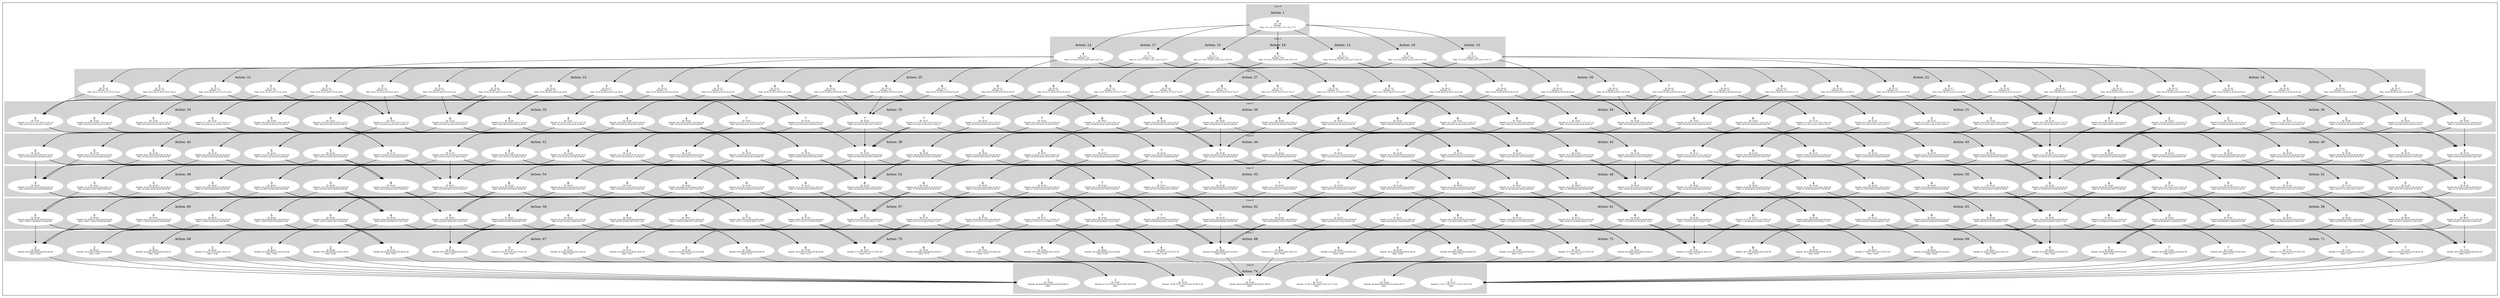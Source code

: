 digraph G {
subgraph cluster_info {
        subgraph cluster_0 {
        style=filled;
        color=lightgrey;
        node [style=filled,color=white];
        subgraph cluster_act_1 {
label = "Action: 1"step_1_Rt [label=<0<BR /><FONT POINT-SIZE="8">ID: 1.Rt</FONT><BR /><FONT POINT-SIZE="8">Parents: </FONT><BR /><FONT POINT-SIZE="8">Sons: 18.1,14.1,13.1,12.1,15.1,16.1,17.1</FONT>>]
}

        fontsize="10"
        label = "Line 0";
        }

        subgraph cluster_4 {
        style=filled;
        color=lightgrey;
        node [style=filled,color=white];
        subgraph cluster_act_40 {
label = "Action: 40"step_40_36 [label=<3<BR /><FONT POINT-SIZE="8">ID: 40.36</FONT><BR /><FONT POINT-SIZE="8">Parents: 36.24,36.21,36.23,36.26,36.25</FONT><BR /><FONT POINT-SIZE="8">Sons: 48.40,52.40,50.40,51.40,53.40</FONT>>]
step_40_34 [label=<3<BR /><FONT POINT-SIZE="8">ID: 40.34</FONT><BR /><FONT POINT-SIZE="8">Parents: 34.23,34.24,34.27,34.26,34.21</FONT><BR /><FONT POINT-SIZE="8">Sons: 54.40,48.40,50.40,51.40,53.40</FONT>>]
step_40_35 [label=<3<BR /><FONT POINT-SIZE="8">ID: 40.35</FONT><BR /><FONT POINT-SIZE="8">Parents: 35.27,35.21,35.23,35.25,35.24</FONT><BR /><FONT POINT-SIZE="8">Sons: 54.40,48.40,52.40,50.40,51.40</FONT>>]
step_40_30 [label=<3<BR /><FONT POINT-SIZE="8">ID: 40.30</FONT><BR /><FONT POINT-SIZE="8">Parents: 30.27,30.24,30.26,30.25,30.23</FONT><BR /><FONT POINT-SIZE="8">Sons: 54.40,52.40,50.40,51.40,53.40</FONT>>]
step_40_33 [label=<3<BR /><FONT POINT-SIZE="8">ID: 40.33</FONT><BR /><FONT POINT-SIZE="8">Parents: 33.26,33.23,33.21,33.25,33.27</FONT><BR /><FONT POINT-SIZE="8">Sons: 54.40,48.40,52.40,50.40,53.40</FONT>>]
step_40_32 [label=<3<BR /><FONT POINT-SIZE="8">ID: 40.32</FONT><BR /><FONT POINT-SIZE="8">Parents: 32.21,32.24,32.26,32.27,32.25</FONT><BR /><FONT POINT-SIZE="8">Sons: 54.40,48.40,52.40,51.40,53.40</FONT>>]
}
subgraph cluster_act_45 {
label = "Action: 45"step_45_33 [label=<8<BR /><FONT POINT-SIZE="8">ID: 45.33</FONT><BR /><FONT POINT-SIZE="8">Parents: 33.26,33.23,33.21,33.25,33.22</FONT><BR /><FONT POINT-SIZE="8">Sons: 53.45,52.45,50.45,49.45,48.45</FONT>>]
step_45_30 [label=<8<BR /><FONT POINT-SIZE="8">ID: 45.30</FONT><BR /><FONT POINT-SIZE="8">Parents: 30.24,30.26,30.25,30.22,30.23</FONT><BR /><FONT POINT-SIZE="8">Sons: 53.45,52.45,51.45,50.45,49.45</FONT>>]
step_45_32 [label=<8<BR /><FONT POINT-SIZE="8">ID: 45.32</FONT><BR /><FONT POINT-SIZE="8">Parents: 32.21,32.24,32.26,32.22,32.25</FONT><BR /><FONT POINT-SIZE="8">Sons: 53.45,52.45,51.45,49.45,48.45</FONT>>]
step_45_31 [label=<8<BR /><FONT POINT-SIZE="8">ID: 45.31</FONT><BR /><FONT POINT-SIZE="8">Parents: 31.21,31.26,31.24,31.25,31.23</FONT><BR /><FONT POINT-SIZE="8">Sons: 53.45,52.45,51.45,50.45,48.45</FONT>>]
step_45_35 [label=<8<BR /><FONT POINT-SIZE="8">ID: 45.35</FONT><BR /><FONT POINT-SIZE="8">Parents: 35.21,35.23,35.22,35.25,35.24</FONT><BR /><FONT POINT-SIZE="8">Sons: 52.45,51.45,50.45,49.45,48.45</FONT>>]
step_45_34 [label=<8<BR /><FONT POINT-SIZE="8">ID: 45.34</FONT><BR /><FONT POINT-SIZE="8">Parents: 34.23,34.24,34.26,34.22,34.21</FONT><BR /><FONT POINT-SIZE="8">Sons: 53.45,51.45,50.45,49.45,48.45</FONT>>]
}
subgraph cluster_act_43 {
label = "Action: 43"step_43_35 [label=<6<BR /><FONT POINT-SIZE="8">ID: 43.35</FONT><BR /><FONT POINT-SIZE="8">Parents: 35.27,35.21,35.23,35.22,35.24</FONT><BR /><FONT POINT-SIZE="8">Sons: 54.43,50.43,49.43,51.43,48.43</FONT>>]
step_43_31 [label=<6<BR /><FONT POINT-SIZE="8">ID: 43.31</FONT><BR /><FONT POINT-SIZE="8">Parents: 31.21,31.26,31.27,31.24,31.23</FONT><BR /><FONT POINT-SIZE="8">Sons: 54.43,50.43,51.43,53.43,48.43</FONT>>]
step_43_33 [label=<6<BR /><FONT POINT-SIZE="8">ID: 43.33</FONT><BR /><FONT POINT-SIZE="8">Parents: 33.26,33.23,33.21,33.22,33.27</FONT><BR /><FONT POINT-SIZE="8">Sons: 54.43,50.43,49.43,53.43,48.43</FONT>>]
step_43_36 [label=<6<BR /><FONT POINT-SIZE="8">ID: 43.36</FONT><BR /><FONT POINT-SIZE="8">Parents: 36.24,36.21,36.23,36.26,36.22</FONT><BR /><FONT POINT-SIZE="8">Sons: 50.43,49.43,51.43,53.43,48.43</FONT>>]
step_43_32 [label=<6<BR /><FONT POINT-SIZE="8">ID: 43.32</FONT><BR /><FONT POINT-SIZE="8">Parents: 32.21,32.24,32.26,32.22,32.27</FONT><BR /><FONT POINT-SIZE="8">Sons: 54.43,49.43,51.43,53.43,48.43</FONT>>]
step_43_30 [label=<6<BR /><FONT POINT-SIZE="8">ID: 43.30</FONT><BR /><FONT POINT-SIZE="8">Parents: 30.27,30.24,30.26,30.22,30.23</FONT><BR /><FONT POINT-SIZE="8">Sons: 54.43,50.43,49.43,51.43,53.43</FONT>>]
}
subgraph cluster_act_44 {
label = "Action: 44"step_44_32 [label=<7<BR /><FONT POINT-SIZE="8">ID: 44.32</FONT><BR /><FONT POINT-SIZE="8">Parents: 32.21,32.24,32.22,32.27,32.25</FONT><BR /><FONT POINT-SIZE="8">Sons: 52.44,54.44,51.44,49.44,48.44</FONT>>]
step_44_33 [label=<7<BR /><FONT POINT-SIZE="8">ID: 44.33</FONT><BR /><FONT POINT-SIZE="8">Parents: 33.23,33.21,33.25,33.22,33.27</FONT><BR /><FONT POINT-SIZE="8">Sons: 52.44,54.44,49.44,48.44,50.44</FONT>>]
step_44_34 [label=<7<BR /><FONT POINT-SIZE="8">ID: 44.34</FONT><BR /><FONT POINT-SIZE="8">Parents: 34.23,34.24,34.27,34.22,34.21</FONT><BR /><FONT POINT-SIZE="8">Sons: 54.44,51.44,49.44,48.44,50.44</FONT>>]
step_44_31 [label=<7<BR /><FONT POINT-SIZE="8">ID: 44.31</FONT><BR /><FONT POINT-SIZE="8">Parents: 31.21,31.27,31.24,31.25,31.23</FONT><BR /><FONT POINT-SIZE="8">Sons: 52.44,54.44,51.44,48.44,50.44</FONT>>]
step_44_30 [label=<7<BR /><FONT POINT-SIZE="8">ID: 44.30</FONT><BR /><FONT POINT-SIZE="8">Parents: 30.27,30.24,30.25,30.22,30.23</FONT><BR /><FONT POINT-SIZE="8">Sons: 52.44,54.44,51.44,49.44,50.44</FONT>>]
step_44_36 [label=<7<BR /><FONT POINT-SIZE="8">ID: 44.36</FONT><BR /><FONT POINT-SIZE="8">Parents: 36.24,36.21,36.23,36.25,36.22</FONT><BR /><FONT POINT-SIZE="8">Sons: 52.44,51.44,49.44,48.44,50.44</FONT>>]
}
subgraph cluster_act_44 {
label = "Action: 44"step_44_32 [label=<7<BR /><FONT POINT-SIZE="8">ID: 44.32</FONT><BR /><FONT POINT-SIZE="8">Parents: 32.21,32.24,32.22,32.27,32.25</FONT><BR /><FONT POINT-SIZE="8">Sons: 52.44,54.44,51.44,49.44,48.44</FONT>>]
step_44_33 [label=<7<BR /><FONT POINT-SIZE="8">ID: 44.33</FONT><BR /><FONT POINT-SIZE="8">Parents: 33.23,33.21,33.25,33.22,33.27</FONT><BR /><FONT POINT-SIZE="8">Sons: 52.44,54.44,49.44,48.44,50.44</FONT>>]
step_44_34 [label=<7<BR /><FONT POINT-SIZE="8">ID: 44.34</FONT><BR /><FONT POINT-SIZE="8">Parents: 34.23,34.24,34.27,34.22,34.21</FONT><BR /><FONT POINT-SIZE="8">Sons: 54.44,51.44,49.44,48.44,50.44</FONT>>]
step_44_31 [label=<7<BR /><FONT POINT-SIZE="8">ID: 44.31</FONT><BR /><FONT POINT-SIZE="8">Parents: 31.21,31.27,31.24,31.25,31.23</FONT><BR /><FONT POINT-SIZE="8">Sons: 52.44,54.44,51.44,48.44,50.44</FONT>>]
step_44_30 [label=<7<BR /><FONT POINT-SIZE="8">ID: 44.30</FONT><BR /><FONT POINT-SIZE="8">Parents: 30.27,30.24,30.25,30.22,30.23</FONT><BR /><FONT POINT-SIZE="8">Sons: 52.44,54.44,51.44,49.44,50.44</FONT>>]
step_44_36 [label=<7<BR /><FONT POINT-SIZE="8">ID: 44.36</FONT><BR /><FONT POINT-SIZE="8">Parents: 36.24,36.21,36.23,36.25,36.22</FONT><BR /><FONT POINT-SIZE="8">Sons: 52.44,51.44,49.44,48.44,50.44</FONT>>]
}
subgraph cluster_act_40 {
label = "Action: 40"step_40_36 [label=<3<BR /><FONT POINT-SIZE="8">ID: 40.36</FONT><BR /><FONT POINT-SIZE="8">Parents: 36.24,36.21,36.23,36.26,36.25</FONT><BR /><FONT POINT-SIZE="8">Sons: 48.40,52.40,50.40,51.40,53.40</FONT>>]
step_40_34 [label=<3<BR /><FONT POINT-SIZE="8">ID: 40.34</FONT><BR /><FONT POINT-SIZE="8">Parents: 34.23,34.24,34.27,34.26,34.21</FONT><BR /><FONT POINT-SIZE="8">Sons: 54.40,48.40,50.40,51.40,53.40</FONT>>]
step_40_35 [label=<3<BR /><FONT POINT-SIZE="8">ID: 40.35</FONT><BR /><FONT POINT-SIZE="8">Parents: 35.27,35.21,35.23,35.25,35.24</FONT><BR /><FONT POINT-SIZE="8">Sons: 54.40,48.40,52.40,50.40,51.40</FONT>>]
step_40_30 [label=<3<BR /><FONT POINT-SIZE="8">ID: 40.30</FONT><BR /><FONT POINT-SIZE="8">Parents: 30.27,30.24,30.26,30.25,30.23</FONT><BR /><FONT POINT-SIZE="8">Sons: 54.40,52.40,50.40,51.40,53.40</FONT>>]
step_40_33 [label=<3<BR /><FONT POINT-SIZE="8">ID: 40.33</FONT><BR /><FONT POINT-SIZE="8">Parents: 33.26,33.23,33.21,33.25,33.27</FONT><BR /><FONT POINT-SIZE="8">Sons: 54.40,48.40,52.40,50.40,53.40</FONT>>]
step_40_32 [label=<3<BR /><FONT POINT-SIZE="8">ID: 40.32</FONT><BR /><FONT POINT-SIZE="8">Parents: 32.21,32.24,32.26,32.27,32.25</FONT><BR /><FONT POINT-SIZE="8">Sons: 54.40,48.40,52.40,51.40,53.40</FONT>>]
}
subgraph cluster_act_44 {
label = "Action: 44"step_44_32 [label=<7<BR /><FONT POINT-SIZE="8">ID: 44.32</FONT><BR /><FONT POINT-SIZE="8">Parents: 32.21,32.24,32.22,32.27,32.25</FONT><BR /><FONT POINT-SIZE="8">Sons: 52.44,54.44,51.44,49.44,48.44</FONT>>]
step_44_33 [label=<7<BR /><FONT POINT-SIZE="8">ID: 44.33</FONT><BR /><FONT POINT-SIZE="8">Parents: 33.23,33.21,33.25,33.22,33.27</FONT><BR /><FONT POINT-SIZE="8">Sons: 52.44,54.44,49.44,48.44,50.44</FONT>>]
step_44_34 [label=<7<BR /><FONT POINT-SIZE="8">ID: 44.34</FONT><BR /><FONT POINT-SIZE="8">Parents: 34.23,34.24,34.27,34.22,34.21</FONT><BR /><FONT POINT-SIZE="8">Sons: 54.44,51.44,49.44,48.44,50.44</FONT>>]
step_44_31 [label=<7<BR /><FONT POINT-SIZE="8">ID: 44.31</FONT><BR /><FONT POINT-SIZE="8">Parents: 31.21,31.27,31.24,31.25,31.23</FONT><BR /><FONT POINT-SIZE="8">Sons: 52.44,54.44,51.44,48.44,50.44</FONT>>]
step_44_30 [label=<7<BR /><FONT POINT-SIZE="8">ID: 44.30</FONT><BR /><FONT POINT-SIZE="8">Parents: 30.27,30.24,30.25,30.22,30.23</FONT><BR /><FONT POINT-SIZE="8">Sons: 52.44,54.44,51.44,49.44,50.44</FONT>>]
step_44_36 [label=<7<BR /><FONT POINT-SIZE="8">ID: 44.36</FONT><BR /><FONT POINT-SIZE="8">Parents: 36.24,36.21,36.23,36.25,36.22</FONT><BR /><FONT POINT-SIZE="8">Sons: 52.44,51.44,49.44,48.44,50.44</FONT>>]
}
subgraph cluster_act_39 {
label = "Action: 39"step_39_34 [label=<2<BR /><FONT POINT-SIZE="8">ID: 39.34</FONT><BR /><FONT POINT-SIZE="8">Parents: 34.23,34.24,34.27,34.26,34.22</FONT><BR /><FONT POINT-SIZE="8">Sons: 54.39,50.39,53.39,51.39,49.39</FONT>>]
step_39_36 [label=<2<BR /><FONT POINT-SIZE="8">ID: 39.36</FONT><BR /><FONT POINT-SIZE="8">Parents: 36.24,36.23,36.26,36.25,36.22</FONT><BR /><FONT POINT-SIZE="8">Sons: 50.39,52.39,53.39,51.39,49.39</FONT>>]
step_39_35 [label=<2<BR /><FONT POINT-SIZE="8">ID: 39.35</FONT><BR /><FONT POINT-SIZE="8">Parents: 35.27,35.23,35.22,35.25,35.24</FONT><BR /><FONT POINT-SIZE="8">Sons: 54.39,50.39,52.39,51.39,49.39</FONT>>]
step_39_31 [label=<2<BR /><FONT POINT-SIZE="8">ID: 39.31</FONT><BR /><FONT POINT-SIZE="8">Parents: 31.26,31.27,31.24,31.25,31.23</FONT><BR /><FONT POINT-SIZE="8">Sons: 54.39,50.39,52.39,53.39,51.39</FONT>>]
step_39_32 [label=<2<BR /><FONT POINT-SIZE="8">ID: 39.32</FONT><BR /><FONT POINT-SIZE="8">Parents: 32.24,32.22,32.26,32.27,32.25</FONT><BR /><FONT POINT-SIZE="8">Sons: 54.39,52.39,53.39,51.39,49.39</FONT>>]
step_39_33 [label=<2<BR /><FONT POINT-SIZE="8">ID: 39.33</FONT><BR /><FONT POINT-SIZE="8">Parents: 33.26,33.23,33.25,33.22,33.27</FONT><BR /><FONT POINT-SIZE="8">Sons: 54.39,50.39,52.39,53.39,49.39</FONT>>]
}
subgraph cluster_act_43 {
label = "Action: 43"step_43_35 [label=<6<BR /><FONT POINT-SIZE="8">ID: 43.35</FONT><BR /><FONT POINT-SIZE="8">Parents: 35.27,35.21,35.23,35.22,35.24</FONT><BR /><FONT POINT-SIZE="8">Sons: 54.43,50.43,49.43,51.43,48.43</FONT>>]
step_43_31 [label=<6<BR /><FONT POINT-SIZE="8">ID: 43.31</FONT><BR /><FONT POINT-SIZE="8">Parents: 31.21,31.26,31.27,31.24,31.23</FONT><BR /><FONT POINT-SIZE="8">Sons: 54.43,50.43,51.43,53.43,48.43</FONT>>]
step_43_33 [label=<6<BR /><FONT POINT-SIZE="8">ID: 43.33</FONT><BR /><FONT POINT-SIZE="8">Parents: 33.26,33.23,33.21,33.22,33.27</FONT><BR /><FONT POINT-SIZE="8">Sons: 54.43,50.43,49.43,53.43,48.43</FONT>>]
step_43_36 [label=<6<BR /><FONT POINT-SIZE="8">ID: 43.36</FONT><BR /><FONT POINT-SIZE="8">Parents: 36.24,36.21,36.23,36.26,36.22</FONT><BR /><FONT POINT-SIZE="8">Sons: 50.43,49.43,51.43,53.43,48.43</FONT>>]
step_43_32 [label=<6<BR /><FONT POINT-SIZE="8">ID: 43.32</FONT><BR /><FONT POINT-SIZE="8">Parents: 32.21,32.24,32.26,32.22,32.27</FONT><BR /><FONT POINT-SIZE="8">Sons: 54.43,49.43,51.43,53.43,48.43</FONT>>]
step_43_30 [label=<6<BR /><FONT POINT-SIZE="8">ID: 43.30</FONT><BR /><FONT POINT-SIZE="8">Parents: 30.27,30.24,30.26,30.22,30.23</FONT><BR /><FONT POINT-SIZE="8">Sons: 54.43,50.43,49.43,51.43,53.43</FONT>>]
}
subgraph cluster_act_41 {
label = "Action: 41"step_41_31 [label=<4<BR /><FONT POINT-SIZE="8">ID: 41.31</FONT><BR /><FONT POINT-SIZE="8">Parents: 31.21,31.26,31.27,31.24,31.25</FONT><BR /><FONT POINT-SIZE="8">Sons: 53.41,54.41,52.41,51.41,48.41</FONT>>]
step_41_34 [label=<4<BR /><FONT POINT-SIZE="8">ID: 41.34</FONT><BR /><FONT POINT-SIZE="8">Parents: 34.24,34.27,34.26,34.22,34.21</FONT><BR /><FONT POINT-SIZE="8">Sons: 53.41,54.41,51.41,48.41,49.41</FONT>>]
step_41_30 [label=<4<BR /><FONT POINT-SIZE="8">ID: 41.30</FONT><BR /><FONT POINT-SIZE="8">Parents: 30.27,30.24,30.26,30.25,30.22</FONT><BR /><FONT POINT-SIZE="8">Sons: 53.41,54.41,52.41,51.41,49.41</FONT>>]
step_41_35 [label=<4<BR /><FONT POINT-SIZE="8">ID: 41.35</FONT><BR /><FONT POINT-SIZE="8">Parents: 35.27,35.21,35.22,35.25,35.24</FONT><BR /><FONT POINT-SIZE="8">Sons: 54.41,52.41,51.41,48.41,49.41</FONT>>]
step_41_36 [label=<4<BR /><FONT POINT-SIZE="8">ID: 41.36</FONT><BR /><FONT POINT-SIZE="8">Parents: 36.24,36.21,36.26,36.25,36.22</FONT><BR /><FONT POINT-SIZE="8">Sons: 53.41,52.41,51.41,48.41,49.41</FONT>>]
step_41_33 [label=<4<BR /><FONT POINT-SIZE="8">ID: 41.33</FONT><BR /><FONT POINT-SIZE="8">Parents: 33.26,33.21,33.25,33.22,33.27</FONT><BR /><FONT POINT-SIZE="8">Sons: 53.41,54.41,52.41,48.41,49.41</FONT>>]
}
subgraph cluster_act_42 {
label = "Action: 42"step_42_35 [label=<5<BR /><FONT POINT-SIZE="8">ID: 42.35</FONT><BR /><FONT POINT-SIZE="8">Parents: 35.27,35.21,35.23,35.22,35.25</FONT><BR /><FONT POINT-SIZE="8">Sons: 50.42,54.42,52.42,48.42,49.42</FONT>>]
step_42_31 [label=<5<BR /><FONT POINT-SIZE="8">ID: 42.31</FONT><BR /><FONT POINT-SIZE="8">Parents: 31.21,31.26,31.27,31.25,31.23</FONT><BR /><FONT POINT-SIZE="8">Sons: 50.42,53.42,54.42,52.42,48.42</FONT>>]
step_42_34 [label=<5<BR /><FONT POINT-SIZE="8">ID: 42.34</FONT><BR /><FONT POINT-SIZE="8">Parents: 34.23,34.27,34.26,34.22,34.21</FONT><BR /><FONT POINT-SIZE="8">Sons: 50.42,53.42,54.42,48.42,49.42</FONT>>]
step_42_30 [label=<5<BR /><FONT POINT-SIZE="8">ID: 42.30</FONT><BR /><FONT POINT-SIZE="8">Parents: 30.27,30.26,30.25,30.22,30.23</FONT><BR /><FONT POINT-SIZE="8">Sons: 50.42,53.42,54.42,52.42,49.42</FONT>>]
step_42_32 [label=<5<BR /><FONT POINT-SIZE="8">ID: 42.32</FONT><BR /><FONT POINT-SIZE="8">Parents: 32.21,32.26,32.22,32.27,32.25</FONT><BR /><FONT POINT-SIZE="8">Sons: 53.42,54.42,52.42,48.42,49.42</FONT>>]
step_42_36 [label=<5<BR /><FONT POINT-SIZE="8">ID: 42.36</FONT><BR /><FONT POINT-SIZE="8">Parents: 36.21,36.23,36.26,36.25,36.22</FONT><BR /><FONT POINT-SIZE="8">Sons: 50.42,53.42,52.42,48.42,49.42</FONT>>]
}
subgraph cluster_act_41 {
label = "Action: 41"step_41_31 [label=<4<BR /><FONT POINT-SIZE="8">ID: 41.31</FONT><BR /><FONT POINT-SIZE="8">Parents: 31.21,31.26,31.27,31.24,31.25</FONT><BR /><FONT POINT-SIZE="8">Sons: 53.41,54.41,52.41,51.41,48.41</FONT>>]
step_41_34 [label=<4<BR /><FONT POINT-SIZE="8">ID: 41.34</FONT><BR /><FONT POINT-SIZE="8">Parents: 34.24,34.27,34.26,34.22,34.21</FONT><BR /><FONT POINT-SIZE="8">Sons: 53.41,54.41,51.41,48.41,49.41</FONT>>]
step_41_30 [label=<4<BR /><FONT POINT-SIZE="8">ID: 41.30</FONT><BR /><FONT POINT-SIZE="8">Parents: 30.27,30.24,30.26,30.25,30.22</FONT><BR /><FONT POINT-SIZE="8">Sons: 53.41,54.41,52.41,51.41,49.41</FONT>>]
step_41_35 [label=<4<BR /><FONT POINT-SIZE="8">ID: 41.35</FONT><BR /><FONT POINT-SIZE="8">Parents: 35.27,35.21,35.22,35.25,35.24</FONT><BR /><FONT POINT-SIZE="8">Sons: 54.41,52.41,51.41,48.41,49.41</FONT>>]
step_41_36 [label=<4<BR /><FONT POINT-SIZE="8">ID: 41.36</FONT><BR /><FONT POINT-SIZE="8">Parents: 36.24,36.21,36.26,36.25,36.22</FONT><BR /><FONT POINT-SIZE="8">Sons: 53.41,52.41,51.41,48.41,49.41</FONT>>]
step_41_33 [label=<4<BR /><FONT POINT-SIZE="8">ID: 41.33</FONT><BR /><FONT POINT-SIZE="8">Parents: 33.26,33.21,33.25,33.22,33.27</FONT><BR /><FONT POINT-SIZE="8">Sons: 53.41,54.41,52.41,48.41,49.41</FONT>>]
}
subgraph cluster_act_41 {
label = "Action: 41"step_41_31 [label=<4<BR /><FONT POINT-SIZE="8">ID: 41.31</FONT><BR /><FONT POINT-SIZE="8">Parents: 31.21,31.26,31.27,31.24,31.25</FONT><BR /><FONT POINT-SIZE="8">Sons: 53.41,54.41,52.41,51.41,48.41</FONT>>]
step_41_34 [label=<4<BR /><FONT POINT-SIZE="8">ID: 41.34</FONT><BR /><FONT POINT-SIZE="8">Parents: 34.24,34.27,34.26,34.22,34.21</FONT><BR /><FONT POINT-SIZE="8">Sons: 53.41,54.41,51.41,48.41,49.41</FONT>>]
step_41_30 [label=<4<BR /><FONT POINT-SIZE="8">ID: 41.30</FONT><BR /><FONT POINT-SIZE="8">Parents: 30.27,30.24,30.26,30.25,30.22</FONT><BR /><FONT POINT-SIZE="8">Sons: 53.41,54.41,52.41,51.41,49.41</FONT>>]
step_41_35 [label=<4<BR /><FONT POINT-SIZE="8">ID: 41.35</FONT><BR /><FONT POINT-SIZE="8">Parents: 35.27,35.21,35.22,35.25,35.24</FONT><BR /><FONT POINT-SIZE="8">Sons: 54.41,52.41,51.41,48.41,49.41</FONT>>]
step_41_36 [label=<4<BR /><FONT POINT-SIZE="8">ID: 41.36</FONT><BR /><FONT POINT-SIZE="8">Parents: 36.24,36.21,36.26,36.25,36.22</FONT><BR /><FONT POINT-SIZE="8">Sons: 53.41,52.41,51.41,48.41,49.41</FONT>>]
step_41_33 [label=<4<BR /><FONT POINT-SIZE="8">ID: 41.33</FONT><BR /><FONT POINT-SIZE="8">Parents: 33.26,33.21,33.25,33.22,33.27</FONT><BR /><FONT POINT-SIZE="8">Sons: 53.41,54.41,52.41,48.41,49.41</FONT>>]
}
subgraph cluster_act_42 {
label = "Action: 42"step_42_35 [label=<5<BR /><FONT POINT-SIZE="8">ID: 42.35</FONT><BR /><FONT POINT-SIZE="8">Parents: 35.27,35.21,35.23,35.22,35.25</FONT><BR /><FONT POINT-SIZE="8">Sons: 50.42,54.42,52.42,48.42,49.42</FONT>>]
step_42_31 [label=<5<BR /><FONT POINT-SIZE="8">ID: 42.31</FONT><BR /><FONT POINT-SIZE="8">Parents: 31.21,31.26,31.27,31.25,31.23</FONT><BR /><FONT POINT-SIZE="8">Sons: 50.42,53.42,54.42,52.42,48.42</FONT>>]
step_42_34 [label=<5<BR /><FONT POINT-SIZE="8">ID: 42.34</FONT><BR /><FONT POINT-SIZE="8">Parents: 34.23,34.27,34.26,34.22,34.21</FONT><BR /><FONT POINT-SIZE="8">Sons: 50.42,53.42,54.42,48.42,49.42</FONT>>]
step_42_30 [label=<5<BR /><FONT POINT-SIZE="8">ID: 42.30</FONT><BR /><FONT POINT-SIZE="8">Parents: 30.27,30.26,30.25,30.22,30.23</FONT><BR /><FONT POINT-SIZE="8">Sons: 50.42,53.42,54.42,52.42,49.42</FONT>>]
step_42_32 [label=<5<BR /><FONT POINT-SIZE="8">ID: 42.32</FONT><BR /><FONT POINT-SIZE="8">Parents: 32.21,32.26,32.22,32.27,32.25</FONT><BR /><FONT POINT-SIZE="8">Sons: 53.42,54.42,52.42,48.42,49.42</FONT>>]
step_42_36 [label=<5<BR /><FONT POINT-SIZE="8">ID: 42.36</FONT><BR /><FONT POINT-SIZE="8">Parents: 36.21,36.23,36.26,36.25,36.22</FONT><BR /><FONT POINT-SIZE="8">Sons: 50.42,53.42,52.42,48.42,49.42</FONT>>]
}
subgraph cluster_act_44 {
label = "Action: 44"step_44_32 [label=<7<BR /><FONT POINT-SIZE="8">ID: 44.32</FONT><BR /><FONT POINT-SIZE="8">Parents: 32.21,32.24,32.22,32.27,32.25</FONT><BR /><FONT POINT-SIZE="8">Sons: 52.44,54.44,51.44,49.44,48.44</FONT>>]
step_44_33 [label=<7<BR /><FONT POINT-SIZE="8">ID: 44.33</FONT><BR /><FONT POINT-SIZE="8">Parents: 33.23,33.21,33.25,33.22,33.27</FONT><BR /><FONT POINT-SIZE="8">Sons: 52.44,54.44,49.44,48.44,50.44</FONT>>]
step_44_34 [label=<7<BR /><FONT POINT-SIZE="8">ID: 44.34</FONT><BR /><FONT POINT-SIZE="8">Parents: 34.23,34.24,34.27,34.22,34.21</FONT><BR /><FONT POINT-SIZE="8">Sons: 54.44,51.44,49.44,48.44,50.44</FONT>>]
step_44_31 [label=<7<BR /><FONT POINT-SIZE="8">ID: 44.31</FONT><BR /><FONT POINT-SIZE="8">Parents: 31.21,31.27,31.24,31.25,31.23</FONT><BR /><FONT POINT-SIZE="8">Sons: 52.44,54.44,51.44,48.44,50.44</FONT>>]
step_44_30 [label=<7<BR /><FONT POINT-SIZE="8">ID: 44.30</FONT><BR /><FONT POINT-SIZE="8">Parents: 30.27,30.24,30.25,30.22,30.23</FONT><BR /><FONT POINT-SIZE="8">Sons: 52.44,54.44,51.44,49.44,50.44</FONT>>]
step_44_36 [label=<7<BR /><FONT POINT-SIZE="8">ID: 44.36</FONT><BR /><FONT POINT-SIZE="8">Parents: 36.24,36.21,36.23,36.25,36.22</FONT><BR /><FONT POINT-SIZE="8">Sons: 52.44,51.44,49.44,48.44,50.44</FONT>>]
}
subgraph cluster_act_39 {
label = "Action: 39"step_39_34 [label=<2<BR /><FONT POINT-SIZE="8">ID: 39.34</FONT><BR /><FONT POINT-SIZE="8">Parents: 34.23,34.24,34.27,34.26,34.22</FONT><BR /><FONT POINT-SIZE="8">Sons: 54.39,50.39,53.39,51.39,49.39</FONT>>]
step_39_36 [label=<2<BR /><FONT POINT-SIZE="8">ID: 39.36</FONT><BR /><FONT POINT-SIZE="8">Parents: 36.24,36.23,36.26,36.25,36.22</FONT><BR /><FONT POINT-SIZE="8">Sons: 50.39,52.39,53.39,51.39,49.39</FONT>>]
step_39_35 [label=<2<BR /><FONT POINT-SIZE="8">ID: 39.35</FONT><BR /><FONT POINT-SIZE="8">Parents: 35.27,35.23,35.22,35.25,35.24</FONT><BR /><FONT POINT-SIZE="8">Sons: 54.39,50.39,52.39,51.39,49.39</FONT>>]
step_39_31 [label=<2<BR /><FONT POINT-SIZE="8">ID: 39.31</FONT><BR /><FONT POINT-SIZE="8">Parents: 31.26,31.27,31.24,31.25,31.23</FONT><BR /><FONT POINT-SIZE="8">Sons: 54.39,50.39,52.39,53.39,51.39</FONT>>]
step_39_32 [label=<2<BR /><FONT POINT-SIZE="8">ID: 39.32</FONT><BR /><FONT POINT-SIZE="8">Parents: 32.24,32.22,32.26,32.27,32.25</FONT><BR /><FONT POINT-SIZE="8">Sons: 54.39,52.39,53.39,51.39,49.39</FONT>>]
step_39_33 [label=<2<BR /><FONT POINT-SIZE="8">ID: 39.33</FONT><BR /><FONT POINT-SIZE="8">Parents: 33.26,33.23,33.25,33.22,33.27</FONT><BR /><FONT POINT-SIZE="8">Sons: 54.39,50.39,52.39,53.39,49.39</FONT>>]
}
subgraph cluster_act_39 {
label = "Action: 39"step_39_34 [label=<2<BR /><FONT POINT-SIZE="8">ID: 39.34</FONT><BR /><FONT POINT-SIZE="8">Parents: 34.23,34.24,34.27,34.26,34.22</FONT><BR /><FONT POINT-SIZE="8">Sons: 54.39,50.39,53.39,51.39,49.39</FONT>>]
step_39_36 [label=<2<BR /><FONT POINT-SIZE="8">ID: 39.36</FONT><BR /><FONT POINT-SIZE="8">Parents: 36.24,36.23,36.26,36.25,36.22</FONT><BR /><FONT POINT-SIZE="8">Sons: 50.39,52.39,53.39,51.39,49.39</FONT>>]
step_39_35 [label=<2<BR /><FONT POINT-SIZE="8">ID: 39.35</FONT><BR /><FONT POINT-SIZE="8">Parents: 35.27,35.23,35.22,35.25,35.24</FONT><BR /><FONT POINT-SIZE="8">Sons: 54.39,50.39,52.39,51.39,49.39</FONT>>]
step_39_31 [label=<2<BR /><FONT POINT-SIZE="8">ID: 39.31</FONT><BR /><FONT POINT-SIZE="8">Parents: 31.26,31.27,31.24,31.25,31.23</FONT><BR /><FONT POINT-SIZE="8">Sons: 54.39,50.39,52.39,53.39,51.39</FONT>>]
step_39_32 [label=<2<BR /><FONT POINT-SIZE="8">ID: 39.32</FONT><BR /><FONT POINT-SIZE="8">Parents: 32.24,32.22,32.26,32.27,32.25</FONT><BR /><FONT POINT-SIZE="8">Sons: 54.39,52.39,53.39,51.39,49.39</FONT>>]
step_39_33 [label=<2<BR /><FONT POINT-SIZE="8">ID: 39.33</FONT><BR /><FONT POINT-SIZE="8">Parents: 33.26,33.23,33.25,33.22,33.27</FONT><BR /><FONT POINT-SIZE="8">Sons: 54.39,50.39,52.39,53.39,49.39</FONT>>]
}
subgraph cluster_act_42 {
label = "Action: 42"step_42_35 [label=<5<BR /><FONT POINT-SIZE="8">ID: 42.35</FONT><BR /><FONT POINT-SIZE="8">Parents: 35.27,35.21,35.23,35.22,35.25</FONT><BR /><FONT POINT-SIZE="8">Sons: 50.42,54.42,52.42,48.42,49.42</FONT>>]
step_42_31 [label=<5<BR /><FONT POINT-SIZE="8">ID: 42.31</FONT><BR /><FONT POINT-SIZE="8">Parents: 31.21,31.26,31.27,31.25,31.23</FONT><BR /><FONT POINT-SIZE="8">Sons: 50.42,53.42,54.42,52.42,48.42</FONT>>]
step_42_34 [label=<5<BR /><FONT POINT-SIZE="8">ID: 42.34</FONT><BR /><FONT POINT-SIZE="8">Parents: 34.23,34.27,34.26,34.22,34.21</FONT><BR /><FONT POINT-SIZE="8">Sons: 50.42,53.42,54.42,48.42,49.42</FONT>>]
step_42_30 [label=<5<BR /><FONT POINT-SIZE="8">ID: 42.30</FONT><BR /><FONT POINT-SIZE="8">Parents: 30.27,30.26,30.25,30.22,30.23</FONT><BR /><FONT POINT-SIZE="8">Sons: 50.42,53.42,54.42,52.42,49.42</FONT>>]
step_42_32 [label=<5<BR /><FONT POINT-SIZE="8">ID: 42.32</FONT><BR /><FONT POINT-SIZE="8">Parents: 32.21,32.26,32.22,32.27,32.25</FONT><BR /><FONT POINT-SIZE="8">Sons: 53.42,54.42,52.42,48.42,49.42</FONT>>]
step_42_36 [label=<5<BR /><FONT POINT-SIZE="8">ID: 42.36</FONT><BR /><FONT POINT-SIZE="8">Parents: 36.21,36.23,36.26,36.25,36.22</FONT><BR /><FONT POINT-SIZE="8">Sons: 50.42,53.42,52.42,48.42,49.42</FONT>>]
}
subgraph cluster_act_39 {
label = "Action: 39"step_39_34 [label=<2<BR /><FONT POINT-SIZE="8">ID: 39.34</FONT><BR /><FONT POINT-SIZE="8">Parents: 34.23,34.24,34.27,34.26,34.22</FONT><BR /><FONT POINT-SIZE="8">Sons: 54.39,50.39,53.39,51.39,49.39</FONT>>]
step_39_36 [label=<2<BR /><FONT POINT-SIZE="8">ID: 39.36</FONT><BR /><FONT POINT-SIZE="8">Parents: 36.24,36.23,36.26,36.25,36.22</FONT><BR /><FONT POINT-SIZE="8">Sons: 50.39,52.39,53.39,51.39,49.39</FONT>>]
step_39_35 [label=<2<BR /><FONT POINT-SIZE="8">ID: 39.35</FONT><BR /><FONT POINT-SIZE="8">Parents: 35.27,35.23,35.22,35.25,35.24</FONT><BR /><FONT POINT-SIZE="8">Sons: 54.39,50.39,52.39,51.39,49.39</FONT>>]
step_39_31 [label=<2<BR /><FONT POINT-SIZE="8">ID: 39.31</FONT><BR /><FONT POINT-SIZE="8">Parents: 31.26,31.27,31.24,31.25,31.23</FONT><BR /><FONT POINT-SIZE="8">Sons: 54.39,50.39,52.39,53.39,51.39</FONT>>]
step_39_32 [label=<2<BR /><FONT POINT-SIZE="8">ID: 39.32</FONT><BR /><FONT POINT-SIZE="8">Parents: 32.24,32.22,32.26,32.27,32.25</FONT><BR /><FONT POINT-SIZE="8">Sons: 54.39,52.39,53.39,51.39,49.39</FONT>>]
step_39_33 [label=<2<BR /><FONT POINT-SIZE="8">ID: 39.33</FONT><BR /><FONT POINT-SIZE="8">Parents: 33.26,33.23,33.25,33.22,33.27</FONT><BR /><FONT POINT-SIZE="8">Sons: 54.39,50.39,52.39,53.39,49.39</FONT>>]
}
subgraph cluster_act_41 {
label = "Action: 41"step_41_31 [label=<4<BR /><FONT POINT-SIZE="8">ID: 41.31</FONT><BR /><FONT POINT-SIZE="8">Parents: 31.21,31.26,31.27,31.24,31.25</FONT><BR /><FONT POINT-SIZE="8">Sons: 53.41,54.41,52.41,51.41,48.41</FONT>>]
step_41_34 [label=<4<BR /><FONT POINT-SIZE="8">ID: 41.34</FONT><BR /><FONT POINT-SIZE="8">Parents: 34.24,34.27,34.26,34.22,34.21</FONT><BR /><FONT POINT-SIZE="8">Sons: 53.41,54.41,51.41,48.41,49.41</FONT>>]
step_41_30 [label=<4<BR /><FONT POINT-SIZE="8">ID: 41.30</FONT><BR /><FONT POINT-SIZE="8">Parents: 30.27,30.24,30.26,30.25,30.22</FONT><BR /><FONT POINT-SIZE="8">Sons: 53.41,54.41,52.41,51.41,49.41</FONT>>]
step_41_35 [label=<4<BR /><FONT POINT-SIZE="8">ID: 41.35</FONT><BR /><FONT POINT-SIZE="8">Parents: 35.27,35.21,35.22,35.25,35.24</FONT><BR /><FONT POINT-SIZE="8">Sons: 54.41,52.41,51.41,48.41,49.41</FONT>>]
step_41_36 [label=<4<BR /><FONT POINT-SIZE="8">ID: 41.36</FONT><BR /><FONT POINT-SIZE="8">Parents: 36.24,36.21,36.26,36.25,36.22</FONT><BR /><FONT POINT-SIZE="8">Sons: 53.41,52.41,51.41,48.41,49.41</FONT>>]
step_41_33 [label=<4<BR /><FONT POINT-SIZE="8">ID: 41.33</FONT><BR /><FONT POINT-SIZE="8">Parents: 33.26,33.21,33.25,33.22,33.27</FONT><BR /><FONT POINT-SIZE="8">Sons: 53.41,54.41,52.41,48.41,49.41</FONT>>]
}
subgraph cluster_act_39 {
label = "Action: 39"step_39_34 [label=<2<BR /><FONT POINT-SIZE="8">ID: 39.34</FONT><BR /><FONT POINT-SIZE="8">Parents: 34.23,34.24,34.27,34.26,34.22</FONT><BR /><FONT POINT-SIZE="8">Sons: 54.39,50.39,53.39,51.39,49.39</FONT>>]
step_39_36 [label=<2<BR /><FONT POINT-SIZE="8">ID: 39.36</FONT><BR /><FONT POINT-SIZE="8">Parents: 36.24,36.23,36.26,36.25,36.22</FONT><BR /><FONT POINT-SIZE="8">Sons: 50.39,52.39,53.39,51.39,49.39</FONT>>]
step_39_35 [label=<2<BR /><FONT POINT-SIZE="8">ID: 39.35</FONT><BR /><FONT POINT-SIZE="8">Parents: 35.27,35.23,35.22,35.25,35.24</FONT><BR /><FONT POINT-SIZE="8">Sons: 54.39,50.39,52.39,51.39,49.39</FONT>>]
step_39_31 [label=<2<BR /><FONT POINT-SIZE="8">ID: 39.31</FONT><BR /><FONT POINT-SIZE="8">Parents: 31.26,31.27,31.24,31.25,31.23</FONT><BR /><FONT POINT-SIZE="8">Sons: 54.39,50.39,52.39,53.39,51.39</FONT>>]
step_39_32 [label=<2<BR /><FONT POINT-SIZE="8">ID: 39.32</FONT><BR /><FONT POINT-SIZE="8">Parents: 32.24,32.22,32.26,32.27,32.25</FONT><BR /><FONT POINT-SIZE="8">Sons: 54.39,52.39,53.39,51.39,49.39</FONT>>]
step_39_33 [label=<2<BR /><FONT POINT-SIZE="8">ID: 39.33</FONT><BR /><FONT POINT-SIZE="8">Parents: 33.26,33.23,33.25,33.22,33.27</FONT><BR /><FONT POINT-SIZE="8">Sons: 54.39,50.39,52.39,53.39,49.39</FONT>>]
}
subgraph cluster_act_40 {
label = "Action: 40"step_40_36 [label=<3<BR /><FONT POINT-SIZE="8">ID: 40.36</FONT><BR /><FONT POINT-SIZE="8">Parents: 36.24,36.21,36.23,36.26,36.25</FONT><BR /><FONT POINT-SIZE="8">Sons: 48.40,52.40,50.40,51.40,53.40</FONT>>]
step_40_34 [label=<3<BR /><FONT POINT-SIZE="8">ID: 40.34</FONT><BR /><FONT POINT-SIZE="8">Parents: 34.23,34.24,34.27,34.26,34.21</FONT><BR /><FONT POINT-SIZE="8">Sons: 54.40,48.40,50.40,51.40,53.40</FONT>>]
step_40_35 [label=<3<BR /><FONT POINT-SIZE="8">ID: 40.35</FONT><BR /><FONT POINT-SIZE="8">Parents: 35.27,35.21,35.23,35.25,35.24</FONT><BR /><FONT POINT-SIZE="8">Sons: 54.40,48.40,52.40,50.40,51.40</FONT>>]
step_40_30 [label=<3<BR /><FONT POINT-SIZE="8">ID: 40.30</FONT><BR /><FONT POINT-SIZE="8">Parents: 30.27,30.24,30.26,30.25,30.23</FONT><BR /><FONT POINT-SIZE="8">Sons: 54.40,52.40,50.40,51.40,53.40</FONT>>]
step_40_33 [label=<3<BR /><FONT POINT-SIZE="8">ID: 40.33</FONT><BR /><FONT POINT-SIZE="8">Parents: 33.26,33.23,33.21,33.25,33.27</FONT><BR /><FONT POINT-SIZE="8">Sons: 54.40,48.40,52.40,50.40,53.40</FONT>>]
step_40_32 [label=<3<BR /><FONT POINT-SIZE="8">ID: 40.32</FONT><BR /><FONT POINT-SIZE="8">Parents: 32.21,32.24,32.26,32.27,32.25</FONT><BR /><FONT POINT-SIZE="8">Sons: 54.40,48.40,52.40,51.40,53.40</FONT>>]
}
subgraph cluster_act_43 {
label = "Action: 43"step_43_35 [label=<6<BR /><FONT POINT-SIZE="8">ID: 43.35</FONT><BR /><FONT POINT-SIZE="8">Parents: 35.27,35.21,35.23,35.22,35.24</FONT><BR /><FONT POINT-SIZE="8">Sons: 54.43,50.43,49.43,51.43,48.43</FONT>>]
step_43_31 [label=<6<BR /><FONT POINT-SIZE="8">ID: 43.31</FONT><BR /><FONT POINT-SIZE="8">Parents: 31.21,31.26,31.27,31.24,31.23</FONT><BR /><FONT POINT-SIZE="8">Sons: 54.43,50.43,51.43,53.43,48.43</FONT>>]
step_43_33 [label=<6<BR /><FONT POINT-SIZE="8">ID: 43.33</FONT><BR /><FONT POINT-SIZE="8">Parents: 33.26,33.23,33.21,33.22,33.27</FONT><BR /><FONT POINT-SIZE="8">Sons: 54.43,50.43,49.43,53.43,48.43</FONT>>]
step_43_36 [label=<6<BR /><FONT POINT-SIZE="8">ID: 43.36</FONT><BR /><FONT POINT-SIZE="8">Parents: 36.24,36.21,36.23,36.26,36.22</FONT><BR /><FONT POINT-SIZE="8">Sons: 50.43,49.43,51.43,53.43,48.43</FONT>>]
step_43_32 [label=<6<BR /><FONT POINT-SIZE="8">ID: 43.32</FONT><BR /><FONT POINT-SIZE="8">Parents: 32.21,32.24,32.26,32.22,32.27</FONT><BR /><FONT POINT-SIZE="8">Sons: 54.43,49.43,51.43,53.43,48.43</FONT>>]
step_43_30 [label=<6<BR /><FONT POINT-SIZE="8">ID: 43.30</FONT><BR /><FONT POINT-SIZE="8">Parents: 30.27,30.24,30.26,30.22,30.23</FONT><BR /><FONT POINT-SIZE="8">Sons: 54.43,50.43,49.43,51.43,53.43</FONT>>]
}
subgraph cluster_act_45 {
label = "Action: 45"step_45_33 [label=<8<BR /><FONT POINT-SIZE="8">ID: 45.33</FONT><BR /><FONT POINT-SIZE="8">Parents: 33.26,33.23,33.21,33.25,33.22</FONT><BR /><FONT POINT-SIZE="8">Sons: 53.45,52.45,50.45,49.45,48.45</FONT>>]
step_45_30 [label=<8<BR /><FONT POINT-SIZE="8">ID: 45.30</FONT><BR /><FONT POINT-SIZE="8">Parents: 30.24,30.26,30.25,30.22,30.23</FONT><BR /><FONT POINT-SIZE="8">Sons: 53.45,52.45,51.45,50.45,49.45</FONT>>]
step_45_32 [label=<8<BR /><FONT POINT-SIZE="8">ID: 45.32</FONT><BR /><FONT POINT-SIZE="8">Parents: 32.21,32.24,32.26,32.22,32.25</FONT><BR /><FONT POINT-SIZE="8">Sons: 53.45,52.45,51.45,49.45,48.45</FONT>>]
step_45_31 [label=<8<BR /><FONT POINT-SIZE="8">ID: 45.31</FONT><BR /><FONT POINT-SIZE="8">Parents: 31.21,31.26,31.24,31.25,31.23</FONT><BR /><FONT POINT-SIZE="8">Sons: 53.45,52.45,51.45,50.45,48.45</FONT>>]
step_45_35 [label=<8<BR /><FONT POINT-SIZE="8">ID: 45.35</FONT><BR /><FONT POINT-SIZE="8">Parents: 35.21,35.23,35.22,35.25,35.24</FONT><BR /><FONT POINT-SIZE="8">Sons: 52.45,51.45,50.45,49.45,48.45</FONT>>]
step_45_34 [label=<8<BR /><FONT POINT-SIZE="8">ID: 45.34</FONT><BR /><FONT POINT-SIZE="8">Parents: 34.23,34.24,34.26,34.22,34.21</FONT><BR /><FONT POINT-SIZE="8">Sons: 53.45,51.45,50.45,49.45,48.45</FONT>>]
}
subgraph cluster_act_44 {
label = "Action: 44"step_44_32 [label=<7<BR /><FONT POINT-SIZE="8">ID: 44.32</FONT><BR /><FONT POINT-SIZE="8">Parents: 32.21,32.24,32.22,32.27,32.25</FONT><BR /><FONT POINT-SIZE="8">Sons: 52.44,54.44,51.44,49.44,48.44</FONT>>]
step_44_33 [label=<7<BR /><FONT POINT-SIZE="8">ID: 44.33</FONT><BR /><FONT POINT-SIZE="8">Parents: 33.23,33.21,33.25,33.22,33.27</FONT><BR /><FONT POINT-SIZE="8">Sons: 52.44,54.44,49.44,48.44,50.44</FONT>>]
step_44_34 [label=<7<BR /><FONT POINT-SIZE="8">ID: 44.34</FONT><BR /><FONT POINT-SIZE="8">Parents: 34.23,34.24,34.27,34.22,34.21</FONT><BR /><FONT POINT-SIZE="8">Sons: 54.44,51.44,49.44,48.44,50.44</FONT>>]
step_44_31 [label=<7<BR /><FONT POINT-SIZE="8">ID: 44.31</FONT><BR /><FONT POINT-SIZE="8">Parents: 31.21,31.27,31.24,31.25,31.23</FONT><BR /><FONT POINT-SIZE="8">Sons: 52.44,54.44,51.44,48.44,50.44</FONT>>]
step_44_30 [label=<7<BR /><FONT POINT-SIZE="8">ID: 44.30</FONT><BR /><FONT POINT-SIZE="8">Parents: 30.27,30.24,30.25,30.22,30.23</FONT><BR /><FONT POINT-SIZE="8">Sons: 52.44,54.44,51.44,49.44,50.44</FONT>>]
step_44_36 [label=<7<BR /><FONT POINT-SIZE="8">ID: 44.36</FONT><BR /><FONT POINT-SIZE="8">Parents: 36.24,36.21,36.23,36.25,36.22</FONT><BR /><FONT POINT-SIZE="8">Sons: 52.44,51.44,49.44,48.44,50.44</FONT>>]
}
subgraph cluster_act_45 {
label = "Action: 45"step_45_33 [label=<8<BR /><FONT POINT-SIZE="8">ID: 45.33</FONT><BR /><FONT POINT-SIZE="8">Parents: 33.26,33.23,33.21,33.25,33.22</FONT><BR /><FONT POINT-SIZE="8">Sons: 53.45,52.45,50.45,49.45,48.45</FONT>>]
step_45_30 [label=<8<BR /><FONT POINT-SIZE="8">ID: 45.30</FONT><BR /><FONT POINT-SIZE="8">Parents: 30.24,30.26,30.25,30.22,30.23</FONT><BR /><FONT POINT-SIZE="8">Sons: 53.45,52.45,51.45,50.45,49.45</FONT>>]
step_45_32 [label=<8<BR /><FONT POINT-SIZE="8">ID: 45.32</FONT><BR /><FONT POINT-SIZE="8">Parents: 32.21,32.24,32.26,32.22,32.25</FONT><BR /><FONT POINT-SIZE="8">Sons: 53.45,52.45,51.45,49.45,48.45</FONT>>]
step_45_31 [label=<8<BR /><FONT POINT-SIZE="8">ID: 45.31</FONT><BR /><FONT POINT-SIZE="8">Parents: 31.21,31.26,31.24,31.25,31.23</FONT><BR /><FONT POINT-SIZE="8">Sons: 53.45,52.45,51.45,50.45,48.45</FONT>>]
step_45_35 [label=<8<BR /><FONT POINT-SIZE="8">ID: 45.35</FONT><BR /><FONT POINT-SIZE="8">Parents: 35.21,35.23,35.22,35.25,35.24</FONT><BR /><FONT POINT-SIZE="8">Sons: 52.45,51.45,50.45,49.45,48.45</FONT>>]
step_45_34 [label=<8<BR /><FONT POINT-SIZE="8">ID: 45.34</FONT><BR /><FONT POINT-SIZE="8">Parents: 34.23,34.24,34.26,34.22,34.21</FONT><BR /><FONT POINT-SIZE="8">Sons: 53.45,51.45,50.45,49.45,48.45</FONT>>]
}
subgraph cluster_act_41 {
label = "Action: 41"step_41_31 [label=<4<BR /><FONT POINT-SIZE="8">ID: 41.31</FONT><BR /><FONT POINT-SIZE="8">Parents: 31.21,31.26,31.27,31.24,31.25</FONT><BR /><FONT POINT-SIZE="8">Sons: 53.41,54.41,52.41,51.41,48.41</FONT>>]
step_41_34 [label=<4<BR /><FONT POINT-SIZE="8">ID: 41.34</FONT><BR /><FONT POINT-SIZE="8">Parents: 34.24,34.27,34.26,34.22,34.21</FONT><BR /><FONT POINT-SIZE="8">Sons: 53.41,54.41,51.41,48.41,49.41</FONT>>]
step_41_30 [label=<4<BR /><FONT POINT-SIZE="8">ID: 41.30</FONT><BR /><FONT POINT-SIZE="8">Parents: 30.27,30.24,30.26,30.25,30.22</FONT><BR /><FONT POINT-SIZE="8">Sons: 53.41,54.41,52.41,51.41,49.41</FONT>>]
step_41_35 [label=<4<BR /><FONT POINT-SIZE="8">ID: 41.35</FONT><BR /><FONT POINT-SIZE="8">Parents: 35.27,35.21,35.22,35.25,35.24</FONT><BR /><FONT POINT-SIZE="8">Sons: 54.41,52.41,51.41,48.41,49.41</FONT>>]
step_41_36 [label=<4<BR /><FONT POINT-SIZE="8">ID: 41.36</FONT><BR /><FONT POINT-SIZE="8">Parents: 36.24,36.21,36.26,36.25,36.22</FONT><BR /><FONT POINT-SIZE="8">Sons: 53.41,52.41,51.41,48.41,49.41</FONT>>]
step_41_33 [label=<4<BR /><FONT POINT-SIZE="8">ID: 41.33</FONT><BR /><FONT POINT-SIZE="8">Parents: 33.26,33.21,33.25,33.22,33.27</FONT><BR /><FONT POINT-SIZE="8">Sons: 53.41,54.41,52.41,48.41,49.41</FONT>>]
}
subgraph cluster_act_45 {
label = "Action: 45"step_45_33 [label=<8<BR /><FONT POINT-SIZE="8">ID: 45.33</FONT><BR /><FONT POINT-SIZE="8">Parents: 33.26,33.23,33.21,33.25,33.22</FONT><BR /><FONT POINT-SIZE="8">Sons: 53.45,52.45,50.45,49.45,48.45</FONT>>]
step_45_30 [label=<8<BR /><FONT POINT-SIZE="8">ID: 45.30</FONT><BR /><FONT POINT-SIZE="8">Parents: 30.24,30.26,30.25,30.22,30.23</FONT><BR /><FONT POINT-SIZE="8">Sons: 53.45,52.45,51.45,50.45,49.45</FONT>>]
step_45_32 [label=<8<BR /><FONT POINT-SIZE="8">ID: 45.32</FONT><BR /><FONT POINT-SIZE="8">Parents: 32.21,32.24,32.26,32.22,32.25</FONT><BR /><FONT POINT-SIZE="8">Sons: 53.45,52.45,51.45,49.45,48.45</FONT>>]
step_45_31 [label=<8<BR /><FONT POINT-SIZE="8">ID: 45.31</FONT><BR /><FONT POINT-SIZE="8">Parents: 31.21,31.26,31.24,31.25,31.23</FONT><BR /><FONT POINT-SIZE="8">Sons: 53.45,52.45,51.45,50.45,48.45</FONT>>]
step_45_35 [label=<8<BR /><FONT POINT-SIZE="8">ID: 45.35</FONT><BR /><FONT POINT-SIZE="8">Parents: 35.21,35.23,35.22,35.25,35.24</FONT><BR /><FONT POINT-SIZE="8">Sons: 52.45,51.45,50.45,49.45,48.45</FONT>>]
step_45_34 [label=<8<BR /><FONT POINT-SIZE="8">ID: 45.34</FONT><BR /><FONT POINT-SIZE="8">Parents: 34.23,34.24,34.26,34.22,34.21</FONT><BR /><FONT POINT-SIZE="8">Sons: 53.45,51.45,50.45,49.45,48.45</FONT>>]
}
subgraph cluster_act_40 {
label = "Action: 40"step_40_36 [label=<3<BR /><FONT POINT-SIZE="8">ID: 40.36</FONT><BR /><FONT POINT-SIZE="8">Parents: 36.24,36.21,36.23,36.26,36.25</FONT><BR /><FONT POINT-SIZE="8">Sons: 48.40,52.40,50.40,51.40,53.40</FONT>>]
step_40_34 [label=<3<BR /><FONT POINT-SIZE="8">ID: 40.34</FONT><BR /><FONT POINT-SIZE="8">Parents: 34.23,34.24,34.27,34.26,34.21</FONT><BR /><FONT POINT-SIZE="8">Sons: 54.40,48.40,50.40,51.40,53.40</FONT>>]
step_40_35 [label=<3<BR /><FONT POINT-SIZE="8">ID: 40.35</FONT><BR /><FONT POINT-SIZE="8">Parents: 35.27,35.21,35.23,35.25,35.24</FONT><BR /><FONT POINT-SIZE="8">Sons: 54.40,48.40,52.40,50.40,51.40</FONT>>]
step_40_30 [label=<3<BR /><FONT POINT-SIZE="8">ID: 40.30</FONT><BR /><FONT POINT-SIZE="8">Parents: 30.27,30.24,30.26,30.25,30.23</FONT><BR /><FONT POINT-SIZE="8">Sons: 54.40,52.40,50.40,51.40,53.40</FONT>>]
step_40_33 [label=<3<BR /><FONT POINT-SIZE="8">ID: 40.33</FONT><BR /><FONT POINT-SIZE="8">Parents: 33.26,33.23,33.21,33.25,33.27</FONT><BR /><FONT POINT-SIZE="8">Sons: 54.40,48.40,52.40,50.40,53.40</FONT>>]
step_40_32 [label=<3<BR /><FONT POINT-SIZE="8">ID: 40.32</FONT><BR /><FONT POINT-SIZE="8">Parents: 32.21,32.24,32.26,32.27,32.25</FONT><BR /><FONT POINT-SIZE="8">Sons: 54.40,48.40,52.40,51.40,53.40</FONT>>]
}
subgraph cluster_act_44 {
label = "Action: 44"step_44_32 [label=<7<BR /><FONT POINT-SIZE="8">ID: 44.32</FONT><BR /><FONT POINT-SIZE="8">Parents: 32.21,32.24,32.22,32.27,32.25</FONT><BR /><FONT POINT-SIZE="8">Sons: 52.44,54.44,51.44,49.44,48.44</FONT>>]
step_44_33 [label=<7<BR /><FONT POINT-SIZE="8">ID: 44.33</FONT><BR /><FONT POINT-SIZE="8">Parents: 33.23,33.21,33.25,33.22,33.27</FONT><BR /><FONT POINT-SIZE="8">Sons: 52.44,54.44,49.44,48.44,50.44</FONT>>]
step_44_34 [label=<7<BR /><FONT POINT-SIZE="8">ID: 44.34</FONT><BR /><FONT POINT-SIZE="8">Parents: 34.23,34.24,34.27,34.22,34.21</FONT><BR /><FONT POINT-SIZE="8">Sons: 54.44,51.44,49.44,48.44,50.44</FONT>>]
step_44_31 [label=<7<BR /><FONT POINT-SIZE="8">ID: 44.31</FONT><BR /><FONT POINT-SIZE="8">Parents: 31.21,31.27,31.24,31.25,31.23</FONT><BR /><FONT POINT-SIZE="8">Sons: 52.44,54.44,51.44,48.44,50.44</FONT>>]
step_44_30 [label=<7<BR /><FONT POINT-SIZE="8">ID: 44.30</FONT><BR /><FONT POINT-SIZE="8">Parents: 30.27,30.24,30.25,30.22,30.23</FONT><BR /><FONT POINT-SIZE="8">Sons: 52.44,54.44,51.44,49.44,50.44</FONT>>]
step_44_36 [label=<7<BR /><FONT POINT-SIZE="8">ID: 44.36</FONT><BR /><FONT POINT-SIZE="8">Parents: 36.24,36.21,36.23,36.25,36.22</FONT><BR /><FONT POINT-SIZE="8">Sons: 52.44,51.44,49.44,48.44,50.44</FONT>>]
}
subgraph cluster_act_43 {
label = "Action: 43"step_43_35 [label=<6<BR /><FONT POINT-SIZE="8">ID: 43.35</FONT><BR /><FONT POINT-SIZE="8">Parents: 35.27,35.21,35.23,35.22,35.24</FONT><BR /><FONT POINT-SIZE="8">Sons: 54.43,50.43,49.43,51.43,48.43</FONT>>]
step_43_31 [label=<6<BR /><FONT POINT-SIZE="8">ID: 43.31</FONT><BR /><FONT POINT-SIZE="8">Parents: 31.21,31.26,31.27,31.24,31.23</FONT><BR /><FONT POINT-SIZE="8">Sons: 54.43,50.43,51.43,53.43,48.43</FONT>>]
step_43_33 [label=<6<BR /><FONT POINT-SIZE="8">ID: 43.33</FONT><BR /><FONT POINT-SIZE="8">Parents: 33.26,33.23,33.21,33.22,33.27</FONT><BR /><FONT POINT-SIZE="8">Sons: 54.43,50.43,49.43,53.43,48.43</FONT>>]
step_43_36 [label=<6<BR /><FONT POINT-SIZE="8">ID: 43.36</FONT><BR /><FONT POINT-SIZE="8">Parents: 36.24,36.21,36.23,36.26,36.22</FONT><BR /><FONT POINT-SIZE="8">Sons: 50.43,49.43,51.43,53.43,48.43</FONT>>]
step_43_32 [label=<6<BR /><FONT POINT-SIZE="8">ID: 43.32</FONT><BR /><FONT POINT-SIZE="8">Parents: 32.21,32.24,32.26,32.22,32.27</FONT><BR /><FONT POINT-SIZE="8">Sons: 54.43,49.43,51.43,53.43,48.43</FONT>>]
step_43_30 [label=<6<BR /><FONT POINT-SIZE="8">ID: 43.30</FONT><BR /><FONT POINT-SIZE="8">Parents: 30.27,30.24,30.26,30.22,30.23</FONT><BR /><FONT POINT-SIZE="8">Sons: 54.43,50.43,49.43,51.43,53.43</FONT>>]
}
subgraph cluster_act_42 {
label = "Action: 42"step_42_35 [label=<5<BR /><FONT POINT-SIZE="8">ID: 42.35</FONT><BR /><FONT POINT-SIZE="8">Parents: 35.27,35.21,35.23,35.22,35.25</FONT><BR /><FONT POINT-SIZE="8">Sons: 50.42,54.42,52.42,48.42,49.42</FONT>>]
step_42_31 [label=<5<BR /><FONT POINT-SIZE="8">ID: 42.31</FONT><BR /><FONT POINT-SIZE="8">Parents: 31.21,31.26,31.27,31.25,31.23</FONT><BR /><FONT POINT-SIZE="8">Sons: 50.42,53.42,54.42,52.42,48.42</FONT>>]
step_42_34 [label=<5<BR /><FONT POINT-SIZE="8">ID: 42.34</FONT><BR /><FONT POINT-SIZE="8">Parents: 34.23,34.27,34.26,34.22,34.21</FONT><BR /><FONT POINT-SIZE="8">Sons: 50.42,53.42,54.42,48.42,49.42</FONT>>]
step_42_30 [label=<5<BR /><FONT POINT-SIZE="8">ID: 42.30</FONT><BR /><FONT POINT-SIZE="8">Parents: 30.27,30.26,30.25,30.22,30.23</FONT><BR /><FONT POINT-SIZE="8">Sons: 50.42,53.42,54.42,52.42,49.42</FONT>>]
step_42_32 [label=<5<BR /><FONT POINT-SIZE="8">ID: 42.32</FONT><BR /><FONT POINT-SIZE="8">Parents: 32.21,32.26,32.22,32.27,32.25</FONT><BR /><FONT POINT-SIZE="8">Sons: 53.42,54.42,52.42,48.42,49.42</FONT>>]
step_42_36 [label=<5<BR /><FONT POINT-SIZE="8">ID: 42.36</FONT><BR /><FONT POINT-SIZE="8">Parents: 36.21,36.23,36.26,36.25,36.22</FONT><BR /><FONT POINT-SIZE="8">Sons: 50.42,53.42,52.42,48.42,49.42</FONT>>]
}
subgraph cluster_act_40 {
label = "Action: 40"step_40_36 [label=<3<BR /><FONT POINT-SIZE="8">ID: 40.36</FONT><BR /><FONT POINT-SIZE="8">Parents: 36.24,36.21,36.23,36.26,36.25</FONT><BR /><FONT POINT-SIZE="8">Sons: 48.40,52.40,50.40,51.40,53.40</FONT>>]
step_40_34 [label=<3<BR /><FONT POINT-SIZE="8">ID: 40.34</FONT><BR /><FONT POINT-SIZE="8">Parents: 34.23,34.24,34.27,34.26,34.21</FONT><BR /><FONT POINT-SIZE="8">Sons: 54.40,48.40,50.40,51.40,53.40</FONT>>]
step_40_35 [label=<3<BR /><FONT POINT-SIZE="8">ID: 40.35</FONT><BR /><FONT POINT-SIZE="8">Parents: 35.27,35.21,35.23,35.25,35.24</FONT><BR /><FONT POINT-SIZE="8">Sons: 54.40,48.40,52.40,50.40,51.40</FONT>>]
step_40_30 [label=<3<BR /><FONT POINT-SIZE="8">ID: 40.30</FONT><BR /><FONT POINT-SIZE="8">Parents: 30.27,30.24,30.26,30.25,30.23</FONT><BR /><FONT POINT-SIZE="8">Sons: 54.40,52.40,50.40,51.40,53.40</FONT>>]
step_40_33 [label=<3<BR /><FONT POINT-SIZE="8">ID: 40.33</FONT><BR /><FONT POINT-SIZE="8">Parents: 33.26,33.23,33.21,33.25,33.27</FONT><BR /><FONT POINT-SIZE="8">Sons: 54.40,48.40,52.40,50.40,53.40</FONT>>]
step_40_32 [label=<3<BR /><FONT POINT-SIZE="8">ID: 40.32</FONT><BR /><FONT POINT-SIZE="8">Parents: 32.21,32.24,32.26,32.27,32.25</FONT><BR /><FONT POINT-SIZE="8">Sons: 54.40,48.40,52.40,51.40,53.40</FONT>>]
}
subgraph cluster_act_41 {
label = "Action: 41"step_41_31 [label=<4<BR /><FONT POINT-SIZE="8">ID: 41.31</FONT><BR /><FONT POINT-SIZE="8">Parents: 31.21,31.26,31.27,31.24,31.25</FONT><BR /><FONT POINT-SIZE="8">Sons: 53.41,54.41,52.41,51.41,48.41</FONT>>]
step_41_34 [label=<4<BR /><FONT POINT-SIZE="8">ID: 41.34</FONT><BR /><FONT POINT-SIZE="8">Parents: 34.24,34.27,34.26,34.22,34.21</FONT><BR /><FONT POINT-SIZE="8">Sons: 53.41,54.41,51.41,48.41,49.41</FONT>>]
step_41_30 [label=<4<BR /><FONT POINT-SIZE="8">ID: 41.30</FONT><BR /><FONT POINT-SIZE="8">Parents: 30.27,30.24,30.26,30.25,30.22</FONT><BR /><FONT POINT-SIZE="8">Sons: 53.41,54.41,52.41,51.41,49.41</FONT>>]
step_41_35 [label=<4<BR /><FONT POINT-SIZE="8">ID: 41.35</FONT><BR /><FONT POINT-SIZE="8">Parents: 35.27,35.21,35.22,35.25,35.24</FONT><BR /><FONT POINT-SIZE="8">Sons: 54.41,52.41,51.41,48.41,49.41</FONT>>]
step_41_36 [label=<4<BR /><FONT POINT-SIZE="8">ID: 41.36</FONT><BR /><FONT POINT-SIZE="8">Parents: 36.24,36.21,36.26,36.25,36.22</FONT><BR /><FONT POINT-SIZE="8">Sons: 53.41,52.41,51.41,48.41,49.41</FONT>>]
step_41_33 [label=<4<BR /><FONT POINT-SIZE="8">ID: 41.33</FONT><BR /><FONT POINT-SIZE="8">Parents: 33.26,33.21,33.25,33.22,33.27</FONT><BR /><FONT POINT-SIZE="8">Sons: 53.41,54.41,52.41,48.41,49.41</FONT>>]
}
subgraph cluster_act_42 {
label = "Action: 42"step_42_35 [label=<5<BR /><FONT POINT-SIZE="8">ID: 42.35</FONT><BR /><FONT POINT-SIZE="8">Parents: 35.27,35.21,35.23,35.22,35.25</FONT><BR /><FONT POINT-SIZE="8">Sons: 50.42,54.42,52.42,48.42,49.42</FONT>>]
step_42_31 [label=<5<BR /><FONT POINT-SIZE="8">ID: 42.31</FONT><BR /><FONT POINT-SIZE="8">Parents: 31.21,31.26,31.27,31.25,31.23</FONT><BR /><FONT POINT-SIZE="8">Sons: 50.42,53.42,54.42,52.42,48.42</FONT>>]
step_42_34 [label=<5<BR /><FONT POINT-SIZE="8">ID: 42.34</FONT><BR /><FONT POINT-SIZE="8">Parents: 34.23,34.27,34.26,34.22,34.21</FONT><BR /><FONT POINT-SIZE="8">Sons: 50.42,53.42,54.42,48.42,49.42</FONT>>]
step_42_30 [label=<5<BR /><FONT POINT-SIZE="8">ID: 42.30</FONT><BR /><FONT POINT-SIZE="8">Parents: 30.27,30.26,30.25,30.22,30.23</FONT><BR /><FONT POINT-SIZE="8">Sons: 50.42,53.42,54.42,52.42,49.42</FONT>>]
step_42_32 [label=<5<BR /><FONT POINT-SIZE="8">ID: 42.32</FONT><BR /><FONT POINT-SIZE="8">Parents: 32.21,32.26,32.22,32.27,32.25</FONT><BR /><FONT POINT-SIZE="8">Sons: 53.42,54.42,52.42,48.42,49.42</FONT>>]
step_42_36 [label=<5<BR /><FONT POINT-SIZE="8">ID: 42.36</FONT><BR /><FONT POINT-SIZE="8">Parents: 36.21,36.23,36.26,36.25,36.22</FONT><BR /><FONT POINT-SIZE="8">Sons: 50.42,53.42,52.42,48.42,49.42</FONT>>]
}
subgraph cluster_act_45 {
label = "Action: 45"step_45_33 [label=<8<BR /><FONT POINT-SIZE="8">ID: 45.33</FONT><BR /><FONT POINT-SIZE="8">Parents: 33.26,33.23,33.21,33.25,33.22</FONT><BR /><FONT POINT-SIZE="8">Sons: 53.45,52.45,50.45,49.45,48.45</FONT>>]
step_45_30 [label=<8<BR /><FONT POINT-SIZE="8">ID: 45.30</FONT><BR /><FONT POINT-SIZE="8">Parents: 30.24,30.26,30.25,30.22,30.23</FONT><BR /><FONT POINT-SIZE="8">Sons: 53.45,52.45,51.45,50.45,49.45</FONT>>]
step_45_32 [label=<8<BR /><FONT POINT-SIZE="8">ID: 45.32</FONT><BR /><FONT POINT-SIZE="8">Parents: 32.21,32.24,32.26,32.22,32.25</FONT><BR /><FONT POINT-SIZE="8">Sons: 53.45,52.45,51.45,49.45,48.45</FONT>>]
step_45_31 [label=<8<BR /><FONT POINT-SIZE="8">ID: 45.31</FONT><BR /><FONT POINT-SIZE="8">Parents: 31.21,31.26,31.24,31.25,31.23</FONT><BR /><FONT POINT-SIZE="8">Sons: 53.45,52.45,51.45,50.45,48.45</FONT>>]
step_45_35 [label=<8<BR /><FONT POINT-SIZE="8">ID: 45.35</FONT><BR /><FONT POINT-SIZE="8">Parents: 35.21,35.23,35.22,35.25,35.24</FONT><BR /><FONT POINT-SIZE="8">Sons: 52.45,51.45,50.45,49.45,48.45</FONT>>]
step_45_34 [label=<8<BR /><FONT POINT-SIZE="8">ID: 45.34</FONT><BR /><FONT POINT-SIZE="8">Parents: 34.23,34.24,34.26,34.22,34.21</FONT><BR /><FONT POINT-SIZE="8">Sons: 53.45,51.45,50.45,49.45,48.45</FONT>>]
}
subgraph cluster_act_43 {
label = "Action: 43"step_43_35 [label=<6<BR /><FONT POINT-SIZE="8">ID: 43.35</FONT><BR /><FONT POINT-SIZE="8">Parents: 35.27,35.21,35.23,35.22,35.24</FONT><BR /><FONT POINT-SIZE="8">Sons: 54.43,50.43,49.43,51.43,48.43</FONT>>]
step_43_31 [label=<6<BR /><FONT POINT-SIZE="8">ID: 43.31</FONT><BR /><FONT POINT-SIZE="8">Parents: 31.21,31.26,31.27,31.24,31.23</FONT><BR /><FONT POINT-SIZE="8">Sons: 54.43,50.43,51.43,53.43,48.43</FONT>>]
step_43_33 [label=<6<BR /><FONT POINT-SIZE="8">ID: 43.33</FONT><BR /><FONT POINT-SIZE="8">Parents: 33.26,33.23,33.21,33.22,33.27</FONT><BR /><FONT POINT-SIZE="8">Sons: 54.43,50.43,49.43,53.43,48.43</FONT>>]
step_43_36 [label=<6<BR /><FONT POINT-SIZE="8">ID: 43.36</FONT><BR /><FONT POINT-SIZE="8">Parents: 36.24,36.21,36.23,36.26,36.22</FONT><BR /><FONT POINT-SIZE="8">Sons: 50.43,49.43,51.43,53.43,48.43</FONT>>]
step_43_32 [label=<6<BR /><FONT POINT-SIZE="8">ID: 43.32</FONT><BR /><FONT POINT-SIZE="8">Parents: 32.21,32.24,32.26,32.22,32.27</FONT><BR /><FONT POINT-SIZE="8">Sons: 54.43,49.43,51.43,53.43,48.43</FONT>>]
step_43_30 [label=<6<BR /><FONT POINT-SIZE="8">ID: 43.30</FONT><BR /><FONT POINT-SIZE="8">Parents: 30.27,30.24,30.26,30.22,30.23</FONT><BR /><FONT POINT-SIZE="8">Sons: 54.43,50.43,49.43,51.43,53.43</FONT>>]
}
subgraph cluster_act_40 {
label = "Action: 40"step_40_36 [label=<3<BR /><FONT POINT-SIZE="8">ID: 40.36</FONT><BR /><FONT POINT-SIZE="8">Parents: 36.24,36.21,36.23,36.26,36.25</FONT><BR /><FONT POINT-SIZE="8">Sons: 48.40,52.40,50.40,51.40,53.40</FONT>>]
step_40_34 [label=<3<BR /><FONT POINT-SIZE="8">ID: 40.34</FONT><BR /><FONT POINT-SIZE="8">Parents: 34.23,34.24,34.27,34.26,34.21</FONT><BR /><FONT POINT-SIZE="8">Sons: 54.40,48.40,50.40,51.40,53.40</FONT>>]
step_40_35 [label=<3<BR /><FONT POINT-SIZE="8">ID: 40.35</FONT><BR /><FONT POINT-SIZE="8">Parents: 35.27,35.21,35.23,35.25,35.24</FONT><BR /><FONT POINT-SIZE="8">Sons: 54.40,48.40,52.40,50.40,51.40</FONT>>]
step_40_30 [label=<3<BR /><FONT POINT-SIZE="8">ID: 40.30</FONT><BR /><FONT POINT-SIZE="8">Parents: 30.27,30.24,30.26,30.25,30.23</FONT><BR /><FONT POINT-SIZE="8">Sons: 54.40,52.40,50.40,51.40,53.40</FONT>>]
step_40_33 [label=<3<BR /><FONT POINT-SIZE="8">ID: 40.33</FONT><BR /><FONT POINT-SIZE="8">Parents: 33.26,33.23,33.21,33.25,33.27</FONT><BR /><FONT POINT-SIZE="8">Sons: 54.40,48.40,52.40,50.40,53.40</FONT>>]
step_40_32 [label=<3<BR /><FONT POINT-SIZE="8">ID: 40.32</FONT><BR /><FONT POINT-SIZE="8">Parents: 32.21,32.24,32.26,32.27,32.25</FONT><BR /><FONT POINT-SIZE="8">Sons: 54.40,48.40,52.40,51.40,53.40</FONT>>]
}
subgraph cluster_act_45 {
label = "Action: 45"step_45_33 [label=<8<BR /><FONT POINT-SIZE="8">ID: 45.33</FONT><BR /><FONT POINT-SIZE="8">Parents: 33.26,33.23,33.21,33.25,33.22</FONT><BR /><FONT POINT-SIZE="8">Sons: 53.45,52.45,50.45,49.45,48.45</FONT>>]
step_45_30 [label=<8<BR /><FONT POINT-SIZE="8">ID: 45.30</FONT><BR /><FONT POINT-SIZE="8">Parents: 30.24,30.26,30.25,30.22,30.23</FONT><BR /><FONT POINT-SIZE="8">Sons: 53.45,52.45,51.45,50.45,49.45</FONT>>]
step_45_32 [label=<8<BR /><FONT POINT-SIZE="8">ID: 45.32</FONT><BR /><FONT POINT-SIZE="8">Parents: 32.21,32.24,32.26,32.22,32.25</FONT><BR /><FONT POINT-SIZE="8">Sons: 53.45,52.45,51.45,49.45,48.45</FONT>>]
step_45_31 [label=<8<BR /><FONT POINT-SIZE="8">ID: 45.31</FONT><BR /><FONT POINT-SIZE="8">Parents: 31.21,31.26,31.24,31.25,31.23</FONT><BR /><FONT POINT-SIZE="8">Sons: 53.45,52.45,51.45,50.45,48.45</FONT>>]
step_45_35 [label=<8<BR /><FONT POINT-SIZE="8">ID: 45.35</FONT><BR /><FONT POINT-SIZE="8">Parents: 35.21,35.23,35.22,35.25,35.24</FONT><BR /><FONT POINT-SIZE="8">Sons: 52.45,51.45,50.45,49.45,48.45</FONT>>]
step_45_34 [label=<8<BR /><FONT POINT-SIZE="8">ID: 45.34</FONT><BR /><FONT POINT-SIZE="8">Parents: 34.23,34.24,34.26,34.22,34.21</FONT><BR /><FONT POINT-SIZE="8">Sons: 53.45,51.45,50.45,49.45,48.45</FONT>>]
}
subgraph cluster_act_42 {
label = "Action: 42"step_42_35 [label=<5<BR /><FONT POINT-SIZE="8">ID: 42.35</FONT><BR /><FONT POINT-SIZE="8">Parents: 35.27,35.21,35.23,35.22,35.25</FONT><BR /><FONT POINT-SIZE="8">Sons: 50.42,54.42,52.42,48.42,49.42</FONT>>]
step_42_31 [label=<5<BR /><FONT POINT-SIZE="8">ID: 42.31</FONT><BR /><FONT POINT-SIZE="8">Parents: 31.21,31.26,31.27,31.25,31.23</FONT><BR /><FONT POINT-SIZE="8">Sons: 50.42,53.42,54.42,52.42,48.42</FONT>>]
step_42_34 [label=<5<BR /><FONT POINT-SIZE="8">ID: 42.34</FONT><BR /><FONT POINT-SIZE="8">Parents: 34.23,34.27,34.26,34.22,34.21</FONT><BR /><FONT POINT-SIZE="8">Sons: 50.42,53.42,54.42,48.42,49.42</FONT>>]
step_42_30 [label=<5<BR /><FONT POINT-SIZE="8">ID: 42.30</FONT><BR /><FONT POINT-SIZE="8">Parents: 30.27,30.26,30.25,30.22,30.23</FONT><BR /><FONT POINT-SIZE="8">Sons: 50.42,53.42,54.42,52.42,49.42</FONT>>]
step_42_32 [label=<5<BR /><FONT POINT-SIZE="8">ID: 42.32</FONT><BR /><FONT POINT-SIZE="8">Parents: 32.21,32.26,32.22,32.27,32.25</FONT><BR /><FONT POINT-SIZE="8">Sons: 53.42,54.42,52.42,48.42,49.42</FONT>>]
step_42_36 [label=<5<BR /><FONT POINT-SIZE="8">ID: 42.36</FONT><BR /><FONT POINT-SIZE="8">Parents: 36.21,36.23,36.26,36.25,36.22</FONT><BR /><FONT POINT-SIZE="8">Sons: 50.42,53.42,52.42,48.42,49.42</FONT>>]
}
subgraph cluster_act_39 {
label = "Action: 39"step_39_34 [label=<2<BR /><FONT POINT-SIZE="8">ID: 39.34</FONT><BR /><FONT POINT-SIZE="8">Parents: 34.23,34.24,34.27,34.26,34.22</FONT><BR /><FONT POINT-SIZE="8">Sons: 54.39,50.39,53.39,51.39,49.39</FONT>>]
step_39_36 [label=<2<BR /><FONT POINT-SIZE="8">ID: 39.36</FONT><BR /><FONT POINT-SIZE="8">Parents: 36.24,36.23,36.26,36.25,36.22</FONT><BR /><FONT POINT-SIZE="8">Sons: 50.39,52.39,53.39,51.39,49.39</FONT>>]
step_39_35 [label=<2<BR /><FONT POINT-SIZE="8">ID: 39.35</FONT><BR /><FONT POINT-SIZE="8">Parents: 35.27,35.23,35.22,35.25,35.24</FONT><BR /><FONT POINT-SIZE="8">Sons: 54.39,50.39,52.39,51.39,49.39</FONT>>]
step_39_31 [label=<2<BR /><FONT POINT-SIZE="8">ID: 39.31</FONT><BR /><FONT POINT-SIZE="8">Parents: 31.26,31.27,31.24,31.25,31.23</FONT><BR /><FONT POINT-SIZE="8">Sons: 54.39,50.39,52.39,53.39,51.39</FONT>>]
step_39_32 [label=<2<BR /><FONT POINT-SIZE="8">ID: 39.32</FONT><BR /><FONT POINT-SIZE="8">Parents: 32.24,32.22,32.26,32.27,32.25</FONT><BR /><FONT POINT-SIZE="8">Sons: 54.39,52.39,53.39,51.39,49.39</FONT>>]
step_39_33 [label=<2<BR /><FONT POINT-SIZE="8">ID: 39.33</FONT><BR /><FONT POINT-SIZE="8">Parents: 33.26,33.23,33.25,33.22,33.27</FONT><BR /><FONT POINT-SIZE="8">Sons: 54.39,50.39,52.39,53.39,49.39</FONT>>]
}
subgraph cluster_act_43 {
label = "Action: 43"step_43_35 [label=<6<BR /><FONT POINT-SIZE="8">ID: 43.35</FONT><BR /><FONT POINT-SIZE="8">Parents: 35.27,35.21,35.23,35.22,35.24</FONT><BR /><FONT POINT-SIZE="8">Sons: 54.43,50.43,49.43,51.43,48.43</FONT>>]
step_43_31 [label=<6<BR /><FONT POINT-SIZE="8">ID: 43.31</FONT><BR /><FONT POINT-SIZE="8">Parents: 31.21,31.26,31.27,31.24,31.23</FONT><BR /><FONT POINT-SIZE="8">Sons: 54.43,50.43,51.43,53.43,48.43</FONT>>]
step_43_33 [label=<6<BR /><FONT POINT-SIZE="8">ID: 43.33</FONT><BR /><FONT POINT-SIZE="8">Parents: 33.26,33.23,33.21,33.22,33.27</FONT><BR /><FONT POINT-SIZE="8">Sons: 54.43,50.43,49.43,53.43,48.43</FONT>>]
step_43_36 [label=<6<BR /><FONT POINT-SIZE="8">ID: 43.36</FONT><BR /><FONT POINT-SIZE="8">Parents: 36.24,36.21,36.23,36.26,36.22</FONT><BR /><FONT POINT-SIZE="8">Sons: 50.43,49.43,51.43,53.43,48.43</FONT>>]
step_43_32 [label=<6<BR /><FONT POINT-SIZE="8">ID: 43.32</FONT><BR /><FONT POINT-SIZE="8">Parents: 32.21,32.24,32.26,32.22,32.27</FONT><BR /><FONT POINT-SIZE="8">Sons: 54.43,49.43,51.43,53.43,48.43</FONT>>]
step_43_30 [label=<6<BR /><FONT POINT-SIZE="8">ID: 43.30</FONT><BR /><FONT POINT-SIZE="8">Parents: 30.27,30.24,30.26,30.22,30.23</FONT><BR /><FONT POINT-SIZE="8">Sons: 54.43,50.43,49.43,51.43,53.43</FONT>>]
}

        fontsize="10"
        label = "Line 4";
        }

        subgraph cluster_7 {
        style=filled;
        color=lightgrey;
        node [style=filled,color=white];
        subgraph cluster_act_71 {
label = "Action: 71"step_71_61 [label=<7<BR /><FONT POINT-SIZE="8">ID: 71.61</FONT><BR /><FONT POINT-SIZE="8">Parents: 61.50,61.51,61.48,61.49,61.54</FONT><BR /><FONT POINT-SIZE="8">Sons: 74.71</FONT>>]
step_71_60 [label=<7<BR /><FONT POINT-SIZE="8">ID: 71.60</FONT><BR /><FONT POINT-SIZE="8">Parents: 60.54,60.49,60.52,60.48,60.50</FONT><BR /><FONT POINT-SIZE="8">Sons: 74.71</FONT>>]
step_71_57 [label=<7<BR /><FONT POINT-SIZE="8">ID: 71.57</FONT><BR /><FONT POINT-SIZE="8">Parents: 57.51,57.49,57.52,57.54,57.50</FONT><BR /><FONT POINT-SIZE="8">Sons: 74.71</FONT>>]
step_71_58 [label=<7<BR /><FONT POINT-SIZE="8">ID: 71.58</FONT><BR /><FONT POINT-SIZE="8">Parents: 58.51,58.54,58.48,58.52,58.50</FONT><BR /><FONT POINT-SIZE="8">Sons: 74.71</FONT>>]
step_71_59 [label=<7<BR /><FONT POINT-SIZE="8">ID: 71.59</FONT><BR /><FONT POINT-SIZE="8">Parents: 59.51,59.54,59.48,59.49,59.52</FONT><BR /><FONT POINT-SIZE="8">Sons: 74.71</FONT>>]
step_71_63 [label=<7<BR /><FONT POINT-SIZE="8">ID: 71.63</FONT><BR /><FONT POINT-SIZE="8">Parents: 63.52,63.50,63.51,63.48,63.49</FONT><BR /><FONT POINT-SIZE="8">Sons: 74.71</FONT>>]
}
subgraph cluster_act_69 {
label = "Action: 69"step_69_58 [label=<5<BR /><FONT POINT-SIZE="8">ID: 69.58</FONT><BR /><FONT POINT-SIZE="8">Parents: 58.54,58.48,58.53,58.52,58.50</FONT><BR /><FONT POINT-SIZE="8">Sons: 74.69</FONT>>]
step_69_59 [label=<5<BR /><FONT POINT-SIZE="8">ID: 69.59</FONT><BR /><FONT POINT-SIZE="8">Parents: 59.53,59.54,59.48,59.49,59.52</FONT><BR /><FONT POINT-SIZE="8">Sons: 74.69</FONT>>]
step_69_63 [label=<5<BR /><FONT POINT-SIZE="8">ID: 69.63</FONT><BR /><FONT POINT-SIZE="8">Parents: 63.52,63.50,63.53,63.48,63.49</FONT><BR /><FONT POINT-SIZE="8">Sons: 74.69</FONT>>]
step_69_61 [label=<5<BR /><FONT POINT-SIZE="8">ID: 69.61</FONT><BR /><FONT POINT-SIZE="8">Parents: 61.50,61.48,61.49,61.54,61.53</FONT><BR /><FONT POINT-SIZE="8">Sons: 74.69</FONT>>]
step_69_62 [label=<5<BR /><FONT POINT-SIZE="8">ID: 69.62</FONT><BR /><FONT POINT-SIZE="8">Parents: 62.49,62.50,62.48,62.54,62.52</FONT><BR /><FONT POINT-SIZE="8">Sons: 74.69</FONT>>]
step_69_57 [label=<5<BR /><FONT POINT-SIZE="8">ID: 69.57</FONT><BR /><FONT POINT-SIZE="8">Parents: 57.49,57.53,57.54,57.52,57.50</FONT><BR /><FONT POINT-SIZE="8">Sons: 74.69</FONT>>]
}
subgraph cluster_act_69 {
label = "Action: 69"step_69_58 [label=<5<BR /><FONT POINT-SIZE="8">ID: 69.58</FONT><BR /><FONT POINT-SIZE="8">Parents: 58.54,58.48,58.53,58.52,58.50</FONT><BR /><FONT POINT-SIZE="8">Sons: 74.69</FONT>>]
step_69_59 [label=<5<BR /><FONT POINT-SIZE="8">ID: 69.59</FONT><BR /><FONT POINT-SIZE="8">Parents: 59.53,59.54,59.48,59.49,59.52</FONT><BR /><FONT POINT-SIZE="8">Sons: 74.69</FONT>>]
step_69_63 [label=<5<BR /><FONT POINT-SIZE="8">ID: 69.63</FONT><BR /><FONT POINT-SIZE="8">Parents: 63.52,63.50,63.53,63.48,63.49</FONT><BR /><FONT POINT-SIZE="8">Sons: 74.69</FONT>>]
step_69_61 [label=<5<BR /><FONT POINT-SIZE="8">ID: 69.61</FONT><BR /><FONT POINT-SIZE="8">Parents: 61.50,61.48,61.49,61.54,61.53</FONT><BR /><FONT POINT-SIZE="8">Sons: 74.69</FONT>>]
step_69_62 [label=<5<BR /><FONT POINT-SIZE="8">ID: 69.62</FONT><BR /><FONT POINT-SIZE="8">Parents: 62.49,62.50,62.48,62.54,62.52</FONT><BR /><FONT POINT-SIZE="8">Sons: 74.69</FONT>>]
step_69_57 [label=<5<BR /><FONT POINT-SIZE="8">ID: 69.57</FONT><BR /><FONT POINT-SIZE="8">Parents: 57.49,57.53,57.54,57.52,57.50</FONT><BR /><FONT POINT-SIZE="8">Sons: 74.69</FONT>>]
}
subgraph cluster_act_72 {
label = "Action: 72"step_72_59 [label=<8<BR /><FONT POINT-SIZE="8">ID: 72.59</FONT><BR /><FONT POINT-SIZE="8">Parents: 59.53,59.51,59.48,59.49,59.52</FONT><BR /><FONT POINT-SIZE="8">Sons: 74.72</FONT>>]
step_72_58 [label=<8<BR /><FONT POINT-SIZE="8">ID: 72.58</FONT><BR /><FONT POINT-SIZE="8">Parents: 58.51,58.48,58.53,58.52,58.50</FONT><BR /><FONT POINT-SIZE="8">Sons: 74.72</FONT>>]
step_72_60 [label=<8<BR /><FONT POINT-SIZE="8">ID: 72.60</FONT><BR /><FONT POINT-SIZE="8">Parents: 60.49,60.52,60.53,60.48,60.50</FONT><BR /><FONT POINT-SIZE="8">Sons: 74.72</FONT>>]
step_72_62 [label=<8<BR /><FONT POINT-SIZE="8">ID: 72.62</FONT><BR /><FONT POINT-SIZE="8">Parents: 62.49,62.50,62.48,62.52,62.51</FONT><BR /><FONT POINT-SIZE="8">Sons: 74.72</FONT>>]
step_72_57 [label=<8<BR /><FONT POINT-SIZE="8">ID: 72.57</FONT><BR /><FONT POINT-SIZE="8">Parents: 57.51,57.49,57.53,57.52,57.50</FONT><BR /><FONT POINT-SIZE="8">Sons: 74.72</FONT>>]
step_72_61 [label=<8<BR /><FONT POINT-SIZE="8">ID: 72.61</FONT><BR /><FONT POINT-SIZE="8">Parents: 61.50,61.51,61.48,61.49,61.53</FONT><BR /><FONT POINT-SIZE="8">Sons: 74.72</FONT>>]
}
subgraph cluster_act_68 {
label = "Action: 68"step_68_61 [label=<4<BR /><FONT POINT-SIZE="8">ID: 68.61</FONT><BR /><FONT POINT-SIZE="8">Parents: 61.51,61.48,61.49,61.54,61.53</FONT><BR /><FONT POINT-SIZE="8">Sons: 74.68</FONT>>]
step_68_58 [label=<4<BR /><FONT POINT-SIZE="8">ID: 68.58</FONT><BR /><FONT POINT-SIZE="8">Parents: 58.51,58.54,58.48,58.53,58.52</FONT><BR /><FONT POINT-SIZE="8">Sons: 74.68</FONT>>]
step_68_60 [label=<4<BR /><FONT POINT-SIZE="8">ID: 68.60</FONT><BR /><FONT POINT-SIZE="8">Parents: 60.54,60.49,60.52,60.53,60.48</FONT><BR /><FONT POINT-SIZE="8">Sons: 74.68</FONT>>]
step_68_62 [label=<4<BR /><FONT POINT-SIZE="8">ID: 68.62</FONT><BR /><FONT POINT-SIZE="8">Parents: 62.49,62.48,62.54,62.52,62.51</FONT><BR /><FONT POINT-SIZE="8">Sons: 74.68</FONT>>]
step_68_57 [label=<4<BR /><FONT POINT-SIZE="8">ID: 68.57</FONT><BR /><FONT POINT-SIZE="8">Parents: 57.51,57.49,57.53,57.54,57.52</FONT><BR /><FONT POINT-SIZE="8">Sons: 74.68</FONT>>]
step_68_63 [label=<4<BR /><FONT POINT-SIZE="8">ID: 68.63</FONT><BR /><FONT POINT-SIZE="8">Parents: 63.52,63.51,63.53,63.48,63.49</FONT><BR /><FONT POINT-SIZE="8">Sons: 74.68</FONT>>]
}
subgraph cluster_act_70 {
label = "Action: 70"step_70_60 [label=<6<BR /><FONT POINT-SIZE="8">ID: 70.60</FONT><BR /><FONT POINT-SIZE="8">Parents: 60.54,60.49,60.53,60.48,60.50</FONT><BR /><FONT POINT-SIZE="8">Sons: 74.70</FONT>>]
step_70_57 [label=<6<BR /><FONT POINT-SIZE="8">ID: 70.57</FONT><BR /><FONT POINT-SIZE="8">Parents: 57.51,57.49,57.53,57.54,57.50</FONT><BR /><FONT POINT-SIZE="8">Sons: 74.70</FONT>>]
step_70_58 [label=<6<BR /><FONT POINT-SIZE="8">ID: 70.58</FONT><BR /><FONT POINT-SIZE="8">Parents: 58.51,58.54,58.48,58.53,58.50</FONT><BR /><FONT POINT-SIZE="8">Sons: 74.70</FONT>>]
step_70_63 [label=<6<BR /><FONT POINT-SIZE="8">ID: 70.63</FONT><BR /><FONT POINT-SIZE="8">Parents: 63.50,63.51,63.53,63.48,63.49</FONT><BR /><FONT POINT-SIZE="8">Sons: 74.70</FONT>>]
step_70_59 [label=<6<BR /><FONT POINT-SIZE="8">ID: 70.59</FONT><BR /><FONT POINT-SIZE="8">Parents: 59.53,59.51,59.54,59.48,59.49</FONT><BR /><FONT POINT-SIZE="8">Sons: 74.70</FONT>>]
step_70_62 [label=<6<BR /><FONT POINT-SIZE="8">ID: 70.62</FONT><BR /><FONT POINT-SIZE="8">Parents: 62.49,62.50,62.48,62.54,62.51</FONT><BR /><FONT POINT-SIZE="8">Sons: 74.70</FONT>>]
}
subgraph cluster_act_68 {
label = "Action: 68"step_68_61 [label=<4<BR /><FONT POINT-SIZE="8">ID: 68.61</FONT><BR /><FONT POINT-SIZE="8">Parents: 61.51,61.48,61.49,61.54,61.53</FONT><BR /><FONT POINT-SIZE="8">Sons: 74.68</FONT>>]
step_68_58 [label=<4<BR /><FONT POINT-SIZE="8">ID: 68.58</FONT><BR /><FONT POINT-SIZE="8">Parents: 58.51,58.54,58.48,58.53,58.52</FONT><BR /><FONT POINT-SIZE="8">Sons: 74.68</FONT>>]
step_68_60 [label=<4<BR /><FONT POINT-SIZE="8">ID: 68.60</FONT><BR /><FONT POINT-SIZE="8">Parents: 60.54,60.49,60.52,60.53,60.48</FONT><BR /><FONT POINT-SIZE="8">Sons: 74.68</FONT>>]
step_68_62 [label=<4<BR /><FONT POINT-SIZE="8">ID: 68.62</FONT><BR /><FONT POINT-SIZE="8">Parents: 62.49,62.48,62.54,62.52,62.51</FONT><BR /><FONT POINT-SIZE="8">Sons: 74.68</FONT>>]
step_68_57 [label=<4<BR /><FONT POINT-SIZE="8">ID: 68.57</FONT><BR /><FONT POINT-SIZE="8">Parents: 57.51,57.49,57.53,57.54,57.52</FONT><BR /><FONT POINT-SIZE="8">Sons: 74.68</FONT>>]
step_68_63 [label=<4<BR /><FONT POINT-SIZE="8">ID: 68.63</FONT><BR /><FONT POINT-SIZE="8">Parents: 63.52,63.51,63.53,63.48,63.49</FONT><BR /><FONT POINT-SIZE="8">Sons: 74.68</FONT>>]
}
subgraph cluster_act_67 {
label = "Action: 67"step_67_57 [label=<3<BR /><FONT POINT-SIZE="8">ID: 67.57</FONT><BR /><FONT POINT-SIZE="8">Parents: 57.51,57.52,57.53,57.54,57.50</FONT><BR /><FONT POINT-SIZE="8">Sons: 74.67</FONT>>]
step_67_61 [label=<3<BR /><FONT POINT-SIZE="8">ID: 67.61</FONT><BR /><FONT POINT-SIZE="8">Parents: 61.50,61.51,61.48,61.54,61.53</FONT><BR /><FONT POINT-SIZE="8">Sons: 74.67</FONT>>]
step_67_60 [label=<3<BR /><FONT POINT-SIZE="8">ID: 67.60</FONT><BR /><FONT POINT-SIZE="8">Parents: 60.54,60.52,60.53,60.48,60.50</FONT><BR /><FONT POINT-SIZE="8">Sons: 74.67</FONT>>]
step_67_63 [label=<3<BR /><FONT POINT-SIZE="8">ID: 67.63</FONT><BR /><FONT POINT-SIZE="8">Parents: 63.52,63.50,63.51,63.53,63.48</FONT><BR /><FONT POINT-SIZE="8">Sons: 74.67</FONT>>]
step_67_59 [label=<3<BR /><FONT POINT-SIZE="8">ID: 67.59</FONT><BR /><FONT POINT-SIZE="8">Parents: 59.53,59.51,59.54,59.48,59.52</FONT><BR /><FONT POINT-SIZE="8">Sons: 74.67</FONT>>]
step_67_62 [label=<3<BR /><FONT POINT-SIZE="8">ID: 67.62</FONT><BR /><FONT POINT-SIZE="8">Parents: 62.50,62.48,62.54,62.52,62.51</FONT><BR /><FONT POINT-SIZE="8">Sons: 74.67</FONT>>]
}
subgraph cluster_act_68 {
label = "Action: 68"step_68_61 [label=<4<BR /><FONT POINT-SIZE="8">ID: 68.61</FONT><BR /><FONT POINT-SIZE="8">Parents: 61.51,61.48,61.49,61.54,61.53</FONT><BR /><FONT POINT-SIZE="8">Sons: 74.68</FONT>>]
step_68_58 [label=<4<BR /><FONT POINT-SIZE="8">ID: 68.58</FONT><BR /><FONT POINT-SIZE="8">Parents: 58.51,58.54,58.48,58.53,58.52</FONT><BR /><FONT POINT-SIZE="8">Sons: 74.68</FONT>>]
step_68_60 [label=<4<BR /><FONT POINT-SIZE="8">ID: 68.60</FONT><BR /><FONT POINT-SIZE="8">Parents: 60.54,60.49,60.52,60.53,60.48</FONT><BR /><FONT POINT-SIZE="8">Sons: 74.68</FONT>>]
step_68_62 [label=<4<BR /><FONT POINT-SIZE="8">ID: 68.62</FONT><BR /><FONT POINT-SIZE="8">Parents: 62.49,62.48,62.54,62.52,62.51</FONT><BR /><FONT POINT-SIZE="8">Sons: 74.68</FONT>>]
step_68_57 [label=<4<BR /><FONT POINT-SIZE="8">ID: 68.57</FONT><BR /><FONT POINT-SIZE="8">Parents: 57.51,57.49,57.53,57.54,57.52</FONT><BR /><FONT POINT-SIZE="8">Sons: 74.68</FONT>>]
step_68_63 [label=<4<BR /><FONT POINT-SIZE="8">ID: 68.63</FONT><BR /><FONT POINT-SIZE="8">Parents: 63.52,63.51,63.53,63.48,63.49</FONT><BR /><FONT POINT-SIZE="8">Sons: 74.68</FONT>>]
}
subgraph cluster_act_70 {
label = "Action: 70"step_70_60 [label=<6<BR /><FONT POINT-SIZE="8">ID: 70.60</FONT><BR /><FONT POINT-SIZE="8">Parents: 60.54,60.49,60.53,60.48,60.50</FONT><BR /><FONT POINT-SIZE="8">Sons: 74.70</FONT>>]
step_70_57 [label=<6<BR /><FONT POINT-SIZE="8">ID: 70.57</FONT><BR /><FONT POINT-SIZE="8">Parents: 57.51,57.49,57.53,57.54,57.50</FONT><BR /><FONT POINT-SIZE="8">Sons: 74.70</FONT>>]
step_70_58 [label=<6<BR /><FONT POINT-SIZE="8">ID: 70.58</FONT><BR /><FONT POINT-SIZE="8">Parents: 58.51,58.54,58.48,58.53,58.50</FONT><BR /><FONT POINT-SIZE="8">Sons: 74.70</FONT>>]
step_70_63 [label=<6<BR /><FONT POINT-SIZE="8">ID: 70.63</FONT><BR /><FONT POINT-SIZE="8">Parents: 63.50,63.51,63.53,63.48,63.49</FONT><BR /><FONT POINT-SIZE="8">Sons: 74.70</FONT>>]
step_70_59 [label=<6<BR /><FONT POINT-SIZE="8">ID: 70.59</FONT><BR /><FONT POINT-SIZE="8">Parents: 59.53,59.51,59.54,59.48,59.49</FONT><BR /><FONT POINT-SIZE="8">Sons: 74.70</FONT>>]
step_70_62 [label=<6<BR /><FONT POINT-SIZE="8">ID: 70.62</FONT><BR /><FONT POINT-SIZE="8">Parents: 62.49,62.50,62.48,62.54,62.51</FONT><BR /><FONT POINT-SIZE="8">Sons: 74.70</FONT>>]
}
subgraph cluster_act_71 {
label = "Action: 71"step_71_61 [label=<7<BR /><FONT POINT-SIZE="8">ID: 71.61</FONT><BR /><FONT POINT-SIZE="8">Parents: 61.50,61.51,61.48,61.49,61.54</FONT><BR /><FONT POINT-SIZE="8">Sons: 74.71</FONT>>]
step_71_60 [label=<7<BR /><FONT POINT-SIZE="8">ID: 71.60</FONT><BR /><FONT POINT-SIZE="8">Parents: 60.54,60.49,60.52,60.48,60.50</FONT><BR /><FONT POINT-SIZE="8">Sons: 74.71</FONT>>]
step_71_57 [label=<7<BR /><FONT POINT-SIZE="8">ID: 71.57</FONT><BR /><FONT POINT-SIZE="8">Parents: 57.51,57.49,57.52,57.54,57.50</FONT><BR /><FONT POINT-SIZE="8">Sons: 74.71</FONT>>]
step_71_58 [label=<7<BR /><FONT POINT-SIZE="8">ID: 71.58</FONT><BR /><FONT POINT-SIZE="8">Parents: 58.51,58.54,58.48,58.52,58.50</FONT><BR /><FONT POINT-SIZE="8">Sons: 74.71</FONT>>]
step_71_59 [label=<7<BR /><FONT POINT-SIZE="8">ID: 71.59</FONT><BR /><FONT POINT-SIZE="8">Parents: 59.51,59.54,59.48,59.49,59.52</FONT><BR /><FONT POINT-SIZE="8">Sons: 74.71</FONT>>]
step_71_63 [label=<7<BR /><FONT POINT-SIZE="8">ID: 71.63</FONT><BR /><FONT POINT-SIZE="8">Parents: 63.52,63.50,63.51,63.48,63.49</FONT><BR /><FONT POINT-SIZE="8">Sons: 74.71</FONT>>]
}
subgraph cluster_act_70 {
label = "Action: 70"step_70_60 [label=<6<BR /><FONT POINT-SIZE="8">ID: 70.60</FONT><BR /><FONT POINT-SIZE="8">Parents: 60.54,60.49,60.53,60.48,60.50</FONT><BR /><FONT POINT-SIZE="8">Sons: 74.70</FONT>>]
step_70_57 [label=<6<BR /><FONT POINT-SIZE="8">ID: 70.57</FONT><BR /><FONT POINT-SIZE="8">Parents: 57.51,57.49,57.53,57.54,57.50</FONT><BR /><FONT POINT-SIZE="8">Sons: 74.70</FONT>>]
step_70_58 [label=<6<BR /><FONT POINT-SIZE="8">ID: 70.58</FONT><BR /><FONT POINT-SIZE="8">Parents: 58.51,58.54,58.48,58.53,58.50</FONT><BR /><FONT POINT-SIZE="8">Sons: 74.70</FONT>>]
step_70_63 [label=<6<BR /><FONT POINT-SIZE="8">ID: 70.63</FONT><BR /><FONT POINT-SIZE="8">Parents: 63.50,63.51,63.53,63.48,63.49</FONT><BR /><FONT POINT-SIZE="8">Sons: 74.70</FONT>>]
step_70_59 [label=<6<BR /><FONT POINT-SIZE="8">ID: 70.59</FONT><BR /><FONT POINT-SIZE="8">Parents: 59.53,59.51,59.54,59.48,59.49</FONT><BR /><FONT POINT-SIZE="8">Sons: 74.70</FONT>>]
step_70_62 [label=<6<BR /><FONT POINT-SIZE="8">ID: 70.62</FONT><BR /><FONT POINT-SIZE="8">Parents: 62.49,62.50,62.48,62.54,62.51</FONT><BR /><FONT POINT-SIZE="8">Sons: 74.70</FONT>>]
}
subgraph cluster_act_69 {
label = "Action: 69"step_69_58 [label=<5<BR /><FONT POINT-SIZE="8">ID: 69.58</FONT><BR /><FONT POINT-SIZE="8">Parents: 58.54,58.48,58.53,58.52,58.50</FONT><BR /><FONT POINT-SIZE="8">Sons: 74.69</FONT>>]
step_69_59 [label=<5<BR /><FONT POINT-SIZE="8">ID: 69.59</FONT><BR /><FONT POINT-SIZE="8">Parents: 59.53,59.54,59.48,59.49,59.52</FONT><BR /><FONT POINT-SIZE="8">Sons: 74.69</FONT>>]
step_69_63 [label=<5<BR /><FONT POINT-SIZE="8">ID: 69.63</FONT><BR /><FONT POINT-SIZE="8">Parents: 63.52,63.50,63.53,63.48,63.49</FONT><BR /><FONT POINT-SIZE="8">Sons: 74.69</FONT>>]
step_69_61 [label=<5<BR /><FONT POINT-SIZE="8">ID: 69.61</FONT><BR /><FONT POINT-SIZE="8">Parents: 61.50,61.48,61.49,61.54,61.53</FONT><BR /><FONT POINT-SIZE="8">Sons: 74.69</FONT>>]
step_69_62 [label=<5<BR /><FONT POINT-SIZE="8">ID: 69.62</FONT><BR /><FONT POINT-SIZE="8">Parents: 62.49,62.50,62.48,62.54,62.52</FONT><BR /><FONT POINT-SIZE="8">Sons: 74.69</FONT>>]
step_69_57 [label=<5<BR /><FONT POINT-SIZE="8">ID: 69.57</FONT><BR /><FONT POINT-SIZE="8">Parents: 57.49,57.53,57.54,57.52,57.50</FONT><BR /><FONT POINT-SIZE="8">Sons: 74.69</FONT>>]
}
subgraph cluster_act_72 {
label = "Action: 72"step_72_59 [label=<8<BR /><FONT POINT-SIZE="8">ID: 72.59</FONT><BR /><FONT POINT-SIZE="8">Parents: 59.53,59.51,59.48,59.49,59.52</FONT><BR /><FONT POINT-SIZE="8">Sons: 74.72</FONT>>]
step_72_58 [label=<8<BR /><FONT POINT-SIZE="8">ID: 72.58</FONT><BR /><FONT POINT-SIZE="8">Parents: 58.51,58.48,58.53,58.52,58.50</FONT><BR /><FONT POINT-SIZE="8">Sons: 74.72</FONT>>]
step_72_60 [label=<8<BR /><FONT POINT-SIZE="8">ID: 72.60</FONT><BR /><FONT POINT-SIZE="8">Parents: 60.49,60.52,60.53,60.48,60.50</FONT><BR /><FONT POINT-SIZE="8">Sons: 74.72</FONT>>]
step_72_62 [label=<8<BR /><FONT POINT-SIZE="8">ID: 72.62</FONT><BR /><FONT POINT-SIZE="8">Parents: 62.49,62.50,62.48,62.52,62.51</FONT><BR /><FONT POINT-SIZE="8">Sons: 74.72</FONT>>]
step_72_57 [label=<8<BR /><FONT POINT-SIZE="8">ID: 72.57</FONT><BR /><FONT POINT-SIZE="8">Parents: 57.51,57.49,57.53,57.52,57.50</FONT><BR /><FONT POINT-SIZE="8">Sons: 74.72</FONT>>]
step_72_61 [label=<8<BR /><FONT POINT-SIZE="8">ID: 72.61</FONT><BR /><FONT POINT-SIZE="8">Parents: 61.50,61.51,61.48,61.49,61.53</FONT><BR /><FONT POINT-SIZE="8">Sons: 74.72</FONT>>]
}
subgraph cluster_act_68 {
label = "Action: 68"step_68_61 [label=<4<BR /><FONT POINT-SIZE="8">ID: 68.61</FONT><BR /><FONT POINT-SIZE="8">Parents: 61.51,61.48,61.49,61.54,61.53</FONT><BR /><FONT POINT-SIZE="8">Sons: 74.68</FONT>>]
step_68_58 [label=<4<BR /><FONT POINT-SIZE="8">ID: 68.58</FONT><BR /><FONT POINT-SIZE="8">Parents: 58.51,58.54,58.48,58.53,58.52</FONT><BR /><FONT POINT-SIZE="8">Sons: 74.68</FONT>>]
step_68_60 [label=<4<BR /><FONT POINT-SIZE="8">ID: 68.60</FONT><BR /><FONT POINT-SIZE="8">Parents: 60.54,60.49,60.52,60.53,60.48</FONT><BR /><FONT POINT-SIZE="8">Sons: 74.68</FONT>>]
step_68_62 [label=<4<BR /><FONT POINT-SIZE="8">ID: 68.62</FONT><BR /><FONT POINT-SIZE="8">Parents: 62.49,62.48,62.54,62.52,62.51</FONT><BR /><FONT POINT-SIZE="8">Sons: 74.68</FONT>>]
step_68_57 [label=<4<BR /><FONT POINT-SIZE="8">ID: 68.57</FONT><BR /><FONT POINT-SIZE="8">Parents: 57.51,57.49,57.53,57.54,57.52</FONT><BR /><FONT POINT-SIZE="8">Sons: 74.68</FONT>>]
step_68_63 [label=<4<BR /><FONT POINT-SIZE="8">ID: 68.63</FONT><BR /><FONT POINT-SIZE="8">Parents: 63.52,63.51,63.53,63.48,63.49</FONT><BR /><FONT POINT-SIZE="8">Sons: 74.68</FONT>>]
}
subgraph cluster_act_67 {
label = "Action: 67"step_67_57 [label=<3<BR /><FONT POINT-SIZE="8">ID: 67.57</FONT><BR /><FONT POINT-SIZE="8">Parents: 57.51,57.52,57.53,57.54,57.50</FONT><BR /><FONT POINT-SIZE="8">Sons: 74.67</FONT>>]
step_67_61 [label=<3<BR /><FONT POINT-SIZE="8">ID: 67.61</FONT><BR /><FONT POINT-SIZE="8">Parents: 61.50,61.51,61.48,61.54,61.53</FONT><BR /><FONT POINT-SIZE="8">Sons: 74.67</FONT>>]
step_67_60 [label=<3<BR /><FONT POINT-SIZE="8">ID: 67.60</FONT><BR /><FONT POINT-SIZE="8">Parents: 60.54,60.52,60.53,60.48,60.50</FONT><BR /><FONT POINT-SIZE="8">Sons: 74.67</FONT>>]
step_67_63 [label=<3<BR /><FONT POINT-SIZE="8">ID: 67.63</FONT><BR /><FONT POINT-SIZE="8">Parents: 63.52,63.50,63.51,63.53,63.48</FONT><BR /><FONT POINT-SIZE="8">Sons: 74.67</FONT>>]
step_67_59 [label=<3<BR /><FONT POINT-SIZE="8">ID: 67.59</FONT><BR /><FONT POINT-SIZE="8">Parents: 59.53,59.51,59.54,59.48,59.52</FONT><BR /><FONT POINT-SIZE="8">Sons: 74.67</FONT>>]
step_67_62 [label=<3<BR /><FONT POINT-SIZE="8">ID: 67.62</FONT><BR /><FONT POINT-SIZE="8">Parents: 62.50,62.48,62.54,62.52,62.51</FONT><BR /><FONT POINT-SIZE="8">Sons: 74.67</FONT>>]
}
subgraph cluster_act_71 {
label = "Action: 71"step_71_61 [label=<7<BR /><FONT POINT-SIZE="8">ID: 71.61</FONT><BR /><FONT POINT-SIZE="8">Parents: 61.50,61.51,61.48,61.49,61.54</FONT><BR /><FONT POINT-SIZE="8">Sons: 74.71</FONT>>]
step_71_60 [label=<7<BR /><FONT POINT-SIZE="8">ID: 71.60</FONT><BR /><FONT POINT-SIZE="8">Parents: 60.54,60.49,60.52,60.48,60.50</FONT><BR /><FONT POINT-SIZE="8">Sons: 74.71</FONT>>]
step_71_57 [label=<7<BR /><FONT POINT-SIZE="8">ID: 71.57</FONT><BR /><FONT POINT-SIZE="8">Parents: 57.51,57.49,57.52,57.54,57.50</FONT><BR /><FONT POINT-SIZE="8">Sons: 74.71</FONT>>]
step_71_58 [label=<7<BR /><FONT POINT-SIZE="8">ID: 71.58</FONT><BR /><FONT POINT-SIZE="8">Parents: 58.51,58.54,58.48,58.52,58.50</FONT><BR /><FONT POINT-SIZE="8">Sons: 74.71</FONT>>]
step_71_59 [label=<7<BR /><FONT POINT-SIZE="8">ID: 71.59</FONT><BR /><FONT POINT-SIZE="8">Parents: 59.51,59.54,59.48,59.49,59.52</FONT><BR /><FONT POINT-SIZE="8">Sons: 74.71</FONT>>]
step_71_63 [label=<7<BR /><FONT POINT-SIZE="8">ID: 71.63</FONT><BR /><FONT POINT-SIZE="8">Parents: 63.52,63.50,63.51,63.48,63.49</FONT><BR /><FONT POINT-SIZE="8">Sons: 74.71</FONT>>]
}
subgraph cluster_act_67 {
label = "Action: 67"step_67_57 [label=<3<BR /><FONT POINT-SIZE="8">ID: 67.57</FONT><BR /><FONT POINT-SIZE="8">Parents: 57.51,57.52,57.53,57.54,57.50</FONT><BR /><FONT POINT-SIZE="8">Sons: 74.67</FONT>>]
step_67_61 [label=<3<BR /><FONT POINT-SIZE="8">ID: 67.61</FONT><BR /><FONT POINT-SIZE="8">Parents: 61.50,61.51,61.48,61.54,61.53</FONT><BR /><FONT POINT-SIZE="8">Sons: 74.67</FONT>>]
step_67_60 [label=<3<BR /><FONT POINT-SIZE="8">ID: 67.60</FONT><BR /><FONT POINT-SIZE="8">Parents: 60.54,60.52,60.53,60.48,60.50</FONT><BR /><FONT POINT-SIZE="8">Sons: 74.67</FONT>>]
step_67_63 [label=<3<BR /><FONT POINT-SIZE="8">ID: 67.63</FONT><BR /><FONT POINT-SIZE="8">Parents: 63.52,63.50,63.51,63.53,63.48</FONT><BR /><FONT POINT-SIZE="8">Sons: 74.67</FONT>>]
step_67_59 [label=<3<BR /><FONT POINT-SIZE="8">ID: 67.59</FONT><BR /><FONT POINT-SIZE="8">Parents: 59.53,59.51,59.54,59.48,59.52</FONT><BR /><FONT POINT-SIZE="8">Sons: 74.67</FONT>>]
step_67_62 [label=<3<BR /><FONT POINT-SIZE="8">ID: 67.62</FONT><BR /><FONT POINT-SIZE="8">Parents: 62.50,62.48,62.54,62.52,62.51</FONT><BR /><FONT POINT-SIZE="8">Sons: 74.67</FONT>>]
}
subgraph cluster_act_69 {
label = "Action: 69"step_69_58 [label=<5<BR /><FONT POINT-SIZE="8">ID: 69.58</FONT><BR /><FONT POINT-SIZE="8">Parents: 58.54,58.48,58.53,58.52,58.50</FONT><BR /><FONT POINT-SIZE="8">Sons: 74.69</FONT>>]
step_69_59 [label=<5<BR /><FONT POINT-SIZE="8">ID: 69.59</FONT><BR /><FONT POINT-SIZE="8">Parents: 59.53,59.54,59.48,59.49,59.52</FONT><BR /><FONT POINT-SIZE="8">Sons: 74.69</FONT>>]
step_69_63 [label=<5<BR /><FONT POINT-SIZE="8">ID: 69.63</FONT><BR /><FONT POINT-SIZE="8">Parents: 63.52,63.50,63.53,63.48,63.49</FONT><BR /><FONT POINT-SIZE="8">Sons: 74.69</FONT>>]
step_69_61 [label=<5<BR /><FONT POINT-SIZE="8">ID: 69.61</FONT><BR /><FONT POINT-SIZE="8">Parents: 61.50,61.48,61.49,61.54,61.53</FONT><BR /><FONT POINT-SIZE="8">Sons: 74.69</FONT>>]
step_69_62 [label=<5<BR /><FONT POINT-SIZE="8">ID: 69.62</FONT><BR /><FONT POINT-SIZE="8">Parents: 62.49,62.50,62.48,62.54,62.52</FONT><BR /><FONT POINT-SIZE="8">Sons: 74.69</FONT>>]
step_69_57 [label=<5<BR /><FONT POINT-SIZE="8">ID: 69.57</FONT><BR /><FONT POINT-SIZE="8">Parents: 57.49,57.53,57.54,57.52,57.50</FONT><BR /><FONT POINT-SIZE="8">Sons: 74.69</FONT>>]
}
subgraph cluster_act_69 {
label = "Action: 69"step_69_58 [label=<5<BR /><FONT POINT-SIZE="8">ID: 69.58</FONT><BR /><FONT POINT-SIZE="8">Parents: 58.54,58.48,58.53,58.52,58.50</FONT><BR /><FONT POINT-SIZE="8">Sons: 74.69</FONT>>]
step_69_59 [label=<5<BR /><FONT POINT-SIZE="8">ID: 69.59</FONT><BR /><FONT POINT-SIZE="8">Parents: 59.53,59.54,59.48,59.49,59.52</FONT><BR /><FONT POINT-SIZE="8">Sons: 74.69</FONT>>]
step_69_63 [label=<5<BR /><FONT POINT-SIZE="8">ID: 69.63</FONT><BR /><FONT POINT-SIZE="8">Parents: 63.52,63.50,63.53,63.48,63.49</FONT><BR /><FONT POINT-SIZE="8">Sons: 74.69</FONT>>]
step_69_61 [label=<5<BR /><FONT POINT-SIZE="8">ID: 69.61</FONT><BR /><FONT POINT-SIZE="8">Parents: 61.50,61.48,61.49,61.54,61.53</FONT><BR /><FONT POINT-SIZE="8">Sons: 74.69</FONT>>]
step_69_62 [label=<5<BR /><FONT POINT-SIZE="8">ID: 69.62</FONT><BR /><FONT POINT-SIZE="8">Parents: 62.49,62.50,62.48,62.54,62.52</FONT><BR /><FONT POINT-SIZE="8">Sons: 74.69</FONT>>]
step_69_57 [label=<5<BR /><FONT POINT-SIZE="8">ID: 69.57</FONT><BR /><FONT POINT-SIZE="8">Parents: 57.49,57.53,57.54,57.52,57.50</FONT><BR /><FONT POINT-SIZE="8">Sons: 74.69</FONT>>]
}
subgraph cluster_act_70 {
label = "Action: 70"step_70_60 [label=<6<BR /><FONT POINT-SIZE="8">ID: 70.60</FONT><BR /><FONT POINT-SIZE="8">Parents: 60.54,60.49,60.53,60.48,60.50</FONT><BR /><FONT POINT-SIZE="8">Sons: 74.70</FONT>>]
step_70_57 [label=<6<BR /><FONT POINT-SIZE="8">ID: 70.57</FONT><BR /><FONT POINT-SIZE="8">Parents: 57.51,57.49,57.53,57.54,57.50</FONT><BR /><FONT POINT-SIZE="8">Sons: 74.70</FONT>>]
step_70_58 [label=<6<BR /><FONT POINT-SIZE="8">ID: 70.58</FONT><BR /><FONT POINT-SIZE="8">Parents: 58.51,58.54,58.48,58.53,58.50</FONT><BR /><FONT POINT-SIZE="8">Sons: 74.70</FONT>>]
step_70_63 [label=<6<BR /><FONT POINT-SIZE="8">ID: 70.63</FONT><BR /><FONT POINT-SIZE="8">Parents: 63.50,63.51,63.53,63.48,63.49</FONT><BR /><FONT POINT-SIZE="8">Sons: 74.70</FONT>>]
step_70_59 [label=<6<BR /><FONT POINT-SIZE="8">ID: 70.59</FONT><BR /><FONT POINT-SIZE="8">Parents: 59.53,59.51,59.54,59.48,59.49</FONT><BR /><FONT POINT-SIZE="8">Sons: 74.70</FONT>>]
step_70_62 [label=<6<BR /><FONT POINT-SIZE="8">ID: 70.62</FONT><BR /><FONT POINT-SIZE="8">Parents: 62.49,62.50,62.48,62.54,62.51</FONT><BR /><FONT POINT-SIZE="8">Sons: 74.70</FONT>>]
}
subgraph cluster_act_66 {
label = "Action: 66"step_66_58 [label=<2<BR /><FONT POINT-SIZE="8">ID: 66.58</FONT><BR /><FONT POINT-SIZE="8">Parents: 58.51,58.54,58.53,58.52,58.50</FONT><BR /><FONT POINT-SIZE="8">Sons: 74.66</FONT>>]
step_66_60 [label=<2<BR /><FONT POINT-SIZE="8">ID: 66.60</FONT><BR /><FONT POINT-SIZE="8">Parents: 60.54,60.49,60.52,60.53,60.50</FONT><BR /><FONT POINT-SIZE="8">Sons: 74.66</FONT>>]
step_66_62 [label=<2<BR /><FONT POINT-SIZE="8">ID: 66.62</FONT><BR /><FONT POINT-SIZE="8">Parents: 62.49,62.50,62.54,62.52,62.51</FONT><BR /><FONT POINT-SIZE="8">Sons: 74.66</FONT>>]
step_66_63 [label=<2<BR /><FONT POINT-SIZE="8">ID: 66.63</FONT><BR /><FONT POINT-SIZE="8">Parents: 63.52,63.50,63.51,63.53,63.49</FONT><BR /><FONT POINT-SIZE="8">Sons: 74.66</FONT>>]
step_66_59 [label=<2<BR /><FONT POINT-SIZE="8">ID: 66.59</FONT><BR /><FONT POINT-SIZE="8">Parents: 59.53,59.51,59.54,59.49,59.52</FONT><BR /><FONT POINT-SIZE="8">Sons: 74.66</FONT>>]
step_66_61 [label=<2<BR /><FONT POINT-SIZE="8">ID: 66.61</FONT><BR /><FONT POINT-SIZE="8">Parents: 61.50,61.51,61.49,61.54,61.53</FONT><BR /><FONT POINT-SIZE="8">Sons: 74.66</FONT>>]
}
subgraph cluster_act_72 {
label = "Action: 72"step_72_59 [label=<8<BR /><FONT POINT-SIZE="8">ID: 72.59</FONT><BR /><FONT POINT-SIZE="8">Parents: 59.53,59.51,59.48,59.49,59.52</FONT><BR /><FONT POINT-SIZE="8">Sons: 74.72</FONT>>]
step_72_58 [label=<8<BR /><FONT POINT-SIZE="8">ID: 72.58</FONT><BR /><FONT POINT-SIZE="8">Parents: 58.51,58.48,58.53,58.52,58.50</FONT><BR /><FONT POINT-SIZE="8">Sons: 74.72</FONT>>]
step_72_60 [label=<8<BR /><FONT POINT-SIZE="8">ID: 72.60</FONT><BR /><FONT POINT-SIZE="8">Parents: 60.49,60.52,60.53,60.48,60.50</FONT><BR /><FONT POINT-SIZE="8">Sons: 74.72</FONT>>]
step_72_62 [label=<8<BR /><FONT POINT-SIZE="8">ID: 72.62</FONT><BR /><FONT POINT-SIZE="8">Parents: 62.49,62.50,62.48,62.52,62.51</FONT><BR /><FONT POINT-SIZE="8">Sons: 74.72</FONT>>]
step_72_57 [label=<8<BR /><FONT POINT-SIZE="8">ID: 72.57</FONT><BR /><FONT POINT-SIZE="8">Parents: 57.51,57.49,57.53,57.52,57.50</FONT><BR /><FONT POINT-SIZE="8">Sons: 74.72</FONT>>]
step_72_61 [label=<8<BR /><FONT POINT-SIZE="8">ID: 72.61</FONT><BR /><FONT POINT-SIZE="8">Parents: 61.50,61.51,61.48,61.49,61.53</FONT><BR /><FONT POINT-SIZE="8">Sons: 74.72</FONT>>]
}
subgraph cluster_act_66 {
label = "Action: 66"step_66_58 [label=<2<BR /><FONT POINT-SIZE="8">ID: 66.58</FONT><BR /><FONT POINT-SIZE="8">Parents: 58.51,58.54,58.53,58.52,58.50</FONT><BR /><FONT POINT-SIZE="8">Sons: 74.66</FONT>>]
step_66_60 [label=<2<BR /><FONT POINT-SIZE="8">ID: 66.60</FONT><BR /><FONT POINT-SIZE="8">Parents: 60.54,60.49,60.52,60.53,60.50</FONT><BR /><FONT POINT-SIZE="8">Sons: 74.66</FONT>>]
step_66_62 [label=<2<BR /><FONT POINT-SIZE="8">ID: 66.62</FONT><BR /><FONT POINT-SIZE="8">Parents: 62.49,62.50,62.54,62.52,62.51</FONT><BR /><FONT POINT-SIZE="8">Sons: 74.66</FONT>>]
step_66_63 [label=<2<BR /><FONT POINT-SIZE="8">ID: 66.63</FONT><BR /><FONT POINT-SIZE="8">Parents: 63.52,63.50,63.51,63.53,63.49</FONT><BR /><FONT POINT-SIZE="8">Sons: 74.66</FONT>>]
step_66_59 [label=<2<BR /><FONT POINT-SIZE="8">ID: 66.59</FONT><BR /><FONT POINT-SIZE="8">Parents: 59.53,59.51,59.54,59.49,59.52</FONT><BR /><FONT POINT-SIZE="8">Sons: 74.66</FONT>>]
step_66_61 [label=<2<BR /><FONT POINT-SIZE="8">ID: 66.61</FONT><BR /><FONT POINT-SIZE="8">Parents: 61.50,61.51,61.49,61.54,61.53</FONT><BR /><FONT POINT-SIZE="8">Sons: 74.66</FONT>>]
}
subgraph cluster_act_71 {
label = "Action: 71"step_71_61 [label=<7<BR /><FONT POINT-SIZE="8">ID: 71.61</FONT><BR /><FONT POINT-SIZE="8">Parents: 61.50,61.51,61.48,61.49,61.54</FONT><BR /><FONT POINT-SIZE="8">Sons: 74.71</FONT>>]
step_71_60 [label=<7<BR /><FONT POINT-SIZE="8">ID: 71.60</FONT><BR /><FONT POINT-SIZE="8">Parents: 60.54,60.49,60.52,60.48,60.50</FONT><BR /><FONT POINT-SIZE="8">Sons: 74.71</FONT>>]
step_71_57 [label=<7<BR /><FONT POINT-SIZE="8">ID: 71.57</FONT><BR /><FONT POINT-SIZE="8">Parents: 57.51,57.49,57.52,57.54,57.50</FONT><BR /><FONT POINT-SIZE="8">Sons: 74.71</FONT>>]
step_71_58 [label=<7<BR /><FONT POINT-SIZE="8">ID: 71.58</FONT><BR /><FONT POINT-SIZE="8">Parents: 58.51,58.54,58.48,58.52,58.50</FONT><BR /><FONT POINT-SIZE="8">Sons: 74.71</FONT>>]
step_71_59 [label=<7<BR /><FONT POINT-SIZE="8">ID: 71.59</FONT><BR /><FONT POINT-SIZE="8">Parents: 59.51,59.54,59.48,59.49,59.52</FONT><BR /><FONT POINT-SIZE="8">Sons: 74.71</FONT>>]
step_71_63 [label=<7<BR /><FONT POINT-SIZE="8">ID: 71.63</FONT><BR /><FONT POINT-SIZE="8">Parents: 63.52,63.50,63.51,63.48,63.49</FONT><BR /><FONT POINT-SIZE="8">Sons: 74.71</FONT>>]
}
subgraph cluster_act_66 {
label = "Action: 66"step_66_58 [label=<2<BR /><FONT POINT-SIZE="8">ID: 66.58</FONT><BR /><FONT POINT-SIZE="8">Parents: 58.51,58.54,58.53,58.52,58.50</FONT><BR /><FONT POINT-SIZE="8">Sons: 74.66</FONT>>]
step_66_60 [label=<2<BR /><FONT POINT-SIZE="8">ID: 66.60</FONT><BR /><FONT POINT-SIZE="8">Parents: 60.54,60.49,60.52,60.53,60.50</FONT><BR /><FONT POINT-SIZE="8">Sons: 74.66</FONT>>]
step_66_62 [label=<2<BR /><FONT POINT-SIZE="8">ID: 66.62</FONT><BR /><FONT POINT-SIZE="8">Parents: 62.49,62.50,62.54,62.52,62.51</FONT><BR /><FONT POINT-SIZE="8">Sons: 74.66</FONT>>]
step_66_63 [label=<2<BR /><FONT POINT-SIZE="8">ID: 66.63</FONT><BR /><FONT POINT-SIZE="8">Parents: 63.52,63.50,63.51,63.53,63.49</FONT><BR /><FONT POINT-SIZE="8">Sons: 74.66</FONT>>]
step_66_59 [label=<2<BR /><FONT POINT-SIZE="8">ID: 66.59</FONT><BR /><FONT POINT-SIZE="8">Parents: 59.53,59.51,59.54,59.49,59.52</FONT><BR /><FONT POINT-SIZE="8">Sons: 74.66</FONT>>]
step_66_61 [label=<2<BR /><FONT POINT-SIZE="8">ID: 66.61</FONT><BR /><FONT POINT-SIZE="8">Parents: 61.50,61.51,61.49,61.54,61.53</FONT><BR /><FONT POINT-SIZE="8">Sons: 74.66</FONT>>]
}
subgraph cluster_act_67 {
label = "Action: 67"step_67_57 [label=<3<BR /><FONT POINT-SIZE="8">ID: 67.57</FONT><BR /><FONT POINT-SIZE="8">Parents: 57.51,57.52,57.53,57.54,57.50</FONT><BR /><FONT POINT-SIZE="8">Sons: 74.67</FONT>>]
step_67_61 [label=<3<BR /><FONT POINT-SIZE="8">ID: 67.61</FONT><BR /><FONT POINT-SIZE="8">Parents: 61.50,61.51,61.48,61.54,61.53</FONT><BR /><FONT POINT-SIZE="8">Sons: 74.67</FONT>>]
step_67_60 [label=<3<BR /><FONT POINT-SIZE="8">ID: 67.60</FONT><BR /><FONT POINT-SIZE="8">Parents: 60.54,60.52,60.53,60.48,60.50</FONT><BR /><FONT POINT-SIZE="8">Sons: 74.67</FONT>>]
step_67_63 [label=<3<BR /><FONT POINT-SIZE="8">ID: 67.63</FONT><BR /><FONT POINT-SIZE="8">Parents: 63.52,63.50,63.51,63.53,63.48</FONT><BR /><FONT POINT-SIZE="8">Sons: 74.67</FONT>>]
step_67_59 [label=<3<BR /><FONT POINT-SIZE="8">ID: 67.59</FONT><BR /><FONT POINT-SIZE="8">Parents: 59.53,59.51,59.54,59.48,59.52</FONT><BR /><FONT POINT-SIZE="8">Sons: 74.67</FONT>>]
step_67_62 [label=<3<BR /><FONT POINT-SIZE="8">ID: 67.62</FONT><BR /><FONT POINT-SIZE="8">Parents: 62.50,62.48,62.54,62.52,62.51</FONT><BR /><FONT POINT-SIZE="8">Sons: 74.67</FONT>>]
}
subgraph cluster_act_67 {
label = "Action: 67"step_67_57 [label=<3<BR /><FONT POINT-SIZE="8">ID: 67.57</FONT><BR /><FONT POINT-SIZE="8">Parents: 57.51,57.52,57.53,57.54,57.50</FONT><BR /><FONT POINT-SIZE="8">Sons: 74.67</FONT>>]
step_67_61 [label=<3<BR /><FONT POINT-SIZE="8">ID: 67.61</FONT><BR /><FONT POINT-SIZE="8">Parents: 61.50,61.51,61.48,61.54,61.53</FONT><BR /><FONT POINT-SIZE="8">Sons: 74.67</FONT>>]
step_67_60 [label=<3<BR /><FONT POINT-SIZE="8">ID: 67.60</FONT><BR /><FONT POINT-SIZE="8">Parents: 60.54,60.52,60.53,60.48,60.50</FONT><BR /><FONT POINT-SIZE="8">Sons: 74.67</FONT>>]
step_67_63 [label=<3<BR /><FONT POINT-SIZE="8">ID: 67.63</FONT><BR /><FONT POINT-SIZE="8">Parents: 63.52,63.50,63.51,63.53,63.48</FONT><BR /><FONT POINT-SIZE="8">Sons: 74.67</FONT>>]
step_67_59 [label=<3<BR /><FONT POINT-SIZE="8">ID: 67.59</FONT><BR /><FONT POINT-SIZE="8">Parents: 59.53,59.51,59.54,59.48,59.52</FONT><BR /><FONT POINT-SIZE="8">Sons: 74.67</FONT>>]
step_67_62 [label=<3<BR /><FONT POINT-SIZE="8">ID: 67.62</FONT><BR /><FONT POINT-SIZE="8">Parents: 62.50,62.48,62.54,62.52,62.51</FONT><BR /><FONT POINT-SIZE="8">Sons: 74.67</FONT>>]
}
subgraph cluster_act_72 {
label = "Action: 72"step_72_59 [label=<8<BR /><FONT POINT-SIZE="8">ID: 72.59</FONT><BR /><FONT POINT-SIZE="8">Parents: 59.53,59.51,59.48,59.49,59.52</FONT><BR /><FONT POINT-SIZE="8">Sons: 74.72</FONT>>]
step_72_58 [label=<8<BR /><FONT POINT-SIZE="8">ID: 72.58</FONT><BR /><FONT POINT-SIZE="8">Parents: 58.51,58.48,58.53,58.52,58.50</FONT><BR /><FONT POINT-SIZE="8">Sons: 74.72</FONT>>]
step_72_60 [label=<8<BR /><FONT POINT-SIZE="8">ID: 72.60</FONT><BR /><FONT POINT-SIZE="8">Parents: 60.49,60.52,60.53,60.48,60.50</FONT><BR /><FONT POINT-SIZE="8">Sons: 74.72</FONT>>]
step_72_62 [label=<8<BR /><FONT POINT-SIZE="8">ID: 72.62</FONT><BR /><FONT POINT-SIZE="8">Parents: 62.49,62.50,62.48,62.52,62.51</FONT><BR /><FONT POINT-SIZE="8">Sons: 74.72</FONT>>]
step_72_57 [label=<8<BR /><FONT POINT-SIZE="8">ID: 72.57</FONT><BR /><FONT POINT-SIZE="8">Parents: 57.51,57.49,57.53,57.52,57.50</FONT><BR /><FONT POINT-SIZE="8">Sons: 74.72</FONT>>]
step_72_61 [label=<8<BR /><FONT POINT-SIZE="8">ID: 72.61</FONT><BR /><FONT POINT-SIZE="8">Parents: 61.50,61.51,61.48,61.49,61.53</FONT><BR /><FONT POINT-SIZE="8">Sons: 74.72</FONT>>]
}
subgraph cluster_act_72 {
label = "Action: 72"step_72_59 [label=<8<BR /><FONT POINT-SIZE="8">ID: 72.59</FONT><BR /><FONT POINT-SIZE="8">Parents: 59.53,59.51,59.48,59.49,59.52</FONT><BR /><FONT POINT-SIZE="8">Sons: 74.72</FONT>>]
step_72_58 [label=<8<BR /><FONT POINT-SIZE="8">ID: 72.58</FONT><BR /><FONT POINT-SIZE="8">Parents: 58.51,58.48,58.53,58.52,58.50</FONT><BR /><FONT POINT-SIZE="8">Sons: 74.72</FONT>>]
step_72_60 [label=<8<BR /><FONT POINT-SIZE="8">ID: 72.60</FONT><BR /><FONT POINT-SIZE="8">Parents: 60.49,60.52,60.53,60.48,60.50</FONT><BR /><FONT POINT-SIZE="8">Sons: 74.72</FONT>>]
step_72_62 [label=<8<BR /><FONT POINT-SIZE="8">ID: 72.62</FONT><BR /><FONT POINT-SIZE="8">Parents: 62.49,62.50,62.48,62.52,62.51</FONT><BR /><FONT POINT-SIZE="8">Sons: 74.72</FONT>>]
step_72_57 [label=<8<BR /><FONT POINT-SIZE="8">ID: 72.57</FONT><BR /><FONT POINT-SIZE="8">Parents: 57.51,57.49,57.53,57.52,57.50</FONT><BR /><FONT POINT-SIZE="8">Sons: 74.72</FONT>>]
step_72_61 [label=<8<BR /><FONT POINT-SIZE="8">ID: 72.61</FONT><BR /><FONT POINT-SIZE="8">Parents: 61.50,61.51,61.48,61.49,61.53</FONT><BR /><FONT POINT-SIZE="8">Sons: 74.72</FONT>>]
}
subgraph cluster_act_71 {
label = "Action: 71"step_71_61 [label=<7<BR /><FONT POINT-SIZE="8">ID: 71.61</FONT><BR /><FONT POINT-SIZE="8">Parents: 61.50,61.51,61.48,61.49,61.54</FONT><BR /><FONT POINT-SIZE="8">Sons: 74.71</FONT>>]
step_71_60 [label=<7<BR /><FONT POINT-SIZE="8">ID: 71.60</FONT><BR /><FONT POINT-SIZE="8">Parents: 60.54,60.49,60.52,60.48,60.50</FONT><BR /><FONT POINT-SIZE="8">Sons: 74.71</FONT>>]
step_71_57 [label=<7<BR /><FONT POINT-SIZE="8">ID: 71.57</FONT><BR /><FONT POINT-SIZE="8">Parents: 57.51,57.49,57.52,57.54,57.50</FONT><BR /><FONT POINT-SIZE="8">Sons: 74.71</FONT>>]
step_71_58 [label=<7<BR /><FONT POINT-SIZE="8">ID: 71.58</FONT><BR /><FONT POINT-SIZE="8">Parents: 58.51,58.54,58.48,58.52,58.50</FONT><BR /><FONT POINT-SIZE="8">Sons: 74.71</FONT>>]
step_71_59 [label=<7<BR /><FONT POINT-SIZE="8">ID: 71.59</FONT><BR /><FONT POINT-SIZE="8">Parents: 59.51,59.54,59.48,59.49,59.52</FONT><BR /><FONT POINT-SIZE="8">Sons: 74.71</FONT>>]
step_71_63 [label=<7<BR /><FONT POINT-SIZE="8">ID: 71.63</FONT><BR /><FONT POINT-SIZE="8">Parents: 63.52,63.50,63.51,63.48,63.49</FONT><BR /><FONT POINT-SIZE="8">Sons: 74.71</FONT>>]
}
subgraph cluster_act_68 {
label = "Action: 68"step_68_61 [label=<4<BR /><FONT POINT-SIZE="8">ID: 68.61</FONT><BR /><FONT POINT-SIZE="8">Parents: 61.51,61.48,61.49,61.54,61.53</FONT><BR /><FONT POINT-SIZE="8">Sons: 74.68</FONT>>]
step_68_58 [label=<4<BR /><FONT POINT-SIZE="8">ID: 68.58</FONT><BR /><FONT POINT-SIZE="8">Parents: 58.51,58.54,58.48,58.53,58.52</FONT><BR /><FONT POINT-SIZE="8">Sons: 74.68</FONT>>]
step_68_60 [label=<4<BR /><FONT POINT-SIZE="8">ID: 68.60</FONT><BR /><FONT POINT-SIZE="8">Parents: 60.54,60.49,60.52,60.53,60.48</FONT><BR /><FONT POINT-SIZE="8">Sons: 74.68</FONT>>]
step_68_62 [label=<4<BR /><FONT POINT-SIZE="8">ID: 68.62</FONT><BR /><FONT POINT-SIZE="8">Parents: 62.49,62.48,62.54,62.52,62.51</FONT><BR /><FONT POINT-SIZE="8">Sons: 74.68</FONT>>]
step_68_57 [label=<4<BR /><FONT POINT-SIZE="8">ID: 68.57</FONT><BR /><FONT POINT-SIZE="8">Parents: 57.51,57.49,57.53,57.54,57.52</FONT><BR /><FONT POINT-SIZE="8">Sons: 74.68</FONT>>]
step_68_63 [label=<4<BR /><FONT POINT-SIZE="8">ID: 68.63</FONT><BR /><FONT POINT-SIZE="8">Parents: 63.52,63.51,63.53,63.48,63.49</FONT><BR /><FONT POINT-SIZE="8">Sons: 74.68</FONT>>]
}
subgraph cluster_act_71 {
label = "Action: 71"step_71_61 [label=<7<BR /><FONT POINT-SIZE="8">ID: 71.61</FONT><BR /><FONT POINT-SIZE="8">Parents: 61.50,61.51,61.48,61.49,61.54</FONT><BR /><FONT POINT-SIZE="8">Sons: 74.71</FONT>>]
step_71_60 [label=<7<BR /><FONT POINT-SIZE="8">ID: 71.60</FONT><BR /><FONT POINT-SIZE="8">Parents: 60.54,60.49,60.52,60.48,60.50</FONT><BR /><FONT POINT-SIZE="8">Sons: 74.71</FONT>>]
step_71_57 [label=<7<BR /><FONT POINT-SIZE="8">ID: 71.57</FONT><BR /><FONT POINT-SIZE="8">Parents: 57.51,57.49,57.52,57.54,57.50</FONT><BR /><FONT POINT-SIZE="8">Sons: 74.71</FONT>>]
step_71_58 [label=<7<BR /><FONT POINT-SIZE="8">ID: 71.58</FONT><BR /><FONT POINT-SIZE="8">Parents: 58.51,58.54,58.48,58.52,58.50</FONT><BR /><FONT POINT-SIZE="8">Sons: 74.71</FONT>>]
step_71_59 [label=<7<BR /><FONT POINT-SIZE="8">ID: 71.59</FONT><BR /><FONT POINT-SIZE="8">Parents: 59.51,59.54,59.48,59.49,59.52</FONT><BR /><FONT POINT-SIZE="8">Sons: 74.71</FONT>>]
step_71_63 [label=<7<BR /><FONT POINT-SIZE="8">ID: 71.63</FONT><BR /><FONT POINT-SIZE="8">Parents: 63.52,63.50,63.51,63.48,63.49</FONT><BR /><FONT POINT-SIZE="8">Sons: 74.71</FONT>>]
}
subgraph cluster_act_68 {
label = "Action: 68"step_68_61 [label=<4<BR /><FONT POINT-SIZE="8">ID: 68.61</FONT><BR /><FONT POINT-SIZE="8">Parents: 61.51,61.48,61.49,61.54,61.53</FONT><BR /><FONT POINT-SIZE="8">Sons: 74.68</FONT>>]
step_68_58 [label=<4<BR /><FONT POINT-SIZE="8">ID: 68.58</FONT><BR /><FONT POINT-SIZE="8">Parents: 58.51,58.54,58.48,58.53,58.52</FONT><BR /><FONT POINT-SIZE="8">Sons: 74.68</FONT>>]
step_68_60 [label=<4<BR /><FONT POINT-SIZE="8">ID: 68.60</FONT><BR /><FONT POINT-SIZE="8">Parents: 60.54,60.49,60.52,60.53,60.48</FONT><BR /><FONT POINT-SIZE="8">Sons: 74.68</FONT>>]
step_68_62 [label=<4<BR /><FONT POINT-SIZE="8">ID: 68.62</FONT><BR /><FONT POINT-SIZE="8">Parents: 62.49,62.48,62.54,62.52,62.51</FONT><BR /><FONT POINT-SIZE="8">Sons: 74.68</FONT>>]
step_68_57 [label=<4<BR /><FONT POINT-SIZE="8">ID: 68.57</FONT><BR /><FONT POINT-SIZE="8">Parents: 57.51,57.49,57.53,57.54,57.52</FONT><BR /><FONT POINT-SIZE="8">Sons: 74.68</FONT>>]
step_68_63 [label=<4<BR /><FONT POINT-SIZE="8">ID: 68.63</FONT><BR /><FONT POINT-SIZE="8">Parents: 63.52,63.51,63.53,63.48,63.49</FONT><BR /><FONT POINT-SIZE="8">Sons: 74.68</FONT>>]
}
subgraph cluster_act_66 {
label = "Action: 66"step_66_58 [label=<2<BR /><FONT POINT-SIZE="8">ID: 66.58</FONT><BR /><FONT POINT-SIZE="8">Parents: 58.51,58.54,58.53,58.52,58.50</FONT><BR /><FONT POINT-SIZE="8">Sons: 74.66</FONT>>]
step_66_60 [label=<2<BR /><FONT POINT-SIZE="8">ID: 66.60</FONT><BR /><FONT POINT-SIZE="8">Parents: 60.54,60.49,60.52,60.53,60.50</FONT><BR /><FONT POINT-SIZE="8">Sons: 74.66</FONT>>]
step_66_62 [label=<2<BR /><FONT POINT-SIZE="8">ID: 66.62</FONT><BR /><FONT POINT-SIZE="8">Parents: 62.49,62.50,62.54,62.52,62.51</FONT><BR /><FONT POINT-SIZE="8">Sons: 74.66</FONT>>]
step_66_63 [label=<2<BR /><FONT POINT-SIZE="8">ID: 66.63</FONT><BR /><FONT POINT-SIZE="8">Parents: 63.52,63.50,63.51,63.53,63.49</FONT><BR /><FONT POINT-SIZE="8">Sons: 74.66</FONT>>]
step_66_59 [label=<2<BR /><FONT POINT-SIZE="8">ID: 66.59</FONT><BR /><FONT POINT-SIZE="8">Parents: 59.53,59.51,59.54,59.49,59.52</FONT><BR /><FONT POINT-SIZE="8">Sons: 74.66</FONT>>]
step_66_61 [label=<2<BR /><FONT POINT-SIZE="8">ID: 66.61</FONT><BR /><FONT POINT-SIZE="8">Parents: 61.50,61.51,61.49,61.54,61.53</FONT><BR /><FONT POINT-SIZE="8">Sons: 74.66</FONT>>]
}
subgraph cluster_act_66 {
label = "Action: 66"step_66_58 [label=<2<BR /><FONT POINT-SIZE="8">ID: 66.58</FONT><BR /><FONT POINT-SIZE="8">Parents: 58.51,58.54,58.53,58.52,58.50</FONT><BR /><FONT POINT-SIZE="8">Sons: 74.66</FONT>>]
step_66_60 [label=<2<BR /><FONT POINT-SIZE="8">ID: 66.60</FONT><BR /><FONT POINT-SIZE="8">Parents: 60.54,60.49,60.52,60.53,60.50</FONT><BR /><FONT POINT-SIZE="8">Sons: 74.66</FONT>>]
step_66_62 [label=<2<BR /><FONT POINT-SIZE="8">ID: 66.62</FONT><BR /><FONT POINT-SIZE="8">Parents: 62.49,62.50,62.54,62.52,62.51</FONT><BR /><FONT POINT-SIZE="8">Sons: 74.66</FONT>>]
step_66_63 [label=<2<BR /><FONT POINT-SIZE="8">ID: 66.63</FONT><BR /><FONT POINT-SIZE="8">Parents: 63.52,63.50,63.51,63.53,63.49</FONT><BR /><FONT POINT-SIZE="8">Sons: 74.66</FONT>>]
step_66_59 [label=<2<BR /><FONT POINT-SIZE="8">ID: 66.59</FONT><BR /><FONT POINT-SIZE="8">Parents: 59.53,59.51,59.54,59.49,59.52</FONT><BR /><FONT POINT-SIZE="8">Sons: 74.66</FONT>>]
step_66_61 [label=<2<BR /><FONT POINT-SIZE="8">ID: 66.61</FONT><BR /><FONT POINT-SIZE="8">Parents: 61.50,61.51,61.49,61.54,61.53</FONT><BR /><FONT POINT-SIZE="8">Sons: 74.66</FONT>>]
}
subgraph cluster_act_66 {
label = "Action: 66"step_66_58 [label=<2<BR /><FONT POINT-SIZE="8">ID: 66.58</FONT><BR /><FONT POINT-SIZE="8">Parents: 58.51,58.54,58.53,58.52,58.50</FONT><BR /><FONT POINT-SIZE="8">Sons: 74.66</FONT>>]
step_66_60 [label=<2<BR /><FONT POINT-SIZE="8">ID: 66.60</FONT><BR /><FONT POINT-SIZE="8">Parents: 60.54,60.49,60.52,60.53,60.50</FONT><BR /><FONT POINT-SIZE="8">Sons: 74.66</FONT>>]
step_66_62 [label=<2<BR /><FONT POINT-SIZE="8">ID: 66.62</FONT><BR /><FONT POINT-SIZE="8">Parents: 62.49,62.50,62.54,62.52,62.51</FONT><BR /><FONT POINT-SIZE="8">Sons: 74.66</FONT>>]
step_66_63 [label=<2<BR /><FONT POINT-SIZE="8">ID: 66.63</FONT><BR /><FONT POINT-SIZE="8">Parents: 63.52,63.50,63.51,63.53,63.49</FONT><BR /><FONT POINT-SIZE="8">Sons: 74.66</FONT>>]
step_66_59 [label=<2<BR /><FONT POINT-SIZE="8">ID: 66.59</FONT><BR /><FONT POINT-SIZE="8">Parents: 59.53,59.51,59.54,59.49,59.52</FONT><BR /><FONT POINT-SIZE="8">Sons: 74.66</FONT>>]
step_66_61 [label=<2<BR /><FONT POINT-SIZE="8">ID: 66.61</FONT><BR /><FONT POINT-SIZE="8">Parents: 61.50,61.51,61.49,61.54,61.53</FONT><BR /><FONT POINT-SIZE="8">Sons: 74.66</FONT>>]
}
subgraph cluster_act_67 {
label = "Action: 67"step_67_57 [label=<3<BR /><FONT POINT-SIZE="8">ID: 67.57</FONT><BR /><FONT POINT-SIZE="8">Parents: 57.51,57.52,57.53,57.54,57.50</FONT><BR /><FONT POINT-SIZE="8">Sons: 74.67</FONT>>]
step_67_61 [label=<3<BR /><FONT POINT-SIZE="8">ID: 67.61</FONT><BR /><FONT POINT-SIZE="8">Parents: 61.50,61.51,61.48,61.54,61.53</FONT><BR /><FONT POINT-SIZE="8">Sons: 74.67</FONT>>]
step_67_60 [label=<3<BR /><FONT POINT-SIZE="8">ID: 67.60</FONT><BR /><FONT POINT-SIZE="8">Parents: 60.54,60.52,60.53,60.48,60.50</FONT><BR /><FONT POINT-SIZE="8">Sons: 74.67</FONT>>]
step_67_63 [label=<3<BR /><FONT POINT-SIZE="8">ID: 67.63</FONT><BR /><FONT POINT-SIZE="8">Parents: 63.52,63.50,63.51,63.53,63.48</FONT><BR /><FONT POINT-SIZE="8">Sons: 74.67</FONT>>]
step_67_59 [label=<3<BR /><FONT POINT-SIZE="8">ID: 67.59</FONT><BR /><FONT POINT-SIZE="8">Parents: 59.53,59.51,59.54,59.48,59.52</FONT><BR /><FONT POINT-SIZE="8">Sons: 74.67</FONT>>]
step_67_62 [label=<3<BR /><FONT POINT-SIZE="8">ID: 67.62</FONT><BR /><FONT POINT-SIZE="8">Parents: 62.50,62.48,62.54,62.52,62.51</FONT><BR /><FONT POINT-SIZE="8">Sons: 74.67</FONT>>]
}
subgraph cluster_act_69 {
label = "Action: 69"step_69_58 [label=<5<BR /><FONT POINT-SIZE="8">ID: 69.58</FONT><BR /><FONT POINT-SIZE="8">Parents: 58.54,58.48,58.53,58.52,58.50</FONT><BR /><FONT POINT-SIZE="8">Sons: 74.69</FONT>>]
step_69_59 [label=<5<BR /><FONT POINT-SIZE="8">ID: 69.59</FONT><BR /><FONT POINT-SIZE="8">Parents: 59.53,59.54,59.48,59.49,59.52</FONT><BR /><FONT POINT-SIZE="8">Sons: 74.69</FONT>>]
step_69_63 [label=<5<BR /><FONT POINT-SIZE="8">ID: 69.63</FONT><BR /><FONT POINT-SIZE="8">Parents: 63.52,63.50,63.53,63.48,63.49</FONT><BR /><FONT POINT-SIZE="8">Sons: 74.69</FONT>>]
step_69_61 [label=<5<BR /><FONT POINT-SIZE="8">ID: 69.61</FONT><BR /><FONT POINT-SIZE="8">Parents: 61.50,61.48,61.49,61.54,61.53</FONT><BR /><FONT POINT-SIZE="8">Sons: 74.69</FONT>>]
step_69_62 [label=<5<BR /><FONT POINT-SIZE="8">ID: 69.62</FONT><BR /><FONT POINT-SIZE="8">Parents: 62.49,62.50,62.48,62.54,62.52</FONT><BR /><FONT POINT-SIZE="8">Sons: 74.69</FONT>>]
step_69_57 [label=<5<BR /><FONT POINT-SIZE="8">ID: 69.57</FONT><BR /><FONT POINT-SIZE="8">Parents: 57.49,57.53,57.54,57.52,57.50</FONT><BR /><FONT POINT-SIZE="8">Sons: 74.69</FONT>>]
}
subgraph cluster_act_72 {
label = "Action: 72"step_72_59 [label=<8<BR /><FONT POINT-SIZE="8">ID: 72.59</FONT><BR /><FONT POINT-SIZE="8">Parents: 59.53,59.51,59.48,59.49,59.52</FONT><BR /><FONT POINT-SIZE="8">Sons: 74.72</FONT>>]
step_72_58 [label=<8<BR /><FONT POINT-SIZE="8">ID: 72.58</FONT><BR /><FONT POINT-SIZE="8">Parents: 58.51,58.48,58.53,58.52,58.50</FONT><BR /><FONT POINT-SIZE="8">Sons: 74.72</FONT>>]
step_72_60 [label=<8<BR /><FONT POINT-SIZE="8">ID: 72.60</FONT><BR /><FONT POINT-SIZE="8">Parents: 60.49,60.52,60.53,60.48,60.50</FONT><BR /><FONT POINT-SIZE="8">Sons: 74.72</FONT>>]
step_72_62 [label=<8<BR /><FONT POINT-SIZE="8">ID: 72.62</FONT><BR /><FONT POINT-SIZE="8">Parents: 62.49,62.50,62.48,62.52,62.51</FONT><BR /><FONT POINT-SIZE="8">Sons: 74.72</FONT>>]
step_72_57 [label=<8<BR /><FONT POINT-SIZE="8">ID: 72.57</FONT><BR /><FONT POINT-SIZE="8">Parents: 57.51,57.49,57.53,57.52,57.50</FONT><BR /><FONT POINT-SIZE="8">Sons: 74.72</FONT>>]
step_72_61 [label=<8<BR /><FONT POINT-SIZE="8">ID: 72.61</FONT><BR /><FONT POINT-SIZE="8">Parents: 61.50,61.51,61.48,61.49,61.53</FONT><BR /><FONT POINT-SIZE="8">Sons: 74.72</FONT>>]
}
subgraph cluster_act_70 {
label = "Action: 70"step_70_60 [label=<6<BR /><FONT POINT-SIZE="8">ID: 70.60</FONT><BR /><FONT POINT-SIZE="8">Parents: 60.54,60.49,60.53,60.48,60.50</FONT><BR /><FONT POINT-SIZE="8">Sons: 74.70</FONT>>]
step_70_57 [label=<6<BR /><FONT POINT-SIZE="8">ID: 70.57</FONT><BR /><FONT POINT-SIZE="8">Parents: 57.51,57.49,57.53,57.54,57.50</FONT><BR /><FONT POINT-SIZE="8">Sons: 74.70</FONT>>]
step_70_58 [label=<6<BR /><FONT POINT-SIZE="8">ID: 70.58</FONT><BR /><FONT POINT-SIZE="8">Parents: 58.51,58.54,58.48,58.53,58.50</FONT><BR /><FONT POINT-SIZE="8">Sons: 74.70</FONT>>]
step_70_63 [label=<6<BR /><FONT POINT-SIZE="8">ID: 70.63</FONT><BR /><FONT POINT-SIZE="8">Parents: 63.50,63.51,63.53,63.48,63.49</FONT><BR /><FONT POINT-SIZE="8">Sons: 74.70</FONT>>]
step_70_59 [label=<6<BR /><FONT POINT-SIZE="8">ID: 70.59</FONT><BR /><FONT POINT-SIZE="8">Parents: 59.53,59.51,59.54,59.48,59.49</FONT><BR /><FONT POINT-SIZE="8">Sons: 74.70</FONT>>]
step_70_62 [label=<6<BR /><FONT POINT-SIZE="8">ID: 70.62</FONT><BR /><FONT POINT-SIZE="8">Parents: 62.49,62.50,62.48,62.54,62.51</FONT><BR /><FONT POINT-SIZE="8">Sons: 74.70</FONT>>]
}
subgraph cluster_act_70 {
label = "Action: 70"step_70_60 [label=<6<BR /><FONT POINT-SIZE="8">ID: 70.60</FONT><BR /><FONT POINT-SIZE="8">Parents: 60.54,60.49,60.53,60.48,60.50</FONT><BR /><FONT POINT-SIZE="8">Sons: 74.70</FONT>>]
step_70_57 [label=<6<BR /><FONT POINT-SIZE="8">ID: 70.57</FONT><BR /><FONT POINT-SIZE="8">Parents: 57.51,57.49,57.53,57.54,57.50</FONT><BR /><FONT POINT-SIZE="8">Sons: 74.70</FONT>>]
step_70_58 [label=<6<BR /><FONT POINT-SIZE="8">ID: 70.58</FONT><BR /><FONT POINT-SIZE="8">Parents: 58.51,58.54,58.48,58.53,58.50</FONT><BR /><FONT POINT-SIZE="8">Sons: 74.70</FONT>>]
step_70_63 [label=<6<BR /><FONT POINT-SIZE="8">ID: 70.63</FONT><BR /><FONT POINT-SIZE="8">Parents: 63.50,63.51,63.53,63.48,63.49</FONT><BR /><FONT POINT-SIZE="8">Sons: 74.70</FONT>>]
step_70_59 [label=<6<BR /><FONT POINT-SIZE="8">ID: 70.59</FONT><BR /><FONT POINT-SIZE="8">Parents: 59.53,59.51,59.54,59.48,59.49</FONT><BR /><FONT POINT-SIZE="8">Sons: 74.70</FONT>>]
step_70_62 [label=<6<BR /><FONT POINT-SIZE="8">ID: 70.62</FONT><BR /><FONT POINT-SIZE="8">Parents: 62.49,62.50,62.48,62.54,62.51</FONT><BR /><FONT POINT-SIZE="8">Sons: 74.70</FONT>>]
}

        fontsize="10"
        label = "Line 7";
        }

        subgraph cluster_2 {
        style=filled;
        color=lightgrey;
        node [style=filled,color=white];
        subgraph cluster_act_24 {
label = "Action: 24"step_24_13 [label=<5<BR /><FONT POINT-SIZE="8">ID: 24.13</FONT><BR /><FONT POINT-SIZE="8">Parents: 13.1</FONT><BR /><FONT POINT-SIZE="8">Sons: 36.24,34.24,32.24,30.24,35.24</FONT>>]
step_24_12 [label=<5<BR /><FONT POINT-SIZE="8">ID: 24.12</FONT><BR /><FONT POINT-SIZE="8">Parents: 12.1</FONT><BR /><FONT POINT-SIZE="8">Sons: 36.24,34.24,32.24,31.24,35.24</FONT>>]
step_24_14 [label=<5<BR /><FONT POINT-SIZE="8">ID: 24.14</FONT><BR /><FONT POINT-SIZE="8">Parents: 14.1</FONT><BR /><FONT POINT-SIZE="8">Sons: 36.24,34.24,31.24,30.24,35.24</FONT>>]
step_24_17 [label=<5<BR /><FONT POINT-SIZE="8">ID: 24.17</FONT><BR /><FONT POINT-SIZE="8">Parents: 17.1</FONT><BR /><FONT POINT-SIZE="8">Sons: 36.24,34.24,32.24,31.24,30.24</FONT>>]
step_24_18 [label=<5<BR /><FONT POINT-SIZE="8">ID: 24.18</FONT><BR /><FONT POINT-SIZE="8">Parents: 18.1</FONT><BR /><FONT POINT-SIZE="8">Sons: 34.24,32.24,31.24,30.24,35.24</FONT>>]
step_24_16 [label=<5<BR /><FONT POINT-SIZE="8">ID: 24.16</FONT><BR /><FONT POINT-SIZE="8">Parents: 16.1</FONT><BR /><FONT POINT-SIZE="8">Sons: 36.24,32.24,31.24,30.24,35.24</FONT>>]
}
subgraph cluster_act_23 {
label = "Action: 23"step_23_16 [label=<4<BR /><FONT POINT-SIZE="8">ID: 23.16</FONT><BR /><FONT POINT-SIZE="8">Parents: 16.1</FONT><BR /><FONT POINT-SIZE="8">Sons: 36.23,33.23,35.23,31.23,30.23</FONT>>]
step_23_18 [label=<4<BR /><FONT POINT-SIZE="8">ID: 23.18</FONT><BR /><FONT POINT-SIZE="8">Parents: 18.1</FONT><BR /><FONT POINT-SIZE="8">Sons: 34.23,33.23,35.23,31.23,30.23</FONT>>]
step_23_13 [label=<4<BR /><FONT POINT-SIZE="8">ID: 23.13</FONT><BR /><FONT POINT-SIZE="8">Parents: 13.1</FONT><BR /><FONT POINT-SIZE="8">Sons: 34.23,36.23,33.23,35.23,30.23</FONT>>]
step_23_12 [label=<4<BR /><FONT POINT-SIZE="8">ID: 23.12</FONT><BR /><FONT POINT-SIZE="8">Parents: 12.1</FONT><BR /><FONT POINT-SIZE="8">Sons: 34.23,36.23,33.23,35.23,31.23</FONT>>]
step_23_17 [label=<4<BR /><FONT POINT-SIZE="8">ID: 23.17</FONT><BR /><FONT POINT-SIZE="8">Parents: 17.1</FONT><BR /><FONT POINT-SIZE="8">Sons: 34.23,36.23,33.23,31.23,30.23</FONT>>]
step_23_15 [label=<4<BR /><FONT POINT-SIZE="8">ID: 23.15</FONT><BR /><FONT POINT-SIZE="8">Parents: 15.1</FONT><BR /><FONT POINT-SIZE="8">Sons: 34.23,36.23,35.23,31.23,30.23</FONT>>]
}
subgraph cluster_act_26 {
label = "Action: 26"step_26_16 [label=<7<BR /><FONT POINT-SIZE="8">ID: 26.16</FONT><BR /><FONT POINT-SIZE="8">Parents: 16.1</FONT><BR /><FONT POINT-SIZE="8">Sons: 33.26,31.26,36.26,30.26,32.26</FONT>>]
step_26_13 [label=<7<BR /><FONT POINT-SIZE="8">ID: 26.13</FONT><BR /><FONT POINT-SIZE="8">Parents: 13.1</FONT><BR /><FONT POINT-SIZE="8">Sons: 33.26,36.26,34.26,30.26,32.26</FONT>>]
step_26_12 [label=<7<BR /><FONT POINT-SIZE="8">ID: 26.12</FONT><BR /><FONT POINT-SIZE="8">Parents: 12.1</FONT><BR /><FONT POINT-SIZE="8">Sons: 33.26,36.26,34.26,31.26,32.26</FONT>>]
step_26_15 [label=<7<BR /><FONT POINT-SIZE="8">ID: 26.15</FONT><BR /><FONT POINT-SIZE="8">Parents: 15.1</FONT><BR /><FONT POINT-SIZE="8">Sons: 31.26,36.26,34.26,30.26,32.26</FONT>>]
step_26_14 [label=<7<BR /><FONT POINT-SIZE="8">ID: 26.14</FONT><BR /><FONT POINT-SIZE="8">Parents: 14.1</FONT><BR /><FONT POINT-SIZE="8">Sons: 33.26,36.26,34.26,31.26,30.26</FONT>>]
step_26_18 [label=<7<BR /><FONT POINT-SIZE="8">ID: 26.18</FONT><BR /><FONT POINT-SIZE="8">Parents: 18.1</FONT><BR /><FONT POINT-SIZE="8">Sons: 33.26,31.26,34.26,30.26,32.26</FONT>>]
}
subgraph cluster_act_27 {
label = "Action: 27"step_27_13 [label=<8<BR /><FONT POINT-SIZE="8">ID: 27.13</FONT><BR /><FONT POINT-SIZE="8">Parents: 13.1</FONT><BR /><FONT POINT-SIZE="8">Sons: 34.27,35.27,30.27,32.27,33.27</FONT>>]
step_27_15 [label=<8<BR /><FONT POINT-SIZE="8">ID: 27.15</FONT><BR /><FONT POINT-SIZE="8">Parents: 15.1</FONT><BR /><FONT POINT-SIZE="8">Sons: 34.27,35.27,30.27,31.27,32.27</FONT>>]
step_27_17 [label=<8<BR /><FONT POINT-SIZE="8">ID: 27.17</FONT><BR /><FONT POINT-SIZE="8">Parents: 17.1</FONT><BR /><FONT POINT-SIZE="8">Sons: 34.27,31.27,30.27,32.27,33.27</FONT>>]
step_27_12 [label=<8<BR /><FONT POINT-SIZE="8">ID: 27.12</FONT><BR /><FONT POINT-SIZE="8">Parents: 12.1</FONT><BR /><FONT POINT-SIZE="8">Sons: 34.27,35.27,31.27,32.27,33.27</FONT>>]
step_27_16 [label=<8<BR /><FONT POINT-SIZE="8">ID: 27.16</FONT><BR /><FONT POINT-SIZE="8">Parents: 16.1</FONT><BR /><FONT POINT-SIZE="8">Sons: 35.27,30.27,31.27,32.27,33.27</FONT>>]
step_27_14 [label=<8<BR /><FONT POINT-SIZE="8">ID: 27.14</FONT><BR /><FONT POINT-SIZE="8">Parents: 14.1</FONT><BR /><FONT POINT-SIZE="8">Sons: 34.27,35.27,31.27,30.27,33.27</FONT>>]
}
subgraph cluster_act_27 {
label = "Action: 27"step_27_13 [label=<8<BR /><FONT POINT-SIZE="8">ID: 27.13</FONT><BR /><FONT POINT-SIZE="8">Parents: 13.1</FONT><BR /><FONT POINT-SIZE="8">Sons: 34.27,35.27,30.27,32.27,33.27</FONT>>]
step_27_15 [label=<8<BR /><FONT POINT-SIZE="8">ID: 27.15</FONT><BR /><FONT POINT-SIZE="8">Parents: 15.1</FONT><BR /><FONT POINT-SIZE="8">Sons: 34.27,35.27,30.27,31.27,32.27</FONT>>]
step_27_17 [label=<8<BR /><FONT POINT-SIZE="8">ID: 27.17</FONT><BR /><FONT POINT-SIZE="8">Parents: 17.1</FONT><BR /><FONT POINT-SIZE="8">Sons: 34.27,31.27,30.27,32.27,33.27</FONT>>]
step_27_12 [label=<8<BR /><FONT POINT-SIZE="8">ID: 27.12</FONT><BR /><FONT POINT-SIZE="8">Parents: 12.1</FONT><BR /><FONT POINT-SIZE="8">Sons: 34.27,35.27,31.27,32.27,33.27</FONT>>]
step_27_16 [label=<8<BR /><FONT POINT-SIZE="8">ID: 27.16</FONT><BR /><FONT POINT-SIZE="8">Parents: 16.1</FONT><BR /><FONT POINT-SIZE="8">Sons: 35.27,30.27,31.27,32.27,33.27</FONT>>]
step_27_14 [label=<8<BR /><FONT POINT-SIZE="8">ID: 27.14</FONT><BR /><FONT POINT-SIZE="8">Parents: 14.1</FONT><BR /><FONT POINT-SIZE="8">Sons: 34.27,35.27,31.27,30.27,33.27</FONT>>]
}
subgraph cluster_act_25 {
label = "Action: 25"step_25_12 [label=<6<BR /><FONT POINT-SIZE="8">ID: 25.12</FONT><BR /><FONT POINT-SIZE="8">Parents: 12.1</FONT><BR /><FONT POINT-SIZE="8">Sons: 36.25,31.25,33.25,35.25,32.25</FONT>>]
step_25_18 [label=<6<BR /><FONT POINT-SIZE="8">ID: 25.18</FONT><BR /><FONT POINT-SIZE="8">Parents: 18.1</FONT><BR /><FONT POINT-SIZE="8">Sons: 31.25,33.25,30.25,35.25,32.25</FONT>>]
step_25_13 [label=<6<BR /><FONT POINT-SIZE="8">ID: 25.13</FONT><BR /><FONT POINT-SIZE="8">Parents: 13.1</FONT><BR /><FONT POINT-SIZE="8">Sons: 36.25,33.25,30.25,35.25,32.25</FONT>>]
step_25_15 [label=<6<BR /><FONT POINT-SIZE="8">ID: 25.15</FONT><BR /><FONT POINT-SIZE="8">Parents: 15.1</FONT><BR /><FONT POINT-SIZE="8">Sons: 36.25,31.25,30.25,35.25,32.25</FONT>>]
step_25_17 [label=<6<BR /><FONT POINT-SIZE="8">ID: 25.17</FONT><BR /><FONT POINT-SIZE="8">Parents: 17.1</FONT><BR /><FONT POINT-SIZE="8">Sons: 36.25,31.25,33.25,30.25,32.25</FONT>>]
step_25_14 [label=<6<BR /><FONT POINT-SIZE="8">ID: 25.14</FONT><BR /><FONT POINT-SIZE="8">Parents: 14.1</FONT><BR /><FONT POINT-SIZE="8">Sons: 36.25,31.25,33.25,30.25,35.25</FONT>>]
}
subgraph cluster_act_23 {
label = "Action: 23"step_23_16 [label=<4<BR /><FONT POINT-SIZE="8">ID: 23.16</FONT><BR /><FONT POINT-SIZE="8">Parents: 16.1</FONT><BR /><FONT POINT-SIZE="8">Sons: 36.23,33.23,35.23,31.23,30.23</FONT>>]
step_23_18 [label=<4<BR /><FONT POINT-SIZE="8">ID: 23.18</FONT><BR /><FONT POINT-SIZE="8">Parents: 18.1</FONT><BR /><FONT POINT-SIZE="8">Sons: 34.23,33.23,35.23,31.23,30.23</FONT>>]
step_23_13 [label=<4<BR /><FONT POINT-SIZE="8">ID: 23.13</FONT><BR /><FONT POINT-SIZE="8">Parents: 13.1</FONT><BR /><FONT POINT-SIZE="8">Sons: 34.23,36.23,33.23,35.23,30.23</FONT>>]
step_23_12 [label=<4<BR /><FONT POINT-SIZE="8">ID: 23.12</FONT><BR /><FONT POINT-SIZE="8">Parents: 12.1</FONT><BR /><FONT POINT-SIZE="8">Sons: 34.23,36.23,33.23,35.23,31.23</FONT>>]
step_23_17 [label=<4<BR /><FONT POINT-SIZE="8">ID: 23.17</FONT><BR /><FONT POINT-SIZE="8">Parents: 17.1</FONT><BR /><FONT POINT-SIZE="8">Sons: 34.23,36.23,33.23,31.23,30.23</FONT>>]
step_23_15 [label=<4<BR /><FONT POINT-SIZE="8">ID: 23.15</FONT><BR /><FONT POINT-SIZE="8">Parents: 15.1</FONT><BR /><FONT POINT-SIZE="8">Sons: 34.23,36.23,35.23,31.23,30.23</FONT>>]
}
subgraph cluster_act_22 {
label = "Action: 22"step_22_16 [label=<3<BR /><FONT POINT-SIZE="8">ID: 22.16</FONT><BR /><FONT POINT-SIZE="8">Parents: 16.1</FONT><BR /><FONT POINT-SIZE="8">Sons: 35.22,36.22,32.22,33.22,30.22</FONT>>]
step_22_14 [label=<3<BR /><FONT POINT-SIZE="8">ID: 22.14</FONT><BR /><FONT POINT-SIZE="8">Parents: 14.1</FONT><BR /><FONT POINT-SIZE="8">Sons: 35.22,36.22,34.22,33.22,30.22</FONT>>]
step_22_17 [label=<3<BR /><FONT POINT-SIZE="8">ID: 22.17</FONT><BR /><FONT POINT-SIZE="8">Parents: 17.1</FONT><BR /><FONT POINT-SIZE="8">Sons: 36.22,32.22,34.22,33.22,30.22</FONT>>]
step_22_12 [label=<3<BR /><FONT POINT-SIZE="8">ID: 22.12</FONT><BR /><FONT POINT-SIZE="8">Parents: 12.1</FONT><BR /><FONT POINT-SIZE="8">Sons: 35.22,36.22,34.22,33.22,32.22</FONT>>]
step_22_18 [label=<3<BR /><FONT POINT-SIZE="8">ID: 22.18</FONT><BR /><FONT POINT-SIZE="8">Parents: 18.1</FONT><BR /><FONT POINT-SIZE="8">Sons: 35.22,32.22,34.22,33.22,30.22</FONT>>]
step_22_15 [label=<3<BR /><FONT POINT-SIZE="8">ID: 22.15</FONT><BR /><FONT POINT-SIZE="8">Parents: 15.1</FONT><BR /><FONT POINT-SIZE="8">Sons: 35.22,36.22,34.22,32.22,30.22</FONT>>]
}
subgraph cluster_act_27 {
label = "Action: 27"step_27_13 [label=<8<BR /><FONT POINT-SIZE="8">ID: 27.13</FONT><BR /><FONT POINT-SIZE="8">Parents: 13.1</FONT><BR /><FONT POINT-SIZE="8">Sons: 34.27,35.27,30.27,32.27,33.27</FONT>>]
step_27_15 [label=<8<BR /><FONT POINT-SIZE="8">ID: 27.15</FONT><BR /><FONT POINT-SIZE="8">Parents: 15.1</FONT><BR /><FONT POINT-SIZE="8">Sons: 34.27,35.27,30.27,31.27,32.27</FONT>>]
step_27_17 [label=<8<BR /><FONT POINT-SIZE="8">ID: 27.17</FONT><BR /><FONT POINT-SIZE="8">Parents: 17.1</FONT><BR /><FONT POINT-SIZE="8">Sons: 34.27,31.27,30.27,32.27,33.27</FONT>>]
step_27_12 [label=<8<BR /><FONT POINT-SIZE="8">ID: 27.12</FONT><BR /><FONT POINT-SIZE="8">Parents: 12.1</FONT><BR /><FONT POINT-SIZE="8">Sons: 34.27,35.27,31.27,32.27,33.27</FONT>>]
step_27_16 [label=<8<BR /><FONT POINT-SIZE="8">ID: 27.16</FONT><BR /><FONT POINT-SIZE="8">Parents: 16.1</FONT><BR /><FONT POINT-SIZE="8">Sons: 35.27,30.27,31.27,32.27,33.27</FONT>>]
step_27_14 [label=<8<BR /><FONT POINT-SIZE="8">ID: 27.14</FONT><BR /><FONT POINT-SIZE="8">Parents: 14.1</FONT><BR /><FONT POINT-SIZE="8">Sons: 34.27,35.27,31.27,30.27,33.27</FONT>>]
}
subgraph cluster_act_23 {
label = "Action: 23"step_23_16 [label=<4<BR /><FONT POINT-SIZE="8">ID: 23.16</FONT><BR /><FONT POINT-SIZE="8">Parents: 16.1</FONT><BR /><FONT POINT-SIZE="8">Sons: 36.23,33.23,35.23,31.23,30.23</FONT>>]
step_23_18 [label=<4<BR /><FONT POINT-SIZE="8">ID: 23.18</FONT><BR /><FONT POINT-SIZE="8">Parents: 18.1</FONT><BR /><FONT POINT-SIZE="8">Sons: 34.23,33.23,35.23,31.23,30.23</FONT>>]
step_23_13 [label=<4<BR /><FONT POINT-SIZE="8">ID: 23.13</FONT><BR /><FONT POINT-SIZE="8">Parents: 13.1</FONT><BR /><FONT POINT-SIZE="8">Sons: 34.23,36.23,33.23,35.23,30.23</FONT>>]
step_23_12 [label=<4<BR /><FONT POINT-SIZE="8">ID: 23.12</FONT><BR /><FONT POINT-SIZE="8">Parents: 12.1</FONT><BR /><FONT POINT-SIZE="8">Sons: 34.23,36.23,33.23,35.23,31.23</FONT>>]
step_23_17 [label=<4<BR /><FONT POINT-SIZE="8">ID: 23.17</FONT><BR /><FONT POINT-SIZE="8">Parents: 17.1</FONT><BR /><FONT POINT-SIZE="8">Sons: 34.23,36.23,33.23,31.23,30.23</FONT>>]
step_23_15 [label=<4<BR /><FONT POINT-SIZE="8">ID: 23.15</FONT><BR /><FONT POINT-SIZE="8">Parents: 15.1</FONT><BR /><FONT POINT-SIZE="8">Sons: 34.23,36.23,35.23,31.23,30.23</FONT>>]
}
subgraph cluster_act_22 {
label = "Action: 22"step_22_16 [label=<3<BR /><FONT POINT-SIZE="8">ID: 22.16</FONT><BR /><FONT POINT-SIZE="8">Parents: 16.1</FONT><BR /><FONT POINT-SIZE="8">Sons: 35.22,36.22,32.22,33.22,30.22</FONT>>]
step_22_14 [label=<3<BR /><FONT POINT-SIZE="8">ID: 22.14</FONT><BR /><FONT POINT-SIZE="8">Parents: 14.1</FONT><BR /><FONT POINT-SIZE="8">Sons: 35.22,36.22,34.22,33.22,30.22</FONT>>]
step_22_17 [label=<3<BR /><FONT POINT-SIZE="8">ID: 22.17</FONT><BR /><FONT POINT-SIZE="8">Parents: 17.1</FONT><BR /><FONT POINT-SIZE="8">Sons: 36.22,32.22,34.22,33.22,30.22</FONT>>]
step_22_12 [label=<3<BR /><FONT POINT-SIZE="8">ID: 22.12</FONT><BR /><FONT POINT-SIZE="8">Parents: 12.1</FONT><BR /><FONT POINT-SIZE="8">Sons: 35.22,36.22,34.22,33.22,32.22</FONT>>]
step_22_18 [label=<3<BR /><FONT POINT-SIZE="8">ID: 22.18</FONT><BR /><FONT POINT-SIZE="8">Parents: 18.1</FONT><BR /><FONT POINT-SIZE="8">Sons: 35.22,32.22,34.22,33.22,30.22</FONT>>]
step_22_15 [label=<3<BR /><FONT POINT-SIZE="8">ID: 22.15</FONT><BR /><FONT POINT-SIZE="8">Parents: 15.1</FONT><BR /><FONT POINT-SIZE="8">Sons: 35.22,36.22,34.22,32.22,30.22</FONT>>]
}
subgraph cluster_act_24 {
label = "Action: 24"step_24_13 [label=<5<BR /><FONT POINT-SIZE="8">ID: 24.13</FONT><BR /><FONT POINT-SIZE="8">Parents: 13.1</FONT><BR /><FONT POINT-SIZE="8">Sons: 36.24,34.24,32.24,30.24,35.24</FONT>>]
step_24_12 [label=<5<BR /><FONT POINT-SIZE="8">ID: 24.12</FONT><BR /><FONT POINT-SIZE="8">Parents: 12.1</FONT><BR /><FONT POINT-SIZE="8">Sons: 36.24,34.24,32.24,31.24,35.24</FONT>>]
step_24_14 [label=<5<BR /><FONT POINT-SIZE="8">ID: 24.14</FONT><BR /><FONT POINT-SIZE="8">Parents: 14.1</FONT><BR /><FONT POINT-SIZE="8">Sons: 36.24,34.24,31.24,30.24,35.24</FONT>>]
step_24_17 [label=<5<BR /><FONT POINT-SIZE="8">ID: 24.17</FONT><BR /><FONT POINT-SIZE="8">Parents: 17.1</FONT><BR /><FONT POINT-SIZE="8">Sons: 36.24,34.24,32.24,31.24,30.24</FONT>>]
step_24_18 [label=<5<BR /><FONT POINT-SIZE="8">ID: 24.18</FONT><BR /><FONT POINT-SIZE="8">Parents: 18.1</FONT><BR /><FONT POINT-SIZE="8">Sons: 34.24,32.24,31.24,30.24,35.24</FONT>>]
step_24_16 [label=<5<BR /><FONT POINT-SIZE="8">ID: 24.16</FONT><BR /><FONT POINT-SIZE="8">Parents: 16.1</FONT><BR /><FONT POINT-SIZE="8">Sons: 36.24,32.24,31.24,30.24,35.24</FONT>>]
}
subgraph cluster_act_24 {
label = "Action: 24"step_24_13 [label=<5<BR /><FONT POINT-SIZE="8">ID: 24.13</FONT><BR /><FONT POINT-SIZE="8">Parents: 13.1</FONT><BR /><FONT POINT-SIZE="8">Sons: 36.24,34.24,32.24,30.24,35.24</FONT>>]
step_24_12 [label=<5<BR /><FONT POINT-SIZE="8">ID: 24.12</FONT><BR /><FONT POINT-SIZE="8">Parents: 12.1</FONT><BR /><FONT POINT-SIZE="8">Sons: 36.24,34.24,32.24,31.24,35.24</FONT>>]
step_24_14 [label=<5<BR /><FONT POINT-SIZE="8">ID: 24.14</FONT><BR /><FONT POINT-SIZE="8">Parents: 14.1</FONT><BR /><FONT POINT-SIZE="8">Sons: 36.24,34.24,31.24,30.24,35.24</FONT>>]
step_24_17 [label=<5<BR /><FONT POINT-SIZE="8">ID: 24.17</FONT><BR /><FONT POINT-SIZE="8">Parents: 17.1</FONT><BR /><FONT POINT-SIZE="8">Sons: 36.24,34.24,32.24,31.24,30.24</FONT>>]
step_24_18 [label=<5<BR /><FONT POINT-SIZE="8">ID: 24.18</FONT><BR /><FONT POINT-SIZE="8">Parents: 18.1</FONT><BR /><FONT POINT-SIZE="8">Sons: 34.24,32.24,31.24,30.24,35.24</FONT>>]
step_24_16 [label=<5<BR /><FONT POINT-SIZE="8">ID: 24.16</FONT><BR /><FONT POINT-SIZE="8">Parents: 16.1</FONT><BR /><FONT POINT-SIZE="8">Sons: 36.24,32.24,31.24,30.24,35.24</FONT>>]
}
subgraph cluster_act_25 {
label = "Action: 25"step_25_12 [label=<6<BR /><FONT POINT-SIZE="8">ID: 25.12</FONT><BR /><FONT POINT-SIZE="8">Parents: 12.1</FONT><BR /><FONT POINT-SIZE="8">Sons: 36.25,31.25,33.25,35.25,32.25</FONT>>]
step_25_18 [label=<6<BR /><FONT POINT-SIZE="8">ID: 25.18</FONT><BR /><FONT POINT-SIZE="8">Parents: 18.1</FONT><BR /><FONT POINT-SIZE="8">Sons: 31.25,33.25,30.25,35.25,32.25</FONT>>]
step_25_13 [label=<6<BR /><FONT POINT-SIZE="8">ID: 25.13</FONT><BR /><FONT POINT-SIZE="8">Parents: 13.1</FONT><BR /><FONT POINT-SIZE="8">Sons: 36.25,33.25,30.25,35.25,32.25</FONT>>]
step_25_15 [label=<6<BR /><FONT POINT-SIZE="8">ID: 25.15</FONT><BR /><FONT POINT-SIZE="8">Parents: 15.1</FONT><BR /><FONT POINT-SIZE="8">Sons: 36.25,31.25,30.25,35.25,32.25</FONT>>]
step_25_17 [label=<6<BR /><FONT POINT-SIZE="8">ID: 25.17</FONT><BR /><FONT POINT-SIZE="8">Parents: 17.1</FONT><BR /><FONT POINT-SIZE="8">Sons: 36.25,31.25,33.25,30.25,32.25</FONT>>]
step_25_14 [label=<6<BR /><FONT POINT-SIZE="8">ID: 25.14</FONT><BR /><FONT POINT-SIZE="8">Parents: 14.1</FONT><BR /><FONT POINT-SIZE="8">Sons: 36.25,31.25,33.25,30.25,35.25</FONT>>]
}
subgraph cluster_act_25 {
label = "Action: 25"step_25_12 [label=<6<BR /><FONT POINT-SIZE="8">ID: 25.12</FONT><BR /><FONT POINT-SIZE="8">Parents: 12.1</FONT><BR /><FONT POINT-SIZE="8">Sons: 36.25,31.25,33.25,35.25,32.25</FONT>>]
step_25_18 [label=<6<BR /><FONT POINT-SIZE="8">ID: 25.18</FONT><BR /><FONT POINT-SIZE="8">Parents: 18.1</FONT><BR /><FONT POINT-SIZE="8">Sons: 31.25,33.25,30.25,35.25,32.25</FONT>>]
step_25_13 [label=<6<BR /><FONT POINT-SIZE="8">ID: 25.13</FONT><BR /><FONT POINT-SIZE="8">Parents: 13.1</FONT><BR /><FONT POINT-SIZE="8">Sons: 36.25,33.25,30.25,35.25,32.25</FONT>>]
step_25_15 [label=<6<BR /><FONT POINT-SIZE="8">ID: 25.15</FONT><BR /><FONT POINT-SIZE="8">Parents: 15.1</FONT><BR /><FONT POINT-SIZE="8">Sons: 36.25,31.25,30.25,35.25,32.25</FONT>>]
step_25_17 [label=<6<BR /><FONT POINT-SIZE="8">ID: 25.17</FONT><BR /><FONT POINT-SIZE="8">Parents: 17.1</FONT><BR /><FONT POINT-SIZE="8">Sons: 36.25,31.25,33.25,30.25,32.25</FONT>>]
step_25_14 [label=<6<BR /><FONT POINT-SIZE="8">ID: 25.14</FONT><BR /><FONT POINT-SIZE="8">Parents: 14.1</FONT><BR /><FONT POINT-SIZE="8">Sons: 36.25,31.25,33.25,30.25,35.25</FONT>>]
}
subgraph cluster_act_21 {
label = "Action: 21"step_21_15 [label=<2<BR /><FONT POINT-SIZE="8">ID: 21.15</FONT><BR /><FONT POINT-SIZE="8">Parents: 15.1</FONT><BR /><FONT POINT-SIZE="8">Sons: 36.21,31.21,32.21,35.21,34.21</FONT>>]
step_21_16 [label=<2<BR /><FONT POINT-SIZE="8">ID: 21.16</FONT><BR /><FONT POINT-SIZE="8">Parents: 16.1</FONT><BR /><FONT POINT-SIZE="8">Sons: 36.21,31.21,32.21,35.21,33.21</FONT>>]
step_21_14 [label=<2<BR /><FONT POINT-SIZE="8">ID: 21.14</FONT><BR /><FONT POINT-SIZE="8">Parents: 14.1</FONT><BR /><FONT POINT-SIZE="8">Sons: 36.21,31.21,35.21,33.21,34.21</FONT>>]
step_21_17 [label=<2<BR /><FONT POINT-SIZE="8">ID: 21.17</FONT><BR /><FONT POINT-SIZE="8">Parents: 17.1</FONT><BR /><FONT POINT-SIZE="8">Sons: 32.21,36.21,31.21,33.21,34.21</FONT>>]
step_21_13 [label=<2<BR /><FONT POINT-SIZE="8">ID: 21.13</FONT><BR /><FONT POINT-SIZE="8">Parents: 13.1</FONT><BR /><FONT POINT-SIZE="8">Sons: 36.21,32.21,35.21,33.21,34.21</FONT>>]
step_21_18 [label=<2<BR /><FONT POINT-SIZE="8">ID: 21.18</FONT><BR /><FONT POINT-SIZE="8">Parents: 18.1</FONT><BR /><FONT POINT-SIZE="8">Sons: 32.21,31.21,35.21,33.21,34.21</FONT>>]
}
subgraph cluster_act_21 {
label = "Action: 21"step_21_15 [label=<2<BR /><FONT POINT-SIZE="8">ID: 21.15</FONT><BR /><FONT POINT-SIZE="8">Parents: 15.1</FONT><BR /><FONT POINT-SIZE="8">Sons: 36.21,31.21,32.21,35.21,34.21</FONT>>]
step_21_16 [label=<2<BR /><FONT POINT-SIZE="8">ID: 21.16</FONT><BR /><FONT POINT-SIZE="8">Parents: 16.1</FONT><BR /><FONT POINT-SIZE="8">Sons: 36.21,31.21,32.21,35.21,33.21</FONT>>]
step_21_14 [label=<2<BR /><FONT POINT-SIZE="8">ID: 21.14</FONT><BR /><FONT POINT-SIZE="8">Parents: 14.1</FONT><BR /><FONT POINT-SIZE="8">Sons: 36.21,31.21,35.21,33.21,34.21</FONT>>]
step_21_17 [label=<2<BR /><FONT POINT-SIZE="8">ID: 21.17</FONT><BR /><FONT POINT-SIZE="8">Parents: 17.1</FONT><BR /><FONT POINT-SIZE="8">Sons: 32.21,36.21,31.21,33.21,34.21</FONT>>]
step_21_13 [label=<2<BR /><FONT POINT-SIZE="8">ID: 21.13</FONT><BR /><FONT POINT-SIZE="8">Parents: 13.1</FONT><BR /><FONT POINT-SIZE="8">Sons: 36.21,32.21,35.21,33.21,34.21</FONT>>]
step_21_18 [label=<2<BR /><FONT POINT-SIZE="8">ID: 21.18</FONT><BR /><FONT POINT-SIZE="8">Parents: 18.1</FONT><BR /><FONT POINT-SIZE="8">Sons: 32.21,31.21,35.21,33.21,34.21</FONT>>]
}
subgraph cluster_act_21 {
label = "Action: 21"step_21_15 [label=<2<BR /><FONT POINT-SIZE="8">ID: 21.15</FONT><BR /><FONT POINT-SIZE="8">Parents: 15.1</FONT><BR /><FONT POINT-SIZE="8">Sons: 36.21,31.21,32.21,35.21,34.21</FONT>>]
step_21_16 [label=<2<BR /><FONT POINT-SIZE="8">ID: 21.16</FONT><BR /><FONT POINT-SIZE="8">Parents: 16.1</FONT><BR /><FONT POINT-SIZE="8">Sons: 36.21,31.21,32.21,35.21,33.21</FONT>>]
step_21_14 [label=<2<BR /><FONT POINT-SIZE="8">ID: 21.14</FONT><BR /><FONT POINT-SIZE="8">Parents: 14.1</FONT><BR /><FONT POINT-SIZE="8">Sons: 36.21,31.21,35.21,33.21,34.21</FONT>>]
step_21_17 [label=<2<BR /><FONT POINT-SIZE="8">ID: 21.17</FONT><BR /><FONT POINT-SIZE="8">Parents: 17.1</FONT><BR /><FONT POINT-SIZE="8">Sons: 32.21,36.21,31.21,33.21,34.21</FONT>>]
step_21_13 [label=<2<BR /><FONT POINT-SIZE="8">ID: 21.13</FONT><BR /><FONT POINT-SIZE="8">Parents: 13.1</FONT><BR /><FONT POINT-SIZE="8">Sons: 36.21,32.21,35.21,33.21,34.21</FONT>>]
step_21_18 [label=<2<BR /><FONT POINT-SIZE="8">ID: 21.18</FONT><BR /><FONT POINT-SIZE="8">Parents: 18.1</FONT><BR /><FONT POINT-SIZE="8">Sons: 32.21,31.21,35.21,33.21,34.21</FONT>>]
}
subgraph cluster_act_21 {
label = "Action: 21"step_21_15 [label=<2<BR /><FONT POINT-SIZE="8">ID: 21.15</FONT><BR /><FONT POINT-SIZE="8">Parents: 15.1</FONT><BR /><FONT POINT-SIZE="8">Sons: 36.21,31.21,32.21,35.21,34.21</FONT>>]
step_21_16 [label=<2<BR /><FONT POINT-SIZE="8">ID: 21.16</FONT><BR /><FONT POINT-SIZE="8">Parents: 16.1</FONT><BR /><FONT POINT-SIZE="8">Sons: 36.21,31.21,32.21,35.21,33.21</FONT>>]
step_21_14 [label=<2<BR /><FONT POINT-SIZE="8">ID: 21.14</FONT><BR /><FONT POINT-SIZE="8">Parents: 14.1</FONT><BR /><FONT POINT-SIZE="8">Sons: 36.21,31.21,35.21,33.21,34.21</FONT>>]
step_21_17 [label=<2<BR /><FONT POINT-SIZE="8">ID: 21.17</FONT><BR /><FONT POINT-SIZE="8">Parents: 17.1</FONT><BR /><FONT POINT-SIZE="8">Sons: 32.21,36.21,31.21,33.21,34.21</FONT>>]
step_21_13 [label=<2<BR /><FONT POINT-SIZE="8">ID: 21.13</FONT><BR /><FONT POINT-SIZE="8">Parents: 13.1</FONT><BR /><FONT POINT-SIZE="8">Sons: 36.21,32.21,35.21,33.21,34.21</FONT>>]
step_21_18 [label=<2<BR /><FONT POINT-SIZE="8">ID: 21.18</FONT><BR /><FONT POINT-SIZE="8">Parents: 18.1</FONT><BR /><FONT POINT-SIZE="8">Sons: 32.21,31.21,35.21,33.21,34.21</FONT>>]
}
subgraph cluster_act_23 {
label = "Action: 23"step_23_16 [label=<4<BR /><FONT POINT-SIZE="8">ID: 23.16</FONT><BR /><FONT POINT-SIZE="8">Parents: 16.1</FONT><BR /><FONT POINT-SIZE="8">Sons: 36.23,33.23,35.23,31.23,30.23</FONT>>]
step_23_18 [label=<4<BR /><FONT POINT-SIZE="8">ID: 23.18</FONT><BR /><FONT POINT-SIZE="8">Parents: 18.1</FONT><BR /><FONT POINT-SIZE="8">Sons: 34.23,33.23,35.23,31.23,30.23</FONT>>]
step_23_13 [label=<4<BR /><FONT POINT-SIZE="8">ID: 23.13</FONT><BR /><FONT POINT-SIZE="8">Parents: 13.1</FONT><BR /><FONT POINT-SIZE="8">Sons: 34.23,36.23,33.23,35.23,30.23</FONT>>]
step_23_12 [label=<4<BR /><FONT POINT-SIZE="8">ID: 23.12</FONT><BR /><FONT POINT-SIZE="8">Parents: 12.1</FONT><BR /><FONT POINT-SIZE="8">Sons: 34.23,36.23,33.23,35.23,31.23</FONT>>]
step_23_17 [label=<4<BR /><FONT POINT-SIZE="8">ID: 23.17</FONT><BR /><FONT POINT-SIZE="8">Parents: 17.1</FONT><BR /><FONT POINT-SIZE="8">Sons: 34.23,36.23,33.23,31.23,30.23</FONT>>]
step_23_15 [label=<4<BR /><FONT POINT-SIZE="8">ID: 23.15</FONT><BR /><FONT POINT-SIZE="8">Parents: 15.1</FONT><BR /><FONT POINT-SIZE="8">Sons: 34.23,36.23,35.23,31.23,30.23</FONT>>]
}
subgraph cluster_act_23 {
label = "Action: 23"step_23_16 [label=<4<BR /><FONT POINT-SIZE="8">ID: 23.16</FONT><BR /><FONT POINT-SIZE="8">Parents: 16.1</FONT><BR /><FONT POINT-SIZE="8">Sons: 36.23,33.23,35.23,31.23,30.23</FONT>>]
step_23_18 [label=<4<BR /><FONT POINT-SIZE="8">ID: 23.18</FONT><BR /><FONT POINT-SIZE="8">Parents: 18.1</FONT><BR /><FONT POINT-SIZE="8">Sons: 34.23,33.23,35.23,31.23,30.23</FONT>>]
step_23_13 [label=<4<BR /><FONT POINT-SIZE="8">ID: 23.13</FONT><BR /><FONT POINT-SIZE="8">Parents: 13.1</FONT><BR /><FONT POINT-SIZE="8">Sons: 34.23,36.23,33.23,35.23,30.23</FONT>>]
step_23_12 [label=<4<BR /><FONT POINT-SIZE="8">ID: 23.12</FONT><BR /><FONT POINT-SIZE="8">Parents: 12.1</FONT><BR /><FONT POINT-SIZE="8">Sons: 34.23,36.23,33.23,35.23,31.23</FONT>>]
step_23_17 [label=<4<BR /><FONT POINT-SIZE="8">ID: 23.17</FONT><BR /><FONT POINT-SIZE="8">Parents: 17.1</FONT><BR /><FONT POINT-SIZE="8">Sons: 34.23,36.23,33.23,31.23,30.23</FONT>>]
step_23_15 [label=<4<BR /><FONT POINT-SIZE="8">ID: 23.15</FONT><BR /><FONT POINT-SIZE="8">Parents: 15.1</FONT><BR /><FONT POINT-SIZE="8">Sons: 34.23,36.23,35.23,31.23,30.23</FONT>>]
}
subgraph cluster_act_22 {
label = "Action: 22"step_22_16 [label=<3<BR /><FONT POINT-SIZE="8">ID: 22.16</FONT><BR /><FONT POINT-SIZE="8">Parents: 16.1</FONT><BR /><FONT POINT-SIZE="8">Sons: 35.22,36.22,32.22,33.22,30.22</FONT>>]
step_22_14 [label=<3<BR /><FONT POINT-SIZE="8">ID: 22.14</FONT><BR /><FONT POINT-SIZE="8">Parents: 14.1</FONT><BR /><FONT POINT-SIZE="8">Sons: 35.22,36.22,34.22,33.22,30.22</FONT>>]
step_22_17 [label=<3<BR /><FONT POINT-SIZE="8">ID: 22.17</FONT><BR /><FONT POINT-SIZE="8">Parents: 17.1</FONT><BR /><FONT POINT-SIZE="8">Sons: 36.22,32.22,34.22,33.22,30.22</FONT>>]
step_22_12 [label=<3<BR /><FONT POINT-SIZE="8">ID: 22.12</FONT><BR /><FONT POINT-SIZE="8">Parents: 12.1</FONT><BR /><FONT POINT-SIZE="8">Sons: 35.22,36.22,34.22,33.22,32.22</FONT>>]
step_22_18 [label=<3<BR /><FONT POINT-SIZE="8">ID: 22.18</FONT><BR /><FONT POINT-SIZE="8">Parents: 18.1</FONT><BR /><FONT POINT-SIZE="8">Sons: 35.22,32.22,34.22,33.22,30.22</FONT>>]
step_22_15 [label=<3<BR /><FONT POINT-SIZE="8">ID: 22.15</FONT><BR /><FONT POINT-SIZE="8">Parents: 15.1</FONT><BR /><FONT POINT-SIZE="8">Sons: 35.22,36.22,34.22,32.22,30.22</FONT>>]
}
subgraph cluster_act_22 {
label = "Action: 22"step_22_16 [label=<3<BR /><FONT POINT-SIZE="8">ID: 22.16</FONT><BR /><FONT POINT-SIZE="8">Parents: 16.1</FONT><BR /><FONT POINT-SIZE="8">Sons: 35.22,36.22,32.22,33.22,30.22</FONT>>]
step_22_14 [label=<3<BR /><FONT POINT-SIZE="8">ID: 22.14</FONT><BR /><FONT POINT-SIZE="8">Parents: 14.1</FONT><BR /><FONT POINT-SIZE="8">Sons: 35.22,36.22,34.22,33.22,30.22</FONT>>]
step_22_17 [label=<3<BR /><FONT POINT-SIZE="8">ID: 22.17</FONT><BR /><FONT POINT-SIZE="8">Parents: 17.1</FONT><BR /><FONT POINT-SIZE="8">Sons: 36.22,32.22,34.22,33.22,30.22</FONT>>]
step_22_12 [label=<3<BR /><FONT POINT-SIZE="8">ID: 22.12</FONT><BR /><FONT POINT-SIZE="8">Parents: 12.1</FONT><BR /><FONT POINT-SIZE="8">Sons: 35.22,36.22,34.22,33.22,32.22</FONT>>]
step_22_18 [label=<3<BR /><FONT POINT-SIZE="8">ID: 22.18</FONT><BR /><FONT POINT-SIZE="8">Parents: 18.1</FONT><BR /><FONT POINT-SIZE="8">Sons: 35.22,32.22,34.22,33.22,30.22</FONT>>]
step_22_15 [label=<3<BR /><FONT POINT-SIZE="8">ID: 22.15</FONT><BR /><FONT POINT-SIZE="8">Parents: 15.1</FONT><BR /><FONT POINT-SIZE="8">Sons: 35.22,36.22,34.22,32.22,30.22</FONT>>]
}
subgraph cluster_act_21 {
label = "Action: 21"step_21_15 [label=<2<BR /><FONT POINT-SIZE="8">ID: 21.15</FONT><BR /><FONT POINT-SIZE="8">Parents: 15.1</FONT><BR /><FONT POINT-SIZE="8">Sons: 36.21,31.21,32.21,35.21,34.21</FONT>>]
step_21_16 [label=<2<BR /><FONT POINT-SIZE="8">ID: 21.16</FONT><BR /><FONT POINT-SIZE="8">Parents: 16.1</FONT><BR /><FONT POINT-SIZE="8">Sons: 36.21,31.21,32.21,35.21,33.21</FONT>>]
step_21_14 [label=<2<BR /><FONT POINT-SIZE="8">ID: 21.14</FONT><BR /><FONT POINT-SIZE="8">Parents: 14.1</FONT><BR /><FONT POINT-SIZE="8">Sons: 36.21,31.21,35.21,33.21,34.21</FONT>>]
step_21_17 [label=<2<BR /><FONT POINT-SIZE="8">ID: 21.17</FONT><BR /><FONT POINT-SIZE="8">Parents: 17.1</FONT><BR /><FONT POINT-SIZE="8">Sons: 32.21,36.21,31.21,33.21,34.21</FONT>>]
step_21_13 [label=<2<BR /><FONT POINT-SIZE="8">ID: 21.13</FONT><BR /><FONT POINT-SIZE="8">Parents: 13.1</FONT><BR /><FONT POINT-SIZE="8">Sons: 36.21,32.21,35.21,33.21,34.21</FONT>>]
step_21_18 [label=<2<BR /><FONT POINT-SIZE="8">ID: 21.18</FONT><BR /><FONT POINT-SIZE="8">Parents: 18.1</FONT><BR /><FONT POINT-SIZE="8">Sons: 32.21,31.21,35.21,33.21,34.21</FONT>>]
}
subgraph cluster_act_24 {
label = "Action: 24"step_24_13 [label=<5<BR /><FONT POINT-SIZE="8">ID: 24.13</FONT><BR /><FONT POINT-SIZE="8">Parents: 13.1</FONT><BR /><FONT POINT-SIZE="8">Sons: 36.24,34.24,32.24,30.24,35.24</FONT>>]
step_24_12 [label=<5<BR /><FONT POINT-SIZE="8">ID: 24.12</FONT><BR /><FONT POINT-SIZE="8">Parents: 12.1</FONT><BR /><FONT POINT-SIZE="8">Sons: 36.24,34.24,32.24,31.24,35.24</FONT>>]
step_24_14 [label=<5<BR /><FONT POINT-SIZE="8">ID: 24.14</FONT><BR /><FONT POINT-SIZE="8">Parents: 14.1</FONT><BR /><FONT POINT-SIZE="8">Sons: 36.24,34.24,31.24,30.24,35.24</FONT>>]
step_24_17 [label=<5<BR /><FONT POINT-SIZE="8">ID: 24.17</FONT><BR /><FONT POINT-SIZE="8">Parents: 17.1</FONT><BR /><FONT POINT-SIZE="8">Sons: 36.24,34.24,32.24,31.24,30.24</FONT>>]
step_24_18 [label=<5<BR /><FONT POINT-SIZE="8">ID: 24.18</FONT><BR /><FONT POINT-SIZE="8">Parents: 18.1</FONT><BR /><FONT POINT-SIZE="8">Sons: 34.24,32.24,31.24,30.24,35.24</FONT>>]
step_24_16 [label=<5<BR /><FONT POINT-SIZE="8">ID: 24.16</FONT><BR /><FONT POINT-SIZE="8">Parents: 16.1</FONT><BR /><FONT POINT-SIZE="8">Sons: 36.24,32.24,31.24,30.24,35.24</FONT>>]
}
subgraph cluster_act_27 {
label = "Action: 27"step_27_13 [label=<8<BR /><FONT POINT-SIZE="8">ID: 27.13</FONT><BR /><FONT POINT-SIZE="8">Parents: 13.1</FONT><BR /><FONT POINT-SIZE="8">Sons: 34.27,35.27,30.27,32.27,33.27</FONT>>]
step_27_15 [label=<8<BR /><FONT POINT-SIZE="8">ID: 27.15</FONT><BR /><FONT POINT-SIZE="8">Parents: 15.1</FONT><BR /><FONT POINT-SIZE="8">Sons: 34.27,35.27,30.27,31.27,32.27</FONT>>]
step_27_17 [label=<8<BR /><FONT POINT-SIZE="8">ID: 27.17</FONT><BR /><FONT POINT-SIZE="8">Parents: 17.1</FONT><BR /><FONT POINT-SIZE="8">Sons: 34.27,31.27,30.27,32.27,33.27</FONT>>]
step_27_12 [label=<8<BR /><FONT POINT-SIZE="8">ID: 27.12</FONT><BR /><FONT POINT-SIZE="8">Parents: 12.1</FONT><BR /><FONT POINT-SIZE="8">Sons: 34.27,35.27,31.27,32.27,33.27</FONT>>]
step_27_16 [label=<8<BR /><FONT POINT-SIZE="8">ID: 27.16</FONT><BR /><FONT POINT-SIZE="8">Parents: 16.1</FONT><BR /><FONT POINT-SIZE="8">Sons: 35.27,30.27,31.27,32.27,33.27</FONT>>]
step_27_14 [label=<8<BR /><FONT POINT-SIZE="8">ID: 27.14</FONT><BR /><FONT POINT-SIZE="8">Parents: 14.1</FONT><BR /><FONT POINT-SIZE="8">Sons: 34.27,35.27,31.27,30.27,33.27</FONT>>]
}
subgraph cluster_act_26 {
label = "Action: 26"step_26_16 [label=<7<BR /><FONT POINT-SIZE="8">ID: 26.16</FONT><BR /><FONT POINT-SIZE="8">Parents: 16.1</FONT><BR /><FONT POINT-SIZE="8">Sons: 33.26,31.26,36.26,30.26,32.26</FONT>>]
step_26_13 [label=<7<BR /><FONT POINT-SIZE="8">ID: 26.13</FONT><BR /><FONT POINT-SIZE="8">Parents: 13.1</FONT><BR /><FONT POINT-SIZE="8">Sons: 33.26,36.26,34.26,30.26,32.26</FONT>>]
step_26_12 [label=<7<BR /><FONT POINT-SIZE="8">ID: 26.12</FONT><BR /><FONT POINT-SIZE="8">Parents: 12.1</FONT><BR /><FONT POINT-SIZE="8">Sons: 33.26,36.26,34.26,31.26,32.26</FONT>>]
step_26_15 [label=<7<BR /><FONT POINT-SIZE="8">ID: 26.15</FONT><BR /><FONT POINT-SIZE="8">Parents: 15.1</FONT><BR /><FONT POINT-SIZE="8">Sons: 31.26,36.26,34.26,30.26,32.26</FONT>>]
step_26_14 [label=<7<BR /><FONT POINT-SIZE="8">ID: 26.14</FONT><BR /><FONT POINT-SIZE="8">Parents: 14.1</FONT><BR /><FONT POINT-SIZE="8">Sons: 33.26,36.26,34.26,31.26,30.26</FONT>>]
step_26_18 [label=<7<BR /><FONT POINT-SIZE="8">ID: 26.18</FONT><BR /><FONT POINT-SIZE="8">Parents: 18.1</FONT><BR /><FONT POINT-SIZE="8">Sons: 33.26,31.26,34.26,30.26,32.26</FONT>>]
}
subgraph cluster_act_25 {
label = "Action: 25"step_25_12 [label=<6<BR /><FONT POINT-SIZE="8">ID: 25.12</FONT><BR /><FONT POINT-SIZE="8">Parents: 12.1</FONT><BR /><FONT POINT-SIZE="8">Sons: 36.25,31.25,33.25,35.25,32.25</FONT>>]
step_25_18 [label=<6<BR /><FONT POINT-SIZE="8">ID: 25.18</FONT><BR /><FONT POINT-SIZE="8">Parents: 18.1</FONT><BR /><FONT POINT-SIZE="8">Sons: 31.25,33.25,30.25,35.25,32.25</FONT>>]
step_25_13 [label=<6<BR /><FONT POINT-SIZE="8">ID: 25.13</FONT><BR /><FONT POINT-SIZE="8">Parents: 13.1</FONT><BR /><FONT POINT-SIZE="8">Sons: 36.25,33.25,30.25,35.25,32.25</FONT>>]
step_25_15 [label=<6<BR /><FONT POINT-SIZE="8">ID: 25.15</FONT><BR /><FONT POINT-SIZE="8">Parents: 15.1</FONT><BR /><FONT POINT-SIZE="8">Sons: 36.25,31.25,30.25,35.25,32.25</FONT>>]
step_25_17 [label=<6<BR /><FONT POINT-SIZE="8">ID: 25.17</FONT><BR /><FONT POINT-SIZE="8">Parents: 17.1</FONT><BR /><FONT POINT-SIZE="8">Sons: 36.25,31.25,33.25,30.25,32.25</FONT>>]
step_25_14 [label=<6<BR /><FONT POINT-SIZE="8">ID: 25.14</FONT><BR /><FONT POINT-SIZE="8">Parents: 14.1</FONT><BR /><FONT POINT-SIZE="8">Sons: 36.25,31.25,33.25,30.25,35.25</FONT>>]
}
subgraph cluster_act_23 {
label = "Action: 23"step_23_16 [label=<4<BR /><FONT POINT-SIZE="8">ID: 23.16</FONT><BR /><FONT POINT-SIZE="8">Parents: 16.1</FONT><BR /><FONT POINT-SIZE="8">Sons: 36.23,33.23,35.23,31.23,30.23</FONT>>]
step_23_18 [label=<4<BR /><FONT POINT-SIZE="8">ID: 23.18</FONT><BR /><FONT POINT-SIZE="8">Parents: 18.1</FONT><BR /><FONT POINT-SIZE="8">Sons: 34.23,33.23,35.23,31.23,30.23</FONT>>]
step_23_13 [label=<4<BR /><FONT POINT-SIZE="8">ID: 23.13</FONT><BR /><FONT POINT-SIZE="8">Parents: 13.1</FONT><BR /><FONT POINT-SIZE="8">Sons: 34.23,36.23,33.23,35.23,30.23</FONT>>]
step_23_12 [label=<4<BR /><FONT POINT-SIZE="8">ID: 23.12</FONT><BR /><FONT POINT-SIZE="8">Parents: 12.1</FONT><BR /><FONT POINT-SIZE="8">Sons: 34.23,36.23,33.23,35.23,31.23</FONT>>]
step_23_17 [label=<4<BR /><FONT POINT-SIZE="8">ID: 23.17</FONT><BR /><FONT POINT-SIZE="8">Parents: 17.1</FONT><BR /><FONT POINT-SIZE="8">Sons: 34.23,36.23,33.23,31.23,30.23</FONT>>]
step_23_15 [label=<4<BR /><FONT POINT-SIZE="8">ID: 23.15</FONT><BR /><FONT POINT-SIZE="8">Parents: 15.1</FONT><BR /><FONT POINT-SIZE="8">Sons: 34.23,36.23,35.23,31.23,30.23</FONT>>]
}
subgraph cluster_act_26 {
label = "Action: 26"step_26_16 [label=<7<BR /><FONT POINT-SIZE="8">ID: 26.16</FONT><BR /><FONT POINT-SIZE="8">Parents: 16.1</FONT><BR /><FONT POINT-SIZE="8">Sons: 33.26,31.26,36.26,30.26,32.26</FONT>>]
step_26_13 [label=<7<BR /><FONT POINT-SIZE="8">ID: 26.13</FONT><BR /><FONT POINT-SIZE="8">Parents: 13.1</FONT><BR /><FONT POINT-SIZE="8">Sons: 33.26,36.26,34.26,30.26,32.26</FONT>>]
step_26_12 [label=<7<BR /><FONT POINT-SIZE="8">ID: 26.12</FONT><BR /><FONT POINT-SIZE="8">Parents: 12.1</FONT><BR /><FONT POINT-SIZE="8">Sons: 33.26,36.26,34.26,31.26,32.26</FONT>>]
step_26_15 [label=<7<BR /><FONT POINT-SIZE="8">ID: 26.15</FONT><BR /><FONT POINT-SIZE="8">Parents: 15.1</FONT><BR /><FONT POINT-SIZE="8">Sons: 31.26,36.26,34.26,30.26,32.26</FONT>>]
step_26_14 [label=<7<BR /><FONT POINT-SIZE="8">ID: 26.14</FONT><BR /><FONT POINT-SIZE="8">Parents: 14.1</FONT><BR /><FONT POINT-SIZE="8">Sons: 33.26,36.26,34.26,31.26,30.26</FONT>>]
step_26_18 [label=<7<BR /><FONT POINT-SIZE="8">ID: 26.18</FONT><BR /><FONT POINT-SIZE="8">Parents: 18.1</FONT><BR /><FONT POINT-SIZE="8">Sons: 33.26,31.26,34.26,30.26,32.26</FONT>>]
}
subgraph cluster_act_24 {
label = "Action: 24"step_24_13 [label=<5<BR /><FONT POINT-SIZE="8">ID: 24.13</FONT><BR /><FONT POINT-SIZE="8">Parents: 13.1</FONT><BR /><FONT POINT-SIZE="8">Sons: 36.24,34.24,32.24,30.24,35.24</FONT>>]
step_24_12 [label=<5<BR /><FONT POINT-SIZE="8">ID: 24.12</FONT><BR /><FONT POINT-SIZE="8">Parents: 12.1</FONT><BR /><FONT POINT-SIZE="8">Sons: 36.24,34.24,32.24,31.24,35.24</FONT>>]
step_24_14 [label=<5<BR /><FONT POINT-SIZE="8">ID: 24.14</FONT><BR /><FONT POINT-SIZE="8">Parents: 14.1</FONT><BR /><FONT POINT-SIZE="8">Sons: 36.24,34.24,31.24,30.24,35.24</FONT>>]
step_24_17 [label=<5<BR /><FONT POINT-SIZE="8">ID: 24.17</FONT><BR /><FONT POINT-SIZE="8">Parents: 17.1</FONT><BR /><FONT POINT-SIZE="8">Sons: 36.24,34.24,32.24,31.24,30.24</FONT>>]
step_24_18 [label=<5<BR /><FONT POINT-SIZE="8">ID: 24.18</FONT><BR /><FONT POINT-SIZE="8">Parents: 18.1</FONT><BR /><FONT POINT-SIZE="8">Sons: 34.24,32.24,31.24,30.24,35.24</FONT>>]
step_24_16 [label=<5<BR /><FONT POINT-SIZE="8">ID: 24.16</FONT><BR /><FONT POINT-SIZE="8">Parents: 16.1</FONT><BR /><FONT POINT-SIZE="8">Sons: 36.24,32.24,31.24,30.24,35.24</FONT>>]
}
subgraph cluster_act_25 {
label = "Action: 25"step_25_12 [label=<6<BR /><FONT POINT-SIZE="8">ID: 25.12</FONT><BR /><FONT POINT-SIZE="8">Parents: 12.1</FONT><BR /><FONT POINT-SIZE="8">Sons: 36.25,31.25,33.25,35.25,32.25</FONT>>]
step_25_18 [label=<6<BR /><FONT POINT-SIZE="8">ID: 25.18</FONT><BR /><FONT POINT-SIZE="8">Parents: 18.1</FONT><BR /><FONT POINT-SIZE="8">Sons: 31.25,33.25,30.25,35.25,32.25</FONT>>]
step_25_13 [label=<6<BR /><FONT POINT-SIZE="8">ID: 25.13</FONT><BR /><FONT POINT-SIZE="8">Parents: 13.1</FONT><BR /><FONT POINT-SIZE="8">Sons: 36.25,33.25,30.25,35.25,32.25</FONT>>]
step_25_15 [label=<6<BR /><FONT POINT-SIZE="8">ID: 25.15</FONT><BR /><FONT POINT-SIZE="8">Parents: 15.1</FONT><BR /><FONT POINT-SIZE="8">Sons: 36.25,31.25,30.25,35.25,32.25</FONT>>]
step_25_17 [label=<6<BR /><FONT POINT-SIZE="8">ID: 25.17</FONT><BR /><FONT POINT-SIZE="8">Parents: 17.1</FONT><BR /><FONT POINT-SIZE="8">Sons: 36.25,31.25,33.25,30.25,32.25</FONT>>]
step_25_14 [label=<6<BR /><FONT POINT-SIZE="8">ID: 25.14</FONT><BR /><FONT POINT-SIZE="8">Parents: 14.1</FONT><BR /><FONT POINT-SIZE="8">Sons: 36.25,31.25,33.25,30.25,35.25</FONT>>]
}
subgraph cluster_act_26 {
label = "Action: 26"step_26_16 [label=<7<BR /><FONT POINT-SIZE="8">ID: 26.16</FONT><BR /><FONT POINT-SIZE="8">Parents: 16.1</FONT><BR /><FONT POINT-SIZE="8">Sons: 33.26,31.26,36.26,30.26,32.26</FONT>>]
step_26_13 [label=<7<BR /><FONT POINT-SIZE="8">ID: 26.13</FONT><BR /><FONT POINT-SIZE="8">Parents: 13.1</FONT><BR /><FONT POINT-SIZE="8">Sons: 33.26,36.26,34.26,30.26,32.26</FONT>>]
step_26_12 [label=<7<BR /><FONT POINT-SIZE="8">ID: 26.12</FONT><BR /><FONT POINT-SIZE="8">Parents: 12.1</FONT><BR /><FONT POINT-SIZE="8">Sons: 33.26,36.26,34.26,31.26,32.26</FONT>>]
step_26_15 [label=<7<BR /><FONT POINT-SIZE="8">ID: 26.15</FONT><BR /><FONT POINT-SIZE="8">Parents: 15.1</FONT><BR /><FONT POINT-SIZE="8">Sons: 31.26,36.26,34.26,30.26,32.26</FONT>>]
step_26_14 [label=<7<BR /><FONT POINT-SIZE="8">ID: 26.14</FONT><BR /><FONT POINT-SIZE="8">Parents: 14.1</FONT><BR /><FONT POINT-SIZE="8">Sons: 33.26,36.26,34.26,31.26,30.26</FONT>>]
step_26_18 [label=<7<BR /><FONT POINT-SIZE="8">ID: 26.18</FONT><BR /><FONT POINT-SIZE="8">Parents: 18.1</FONT><BR /><FONT POINT-SIZE="8">Sons: 33.26,31.26,34.26,30.26,32.26</FONT>>]
}
subgraph cluster_act_24 {
label = "Action: 24"step_24_13 [label=<5<BR /><FONT POINT-SIZE="8">ID: 24.13</FONT><BR /><FONT POINT-SIZE="8">Parents: 13.1</FONT><BR /><FONT POINT-SIZE="8">Sons: 36.24,34.24,32.24,30.24,35.24</FONT>>]
step_24_12 [label=<5<BR /><FONT POINT-SIZE="8">ID: 24.12</FONT><BR /><FONT POINT-SIZE="8">Parents: 12.1</FONT><BR /><FONT POINT-SIZE="8">Sons: 36.24,34.24,32.24,31.24,35.24</FONT>>]
step_24_14 [label=<5<BR /><FONT POINT-SIZE="8">ID: 24.14</FONT><BR /><FONT POINT-SIZE="8">Parents: 14.1</FONT><BR /><FONT POINT-SIZE="8">Sons: 36.24,34.24,31.24,30.24,35.24</FONT>>]
step_24_17 [label=<5<BR /><FONT POINT-SIZE="8">ID: 24.17</FONT><BR /><FONT POINT-SIZE="8">Parents: 17.1</FONT><BR /><FONT POINT-SIZE="8">Sons: 36.24,34.24,32.24,31.24,30.24</FONT>>]
step_24_18 [label=<5<BR /><FONT POINT-SIZE="8">ID: 24.18</FONT><BR /><FONT POINT-SIZE="8">Parents: 18.1</FONT><BR /><FONT POINT-SIZE="8">Sons: 34.24,32.24,31.24,30.24,35.24</FONT>>]
step_24_16 [label=<5<BR /><FONT POINT-SIZE="8">ID: 24.16</FONT><BR /><FONT POINT-SIZE="8">Parents: 16.1</FONT><BR /><FONT POINT-SIZE="8">Sons: 36.24,32.24,31.24,30.24,35.24</FONT>>]
}
subgraph cluster_act_22 {
label = "Action: 22"step_22_16 [label=<3<BR /><FONT POINT-SIZE="8">ID: 22.16</FONT><BR /><FONT POINT-SIZE="8">Parents: 16.1</FONT><BR /><FONT POINT-SIZE="8">Sons: 35.22,36.22,32.22,33.22,30.22</FONT>>]
step_22_14 [label=<3<BR /><FONT POINT-SIZE="8">ID: 22.14</FONT><BR /><FONT POINT-SIZE="8">Parents: 14.1</FONT><BR /><FONT POINT-SIZE="8">Sons: 35.22,36.22,34.22,33.22,30.22</FONT>>]
step_22_17 [label=<3<BR /><FONT POINT-SIZE="8">ID: 22.17</FONT><BR /><FONT POINT-SIZE="8">Parents: 17.1</FONT><BR /><FONT POINT-SIZE="8">Sons: 36.22,32.22,34.22,33.22,30.22</FONT>>]
step_22_12 [label=<3<BR /><FONT POINT-SIZE="8">ID: 22.12</FONT><BR /><FONT POINT-SIZE="8">Parents: 12.1</FONT><BR /><FONT POINT-SIZE="8">Sons: 35.22,36.22,34.22,33.22,32.22</FONT>>]
step_22_18 [label=<3<BR /><FONT POINT-SIZE="8">ID: 22.18</FONT><BR /><FONT POINT-SIZE="8">Parents: 18.1</FONT><BR /><FONT POINT-SIZE="8">Sons: 35.22,32.22,34.22,33.22,30.22</FONT>>]
step_22_15 [label=<3<BR /><FONT POINT-SIZE="8">ID: 22.15</FONT><BR /><FONT POINT-SIZE="8">Parents: 15.1</FONT><BR /><FONT POINT-SIZE="8">Sons: 35.22,36.22,34.22,32.22,30.22</FONT>>]
}
subgraph cluster_act_26 {
label = "Action: 26"step_26_16 [label=<7<BR /><FONT POINT-SIZE="8">ID: 26.16</FONT><BR /><FONT POINT-SIZE="8">Parents: 16.1</FONT><BR /><FONT POINT-SIZE="8">Sons: 33.26,31.26,36.26,30.26,32.26</FONT>>]
step_26_13 [label=<7<BR /><FONT POINT-SIZE="8">ID: 26.13</FONT><BR /><FONT POINT-SIZE="8">Parents: 13.1</FONT><BR /><FONT POINT-SIZE="8">Sons: 33.26,36.26,34.26,30.26,32.26</FONT>>]
step_26_12 [label=<7<BR /><FONT POINT-SIZE="8">ID: 26.12</FONT><BR /><FONT POINT-SIZE="8">Parents: 12.1</FONT><BR /><FONT POINT-SIZE="8">Sons: 33.26,36.26,34.26,31.26,32.26</FONT>>]
step_26_15 [label=<7<BR /><FONT POINT-SIZE="8">ID: 26.15</FONT><BR /><FONT POINT-SIZE="8">Parents: 15.1</FONT><BR /><FONT POINT-SIZE="8">Sons: 31.26,36.26,34.26,30.26,32.26</FONT>>]
step_26_14 [label=<7<BR /><FONT POINT-SIZE="8">ID: 26.14</FONT><BR /><FONT POINT-SIZE="8">Parents: 14.1</FONT><BR /><FONT POINT-SIZE="8">Sons: 33.26,36.26,34.26,31.26,30.26</FONT>>]
step_26_18 [label=<7<BR /><FONT POINT-SIZE="8">ID: 26.18</FONT><BR /><FONT POINT-SIZE="8">Parents: 18.1</FONT><BR /><FONT POINT-SIZE="8">Sons: 33.26,31.26,34.26,30.26,32.26</FONT>>]
}
subgraph cluster_act_25 {
label = "Action: 25"step_25_12 [label=<6<BR /><FONT POINT-SIZE="8">ID: 25.12</FONT><BR /><FONT POINT-SIZE="8">Parents: 12.1</FONT><BR /><FONT POINT-SIZE="8">Sons: 36.25,31.25,33.25,35.25,32.25</FONT>>]
step_25_18 [label=<6<BR /><FONT POINT-SIZE="8">ID: 25.18</FONT><BR /><FONT POINT-SIZE="8">Parents: 18.1</FONT><BR /><FONT POINT-SIZE="8">Sons: 31.25,33.25,30.25,35.25,32.25</FONT>>]
step_25_13 [label=<6<BR /><FONT POINT-SIZE="8">ID: 25.13</FONT><BR /><FONT POINT-SIZE="8">Parents: 13.1</FONT><BR /><FONT POINT-SIZE="8">Sons: 36.25,33.25,30.25,35.25,32.25</FONT>>]
step_25_15 [label=<6<BR /><FONT POINT-SIZE="8">ID: 25.15</FONT><BR /><FONT POINT-SIZE="8">Parents: 15.1</FONT><BR /><FONT POINT-SIZE="8">Sons: 36.25,31.25,30.25,35.25,32.25</FONT>>]
step_25_17 [label=<6<BR /><FONT POINT-SIZE="8">ID: 25.17</FONT><BR /><FONT POINT-SIZE="8">Parents: 17.1</FONT><BR /><FONT POINT-SIZE="8">Sons: 36.25,31.25,33.25,30.25,32.25</FONT>>]
step_25_14 [label=<6<BR /><FONT POINT-SIZE="8">ID: 25.14</FONT><BR /><FONT POINT-SIZE="8">Parents: 14.1</FONT><BR /><FONT POINT-SIZE="8">Sons: 36.25,31.25,33.25,30.25,35.25</FONT>>]
}
subgraph cluster_act_26 {
label = "Action: 26"step_26_16 [label=<7<BR /><FONT POINT-SIZE="8">ID: 26.16</FONT><BR /><FONT POINT-SIZE="8">Parents: 16.1</FONT><BR /><FONT POINT-SIZE="8">Sons: 33.26,31.26,36.26,30.26,32.26</FONT>>]
step_26_13 [label=<7<BR /><FONT POINT-SIZE="8">ID: 26.13</FONT><BR /><FONT POINT-SIZE="8">Parents: 13.1</FONT><BR /><FONT POINT-SIZE="8">Sons: 33.26,36.26,34.26,30.26,32.26</FONT>>]
step_26_12 [label=<7<BR /><FONT POINT-SIZE="8">ID: 26.12</FONT><BR /><FONT POINT-SIZE="8">Parents: 12.1</FONT><BR /><FONT POINT-SIZE="8">Sons: 33.26,36.26,34.26,31.26,32.26</FONT>>]
step_26_15 [label=<7<BR /><FONT POINT-SIZE="8">ID: 26.15</FONT><BR /><FONT POINT-SIZE="8">Parents: 15.1</FONT><BR /><FONT POINT-SIZE="8">Sons: 31.26,36.26,34.26,30.26,32.26</FONT>>]
step_26_14 [label=<7<BR /><FONT POINT-SIZE="8">ID: 26.14</FONT><BR /><FONT POINT-SIZE="8">Parents: 14.1</FONT><BR /><FONT POINT-SIZE="8">Sons: 33.26,36.26,34.26,31.26,30.26</FONT>>]
step_26_18 [label=<7<BR /><FONT POINT-SIZE="8">ID: 26.18</FONT><BR /><FONT POINT-SIZE="8">Parents: 18.1</FONT><BR /><FONT POINT-SIZE="8">Sons: 33.26,31.26,34.26,30.26,32.26</FONT>>]
}
subgraph cluster_act_21 {
label = "Action: 21"step_21_15 [label=<2<BR /><FONT POINT-SIZE="8">ID: 21.15</FONT><BR /><FONT POINT-SIZE="8">Parents: 15.1</FONT><BR /><FONT POINT-SIZE="8">Sons: 36.21,31.21,32.21,35.21,34.21</FONT>>]
step_21_16 [label=<2<BR /><FONT POINT-SIZE="8">ID: 21.16</FONT><BR /><FONT POINT-SIZE="8">Parents: 16.1</FONT><BR /><FONT POINT-SIZE="8">Sons: 36.21,31.21,32.21,35.21,33.21</FONT>>]
step_21_14 [label=<2<BR /><FONT POINT-SIZE="8">ID: 21.14</FONT><BR /><FONT POINT-SIZE="8">Parents: 14.1</FONT><BR /><FONT POINT-SIZE="8">Sons: 36.21,31.21,35.21,33.21,34.21</FONT>>]
step_21_17 [label=<2<BR /><FONT POINT-SIZE="8">ID: 21.17</FONT><BR /><FONT POINT-SIZE="8">Parents: 17.1</FONT><BR /><FONT POINT-SIZE="8">Sons: 32.21,36.21,31.21,33.21,34.21</FONT>>]
step_21_13 [label=<2<BR /><FONT POINT-SIZE="8">ID: 21.13</FONT><BR /><FONT POINT-SIZE="8">Parents: 13.1</FONT><BR /><FONT POINT-SIZE="8">Sons: 36.21,32.21,35.21,33.21,34.21</FONT>>]
step_21_18 [label=<2<BR /><FONT POINT-SIZE="8">ID: 21.18</FONT><BR /><FONT POINT-SIZE="8">Parents: 18.1</FONT><BR /><FONT POINT-SIZE="8">Sons: 32.21,31.21,35.21,33.21,34.21</FONT>>]
}
subgraph cluster_act_27 {
label = "Action: 27"step_27_13 [label=<8<BR /><FONT POINT-SIZE="8">ID: 27.13</FONT><BR /><FONT POINT-SIZE="8">Parents: 13.1</FONT><BR /><FONT POINT-SIZE="8">Sons: 34.27,35.27,30.27,32.27,33.27</FONT>>]
step_27_15 [label=<8<BR /><FONT POINT-SIZE="8">ID: 27.15</FONT><BR /><FONT POINT-SIZE="8">Parents: 15.1</FONT><BR /><FONT POINT-SIZE="8">Sons: 34.27,35.27,30.27,31.27,32.27</FONT>>]
step_27_17 [label=<8<BR /><FONT POINT-SIZE="8">ID: 27.17</FONT><BR /><FONT POINT-SIZE="8">Parents: 17.1</FONT><BR /><FONT POINT-SIZE="8">Sons: 34.27,31.27,30.27,32.27,33.27</FONT>>]
step_27_12 [label=<8<BR /><FONT POINT-SIZE="8">ID: 27.12</FONT><BR /><FONT POINT-SIZE="8">Parents: 12.1</FONT><BR /><FONT POINT-SIZE="8">Sons: 34.27,35.27,31.27,32.27,33.27</FONT>>]
step_27_16 [label=<8<BR /><FONT POINT-SIZE="8">ID: 27.16</FONT><BR /><FONT POINT-SIZE="8">Parents: 16.1</FONT><BR /><FONT POINT-SIZE="8">Sons: 35.27,30.27,31.27,32.27,33.27</FONT>>]
step_27_14 [label=<8<BR /><FONT POINT-SIZE="8">ID: 27.14</FONT><BR /><FONT POINT-SIZE="8">Parents: 14.1</FONT><BR /><FONT POINT-SIZE="8">Sons: 34.27,35.27,31.27,30.27,33.27</FONT>>]
}
subgraph cluster_act_22 {
label = "Action: 22"step_22_16 [label=<3<BR /><FONT POINT-SIZE="8">ID: 22.16</FONT><BR /><FONT POINT-SIZE="8">Parents: 16.1</FONT><BR /><FONT POINT-SIZE="8">Sons: 35.22,36.22,32.22,33.22,30.22</FONT>>]
step_22_14 [label=<3<BR /><FONT POINT-SIZE="8">ID: 22.14</FONT><BR /><FONT POINT-SIZE="8">Parents: 14.1</FONT><BR /><FONT POINT-SIZE="8">Sons: 35.22,36.22,34.22,33.22,30.22</FONT>>]
step_22_17 [label=<3<BR /><FONT POINT-SIZE="8">ID: 22.17</FONT><BR /><FONT POINT-SIZE="8">Parents: 17.1</FONT><BR /><FONT POINT-SIZE="8">Sons: 36.22,32.22,34.22,33.22,30.22</FONT>>]
step_22_12 [label=<3<BR /><FONT POINT-SIZE="8">ID: 22.12</FONT><BR /><FONT POINT-SIZE="8">Parents: 12.1</FONT><BR /><FONT POINT-SIZE="8">Sons: 35.22,36.22,34.22,33.22,32.22</FONT>>]
step_22_18 [label=<3<BR /><FONT POINT-SIZE="8">ID: 22.18</FONT><BR /><FONT POINT-SIZE="8">Parents: 18.1</FONT><BR /><FONT POINT-SIZE="8">Sons: 35.22,32.22,34.22,33.22,30.22</FONT>>]
step_22_15 [label=<3<BR /><FONT POINT-SIZE="8">ID: 22.15</FONT><BR /><FONT POINT-SIZE="8">Parents: 15.1</FONT><BR /><FONT POINT-SIZE="8">Sons: 35.22,36.22,34.22,32.22,30.22</FONT>>]
}
subgraph cluster_act_27 {
label = "Action: 27"step_27_13 [label=<8<BR /><FONT POINT-SIZE="8">ID: 27.13</FONT><BR /><FONT POINT-SIZE="8">Parents: 13.1</FONT><BR /><FONT POINT-SIZE="8">Sons: 34.27,35.27,30.27,32.27,33.27</FONT>>]
step_27_15 [label=<8<BR /><FONT POINT-SIZE="8">ID: 27.15</FONT><BR /><FONT POINT-SIZE="8">Parents: 15.1</FONT><BR /><FONT POINT-SIZE="8">Sons: 34.27,35.27,30.27,31.27,32.27</FONT>>]
step_27_17 [label=<8<BR /><FONT POINT-SIZE="8">ID: 27.17</FONT><BR /><FONT POINT-SIZE="8">Parents: 17.1</FONT><BR /><FONT POINT-SIZE="8">Sons: 34.27,31.27,30.27,32.27,33.27</FONT>>]
step_27_12 [label=<8<BR /><FONT POINT-SIZE="8">ID: 27.12</FONT><BR /><FONT POINT-SIZE="8">Parents: 12.1</FONT><BR /><FONT POINT-SIZE="8">Sons: 34.27,35.27,31.27,32.27,33.27</FONT>>]
step_27_16 [label=<8<BR /><FONT POINT-SIZE="8">ID: 27.16</FONT><BR /><FONT POINT-SIZE="8">Parents: 16.1</FONT><BR /><FONT POINT-SIZE="8">Sons: 35.27,30.27,31.27,32.27,33.27</FONT>>]
step_27_14 [label=<8<BR /><FONT POINT-SIZE="8">ID: 27.14</FONT><BR /><FONT POINT-SIZE="8">Parents: 14.1</FONT><BR /><FONT POINT-SIZE="8">Sons: 34.27,35.27,31.27,30.27,33.27</FONT>>]
}

        fontsize="10"
        label = "Line 2";
        }

        subgraph cluster_3 {
        style=filled;
        color=lightgrey;
        node [style=filled,color=white];
        subgraph cluster_act_34 {
label = "Action: 34"step_34_23 [label=<6<BR /><FONT POINT-SIZE="8">ID: 34.23</FONT><BR /><FONT POINT-SIZE="8">Parents: 23.18,23.13,23.12,23.17,23.15</FONT><BR /><FONT POINT-SIZE="8">Sons: 39.34,40.34,44.34,42.34,45.34</FONT>>]
step_34_24 [label=<6<BR /><FONT POINT-SIZE="8">ID: 34.24</FONT><BR /><FONT POINT-SIZE="8">Parents: 24.14,24.12,24.17,24.13,24.18</FONT><BR /><FONT POINT-SIZE="8">Sons: 39.34,41.34,40.34,44.34,45.34</FONT>>]
step_34_27 [label=<6<BR /><FONT POINT-SIZE="8">ID: 34.27</FONT><BR /><FONT POINT-SIZE="8">Parents: 27.13,27.15,27.17,27.12,27.14</FONT><BR /><FONT POINT-SIZE="8">Sons: 39.34,41.34,40.34,44.34,42.34</FONT>>]
step_34_26 [label=<6<BR /><FONT POINT-SIZE="8">ID: 34.26</FONT><BR /><FONT POINT-SIZE="8">Parents: 26.12,26.13,26.15,26.14,26.18</FONT><BR /><FONT POINT-SIZE="8">Sons: 39.34,40.34,41.34,42.34,45.34</FONT>>]
step_34_22 [label=<6<BR /><FONT POINT-SIZE="8">ID: 34.22</FONT><BR /><FONT POINT-SIZE="8">Parents: 22.14,22.17,22.12,22.18,22.15</FONT><BR /><FONT POINT-SIZE="8">Sons: 39.34,41.34,44.34,42.34,45.34</FONT>>]
step_34_21 [label=<6<BR /><FONT POINT-SIZE="8">ID: 34.21</FONT><BR /><FONT POINT-SIZE="8">Parents: 21.14,21.17,21.15,21.13,21.18</FONT><BR /><FONT POINT-SIZE="8">Sons: 40.34,41.34,44.34,42.34,45.34</FONT>>]
}
subgraph cluster_act_32 {
label = "Action: 32"step_32_21 [label=<4<BR /><FONT POINT-SIZE="8">ID: 32.21</FONT><BR /><FONT POINT-SIZE="8">Parents: 21.15,21.17,21.16,21.13,21.18</FONT><BR /><FONT POINT-SIZE="8">Sons: 44.32,43.32,45.32,42.32,40.32</FONT>>]
step_32_24 [label=<4<BR /><FONT POINT-SIZE="8">ID: 32.24</FONT><BR /><FONT POINT-SIZE="8">Parents: 24.13,24.12,24.17,24.18,24.16</FONT><BR /><FONT POINT-SIZE="8">Sons: 44.32,43.32,39.32,45.32,40.32</FONT>>]
step_32_22 [label=<4<BR /><FONT POINT-SIZE="8">ID: 32.22</FONT><BR /><FONT POINT-SIZE="8">Parents: 22.16,22.17,22.12,22.18,22.15</FONT><BR /><FONT POINT-SIZE="8">Sons: 44.32,43.32,39.32,45.32,42.32</FONT>>]
step_32_27 [label=<4<BR /><FONT POINT-SIZE="8">ID: 32.27</FONT><BR /><FONT POINT-SIZE="8">Parents: 27.13,27.15,27.17,27.12,27.16</FONT><BR /><FONT POINT-SIZE="8">Sons: 44.32,43.32,39.32,42.32,40.32</FONT>>]
step_32_26 [label=<4<BR /><FONT POINT-SIZE="8">ID: 32.26</FONT><BR /><FONT POINT-SIZE="8">Parents: 26.16,26.13,26.12,26.15,26.18</FONT><BR /><FONT POINT-SIZE="8">Sons: 43.32,45.32,39.32,42.32,40.32</FONT>>]
step_32_25 [label=<4<BR /><FONT POINT-SIZE="8">ID: 32.25</FONT><BR /><FONT POINT-SIZE="8">Parents: 25.12,25.18,25.13,25.17,25.15</FONT><BR /><FONT POINT-SIZE="8">Sons: 44.32,39.32,45.32,42.32,40.32</FONT>>]
}
subgraph cluster_act_31 {
label = "Action: 31"step_31_21 [label=<3<BR /><FONT POINT-SIZE="8">ID: 31.21</FONT><BR /><FONT POINT-SIZE="8">Parents: 21.14,21.17,21.15,21.16,21.18</FONT><BR /><FONT POINT-SIZE="8">Sons: 41.31,43.31,42.31,44.31,45.31</FONT>>]
step_31_26 [label=<3<BR /><FONT POINT-SIZE="8">ID: 31.26</FONT><BR /><FONT POINT-SIZE="8">Parents: 26.16,26.12,26.15,26.14,26.18</FONT><BR /><FONT POINT-SIZE="8">Sons: 41.31,43.31,42.31,39.31,45.31</FONT>>]
step_31_27 [label=<3<BR /><FONT POINT-SIZE="8">ID: 31.27</FONT><BR /><FONT POINT-SIZE="8">Parents: 27.15,27.17,27.12,27.16,27.14</FONT><BR /><FONT POINT-SIZE="8">Sons: 41.31,43.31,42.31,39.31,44.31</FONT>>]
step_31_24 [label=<3<BR /><FONT POINT-SIZE="8">ID: 31.24</FONT><BR /><FONT POINT-SIZE="8">Parents: 24.14,24.12,24.17,24.18,24.16</FONT><BR /><FONT POINT-SIZE="8">Sons: 41.31,43.31,39.31,44.31,45.31</FONT>>]
step_31_25 [label=<3<BR /><FONT POINT-SIZE="8">ID: 31.25</FONT><BR /><FONT POINT-SIZE="8">Parents: 25.12,25.18,25.17,25.15,25.14</FONT><BR /><FONT POINT-SIZE="8">Sons: 41.31,42.31,39.31,44.31,45.31</FONT>>]
step_31_23 [label=<3<BR /><FONT POINT-SIZE="8">ID: 31.23</FONT><BR /><FONT POINT-SIZE="8">Parents: 23.16,23.18,23.12,23.17,23.15</FONT><BR /><FONT POINT-SIZE="8">Sons: 43.31,42.31,39.31,44.31,45.31</FONT>>]
}
subgraph cluster_act_31 {
label = "Action: 31"step_31_21 [label=<3<BR /><FONT POINT-SIZE="8">ID: 31.21</FONT><BR /><FONT POINT-SIZE="8">Parents: 21.14,21.17,21.15,21.16,21.18</FONT><BR /><FONT POINT-SIZE="8">Sons: 41.31,43.31,42.31,44.31,45.31</FONT>>]
step_31_26 [label=<3<BR /><FONT POINT-SIZE="8">ID: 31.26</FONT><BR /><FONT POINT-SIZE="8">Parents: 26.16,26.12,26.15,26.14,26.18</FONT><BR /><FONT POINT-SIZE="8">Sons: 41.31,43.31,42.31,39.31,45.31</FONT>>]
step_31_27 [label=<3<BR /><FONT POINT-SIZE="8">ID: 31.27</FONT><BR /><FONT POINT-SIZE="8">Parents: 27.15,27.17,27.12,27.16,27.14</FONT><BR /><FONT POINT-SIZE="8">Sons: 41.31,43.31,42.31,39.31,44.31</FONT>>]
step_31_24 [label=<3<BR /><FONT POINT-SIZE="8">ID: 31.24</FONT><BR /><FONT POINT-SIZE="8">Parents: 24.14,24.12,24.17,24.18,24.16</FONT><BR /><FONT POINT-SIZE="8">Sons: 41.31,43.31,39.31,44.31,45.31</FONT>>]
step_31_25 [label=<3<BR /><FONT POINT-SIZE="8">ID: 31.25</FONT><BR /><FONT POINT-SIZE="8">Parents: 25.12,25.18,25.17,25.15,25.14</FONT><BR /><FONT POINT-SIZE="8">Sons: 41.31,42.31,39.31,44.31,45.31</FONT>>]
step_31_23 [label=<3<BR /><FONT POINT-SIZE="8">ID: 31.23</FONT><BR /><FONT POINT-SIZE="8">Parents: 23.16,23.18,23.12,23.17,23.15</FONT><BR /><FONT POINT-SIZE="8">Sons: 43.31,42.31,39.31,44.31,45.31</FONT>>]
}
subgraph cluster_act_33 {
label = "Action: 33"step_33_26 [label=<5<BR /><FONT POINT-SIZE="8">ID: 33.26</FONT><BR /><FONT POINT-SIZE="8">Parents: 26.16,26.12,26.13,26.14,26.18</FONT><BR /><FONT POINT-SIZE="8">Sons: 43.33,45.33,40.33,41.33,39.33</FONT>>]
step_33_23 [label=<5<BR /><FONT POINT-SIZE="8">ID: 33.23</FONT><BR /><FONT POINT-SIZE="8">Parents: 23.16,23.18,23.13,23.12,23.17</FONT><BR /><FONT POINT-SIZE="8">Sons: 44.33,43.33,45.33,40.33,39.33</FONT>>]
step_33_21 [label=<5<BR /><FONT POINT-SIZE="8">ID: 33.21</FONT><BR /><FONT POINT-SIZE="8">Parents: 21.14,21.17,21.16,21.13,21.18</FONT><BR /><FONT POINT-SIZE="8">Sons: 44.33,43.33,45.33,41.33,40.33</FONT>>]
step_33_25 [label=<5<BR /><FONT POINT-SIZE="8">ID: 33.25</FONT><BR /><FONT POINT-SIZE="8">Parents: 25.12,25.18,25.13,25.17,25.14</FONT><BR /><FONT POINT-SIZE="8">Sons: 44.33,45.33,41.33,40.33,39.33</FONT>>]
step_33_22 [label=<5<BR /><FONT POINT-SIZE="8">ID: 33.22</FONT><BR /><FONT POINT-SIZE="8">Parents: 22.16,22.14,22.17,22.12,22.18</FONT><BR /><FONT POINT-SIZE="8">Sons: 44.33,43.33,45.33,41.33,39.33</FONT>>]
step_33_27 [label=<5<BR /><FONT POINT-SIZE="8">ID: 33.27</FONT><BR /><FONT POINT-SIZE="8">Parents: 27.13,27.17,27.12,27.16,27.14</FONT><BR /><FONT POINT-SIZE="8">Sons: 44.33,43.33,41.33,40.33,39.33</FONT>>]
}
subgraph cluster_act_33 {
label = "Action: 33"step_33_26 [label=<5<BR /><FONT POINT-SIZE="8">ID: 33.26</FONT><BR /><FONT POINT-SIZE="8">Parents: 26.16,26.12,26.13,26.14,26.18</FONT><BR /><FONT POINT-SIZE="8">Sons: 43.33,45.33,40.33,41.33,39.33</FONT>>]
step_33_23 [label=<5<BR /><FONT POINT-SIZE="8">ID: 33.23</FONT><BR /><FONT POINT-SIZE="8">Parents: 23.16,23.18,23.13,23.12,23.17</FONT><BR /><FONT POINT-SIZE="8">Sons: 44.33,43.33,45.33,40.33,39.33</FONT>>]
step_33_21 [label=<5<BR /><FONT POINT-SIZE="8">ID: 33.21</FONT><BR /><FONT POINT-SIZE="8">Parents: 21.14,21.17,21.16,21.13,21.18</FONT><BR /><FONT POINT-SIZE="8">Sons: 44.33,43.33,45.33,41.33,40.33</FONT>>]
step_33_25 [label=<5<BR /><FONT POINT-SIZE="8">ID: 33.25</FONT><BR /><FONT POINT-SIZE="8">Parents: 25.12,25.18,25.13,25.17,25.14</FONT><BR /><FONT POINT-SIZE="8">Sons: 44.33,45.33,41.33,40.33,39.33</FONT>>]
step_33_22 [label=<5<BR /><FONT POINT-SIZE="8">ID: 33.22</FONT><BR /><FONT POINT-SIZE="8">Parents: 22.16,22.14,22.17,22.12,22.18</FONT><BR /><FONT POINT-SIZE="8">Sons: 44.33,43.33,45.33,41.33,39.33</FONT>>]
step_33_27 [label=<5<BR /><FONT POINT-SIZE="8">ID: 33.27</FONT><BR /><FONT POINT-SIZE="8">Parents: 27.13,27.17,27.12,27.16,27.14</FONT><BR /><FONT POINT-SIZE="8">Sons: 44.33,43.33,41.33,40.33,39.33</FONT>>]
}
subgraph cluster_act_35 {
label = "Action: 35"step_35_27 [label=<7<BR /><FONT POINT-SIZE="8">ID: 35.27</FONT><BR /><FONT POINT-SIZE="8">Parents: 27.13,27.15,27.12,27.16,27.14</FONT><BR /><FONT POINT-SIZE="8">Sons: 40.35,42.35,39.35,41.35,43.35</FONT>>]
step_35_21 [label=<7<BR /><FONT POINT-SIZE="8">ID: 35.21</FONT><BR /><FONT POINT-SIZE="8">Parents: 21.14,21.15,21.16,21.13,21.18</FONT><BR /><FONT POINT-SIZE="8">Sons: 40.35,42.35,41.35,45.35,43.35</FONT>>]
step_35_23 [label=<7<BR /><FONT POINT-SIZE="8">ID: 35.23</FONT><BR /><FONT POINT-SIZE="8">Parents: 23.16,23.18,23.13,23.12,23.15</FONT><BR /><FONT POINT-SIZE="8">Sons: 40.35,42.35,39.35,45.35,43.35</FONT>>]
step_35_22 [label=<7<BR /><FONT POINT-SIZE="8">ID: 35.22</FONT><BR /><FONT POINT-SIZE="8">Parents: 22.16,22.14,22.12,22.18,22.15</FONT><BR /><FONT POINT-SIZE="8">Sons: 42.35,39.35,41.35,45.35,43.35</FONT>>]
step_35_25 [label=<7<BR /><FONT POINT-SIZE="8">ID: 35.25</FONT><BR /><FONT POINT-SIZE="8">Parents: 25.12,25.18,25.13,25.15,25.14</FONT><BR /><FONT POINT-SIZE="8">Sons: 40.35,42.35,39.35,41.35,45.35</FONT>>]
step_35_24 [label=<7<BR /><FONT POINT-SIZE="8">ID: 35.24</FONT><BR /><FONT POINT-SIZE="8">Parents: 24.14,24.12,24.13,24.18,24.16</FONT><BR /><FONT POINT-SIZE="8">Sons: 40.35,39.35,41.35,45.35,43.35</FONT>>]
}
subgraph cluster_act_35 {
label = "Action: 35"step_35_27 [label=<7<BR /><FONT POINT-SIZE="8">ID: 35.27</FONT><BR /><FONT POINT-SIZE="8">Parents: 27.13,27.15,27.12,27.16,27.14</FONT><BR /><FONT POINT-SIZE="8">Sons: 40.35,42.35,39.35,41.35,43.35</FONT>>]
step_35_21 [label=<7<BR /><FONT POINT-SIZE="8">ID: 35.21</FONT><BR /><FONT POINT-SIZE="8">Parents: 21.14,21.15,21.16,21.13,21.18</FONT><BR /><FONT POINT-SIZE="8">Sons: 40.35,42.35,41.35,45.35,43.35</FONT>>]
step_35_23 [label=<7<BR /><FONT POINT-SIZE="8">ID: 35.23</FONT><BR /><FONT POINT-SIZE="8">Parents: 23.16,23.18,23.13,23.12,23.15</FONT><BR /><FONT POINT-SIZE="8">Sons: 40.35,42.35,39.35,45.35,43.35</FONT>>]
step_35_22 [label=<7<BR /><FONT POINT-SIZE="8">ID: 35.22</FONT><BR /><FONT POINT-SIZE="8">Parents: 22.16,22.14,22.12,22.18,22.15</FONT><BR /><FONT POINT-SIZE="8">Sons: 42.35,39.35,41.35,45.35,43.35</FONT>>]
step_35_25 [label=<7<BR /><FONT POINT-SIZE="8">ID: 35.25</FONT><BR /><FONT POINT-SIZE="8">Parents: 25.12,25.18,25.13,25.15,25.14</FONT><BR /><FONT POINT-SIZE="8">Sons: 40.35,42.35,39.35,41.35,45.35</FONT>>]
step_35_24 [label=<7<BR /><FONT POINT-SIZE="8">ID: 35.24</FONT><BR /><FONT POINT-SIZE="8">Parents: 24.14,24.12,24.13,24.18,24.16</FONT><BR /><FONT POINT-SIZE="8">Sons: 40.35,39.35,41.35,45.35,43.35</FONT>>]
}
subgraph cluster_act_33 {
label = "Action: 33"step_33_26 [label=<5<BR /><FONT POINT-SIZE="8">ID: 33.26</FONT><BR /><FONT POINT-SIZE="8">Parents: 26.16,26.12,26.13,26.14,26.18</FONT><BR /><FONT POINT-SIZE="8">Sons: 43.33,45.33,40.33,41.33,39.33</FONT>>]
step_33_23 [label=<5<BR /><FONT POINT-SIZE="8">ID: 33.23</FONT><BR /><FONT POINT-SIZE="8">Parents: 23.16,23.18,23.13,23.12,23.17</FONT><BR /><FONT POINT-SIZE="8">Sons: 44.33,43.33,45.33,40.33,39.33</FONT>>]
step_33_21 [label=<5<BR /><FONT POINT-SIZE="8">ID: 33.21</FONT><BR /><FONT POINT-SIZE="8">Parents: 21.14,21.17,21.16,21.13,21.18</FONT><BR /><FONT POINT-SIZE="8">Sons: 44.33,43.33,45.33,41.33,40.33</FONT>>]
step_33_25 [label=<5<BR /><FONT POINT-SIZE="8">ID: 33.25</FONT><BR /><FONT POINT-SIZE="8">Parents: 25.12,25.18,25.13,25.17,25.14</FONT><BR /><FONT POINT-SIZE="8">Sons: 44.33,45.33,41.33,40.33,39.33</FONT>>]
step_33_22 [label=<5<BR /><FONT POINT-SIZE="8">ID: 33.22</FONT><BR /><FONT POINT-SIZE="8">Parents: 22.16,22.14,22.17,22.12,22.18</FONT><BR /><FONT POINT-SIZE="8">Sons: 44.33,43.33,45.33,41.33,39.33</FONT>>]
step_33_27 [label=<5<BR /><FONT POINT-SIZE="8">ID: 33.27</FONT><BR /><FONT POINT-SIZE="8">Parents: 27.13,27.17,27.12,27.16,27.14</FONT><BR /><FONT POINT-SIZE="8">Sons: 44.33,43.33,41.33,40.33,39.33</FONT>>]
}
subgraph cluster_act_30 {
label = "Action: 30"step_30_27 [label=<2<BR /><FONT POINT-SIZE="8">ID: 30.27</FONT><BR /><FONT POINT-SIZE="8">Parents: 27.13,27.15,27.17,27.16,27.14</FONT><BR /><FONT POINT-SIZE="8">Sons: 41.30,40.30,42.30,44.30,43.30</FONT>>]
step_30_24 [label=<2<BR /><FONT POINT-SIZE="8">ID: 30.24</FONT><BR /><FONT POINT-SIZE="8">Parents: 24.14,24.13,24.17,24.18,24.16</FONT><BR /><FONT POINT-SIZE="8">Sons: 41.30,40.30,45.30,44.30,43.30</FONT>>]
step_30_26 [label=<2<BR /><FONT POINT-SIZE="8">ID: 30.26</FONT><BR /><FONT POINT-SIZE="8">Parents: 26.16,26.13,26.15,26.14,26.18</FONT><BR /><FONT POINT-SIZE="8">Sons: 41.30,40.30,45.30,42.30,43.30</FONT>>]
step_30_25 [label=<2<BR /><FONT POINT-SIZE="8">ID: 30.25</FONT><BR /><FONT POINT-SIZE="8">Parents: 25.18,25.13,25.17,25.15,25.14</FONT><BR /><FONT POINT-SIZE="8">Sons: 41.30,40.30,45.30,42.30,44.30</FONT>>]
step_30_22 [label=<2<BR /><FONT POINT-SIZE="8">ID: 30.22</FONT><BR /><FONT POINT-SIZE="8">Parents: 22.16,22.14,22.17,22.18,22.15</FONT><BR /><FONT POINT-SIZE="8">Sons: 41.30,45.30,42.30,44.30,43.30</FONT>>]
step_30_23 [label=<2<BR /><FONT POINT-SIZE="8">ID: 30.23</FONT><BR /><FONT POINT-SIZE="8">Parents: 23.16,23.18,23.13,23.17,23.15</FONT><BR /><FONT POINT-SIZE="8">Sons: 40.30,45.30,42.30,44.30,43.30</FONT>>]
}
subgraph cluster_act_33 {
label = "Action: 33"step_33_26 [label=<5<BR /><FONT POINT-SIZE="8">ID: 33.26</FONT><BR /><FONT POINT-SIZE="8">Parents: 26.16,26.12,26.13,26.14,26.18</FONT><BR /><FONT POINT-SIZE="8">Sons: 43.33,45.33,40.33,41.33,39.33</FONT>>]
step_33_23 [label=<5<BR /><FONT POINT-SIZE="8">ID: 33.23</FONT><BR /><FONT POINT-SIZE="8">Parents: 23.16,23.18,23.13,23.12,23.17</FONT><BR /><FONT POINT-SIZE="8">Sons: 44.33,43.33,45.33,40.33,39.33</FONT>>]
step_33_21 [label=<5<BR /><FONT POINT-SIZE="8">ID: 33.21</FONT><BR /><FONT POINT-SIZE="8">Parents: 21.14,21.17,21.16,21.13,21.18</FONT><BR /><FONT POINT-SIZE="8">Sons: 44.33,43.33,45.33,41.33,40.33</FONT>>]
step_33_25 [label=<5<BR /><FONT POINT-SIZE="8">ID: 33.25</FONT><BR /><FONT POINT-SIZE="8">Parents: 25.12,25.18,25.13,25.17,25.14</FONT><BR /><FONT POINT-SIZE="8">Sons: 44.33,45.33,41.33,40.33,39.33</FONT>>]
step_33_22 [label=<5<BR /><FONT POINT-SIZE="8">ID: 33.22</FONT><BR /><FONT POINT-SIZE="8">Parents: 22.16,22.14,22.17,22.12,22.18</FONT><BR /><FONT POINT-SIZE="8">Sons: 44.33,43.33,45.33,41.33,39.33</FONT>>]
step_33_27 [label=<5<BR /><FONT POINT-SIZE="8">ID: 33.27</FONT><BR /><FONT POINT-SIZE="8">Parents: 27.13,27.17,27.12,27.16,27.14</FONT><BR /><FONT POINT-SIZE="8">Sons: 44.33,43.33,41.33,40.33,39.33</FONT>>]
}
subgraph cluster_act_34 {
label = "Action: 34"step_34_23 [label=<6<BR /><FONT POINT-SIZE="8">ID: 34.23</FONT><BR /><FONT POINT-SIZE="8">Parents: 23.18,23.13,23.12,23.17,23.15</FONT><BR /><FONT POINT-SIZE="8">Sons: 39.34,40.34,44.34,42.34,45.34</FONT>>]
step_34_24 [label=<6<BR /><FONT POINT-SIZE="8">ID: 34.24</FONT><BR /><FONT POINT-SIZE="8">Parents: 24.14,24.12,24.17,24.13,24.18</FONT><BR /><FONT POINT-SIZE="8">Sons: 39.34,41.34,40.34,44.34,45.34</FONT>>]
step_34_27 [label=<6<BR /><FONT POINT-SIZE="8">ID: 34.27</FONT><BR /><FONT POINT-SIZE="8">Parents: 27.13,27.15,27.17,27.12,27.14</FONT><BR /><FONT POINT-SIZE="8">Sons: 39.34,41.34,40.34,44.34,42.34</FONT>>]
step_34_26 [label=<6<BR /><FONT POINT-SIZE="8">ID: 34.26</FONT><BR /><FONT POINT-SIZE="8">Parents: 26.12,26.13,26.15,26.14,26.18</FONT><BR /><FONT POINT-SIZE="8">Sons: 39.34,40.34,41.34,42.34,45.34</FONT>>]
step_34_22 [label=<6<BR /><FONT POINT-SIZE="8">ID: 34.22</FONT><BR /><FONT POINT-SIZE="8">Parents: 22.14,22.17,22.12,22.18,22.15</FONT><BR /><FONT POINT-SIZE="8">Sons: 39.34,41.34,44.34,42.34,45.34</FONT>>]
step_34_21 [label=<6<BR /><FONT POINT-SIZE="8">ID: 34.21</FONT><BR /><FONT POINT-SIZE="8">Parents: 21.14,21.17,21.15,21.13,21.18</FONT><BR /><FONT POINT-SIZE="8">Sons: 40.34,41.34,44.34,42.34,45.34</FONT>>]
}
subgraph cluster_act_34 {
label = "Action: 34"step_34_23 [label=<6<BR /><FONT POINT-SIZE="8">ID: 34.23</FONT><BR /><FONT POINT-SIZE="8">Parents: 23.18,23.13,23.12,23.17,23.15</FONT><BR /><FONT POINT-SIZE="8">Sons: 39.34,40.34,44.34,42.34,45.34</FONT>>]
step_34_24 [label=<6<BR /><FONT POINT-SIZE="8">ID: 34.24</FONT><BR /><FONT POINT-SIZE="8">Parents: 24.14,24.12,24.17,24.13,24.18</FONT><BR /><FONT POINT-SIZE="8">Sons: 39.34,41.34,40.34,44.34,45.34</FONT>>]
step_34_27 [label=<6<BR /><FONT POINT-SIZE="8">ID: 34.27</FONT><BR /><FONT POINT-SIZE="8">Parents: 27.13,27.15,27.17,27.12,27.14</FONT><BR /><FONT POINT-SIZE="8">Sons: 39.34,41.34,40.34,44.34,42.34</FONT>>]
step_34_26 [label=<6<BR /><FONT POINT-SIZE="8">ID: 34.26</FONT><BR /><FONT POINT-SIZE="8">Parents: 26.12,26.13,26.15,26.14,26.18</FONT><BR /><FONT POINT-SIZE="8">Sons: 39.34,40.34,41.34,42.34,45.34</FONT>>]
step_34_22 [label=<6<BR /><FONT POINT-SIZE="8">ID: 34.22</FONT><BR /><FONT POINT-SIZE="8">Parents: 22.14,22.17,22.12,22.18,22.15</FONT><BR /><FONT POINT-SIZE="8">Sons: 39.34,41.34,44.34,42.34,45.34</FONT>>]
step_34_21 [label=<6<BR /><FONT POINT-SIZE="8">ID: 34.21</FONT><BR /><FONT POINT-SIZE="8">Parents: 21.14,21.17,21.15,21.13,21.18</FONT><BR /><FONT POINT-SIZE="8">Sons: 40.34,41.34,44.34,42.34,45.34</FONT>>]
}
subgraph cluster_act_33 {
label = "Action: 33"step_33_26 [label=<5<BR /><FONT POINT-SIZE="8">ID: 33.26</FONT><BR /><FONT POINT-SIZE="8">Parents: 26.16,26.12,26.13,26.14,26.18</FONT><BR /><FONT POINT-SIZE="8">Sons: 43.33,45.33,40.33,41.33,39.33</FONT>>]
step_33_23 [label=<5<BR /><FONT POINT-SIZE="8">ID: 33.23</FONT><BR /><FONT POINT-SIZE="8">Parents: 23.16,23.18,23.13,23.12,23.17</FONT><BR /><FONT POINT-SIZE="8">Sons: 44.33,43.33,45.33,40.33,39.33</FONT>>]
step_33_21 [label=<5<BR /><FONT POINT-SIZE="8">ID: 33.21</FONT><BR /><FONT POINT-SIZE="8">Parents: 21.14,21.17,21.16,21.13,21.18</FONT><BR /><FONT POINT-SIZE="8">Sons: 44.33,43.33,45.33,41.33,40.33</FONT>>]
step_33_25 [label=<5<BR /><FONT POINT-SIZE="8">ID: 33.25</FONT><BR /><FONT POINT-SIZE="8">Parents: 25.12,25.18,25.13,25.17,25.14</FONT><BR /><FONT POINT-SIZE="8">Sons: 44.33,45.33,41.33,40.33,39.33</FONT>>]
step_33_22 [label=<5<BR /><FONT POINT-SIZE="8">ID: 33.22</FONT><BR /><FONT POINT-SIZE="8">Parents: 22.16,22.14,22.17,22.12,22.18</FONT><BR /><FONT POINT-SIZE="8">Sons: 44.33,43.33,45.33,41.33,39.33</FONT>>]
step_33_27 [label=<5<BR /><FONT POINT-SIZE="8">ID: 33.27</FONT><BR /><FONT POINT-SIZE="8">Parents: 27.13,27.17,27.12,27.16,27.14</FONT><BR /><FONT POINT-SIZE="8">Sons: 44.33,43.33,41.33,40.33,39.33</FONT>>]
}
subgraph cluster_act_31 {
label = "Action: 31"step_31_21 [label=<3<BR /><FONT POINT-SIZE="8">ID: 31.21</FONT><BR /><FONT POINT-SIZE="8">Parents: 21.14,21.17,21.15,21.16,21.18</FONT><BR /><FONT POINT-SIZE="8">Sons: 41.31,43.31,42.31,44.31,45.31</FONT>>]
step_31_26 [label=<3<BR /><FONT POINT-SIZE="8">ID: 31.26</FONT><BR /><FONT POINT-SIZE="8">Parents: 26.16,26.12,26.15,26.14,26.18</FONT><BR /><FONT POINT-SIZE="8">Sons: 41.31,43.31,42.31,39.31,45.31</FONT>>]
step_31_27 [label=<3<BR /><FONT POINT-SIZE="8">ID: 31.27</FONT><BR /><FONT POINT-SIZE="8">Parents: 27.15,27.17,27.12,27.16,27.14</FONT><BR /><FONT POINT-SIZE="8">Sons: 41.31,43.31,42.31,39.31,44.31</FONT>>]
step_31_24 [label=<3<BR /><FONT POINT-SIZE="8">ID: 31.24</FONT><BR /><FONT POINT-SIZE="8">Parents: 24.14,24.12,24.17,24.18,24.16</FONT><BR /><FONT POINT-SIZE="8">Sons: 41.31,43.31,39.31,44.31,45.31</FONT>>]
step_31_25 [label=<3<BR /><FONT POINT-SIZE="8">ID: 31.25</FONT><BR /><FONT POINT-SIZE="8">Parents: 25.12,25.18,25.17,25.15,25.14</FONT><BR /><FONT POINT-SIZE="8">Sons: 41.31,42.31,39.31,44.31,45.31</FONT>>]
step_31_23 [label=<3<BR /><FONT POINT-SIZE="8">ID: 31.23</FONT><BR /><FONT POINT-SIZE="8">Parents: 23.16,23.18,23.12,23.17,23.15</FONT><BR /><FONT POINT-SIZE="8">Sons: 43.31,42.31,39.31,44.31,45.31</FONT>>]
}
subgraph cluster_act_30 {
label = "Action: 30"step_30_27 [label=<2<BR /><FONT POINT-SIZE="8">ID: 30.27</FONT><BR /><FONT POINT-SIZE="8">Parents: 27.13,27.15,27.17,27.16,27.14</FONT><BR /><FONT POINT-SIZE="8">Sons: 41.30,40.30,42.30,44.30,43.30</FONT>>]
step_30_24 [label=<2<BR /><FONT POINT-SIZE="8">ID: 30.24</FONT><BR /><FONT POINT-SIZE="8">Parents: 24.14,24.13,24.17,24.18,24.16</FONT><BR /><FONT POINT-SIZE="8">Sons: 41.30,40.30,45.30,44.30,43.30</FONT>>]
step_30_26 [label=<2<BR /><FONT POINT-SIZE="8">ID: 30.26</FONT><BR /><FONT POINT-SIZE="8">Parents: 26.16,26.13,26.15,26.14,26.18</FONT><BR /><FONT POINT-SIZE="8">Sons: 41.30,40.30,45.30,42.30,43.30</FONT>>]
step_30_25 [label=<2<BR /><FONT POINT-SIZE="8">ID: 30.25</FONT><BR /><FONT POINT-SIZE="8">Parents: 25.18,25.13,25.17,25.15,25.14</FONT><BR /><FONT POINT-SIZE="8">Sons: 41.30,40.30,45.30,42.30,44.30</FONT>>]
step_30_22 [label=<2<BR /><FONT POINT-SIZE="8">ID: 30.22</FONT><BR /><FONT POINT-SIZE="8">Parents: 22.16,22.14,22.17,22.18,22.15</FONT><BR /><FONT POINT-SIZE="8">Sons: 41.30,45.30,42.30,44.30,43.30</FONT>>]
step_30_23 [label=<2<BR /><FONT POINT-SIZE="8">ID: 30.23</FONT><BR /><FONT POINT-SIZE="8">Parents: 23.16,23.18,23.13,23.17,23.15</FONT><BR /><FONT POINT-SIZE="8">Sons: 40.30,45.30,42.30,44.30,43.30</FONT>>]
}
subgraph cluster_act_36 {
label = "Action: 36"step_36_24 [label=<8<BR /><FONT POINT-SIZE="8">ID: 36.24</FONT><BR /><FONT POINT-SIZE="8">Parents: 24.14,24.12,24.17,24.13,24.16</FONT><BR /><FONT POINT-SIZE="8">Sons: 40.36,43.36,39.36,41.36,44.36</FONT>>]
step_36_21 [label=<8<BR /><FONT POINT-SIZE="8">ID: 36.21</FONT><BR /><FONT POINT-SIZE="8">Parents: 21.14,21.17,21.15,21.16,21.13</FONT><BR /><FONT POINT-SIZE="8">Sons: 40.36,43.36,41.36,42.36,44.36</FONT>>]
step_36_23 [label=<8<BR /><FONT POINT-SIZE="8">ID: 36.23</FONT><BR /><FONT POINT-SIZE="8">Parents: 23.16,23.13,23.12,23.17,23.15</FONT><BR /><FONT POINT-SIZE="8">Sons: 40.36,43.36,39.36,42.36,44.36</FONT>>]
step_36_25 [label=<8<BR /><FONT POINT-SIZE="8">ID: 36.25</FONT><BR /><FONT POINT-SIZE="8">Parents: 25.12,25.13,25.17,25.15,25.14</FONT><BR /><FONT POINT-SIZE="8">Sons: 40.36,39.36,41.36,42.36,44.36</FONT>>]
step_36_26 [label=<8<BR /><FONT POINT-SIZE="8">ID: 36.26</FONT><BR /><FONT POINT-SIZE="8">Parents: 26.16,26.12,26.13,26.15,26.14</FONT><BR /><FONT POINT-SIZE="8">Sons: 40.36,43.36,39.36,41.36,42.36</FONT>>]
step_36_22 [label=<8<BR /><FONT POINT-SIZE="8">ID: 36.22</FONT><BR /><FONT POINT-SIZE="8">Parents: 22.16,22.14,22.17,22.12,22.15</FONT><BR /><FONT POINT-SIZE="8">Sons: 43.36,39.36,41.36,42.36,44.36</FONT>>]
}
subgraph cluster_act_31 {
label = "Action: 31"step_31_21 [label=<3<BR /><FONT POINT-SIZE="8">ID: 31.21</FONT><BR /><FONT POINT-SIZE="8">Parents: 21.14,21.17,21.15,21.16,21.18</FONT><BR /><FONT POINT-SIZE="8">Sons: 41.31,43.31,42.31,44.31,45.31</FONT>>]
step_31_26 [label=<3<BR /><FONT POINT-SIZE="8">ID: 31.26</FONT><BR /><FONT POINT-SIZE="8">Parents: 26.16,26.12,26.15,26.14,26.18</FONT><BR /><FONT POINT-SIZE="8">Sons: 41.31,43.31,42.31,39.31,45.31</FONT>>]
step_31_27 [label=<3<BR /><FONT POINT-SIZE="8">ID: 31.27</FONT><BR /><FONT POINT-SIZE="8">Parents: 27.15,27.17,27.12,27.16,27.14</FONT><BR /><FONT POINT-SIZE="8">Sons: 41.31,43.31,42.31,39.31,44.31</FONT>>]
step_31_24 [label=<3<BR /><FONT POINT-SIZE="8">ID: 31.24</FONT><BR /><FONT POINT-SIZE="8">Parents: 24.14,24.12,24.17,24.18,24.16</FONT><BR /><FONT POINT-SIZE="8">Sons: 41.31,43.31,39.31,44.31,45.31</FONT>>]
step_31_25 [label=<3<BR /><FONT POINT-SIZE="8">ID: 31.25</FONT><BR /><FONT POINT-SIZE="8">Parents: 25.12,25.18,25.17,25.15,25.14</FONT><BR /><FONT POINT-SIZE="8">Sons: 41.31,42.31,39.31,44.31,45.31</FONT>>]
step_31_23 [label=<3<BR /><FONT POINT-SIZE="8">ID: 31.23</FONT><BR /><FONT POINT-SIZE="8">Parents: 23.16,23.18,23.12,23.17,23.15</FONT><BR /><FONT POINT-SIZE="8">Sons: 43.31,42.31,39.31,44.31,45.31</FONT>>]
}
subgraph cluster_act_32 {
label = "Action: 32"step_32_21 [label=<4<BR /><FONT POINT-SIZE="8">ID: 32.21</FONT><BR /><FONT POINT-SIZE="8">Parents: 21.15,21.17,21.16,21.13,21.18</FONT><BR /><FONT POINT-SIZE="8">Sons: 44.32,43.32,45.32,42.32,40.32</FONT>>]
step_32_24 [label=<4<BR /><FONT POINT-SIZE="8">ID: 32.24</FONT><BR /><FONT POINT-SIZE="8">Parents: 24.13,24.12,24.17,24.18,24.16</FONT><BR /><FONT POINT-SIZE="8">Sons: 44.32,43.32,39.32,45.32,40.32</FONT>>]
step_32_22 [label=<4<BR /><FONT POINT-SIZE="8">ID: 32.22</FONT><BR /><FONT POINT-SIZE="8">Parents: 22.16,22.17,22.12,22.18,22.15</FONT><BR /><FONT POINT-SIZE="8">Sons: 44.32,43.32,39.32,45.32,42.32</FONT>>]
step_32_27 [label=<4<BR /><FONT POINT-SIZE="8">ID: 32.27</FONT><BR /><FONT POINT-SIZE="8">Parents: 27.13,27.15,27.17,27.12,27.16</FONT><BR /><FONT POINT-SIZE="8">Sons: 44.32,43.32,39.32,42.32,40.32</FONT>>]
step_32_26 [label=<4<BR /><FONT POINT-SIZE="8">ID: 32.26</FONT><BR /><FONT POINT-SIZE="8">Parents: 26.16,26.13,26.12,26.15,26.18</FONT><BR /><FONT POINT-SIZE="8">Sons: 43.32,45.32,39.32,42.32,40.32</FONT>>]
step_32_25 [label=<4<BR /><FONT POINT-SIZE="8">ID: 32.25</FONT><BR /><FONT POINT-SIZE="8">Parents: 25.12,25.18,25.13,25.17,25.15</FONT><BR /><FONT POINT-SIZE="8">Sons: 44.32,39.32,45.32,42.32,40.32</FONT>>]
}
subgraph cluster_act_36 {
label = "Action: 36"step_36_24 [label=<8<BR /><FONT POINT-SIZE="8">ID: 36.24</FONT><BR /><FONT POINT-SIZE="8">Parents: 24.14,24.12,24.17,24.13,24.16</FONT><BR /><FONT POINT-SIZE="8">Sons: 40.36,43.36,39.36,41.36,44.36</FONT>>]
step_36_21 [label=<8<BR /><FONT POINT-SIZE="8">ID: 36.21</FONT><BR /><FONT POINT-SIZE="8">Parents: 21.14,21.17,21.15,21.16,21.13</FONT><BR /><FONT POINT-SIZE="8">Sons: 40.36,43.36,41.36,42.36,44.36</FONT>>]
step_36_23 [label=<8<BR /><FONT POINT-SIZE="8">ID: 36.23</FONT><BR /><FONT POINT-SIZE="8">Parents: 23.16,23.13,23.12,23.17,23.15</FONT><BR /><FONT POINT-SIZE="8">Sons: 40.36,43.36,39.36,42.36,44.36</FONT>>]
step_36_25 [label=<8<BR /><FONT POINT-SIZE="8">ID: 36.25</FONT><BR /><FONT POINT-SIZE="8">Parents: 25.12,25.13,25.17,25.15,25.14</FONT><BR /><FONT POINT-SIZE="8">Sons: 40.36,39.36,41.36,42.36,44.36</FONT>>]
step_36_26 [label=<8<BR /><FONT POINT-SIZE="8">ID: 36.26</FONT><BR /><FONT POINT-SIZE="8">Parents: 26.16,26.12,26.13,26.15,26.14</FONT><BR /><FONT POINT-SIZE="8">Sons: 40.36,43.36,39.36,41.36,42.36</FONT>>]
step_36_22 [label=<8<BR /><FONT POINT-SIZE="8">ID: 36.22</FONT><BR /><FONT POINT-SIZE="8">Parents: 22.16,22.14,22.17,22.12,22.15</FONT><BR /><FONT POINT-SIZE="8">Sons: 43.36,39.36,41.36,42.36,44.36</FONT>>]
}
subgraph cluster_act_34 {
label = "Action: 34"step_34_23 [label=<6<BR /><FONT POINT-SIZE="8">ID: 34.23</FONT><BR /><FONT POINT-SIZE="8">Parents: 23.18,23.13,23.12,23.17,23.15</FONT><BR /><FONT POINT-SIZE="8">Sons: 39.34,40.34,44.34,42.34,45.34</FONT>>]
step_34_24 [label=<6<BR /><FONT POINT-SIZE="8">ID: 34.24</FONT><BR /><FONT POINT-SIZE="8">Parents: 24.14,24.12,24.17,24.13,24.18</FONT><BR /><FONT POINT-SIZE="8">Sons: 39.34,41.34,40.34,44.34,45.34</FONT>>]
step_34_27 [label=<6<BR /><FONT POINT-SIZE="8">ID: 34.27</FONT><BR /><FONT POINT-SIZE="8">Parents: 27.13,27.15,27.17,27.12,27.14</FONT><BR /><FONT POINT-SIZE="8">Sons: 39.34,41.34,40.34,44.34,42.34</FONT>>]
step_34_26 [label=<6<BR /><FONT POINT-SIZE="8">ID: 34.26</FONT><BR /><FONT POINT-SIZE="8">Parents: 26.12,26.13,26.15,26.14,26.18</FONT><BR /><FONT POINT-SIZE="8">Sons: 39.34,40.34,41.34,42.34,45.34</FONT>>]
step_34_22 [label=<6<BR /><FONT POINT-SIZE="8">ID: 34.22</FONT><BR /><FONT POINT-SIZE="8">Parents: 22.14,22.17,22.12,22.18,22.15</FONT><BR /><FONT POINT-SIZE="8">Sons: 39.34,41.34,44.34,42.34,45.34</FONT>>]
step_34_21 [label=<6<BR /><FONT POINT-SIZE="8">ID: 34.21</FONT><BR /><FONT POINT-SIZE="8">Parents: 21.14,21.17,21.15,21.13,21.18</FONT><BR /><FONT POINT-SIZE="8">Sons: 40.34,41.34,44.34,42.34,45.34</FONT>>]
}
subgraph cluster_act_35 {
label = "Action: 35"step_35_27 [label=<7<BR /><FONT POINT-SIZE="8">ID: 35.27</FONT><BR /><FONT POINT-SIZE="8">Parents: 27.13,27.15,27.12,27.16,27.14</FONT><BR /><FONT POINT-SIZE="8">Sons: 40.35,42.35,39.35,41.35,43.35</FONT>>]
step_35_21 [label=<7<BR /><FONT POINT-SIZE="8">ID: 35.21</FONT><BR /><FONT POINT-SIZE="8">Parents: 21.14,21.15,21.16,21.13,21.18</FONT><BR /><FONT POINT-SIZE="8">Sons: 40.35,42.35,41.35,45.35,43.35</FONT>>]
step_35_23 [label=<7<BR /><FONT POINT-SIZE="8">ID: 35.23</FONT><BR /><FONT POINT-SIZE="8">Parents: 23.16,23.18,23.13,23.12,23.15</FONT><BR /><FONT POINT-SIZE="8">Sons: 40.35,42.35,39.35,45.35,43.35</FONT>>]
step_35_22 [label=<7<BR /><FONT POINT-SIZE="8">ID: 35.22</FONT><BR /><FONT POINT-SIZE="8">Parents: 22.16,22.14,22.12,22.18,22.15</FONT><BR /><FONT POINT-SIZE="8">Sons: 42.35,39.35,41.35,45.35,43.35</FONT>>]
step_35_25 [label=<7<BR /><FONT POINT-SIZE="8">ID: 35.25</FONT><BR /><FONT POINT-SIZE="8">Parents: 25.12,25.18,25.13,25.15,25.14</FONT><BR /><FONT POINT-SIZE="8">Sons: 40.35,42.35,39.35,41.35,45.35</FONT>>]
step_35_24 [label=<7<BR /><FONT POINT-SIZE="8">ID: 35.24</FONT><BR /><FONT POINT-SIZE="8">Parents: 24.14,24.12,24.13,24.18,24.16</FONT><BR /><FONT POINT-SIZE="8">Sons: 40.35,39.35,41.35,45.35,43.35</FONT>>]
}
subgraph cluster_act_36 {
label = "Action: 36"step_36_24 [label=<8<BR /><FONT POINT-SIZE="8">ID: 36.24</FONT><BR /><FONT POINT-SIZE="8">Parents: 24.14,24.12,24.17,24.13,24.16</FONT><BR /><FONT POINT-SIZE="8">Sons: 40.36,43.36,39.36,41.36,44.36</FONT>>]
step_36_21 [label=<8<BR /><FONT POINT-SIZE="8">ID: 36.21</FONT><BR /><FONT POINT-SIZE="8">Parents: 21.14,21.17,21.15,21.16,21.13</FONT><BR /><FONT POINT-SIZE="8">Sons: 40.36,43.36,41.36,42.36,44.36</FONT>>]
step_36_23 [label=<8<BR /><FONT POINT-SIZE="8">ID: 36.23</FONT><BR /><FONT POINT-SIZE="8">Parents: 23.16,23.13,23.12,23.17,23.15</FONT><BR /><FONT POINT-SIZE="8">Sons: 40.36,43.36,39.36,42.36,44.36</FONT>>]
step_36_25 [label=<8<BR /><FONT POINT-SIZE="8">ID: 36.25</FONT><BR /><FONT POINT-SIZE="8">Parents: 25.12,25.13,25.17,25.15,25.14</FONT><BR /><FONT POINT-SIZE="8">Sons: 40.36,39.36,41.36,42.36,44.36</FONT>>]
step_36_26 [label=<8<BR /><FONT POINT-SIZE="8">ID: 36.26</FONT><BR /><FONT POINT-SIZE="8">Parents: 26.16,26.12,26.13,26.15,26.14</FONT><BR /><FONT POINT-SIZE="8">Sons: 40.36,43.36,39.36,41.36,42.36</FONT>>]
step_36_22 [label=<8<BR /><FONT POINT-SIZE="8">ID: 36.22</FONT><BR /><FONT POINT-SIZE="8">Parents: 22.16,22.14,22.17,22.12,22.15</FONT><BR /><FONT POINT-SIZE="8">Sons: 43.36,39.36,41.36,42.36,44.36</FONT>>]
}
subgraph cluster_act_36 {
label = "Action: 36"step_36_24 [label=<8<BR /><FONT POINT-SIZE="8">ID: 36.24</FONT><BR /><FONT POINT-SIZE="8">Parents: 24.14,24.12,24.17,24.13,24.16</FONT><BR /><FONT POINT-SIZE="8">Sons: 40.36,43.36,39.36,41.36,44.36</FONT>>]
step_36_21 [label=<8<BR /><FONT POINT-SIZE="8">ID: 36.21</FONT><BR /><FONT POINT-SIZE="8">Parents: 21.14,21.17,21.15,21.16,21.13</FONT><BR /><FONT POINT-SIZE="8">Sons: 40.36,43.36,41.36,42.36,44.36</FONT>>]
step_36_23 [label=<8<BR /><FONT POINT-SIZE="8">ID: 36.23</FONT><BR /><FONT POINT-SIZE="8">Parents: 23.16,23.13,23.12,23.17,23.15</FONT><BR /><FONT POINT-SIZE="8">Sons: 40.36,43.36,39.36,42.36,44.36</FONT>>]
step_36_25 [label=<8<BR /><FONT POINT-SIZE="8">ID: 36.25</FONT><BR /><FONT POINT-SIZE="8">Parents: 25.12,25.13,25.17,25.15,25.14</FONT><BR /><FONT POINT-SIZE="8">Sons: 40.36,39.36,41.36,42.36,44.36</FONT>>]
step_36_26 [label=<8<BR /><FONT POINT-SIZE="8">ID: 36.26</FONT><BR /><FONT POINT-SIZE="8">Parents: 26.16,26.12,26.13,26.15,26.14</FONT><BR /><FONT POINT-SIZE="8">Sons: 40.36,43.36,39.36,41.36,42.36</FONT>>]
step_36_22 [label=<8<BR /><FONT POINT-SIZE="8">ID: 36.22</FONT><BR /><FONT POINT-SIZE="8">Parents: 22.16,22.14,22.17,22.12,22.15</FONT><BR /><FONT POINT-SIZE="8">Sons: 43.36,39.36,41.36,42.36,44.36</FONT>>]
}
subgraph cluster_act_30 {
label = "Action: 30"step_30_27 [label=<2<BR /><FONT POINT-SIZE="8">ID: 30.27</FONT><BR /><FONT POINT-SIZE="8">Parents: 27.13,27.15,27.17,27.16,27.14</FONT><BR /><FONT POINT-SIZE="8">Sons: 41.30,40.30,42.30,44.30,43.30</FONT>>]
step_30_24 [label=<2<BR /><FONT POINT-SIZE="8">ID: 30.24</FONT><BR /><FONT POINT-SIZE="8">Parents: 24.14,24.13,24.17,24.18,24.16</FONT><BR /><FONT POINT-SIZE="8">Sons: 41.30,40.30,45.30,44.30,43.30</FONT>>]
step_30_26 [label=<2<BR /><FONT POINT-SIZE="8">ID: 30.26</FONT><BR /><FONT POINT-SIZE="8">Parents: 26.16,26.13,26.15,26.14,26.18</FONT><BR /><FONT POINT-SIZE="8">Sons: 41.30,40.30,45.30,42.30,43.30</FONT>>]
step_30_25 [label=<2<BR /><FONT POINT-SIZE="8">ID: 30.25</FONT><BR /><FONT POINT-SIZE="8">Parents: 25.18,25.13,25.17,25.15,25.14</FONT><BR /><FONT POINT-SIZE="8">Sons: 41.30,40.30,45.30,42.30,44.30</FONT>>]
step_30_22 [label=<2<BR /><FONT POINT-SIZE="8">ID: 30.22</FONT><BR /><FONT POINT-SIZE="8">Parents: 22.16,22.14,22.17,22.18,22.15</FONT><BR /><FONT POINT-SIZE="8">Sons: 41.30,45.30,42.30,44.30,43.30</FONT>>]
step_30_23 [label=<2<BR /><FONT POINT-SIZE="8">ID: 30.23</FONT><BR /><FONT POINT-SIZE="8">Parents: 23.16,23.18,23.13,23.17,23.15</FONT><BR /><FONT POINT-SIZE="8">Sons: 40.30,45.30,42.30,44.30,43.30</FONT>>]
}
subgraph cluster_act_31 {
label = "Action: 31"step_31_21 [label=<3<BR /><FONT POINT-SIZE="8">ID: 31.21</FONT><BR /><FONT POINT-SIZE="8">Parents: 21.14,21.17,21.15,21.16,21.18</FONT><BR /><FONT POINT-SIZE="8">Sons: 41.31,43.31,42.31,44.31,45.31</FONT>>]
step_31_26 [label=<3<BR /><FONT POINT-SIZE="8">ID: 31.26</FONT><BR /><FONT POINT-SIZE="8">Parents: 26.16,26.12,26.15,26.14,26.18</FONT><BR /><FONT POINT-SIZE="8">Sons: 41.31,43.31,42.31,39.31,45.31</FONT>>]
step_31_27 [label=<3<BR /><FONT POINT-SIZE="8">ID: 31.27</FONT><BR /><FONT POINT-SIZE="8">Parents: 27.15,27.17,27.12,27.16,27.14</FONT><BR /><FONT POINT-SIZE="8">Sons: 41.31,43.31,42.31,39.31,44.31</FONT>>]
step_31_24 [label=<3<BR /><FONT POINT-SIZE="8">ID: 31.24</FONT><BR /><FONT POINT-SIZE="8">Parents: 24.14,24.12,24.17,24.18,24.16</FONT><BR /><FONT POINT-SIZE="8">Sons: 41.31,43.31,39.31,44.31,45.31</FONT>>]
step_31_25 [label=<3<BR /><FONT POINT-SIZE="8">ID: 31.25</FONT><BR /><FONT POINT-SIZE="8">Parents: 25.12,25.18,25.17,25.15,25.14</FONT><BR /><FONT POINT-SIZE="8">Sons: 41.31,42.31,39.31,44.31,45.31</FONT>>]
step_31_23 [label=<3<BR /><FONT POINT-SIZE="8">ID: 31.23</FONT><BR /><FONT POINT-SIZE="8">Parents: 23.16,23.18,23.12,23.17,23.15</FONT><BR /><FONT POINT-SIZE="8">Sons: 43.31,42.31,39.31,44.31,45.31</FONT>>]
}
subgraph cluster_act_32 {
label = "Action: 32"step_32_21 [label=<4<BR /><FONT POINT-SIZE="8">ID: 32.21</FONT><BR /><FONT POINT-SIZE="8">Parents: 21.15,21.17,21.16,21.13,21.18</FONT><BR /><FONT POINT-SIZE="8">Sons: 44.32,43.32,45.32,42.32,40.32</FONT>>]
step_32_24 [label=<4<BR /><FONT POINT-SIZE="8">ID: 32.24</FONT><BR /><FONT POINT-SIZE="8">Parents: 24.13,24.12,24.17,24.18,24.16</FONT><BR /><FONT POINT-SIZE="8">Sons: 44.32,43.32,39.32,45.32,40.32</FONT>>]
step_32_22 [label=<4<BR /><FONT POINT-SIZE="8">ID: 32.22</FONT><BR /><FONT POINT-SIZE="8">Parents: 22.16,22.17,22.12,22.18,22.15</FONT><BR /><FONT POINT-SIZE="8">Sons: 44.32,43.32,39.32,45.32,42.32</FONT>>]
step_32_27 [label=<4<BR /><FONT POINT-SIZE="8">ID: 32.27</FONT><BR /><FONT POINT-SIZE="8">Parents: 27.13,27.15,27.17,27.12,27.16</FONT><BR /><FONT POINT-SIZE="8">Sons: 44.32,43.32,39.32,42.32,40.32</FONT>>]
step_32_26 [label=<4<BR /><FONT POINT-SIZE="8">ID: 32.26</FONT><BR /><FONT POINT-SIZE="8">Parents: 26.16,26.13,26.12,26.15,26.18</FONT><BR /><FONT POINT-SIZE="8">Sons: 43.32,45.32,39.32,42.32,40.32</FONT>>]
step_32_25 [label=<4<BR /><FONT POINT-SIZE="8">ID: 32.25</FONT><BR /><FONT POINT-SIZE="8">Parents: 25.12,25.18,25.13,25.17,25.15</FONT><BR /><FONT POINT-SIZE="8">Sons: 44.32,39.32,45.32,42.32,40.32</FONT>>]
}
subgraph cluster_act_30 {
label = "Action: 30"step_30_27 [label=<2<BR /><FONT POINT-SIZE="8">ID: 30.27</FONT><BR /><FONT POINT-SIZE="8">Parents: 27.13,27.15,27.17,27.16,27.14</FONT><BR /><FONT POINT-SIZE="8">Sons: 41.30,40.30,42.30,44.30,43.30</FONT>>]
step_30_24 [label=<2<BR /><FONT POINT-SIZE="8">ID: 30.24</FONT><BR /><FONT POINT-SIZE="8">Parents: 24.14,24.13,24.17,24.18,24.16</FONT><BR /><FONT POINT-SIZE="8">Sons: 41.30,40.30,45.30,44.30,43.30</FONT>>]
step_30_26 [label=<2<BR /><FONT POINT-SIZE="8">ID: 30.26</FONT><BR /><FONT POINT-SIZE="8">Parents: 26.16,26.13,26.15,26.14,26.18</FONT><BR /><FONT POINT-SIZE="8">Sons: 41.30,40.30,45.30,42.30,43.30</FONT>>]
step_30_25 [label=<2<BR /><FONT POINT-SIZE="8">ID: 30.25</FONT><BR /><FONT POINT-SIZE="8">Parents: 25.18,25.13,25.17,25.15,25.14</FONT><BR /><FONT POINT-SIZE="8">Sons: 41.30,40.30,45.30,42.30,44.30</FONT>>]
step_30_22 [label=<2<BR /><FONT POINT-SIZE="8">ID: 30.22</FONT><BR /><FONT POINT-SIZE="8">Parents: 22.16,22.14,22.17,22.18,22.15</FONT><BR /><FONT POINT-SIZE="8">Sons: 41.30,45.30,42.30,44.30,43.30</FONT>>]
step_30_23 [label=<2<BR /><FONT POINT-SIZE="8">ID: 30.23</FONT><BR /><FONT POINT-SIZE="8">Parents: 23.16,23.18,23.13,23.17,23.15</FONT><BR /><FONT POINT-SIZE="8">Sons: 40.30,45.30,42.30,44.30,43.30</FONT>>]
}
subgraph cluster_act_32 {
label = "Action: 32"step_32_21 [label=<4<BR /><FONT POINT-SIZE="8">ID: 32.21</FONT><BR /><FONT POINT-SIZE="8">Parents: 21.15,21.17,21.16,21.13,21.18</FONT><BR /><FONT POINT-SIZE="8">Sons: 44.32,43.32,45.32,42.32,40.32</FONT>>]
step_32_24 [label=<4<BR /><FONT POINT-SIZE="8">ID: 32.24</FONT><BR /><FONT POINT-SIZE="8">Parents: 24.13,24.12,24.17,24.18,24.16</FONT><BR /><FONT POINT-SIZE="8">Sons: 44.32,43.32,39.32,45.32,40.32</FONT>>]
step_32_22 [label=<4<BR /><FONT POINT-SIZE="8">ID: 32.22</FONT><BR /><FONT POINT-SIZE="8">Parents: 22.16,22.17,22.12,22.18,22.15</FONT><BR /><FONT POINT-SIZE="8">Sons: 44.32,43.32,39.32,45.32,42.32</FONT>>]
step_32_27 [label=<4<BR /><FONT POINT-SIZE="8">ID: 32.27</FONT><BR /><FONT POINT-SIZE="8">Parents: 27.13,27.15,27.17,27.12,27.16</FONT><BR /><FONT POINT-SIZE="8">Sons: 44.32,43.32,39.32,42.32,40.32</FONT>>]
step_32_26 [label=<4<BR /><FONT POINT-SIZE="8">ID: 32.26</FONT><BR /><FONT POINT-SIZE="8">Parents: 26.16,26.13,26.12,26.15,26.18</FONT><BR /><FONT POINT-SIZE="8">Sons: 43.32,45.32,39.32,42.32,40.32</FONT>>]
step_32_25 [label=<4<BR /><FONT POINT-SIZE="8">ID: 32.25</FONT><BR /><FONT POINT-SIZE="8">Parents: 25.12,25.18,25.13,25.17,25.15</FONT><BR /><FONT POINT-SIZE="8">Sons: 44.32,39.32,45.32,42.32,40.32</FONT>>]
}
subgraph cluster_act_34 {
label = "Action: 34"step_34_23 [label=<6<BR /><FONT POINT-SIZE="8">ID: 34.23</FONT><BR /><FONT POINT-SIZE="8">Parents: 23.18,23.13,23.12,23.17,23.15</FONT><BR /><FONT POINT-SIZE="8">Sons: 39.34,40.34,44.34,42.34,45.34</FONT>>]
step_34_24 [label=<6<BR /><FONT POINT-SIZE="8">ID: 34.24</FONT><BR /><FONT POINT-SIZE="8">Parents: 24.14,24.12,24.17,24.13,24.18</FONT><BR /><FONT POINT-SIZE="8">Sons: 39.34,41.34,40.34,44.34,45.34</FONT>>]
step_34_27 [label=<6<BR /><FONT POINT-SIZE="8">ID: 34.27</FONT><BR /><FONT POINT-SIZE="8">Parents: 27.13,27.15,27.17,27.12,27.14</FONT><BR /><FONT POINT-SIZE="8">Sons: 39.34,41.34,40.34,44.34,42.34</FONT>>]
step_34_26 [label=<6<BR /><FONT POINT-SIZE="8">ID: 34.26</FONT><BR /><FONT POINT-SIZE="8">Parents: 26.12,26.13,26.15,26.14,26.18</FONT><BR /><FONT POINT-SIZE="8">Sons: 39.34,40.34,41.34,42.34,45.34</FONT>>]
step_34_22 [label=<6<BR /><FONT POINT-SIZE="8">ID: 34.22</FONT><BR /><FONT POINT-SIZE="8">Parents: 22.14,22.17,22.12,22.18,22.15</FONT><BR /><FONT POINT-SIZE="8">Sons: 39.34,41.34,44.34,42.34,45.34</FONT>>]
step_34_21 [label=<6<BR /><FONT POINT-SIZE="8">ID: 34.21</FONT><BR /><FONT POINT-SIZE="8">Parents: 21.14,21.17,21.15,21.13,21.18</FONT><BR /><FONT POINT-SIZE="8">Sons: 40.34,41.34,44.34,42.34,45.34</FONT>>]
}
subgraph cluster_act_32 {
label = "Action: 32"step_32_21 [label=<4<BR /><FONT POINT-SIZE="8">ID: 32.21</FONT><BR /><FONT POINT-SIZE="8">Parents: 21.15,21.17,21.16,21.13,21.18</FONT><BR /><FONT POINT-SIZE="8">Sons: 44.32,43.32,45.32,42.32,40.32</FONT>>]
step_32_24 [label=<4<BR /><FONT POINT-SIZE="8">ID: 32.24</FONT><BR /><FONT POINT-SIZE="8">Parents: 24.13,24.12,24.17,24.18,24.16</FONT><BR /><FONT POINT-SIZE="8">Sons: 44.32,43.32,39.32,45.32,40.32</FONT>>]
step_32_22 [label=<4<BR /><FONT POINT-SIZE="8">ID: 32.22</FONT><BR /><FONT POINT-SIZE="8">Parents: 22.16,22.17,22.12,22.18,22.15</FONT><BR /><FONT POINT-SIZE="8">Sons: 44.32,43.32,39.32,45.32,42.32</FONT>>]
step_32_27 [label=<4<BR /><FONT POINT-SIZE="8">ID: 32.27</FONT><BR /><FONT POINT-SIZE="8">Parents: 27.13,27.15,27.17,27.12,27.16</FONT><BR /><FONT POINT-SIZE="8">Sons: 44.32,43.32,39.32,42.32,40.32</FONT>>]
step_32_26 [label=<4<BR /><FONT POINT-SIZE="8">ID: 32.26</FONT><BR /><FONT POINT-SIZE="8">Parents: 26.16,26.13,26.12,26.15,26.18</FONT><BR /><FONT POINT-SIZE="8">Sons: 43.32,45.32,39.32,42.32,40.32</FONT>>]
step_32_25 [label=<4<BR /><FONT POINT-SIZE="8">ID: 32.25</FONT><BR /><FONT POINT-SIZE="8">Parents: 25.12,25.18,25.13,25.17,25.15</FONT><BR /><FONT POINT-SIZE="8">Sons: 44.32,39.32,45.32,42.32,40.32</FONT>>]
}
subgraph cluster_act_36 {
label = "Action: 36"step_36_24 [label=<8<BR /><FONT POINT-SIZE="8">ID: 36.24</FONT><BR /><FONT POINT-SIZE="8">Parents: 24.14,24.12,24.17,24.13,24.16</FONT><BR /><FONT POINT-SIZE="8">Sons: 40.36,43.36,39.36,41.36,44.36</FONT>>]
step_36_21 [label=<8<BR /><FONT POINT-SIZE="8">ID: 36.21</FONT><BR /><FONT POINT-SIZE="8">Parents: 21.14,21.17,21.15,21.16,21.13</FONT><BR /><FONT POINT-SIZE="8">Sons: 40.36,43.36,41.36,42.36,44.36</FONT>>]
step_36_23 [label=<8<BR /><FONT POINT-SIZE="8">ID: 36.23</FONT><BR /><FONT POINT-SIZE="8">Parents: 23.16,23.13,23.12,23.17,23.15</FONT><BR /><FONT POINT-SIZE="8">Sons: 40.36,43.36,39.36,42.36,44.36</FONT>>]
step_36_25 [label=<8<BR /><FONT POINT-SIZE="8">ID: 36.25</FONT><BR /><FONT POINT-SIZE="8">Parents: 25.12,25.13,25.17,25.15,25.14</FONT><BR /><FONT POINT-SIZE="8">Sons: 40.36,39.36,41.36,42.36,44.36</FONT>>]
step_36_26 [label=<8<BR /><FONT POINT-SIZE="8">ID: 36.26</FONT><BR /><FONT POINT-SIZE="8">Parents: 26.16,26.12,26.13,26.15,26.14</FONT><BR /><FONT POINT-SIZE="8">Sons: 40.36,43.36,39.36,41.36,42.36</FONT>>]
step_36_22 [label=<8<BR /><FONT POINT-SIZE="8">ID: 36.22</FONT><BR /><FONT POINT-SIZE="8">Parents: 22.16,22.14,22.17,22.12,22.15</FONT><BR /><FONT POINT-SIZE="8">Sons: 43.36,39.36,41.36,42.36,44.36</FONT>>]
}
subgraph cluster_act_36 {
label = "Action: 36"step_36_24 [label=<8<BR /><FONT POINT-SIZE="8">ID: 36.24</FONT><BR /><FONT POINT-SIZE="8">Parents: 24.14,24.12,24.17,24.13,24.16</FONT><BR /><FONT POINT-SIZE="8">Sons: 40.36,43.36,39.36,41.36,44.36</FONT>>]
step_36_21 [label=<8<BR /><FONT POINT-SIZE="8">ID: 36.21</FONT><BR /><FONT POINT-SIZE="8">Parents: 21.14,21.17,21.15,21.16,21.13</FONT><BR /><FONT POINT-SIZE="8">Sons: 40.36,43.36,41.36,42.36,44.36</FONT>>]
step_36_23 [label=<8<BR /><FONT POINT-SIZE="8">ID: 36.23</FONT><BR /><FONT POINT-SIZE="8">Parents: 23.16,23.13,23.12,23.17,23.15</FONT><BR /><FONT POINT-SIZE="8">Sons: 40.36,43.36,39.36,42.36,44.36</FONT>>]
step_36_25 [label=<8<BR /><FONT POINT-SIZE="8">ID: 36.25</FONT><BR /><FONT POINT-SIZE="8">Parents: 25.12,25.13,25.17,25.15,25.14</FONT><BR /><FONT POINT-SIZE="8">Sons: 40.36,39.36,41.36,42.36,44.36</FONT>>]
step_36_26 [label=<8<BR /><FONT POINT-SIZE="8">ID: 36.26</FONT><BR /><FONT POINT-SIZE="8">Parents: 26.16,26.12,26.13,26.15,26.14</FONT><BR /><FONT POINT-SIZE="8">Sons: 40.36,43.36,39.36,41.36,42.36</FONT>>]
step_36_22 [label=<8<BR /><FONT POINT-SIZE="8">ID: 36.22</FONT><BR /><FONT POINT-SIZE="8">Parents: 22.16,22.14,22.17,22.12,22.15</FONT><BR /><FONT POINT-SIZE="8">Sons: 43.36,39.36,41.36,42.36,44.36</FONT>>]
}
subgraph cluster_act_30 {
label = "Action: 30"step_30_27 [label=<2<BR /><FONT POINT-SIZE="8">ID: 30.27</FONT><BR /><FONT POINT-SIZE="8">Parents: 27.13,27.15,27.17,27.16,27.14</FONT><BR /><FONT POINT-SIZE="8">Sons: 41.30,40.30,42.30,44.30,43.30</FONT>>]
step_30_24 [label=<2<BR /><FONT POINT-SIZE="8">ID: 30.24</FONT><BR /><FONT POINT-SIZE="8">Parents: 24.14,24.13,24.17,24.18,24.16</FONT><BR /><FONT POINT-SIZE="8">Sons: 41.30,40.30,45.30,44.30,43.30</FONT>>]
step_30_26 [label=<2<BR /><FONT POINT-SIZE="8">ID: 30.26</FONT><BR /><FONT POINT-SIZE="8">Parents: 26.16,26.13,26.15,26.14,26.18</FONT><BR /><FONT POINT-SIZE="8">Sons: 41.30,40.30,45.30,42.30,43.30</FONT>>]
step_30_25 [label=<2<BR /><FONT POINT-SIZE="8">ID: 30.25</FONT><BR /><FONT POINT-SIZE="8">Parents: 25.18,25.13,25.17,25.15,25.14</FONT><BR /><FONT POINT-SIZE="8">Sons: 41.30,40.30,45.30,42.30,44.30</FONT>>]
step_30_22 [label=<2<BR /><FONT POINT-SIZE="8">ID: 30.22</FONT><BR /><FONT POINT-SIZE="8">Parents: 22.16,22.14,22.17,22.18,22.15</FONT><BR /><FONT POINT-SIZE="8">Sons: 41.30,45.30,42.30,44.30,43.30</FONT>>]
step_30_23 [label=<2<BR /><FONT POINT-SIZE="8">ID: 30.23</FONT><BR /><FONT POINT-SIZE="8">Parents: 23.16,23.18,23.13,23.17,23.15</FONT><BR /><FONT POINT-SIZE="8">Sons: 40.30,45.30,42.30,44.30,43.30</FONT>>]
}
subgraph cluster_act_35 {
label = "Action: 35"step_35_27 [label=<7<BR /><FONT POINT-SIZE="8">ID: 35.27</FONT><BR /><FONT POINT-SIZE="8">Parents: 27.13,27.15,27.12,27.16,27.14</FONT><BR /><FONT POINT-SIZE="8">Sons: 40.35,42.35,39.35,41.35,43.35</FONT>>]
step_35_21 [label=<7<BR /><FONT POINT-SIZE="8">ID: 35.21</FONT><BR /><FONT POINT-SIZE="8">Parents: 21.14,21.15,21.16,21.13,21.18</FONT><BR /><FONT POINT-SIZE="8">Sons: 40.35,42.35,41.35,45.35,43.35</FONT>>]
step_35_23 [label=<7<BR /><FONT POINT-SIZE="8">ID: 35.23</FONT><BR /><FONT POINT-SIZE="8">Parents: 23.16,23.18,23.13,23.12,23.15</FONT><BR /><FONT POINT-SIZE="8">Sons: 40.35,42.35,39.35,45.35,43.35</FONT>>]
step_35_22 [label=<7<BR /><FONT POINT-SIZE="8">ID: 35.22</FONT><BR /><FONT POINT-SIZE="8">Parents: 22.16,22.14,22.12,22.18,22.15</FONT><BR /><FONT POINT-SIZE="8">Sons: 42.35,39.35,41.35,45.35,43.35</FONT>>]
step_35_25 [label=<7<BR /><FONT POINT-SIZE="8">ID: 35.25</FONT><BR /><FONT POINT-SIZE="8">Parents: 25.12,25.18,25.13,25.15,25.14</FONT><BR /><FONT POINT-SIZE="8">Sons: 40.35,42.35,39.35,41.35,45.35</FONT>>]
step_35_24 [label=<7<BR /><FONT POINT-SIZE="8">ID: 35.24</FONT><BR /><FONT POINT-SIZE="8">Parents: 24.14,24.12,24.13,24.18,24.16</FONT><BR /><FONT POINT-SIZE="8">Sons: 40.35,39.35,41.35,45.35,43.35</FONT>>]
}
subgraph cluster_act_33 {
label = "Action: 33"step_33_26 [label=<5<BR /><FONT POINT-SIZE="8">ID: 33.26</FONT><BR /><FONT POINT-SIZE="8">Parents: 26.16,26.12,26.13,26.14,26.18</FONT><BR /><FONT POINT-SIZE="8">Sons: 43.33,45.33,40.33,41.33,39.33</FONT>>]
step_33_23 [label=<5<BR /><FONT POINT-SIZE="8">ID: 33.23</FONT><BR /><FONT POINT-SIZE="8">Parents: 23.16,23.18,23.13,23.12,23.17</FONT><BR /><FONT POINT-SIZE="8">Sons: 44.33,43.33,45.33,40.33,39.33</FONT>>]
step_33_21 [label=<5<BR /><FONT POINT-SIZE="8">ID: 33.21</FONT><BR /><FONT POINT-SIZE="8">Parents: 21.14,21.17,21.16,21.13,21.18</FONT><BR /><FONT POINT-SIZE="8">Sons: 44.33,43.33,45.33,41.33,40.33</FONT>>]
step_33_25 [label=<5<BR /><FONT POINT-SIZE="8">ID: 33.25</FONT><BR /><FONT POINT-SIZE="8">Parents: 25.12,25.18,25.13,25.17,25.14</FONT><BR /><FONT POINT-SIZE="8">Sons: 44.33,45.33,41.33,40.33,39.33</FONT>>]
step_33_22 [label=<5<BR /><FONT POINT-SIZE="8">ID: 33.22</FONT><BR /><FONT POINT-SIZE="8">Parents: 22.16,22.14,22.17,22.12,22.18</FONT><BR /><FONT POINT-SIZE="8">Sons: 44.33,43.33,45.33,41.33,39.33</FONT>>]
step_33_27 [label=<5<BR /><FONT POINT-SIZE="8">ID: 33.27</FONT><BR /><FONT POINT-SIZE="8">Parents: 27.13,27.17,27.12,27.16,27.14</FONT><BR /><FONT POINT-SIZE="8">Sons: 44.33,43.33,41.33,40.33,39.33</FONT>>]
}
subgraph cluster_act_30 {
label = "Action: 30"step_30_27 [label=<2<BR /><FONT POINT-SIZE="8">ID: 30.27</FONT><BR /><FONT POINT-SIZE="8">Parents: 27.13,27.15,27.17,27.16,27.14</FONT><BR /><FONT POINT-SIZE="8">Sons: 41.30,40.30,42.30,44.30,43.30</FONT>>]
step_30_24 [label=<2<BR /><FONT POINT-SIZE="8">ID: 30.24</FONT><BR /><FONT POINT-SIZE="8">Parents: 24.14,24.13,24.17,24.18,24.16</FONT><BR /><FONT POINT-SIZE="8">Sons: 41.30,40.30,45.30,44.30,43.30</FONT>>]
step_30_26 [label=<2<BR /><FONT POINT-SIZE="8">ID: 30.26</FONT><BR /><FONT POINT-SIZE="8">Parents: 26.16,26.13,26.15,26.14,26.18</FONT><BR /><FONT POINT-SIZE="8">Sons: 41.30,40.30,45.30,42.30,43.30</FONT>>]
step_30_25 [label=<2<BR /><FONT POINT-SIZE="8">ID: 30.25</FONT><BR /><FONT POINT-SIZE="8">Parents: 25.18,25.13,25.17,25.15,25.14</FONT><BR /><FONT POINT-SIZE="8">Sons: 41.30,40.30,45.30,42.30,44.30</FONT>>]
step_30_22 [label=<2<BR /><FONT POINT-SIZE="8">ID: 30.22</FONT><BR /><FONT POINT-SIZE="8">Parents: 22.16,22.14,22.17,22.18,22.15</FONT><BR /><FONT POINT-SIZE="8">Sons: 41.30,45.30,42.30,44.30,43.30</FONT>>]
step_30_23 [label=<2<BR /><FONT POINT-SIZE="8">ID: 30.23</FONT><BR /><FONT POINT-SIZE="8">Parents: 23.16,23.18,23.13,23.17,23.15</FONT><BR /><FONT POINT-SIZE="8">Sons: 40.30,45.30,42.30,44.30,43.30</FONT>>]
}
subgraph cluster_act_31 {
label = "Action: 31"step_31_21 [label=<3<BR /><FONT POINT-SIZE="8">ID: 31.21</FONT><BR /><FONT POINT-SIZE="8">Parents: 21.14,21.17,21.15,21.16,21.18</FONT><BR /><FONT POINT-SIZE="8">Sons: 41.31,43.31,42.31,44.31,45.31</FONT>>]
step_31_26 [label=<3<BR /><FONT POINT-SIZE="8">ID: 31.26</FONT><BR /><FONT POINT-SIZE="8">Parents: 26.16,26.12,26.15,26.14,26.18</FONT><BR /><FONT POINT-SIZE="8">Sons: 41.31,43.31,42.31,39.31,45.31</FONT>>]
step_31_27 [label=<3<BR /><FONT POINT-SIZE="8">ID: 31.27</FONT><BR /><FONT POINT-SIZE="8">Parents: 27.15,27.17,27.12,27.16,27.14</FONT><BR /><FONT POINT-SIZE="8">Sons: 41.31,43.31,42.31,39.31,44.31</FONT>>]
step_31_24 [label=<3<BR /><FONT POINT-SIZE="8">ID: 31.24</FONT><BR /><FONT POINT-SIZE="8">Parents: 24.14,24.12,24.17,24.18,24.16</FONT><BR /><FONT POINT-SIZE="8">Sons: 41.31,43.31,39.31,44.31,45.31</FONT>>]
step_31_25 [label=<3<BR /><FONT POINT-SIZE="8">ID: 31.25</FONT><BR /><FONT POINT-SIZE="8">Parents: 25.12,25.18,25.17,25.15,25.14</FONT><BR /><FONT POINT-SIZE="8">Sons: 41.31,42.31,39.31,44.31,45.31</FONT>>]
step_31_23 [label=<3<BR /><FONT POINT-SIZE="8">ID: 31.23</FONT><BR /><FONT POINT-SIZE="8">Parents: 23.16,23.18,23.12,23.17,23.15</FONT><BR /><FONT POINT-SIZE="8">Sons: 43.31,42.31,39.31,44.31,45.31</FONT>>]
}
subgraph cluster_act_32 {
label = "Action: 32"step_32_21 [label=<4<BR /><FONT POINT-SIZE="8">ID: 32.21</FONT><BR /><FONT POINT-SIZE="8">Parents: 21.15,21.17,21.16,21.13,21.18</FONT><BR /><FONT POINT-SIZE="8">Sons: 44.32,43.32,45.32,42.32,40.32</FONT>>]
step_32_24 [label=<4<BR /><FONT POINT-SIZE="8">ID: 32.24</FONT><BR /><FONT POINT-SIZE="8">Parents: 24.13,24.12,24.17,24.18,24.16</FONT><BR /><FONT POINT-SIZE="8">Sons: 44.32,43.32,39.32,45.32,40.32</FONT>>]
step_32_22 [label=<4<BR /><FONT POINT-SIZE="8">ID: 32.22</FONT><BR /><FONT POINT-SIZE="8">Parents: 22.16,22.17,22.12,22.18,22.15</FONT><BR /><FONT POINT-SIZE="8">Sons: 44.32,43.32,39.32,45.32,42.32</FONT>>]
step_32_27 [label=<4<BR /><FONT POINT-SIZE="8">ID: 32.27</FONT><BR /><FONT POINT-SIZE="8">Parents: 27.13,27.15,27.17,27.12,27.16</FONT><BR /><FONT POINT-SIZE="8">Sons: 44.32,43.32,39.32,42.32,40.32</FONT>>]
step_32_26 [label=<4<BR /><FONT POINT-SIZE="8">ID: 32.26</FONT><BR /><FONT POINT-SIZE="8">Parents: 26.16,26.13,26.12,26.15,26.18</FONT><BR /><FONT POINT-SIZE="8">Sons: 43.32,45.32,39.32,42.32,40.32</FONT>>]
step_32_25 [label=<4<BR /><FONT POINT-SIZE="8">ID: 32.25</FONT><BR /><FONT POINT-SIZE="8">Parents: 25.12,25.18,25.13,25.17,25.15</FONT><BR /><FONT POINT-SIZE="8">Sons: 44.32,39.32,45.32,42.32,40.32</FONT>>]
}
subgraph cluster_act_34 {
label = "Action: 34"step_34_23 [label=<6<BR /><FONT POINT-SIZE="8">ID: 34.23</FONT><BR /><FONT POINT-SIZE="8">Parents: 23.18,23.13,23.12,23.17,23.15</FONT><BR /><FONT POINT-SIZE="8">Sons: 39.34,40.34,44.34,42.34,45.34</FONT>>]
step_34_24 [label=<6<BR /><FONT POINT-SIZE="8">ID: 34.24</FONT><BR /><FONT POINT-SIZE="8">Parents: 24.14,24.12,24.17,24.13,24.18</FONT><BR /><FONT POINT-SIZE="8">Sons: 39.34,41.34,40.34,44.34,45.34</FONT>>]
step_34_27 [label=<6<BR /><FONT POINT-SIZE="8">ID: 34.27</FONT><BR /><FONT POINT-SIZE="8">Parents: 27.13,27.15,27.17,27.12,27.14</FONT><BR /><FONT POINT-SIZE="8">Sons: 39.34,41.34,40.34,44.34,42.34</FONT>>]
step_34_26 [label=<6<BR /><FONT POINT-SIZE="8">ID: 34.26</FONT><BR /><FONT POINT-SIZE="8">Parents: 26.12,26.13,26.15,26.14,26.18</FONT><BR /><FONT POINT-SIZE="8">Sons: 39.34,40.34,41.34,42.34,45.34</FONT>>]
step_34_22 [label=<6<BR /><FONT POINT-SIZE="8">ID: 34.22</FONT><BR /><FONT POINT-SIZE="8">Parents: 22.14,22.17,22.12,22.18,22.15</FONT><BR /><FONT POINT-SIZE="8">Sons: 39.34,41.34,44.34,42.34,45.34</FONT>>]
step_34_21 [label=<6<BR /><FONT POINT-SIZE="8">ID: 34.21</FONT><BR /><FONT POINT-SIZE="8">Parents: 21.14,21.17,21.15,21.13,21.18</FONT><BR /><FONT POINT-SIZE="8">Sons: 40.34,41.34,44.34,42.34,45.34</FONT>>]
}
subgraph cluster_act_35 {
label = "Action: 35"step_35_27 [label=<7<BR /><FONT POINT-SIZE="8">ID: 35.27</FONT><BR /><FONT POINT-SIZE="8">Parents: 27.13,27.15,27.12,27.16,27.14</FONT><BR /><FONT POINT-SIZE="8">Sons: 40.35,42.35,39.35,41.35,43.35</FONT>>]
step_35_21 [label=<7<BR /><FONT POINT-SIZE="8">ID: 35.21</FONT><BR /><FONT POINT-SIZE="8">Parents: 21.14,21.15,21.16,21.13,21.18</FONT><BR /><FONT POINT-SIZE="8">Sons: 40.35,42.35,41.35,45.35,43.35</FONT>>]
step_35_23 [label=<7<BR /><FONT POINT-SIZE="8">ID: 35.23</FONT><BR /><FONT POINT-SIZE="8">Parents: 23.16,23.18,23.13,23.12,23.15</FONT><BR /><FONT POINT-SIZE="8">Sons: 40.35,42.35,39.35,45.35,43.35</FONT>>]
step_35_22 [label=<7<BR /><FONT POINT-SIZE="8">ID: 35.22</FONT><BR /><FONT POINT-SIZE="8">Parents: 22.16,22.14,22.12,22.18,22.15</FONT><BR /><FONT POINT-SIZE="8">Sons: 42.35,39.35,41.35,45.35,43.35</FONT>>]
step_35_25 [label=<7<BR /><FONT POINT-SIZE="8">ID: 35.25</FONT><BR /><FONT POINT-SIZE="8">Parents: 25.12,25.18,25.13,25.15,25.14</FONT><BR /><FONT POINT-SIZE="8">Sons: 40.35,42.35,39.35,41.35,45.35</FONT>>]
step_35_24 [label=<7<BR /><FONT POINT-SIZE="8">ID: 35.24</FONT><BR /><FONT POINT-SIZE="8">Parents: 24.14,24.12,24.13,24.18,24.16</FONT><BR /><FONT POINT-SIZE="8">Sons: 40.35,39.35,41.35,45.35,43.35</FONT>>]
}
subgraph cluster_act_35 {
label = "Action: 35"step_35_27 [label=<7<BR /><FONT POINT-SIZE="8">ID: 35.27</FONT><BR /><FONT POINT-SIZE="8">Parents: 27.13,27.15,27.12,27.16,27.14</FONT><BR /><FONT POINT-SIZE="8">Sons: 40.35,42.35,39.35,41.35,43.35</FONT>>]
step_35_21 [label=<7<BR /><FONT POINT-SIZE="8">ID: 35.21</FONT><BR /><FONT POINT-SIZE="8">Parents: 21.14,21.15,21.16,21.13,21.18</FONT><BR /><FONT POINT-SIZE="8">Sons: 40.35,42.35,41.35,45.35,43.35</FONT>>]
step_35_23 [label=<7<BR /><FONT POINT-SIZE="8">ID: 35.23</FONT><BR /><FONT POINT-SIZE="8">Parents: 23.16,23.18,23.13,23.12,23.15</FONT><BR /><FONT POINT-SIZE="8">Sons: 40.35,42.35,39.35,45.35,43.35</FONT>>]
step_35_22 [label=<7<BR /><FONT POINT-SIZE="8">ID: 35.22</FONT><BR /><FONT POINT-SIZE="8">Parents: 22.16,22.14,22.12,22.18,22.15</FONT><BR /><FONT POINT-SIZE="8">Sons: 42.35,39.35,41.35,45.35,43.35</FONT>>]
step_35_25 [label=<7<BR /><FONT POINT-SIZE="8">ID: 35.25</FONT><BR /><FONT POINT-SIZE="8">Parents: 25.12,25.18,25.13,25.15,25.14</FONT><BR /><FONT POINT-SIZE="8">Sons: 40.35,42.35,39.35,41.35,45.35</FONT>>]
step_35_24 [label=<7<BR /><FONT POINT-SIZE="8">ID: 35.24</FONT><BR /><FONT POINT-SIZE="8">Parents: 24.14,24.12,24.13,24.18,24.16</FONT><BR /><FONT POINT-SIZE="8">Sons: 40.35,39.35,41.35,45.35,43.35</FONT>>]
}

        fontsize="10"
        label = "Line 3";
        }

        subgraph cluster_5 {
        style=filled;
        color=lightgrey;
        node [style=filled,color=white];
        subgraph cluster_act_53 {
label = "Action: 53"step_53_41 [label=<7<BR /><FONT POINT-SIZE="8">ID: 53.41</FONT><BR /><FONT POINT-SIZE="8">Parents: 41.31,41.34,41.30,41.36,41.33</FONT><BR /><FONT POINT-SIZE="8">Sons: 63.53,57.53,60.53,61.53,58.53</FONT>>]
step_53_45 [label=<7<BR /><FONT POINT-SIZE="8">ID: 53.45</FONT><BR /><FONT POINT-SIZE="8">Parents: 45.33,45.30,45.32,45.31,45.34</FONT><BR /><FONT POINT-SIZE="8">Sons: 59.53,57.53,60.53,61.53,58.53</FONT>>]
step_53_39 [label=<7<BR /><FONT POINT-SIZE="8">ID: 53.39</FONT><BR /><FONT POINT-SIZE="8">Parents: 39.34,39.36,39.31,39.32,39.33</FONT><BR /><FONT POINT-SIZE="8">Sons: 59.53,63.53,60.53,61.53,58.53</FONT>>]
step_53_42 [label=<7<BR /><FONT POINT-SIZE="8">ID: 53.42</FONT><BR /><FONT POINT-SIZE="8">Parents: 42.31,42.34,42.30,42.32,42.36</FONT><BR /><FONT POINT-SIZE="8">Sons: 59.53,63.53,57.53,61.53,58.53</FONT>>]
step_53_43 [label=<7<BR /><FONT POINT-SIZE="8">ID: 53.43</FONT><BR /><FONT POINT-SIZE="8">Parents: 43.31,43.32,43.33,43.36,43.30</FONT><BR /><FONT POINT-SIZE="8">Sons: 59.53,63.53,57.53,60.53,58.53</FONT>>]
step_53_40 [label=<7<BR /><FONT POINT-SIZE="8">ID: 53.40</FONT><BR /><FONT POINT-SIZE="8">Parents: 40.36,40.34,40.30,40.33,40.32</FONT><BR /><FONT POINT-SIZE="8">Sons: 59.53,63.53,57.53,60.53,61.53</FONT>>]
}
subgraph cluster_act_52 {
label = "Action: 52"step_52_41 [label=<6<BR /><FONT POINT-SIZE="8">ID: 52.41</FONT><BR /><FONT POINT-SIZE="8">Parents: 41.31,41.30,41.35,41.36,41.33</FONT><BR /><FONT POINT-SIZE="8">Sons: 57.52,60.52,62.52,58.52,63.52</FONT>>]
step_52_44 [label=<6<BR /><FONT POINT-SIZE="8">ID: 52.44</FONT><BR /><FONT POINT-SIZE="8">Parents: 44.32,44.33,44.31,44.30,44.36</FONT><BR /><FONT POINT-SIZE="8">Sons: 57.52,60.52,58.52,59.52,63.52</FONT>>]
step_52_39 [label=<6<BR /><FONT POINT-SIZE="8">ID: 52.39</FONT><BR /><FONT POINT-SIZE="8">Parents: 39.36,39.35,39.31,39.32,39.33</FONT><BR /><FONT POINT-SIZE="8">Sons: 60.52,62.52,58.52,59.52,63.52</FONT>>]
step_52_45 [label=<6<BR /><FONT POINT-SIZE="8">ID: 52.45</FONT><BR /><FONT POINT-SIZE="8">Parents: 45.33,45.32,45.30,45.31,45.35</FONT><BR /><FONT POINT-SIZE="8">Sons: 57.52,60.52,62.52,58.52,59.52</FONT>>]
step_52_40 [label=<6<BR /><FONT POINT-SIZE="8">ID: 52.40</FONT><BR /><FONT POINT-SIZE="8">Parents: 40.36,40.35,40.30,40.33,40.32</FONT><BR /><FONT POINT-SIZE="8">Sons: 57.52,60.52,62.52,59.52,63.52</FONT>>]
step_52_42 [label=<6<BR /><FONT POINT-SIZE="8">ID: 52.42</FONT><BR /><FONT POINT-SIZE="8">Parents: 42.35,42.31,42.30,42.32,42.36</FONT><BR /><FONT POINT-SIZE="8">Sons: 57.52,62.52,58.52,59.52,63.52</FONT>>]
}
subgraph cluster_act_54 {
label = "Action: 54"step_54_39 [label=<8<BR /><FONT POINT-SIZE="8">ID: 54.39</FONT><BR /><FONT POINT-SIZE="8">Parents: 39.34,39.35,39.31,39.32,39.33</FONT><BR /><FONT POINT-SIZE="8">Sons: 58.54,60.54,59.54,61.54,62.54</FONT>>]
step_54_40 [label=<8<BR /><FONT POINT-SIZE="8">ID: 54.40</FONT><BR /><FONT POINT-SIZE="8">Parents: 40.34,40.35,40.30,40.33,40.32</FONT><BR /><FONT POINT-SIZE="8">Sons: 60.54,59.54,61.54,57.54,62.54</FONT>>]
step_54_43 [label=<8<BR /><FONT POINT-SIZE="8">ID: 54.43</FONT><BR /><FONT POINT-SIZE="8">Parents: 43.35,43.31,43.32,43.33,43.30</FONT><BR /><FONT POINT-SIZE="8">Sons: 58.54,60.54,59.54,57.54,62.54</FONT>>]
step_54_41 [label=<8<BR /><FONT POINT-SIZE="8">ID: 54.41</FONT><BR /><FONT POINT-SIZE="8">Parents: 41.31,41.34,41.30,41.35,41.33</FONT><BR /><FONT POINT-SIZE="8">Sons: 58.54,60.54,61.54,57.54,62.54</FONT>>]
step_54_44 [label=<8<BR /><FONT POINT-SIZE="8">ID: 54.44</FONT><BR /><FONT POINT-SIZE="8">Parents: 44.32,44.33,44.34,44.31,44.30</FONT><BR /><FONT POINT-SIZE="8">Sons: 58.54,60.54,59.54,61.54,57.54</FONT>>]
step_54_42 [label=<8<BR /><FONT POINT-SIZE="8">ID: 54.42</FONT><BR /><FONT POINT-SIZE="8">Parents: 42.35,42.31,42.34,42.30,42.32</FONT><BR /><FONT POINT-SIZE="8">Sons: 58.54,59.54,61.54,57.54,62.54</FONT>>]
}
subgraph cluster_act_48 {
label = "Action: 48"step_48_43 [label=<2<BR /><FONT POINT-SIZE="8">ID: 48.43</FONT><BR /><FONT POINT-SIZE="8">Parents: 43.31,43.32,43.33,43.36,43.35</FONT><BR /><FONT POINT-SIZE="8">Sons: 58.48,59.48,63.48,62.48,60.48</FONT>>]
step_48_44 [label=<2<BR /><FONT POINT-SIZE="8">ID: 48.44</FONT><BR /><FONT POINT-SIZE="8">Parents: 44.32,44.33,44.34,44.31,44.36</FONT><BR /><FONT POINT-SIZE="8">Sons: 61.48,58.48,63.48,59.48,60.48</FONT>>]
step_48_40 [label=<2<BR /><FONT POINT-SIZE="8">ID: 48.40</FONT><BR /><FONT POINT-SIZE="8">Parents: 40.36,40.35,40.34,40.33,40.32</FONT><BR /><FONT POINT-SIZE="8">Sons: 61.48,59.48,63.48,62.48,60.48</FONT>>]
step_48_41 [label=<2<BR /><FONT POINT-SIZE="8">ID: 48.41</FONT><BR /><FONT POINT-SIZE="8">Parents: 41.31,41.34,41.35,41.36,41.33</FONT><BR /><FONT POINT-SIZE="8">Sons: 61.48,58.48,63.48,62.48,60.48</FONT>>]
step_48_42 [label=<2<BR /><FONT POINT-SIZE="8">ID: 48.42</FONT><BR /><FONT POINT-SIZE="8">Parents: 42.35,42.31,42.34,42.32,42.36</FONT><BR /><FONT POINT-SIZE="8">Sons: 61.48,58.48,59.48,63.48,62.48</FONT>>]
step_48_45 [label=<2<BR /><FONT POINT-SIZE="8">ID: 48.45</FONT><BR /><FONT POINT-SIZE="8">Parents: 45.33,45.32,45.31,45.35,45.34</FONT><BR /><FONT POINT-SIZE="8">Sons: 61.48,58.48,59.48,62.48,60.48</FONT>>]
}
subgraph cluster_act_51 {
label = "Action: 51"step_51_43 [label=<5<BR /><FONT POINT-SIZE="8">ID: 51.43</FONT><BR /><FONT POINT-SIZE="8">Parents: 43.35,43.31,43.32,43.36,43.30</FONT><BR /><FONT POINT-SIZE="8">Sons: 58.51,57.51,59.51,63.51,62.51</FONT>>]
step_51_45 [label=<5<BR /><FONT POINT-SIZE="8">ID: 51.45</FONT><BR /><FONT POINT-SIZE="8">Parents: 45.32,45.30,45.31,45.35,45.34</FONT><BR /><FONT POINT-SIZE="8">Sons: 58.51,57.51,59.51,61.51,62.51</FONT>>]
step_51_41 [label=<5<BR /><FONT POINT-SIZE="8">ID: 51.41</FONT><BR /><FONT POINT-SIZE="8">Parents: 41.31,41.34,41.30,41.35,41.36</FONT><BR /><FONT POINT-SIZE="8">Sons: 58.51,57.51,63.51,61.51,62.51</FONT>>]
step_51_44 [label=<5<BR /><FONT POINT-SIZE="8">ID: 51.44</FONT><BR /><FONT POINT-SIZE="8">Parents: 44.32,44.34,44.31,44.30,44.36</FONT><BR /><FONT POINT-SIZE="8">Sons: 58.51,57.51,63.51,61.51,59.51</FONT>>]
step_51_39 [label=<5<BR /><FONT POINT-SIZE="8">ID: 51.39</FONT><BR /><FONT POINT-SIZE="8">Parents: 39.34,39.36,39.35,39.31,39.32</FONT><BR /><FONT POINT-SIZE="8">Sons: 58.51,59.51,63.51,61.51,62.51</FONT>>]
step_51_40 [label=<5<BR /><FONT POINT-SIZE="8">ID: 51.40</FONT><BR /><FONT POINT-SIZE="8">Parents: 40.36,40.35,40.34,40.30,40.32</FONT><BR /><FONT POINT-SIZE="8">Sons: 57.51,59.51,63.51,61.51,62.51</FONT>>]
}
subgraph cluster_act_54 {
label = "Action: 54"step_54_39 [label=<8<BR /><FONT POINT-SIZE="8">ID: 54.39</FONT><BR /><FONT POINT-SIZE="8">Parents: 39.34,39.35,39.31,39.32,39.33</FONT><BR /><FONT POINT-SIZE="8">Sons: 58.54,60.54,59.54,61.54,62.54</FONT>>]
step_54_40 [label=<8<BR /><FONT POINT-SIZE="8">ID: 54.40</FONT><BR /><FONT POINT-SIZE="8">Parents: 40.34,40.35,40.30,40.33,40.32</FONT><BR /><FONT POINT-SIZE="8">Sons: 60.54,59.54,61.54,57.54,62.54</FONT>>]
step_54_43 [label=<8<BR /><FONT POINT-SIZE="8">ID: 54.43</FONT><BR /><FONT POINT-SIZE="8">Parents: 43.35,43.31,43.32,43.33,43.30</FONT><BR /><FONT POINT-SIZE="8">Sons: 58.54,60.54,59.54,57.54,62.54</FONT>>]
step_54_41 [label=<8<BR /><FONT POINT-SIZE="8">ID: 54.41</FONT><BR /><FONT POINT-SIZE="8">Parents: 41.31,41.34,41.30,41.35,41.33</FONT><BR /><FONT POINT-SIZE="8">Sons: 58.54,60.54,61.54,57.54,62.54</FONT>>]
step_54_44 [label=<8<BR /><FONT POINT-SIZE="8">ID: 54.44</FONT><BR /><FONT POINT-SIZE="8">Parents: 44.32,44.33,44.34,44.31,44.30</FONT><BR /><FONT POINT-SIZE="8">Sons: 58.54,60.54,59.54,61.54,57.54</FONT>>]
step_54_42 [label=<8<BR /><FONT POINT-SIZE="8">ID: 54.42</FONT><BR /><FONT POINT-SIZE="8">Parents: 42.35,42.31,42.34,42.30,42.32</FONT><BR /><FONT POINT-SIZE="8">Sons: 58.54,59.54,61.54,57.54,62.54</FONT>>]
}
subgraph cluster_act_50 {
label = "Action: 50"step_50_42 [label=<4<BR /><FONT POINT-SIZE="8">ID: 50.42</FONT><BR /><FONT POINT-SIZE="8">Parents: 42.35,42.31,42.34,42.30,42.36</FONT><BR /><FONT POINT-SIZE="8">Sons: 61.50,63.50,62.50,57.50,58.50</FONT>>]
step_50_39 [label=<4<BR /><FONT POINT-SIZE="8">ID: 50.39</FONT><BR /><FONT POINT-SIZE="8">Parents: 39.34,39.36,39.35,39.31,39.33</FONT><BR /><FONT POINT-SIZE="8">Sons: 61.50,63.50,62.50,60.50,58.50</FONT>>]
step_50_43 [label=<4<BR /><FONT POINT-SIZE="8">ID: 50.43</FONT><BR /><FONT POINT-SIZE="8">Parents: 43.35,43.31,43.33,43.36,43.30</FONT><BR /><FONT POINT-SIZE="8">Sons: 63.50,62.50,57.50,60.50,58.50</FONT>>]
step_50_40 [label=<4<BR /><FONT POINT-SIZE="8">ID: 50.40</FONT><BR /><FONT POINT-SIZE="8">Parents: 40.36,40.35,40.34,40.30,40.33</FONT><BR /><FONT POINT-SIZE="8">Sons: 61.50,63.50,62.50,57.50,60.50</FONT>>]
step_50_45 [label=<4<BR /><FONT POINT-SIZE="8">ID: 50.45</FONT><BR /><FONT POINT-SIZE="8">Parents: 45.33,45.30,45.31,45.35,45.34</FONT><BR /><FONT POINT-SIZE="8">Sons: 61.50,62.50,57.50,60.50,58.50</FONT>>]
step_50_44 [label=<4<BR /><FONT POINT-SIZE="8">ID: 50.44</FONT><BR /><FONT POINT-SIZE="8">Parents: 44.33,44.34,44.31,44.30,44.36</FONT><BR /><FONT POINT-SIZE="8">Sons: 61.50,63.50,57.50,60.50,58.50</FONT>>]
}
subgraph cluster_act_51 {
label = "Action: 51"step_51_43 [label=<5<BR /><FONT POINT-SIZE="8">ID: 51.43</FONT><BR /><FONT POINT-SIZE="8">Parents: 43.35,43.31,43.32,43.36,43.30</FONT><BR /><FONT POINT-SIZE="8">Sons: 58.51,57.51,59.51,63.51,62.51</FONT>>]
step_51_45 [label=<5<BR /><FONT POINT-SIZE="8">ID: 51.45</FONT><BR /><FONT POINT-SIZE="8">Parents: 45.32,45.30,45.31,45.35,45.34</FONT><BR /><FONT POINT-SIZE="8">Sons: 58.51,57.51,59.51,61.51,62.51</FONT>>]
step_51_41 [label=<5<BR /><FONT POINT-SIZE="8">ID: 51.41</FONT><BR /><FONT POINT-SIZE="8">Parents: 41.31,41.34,41.30,41.35,41.36</FONT><BR /><FONT POINT-SIZE="8">Sons: 58.51,57.51,63.51,61.51,62.51</FONT>>]
step_51_44 [label=<5<BR /><FONT POINT-SIZE="8">ID: 51.44</FONT><BR /><FONT POINT-SIZE="8">Parents: 44.32,44.34,44.31,44.30,44.36</FONT><BR /><FONT POINT-SIZE="8">Sons: 58.51,57.51,63.51,61.51,59.51</FONT>>]
step_51_39 [label=<5<BR /><FONT POINT-SIZE="8">ID: 51.39</FONT><BR /><FONT POINT-SIZE="8">Parents: 39.34,39.36,39.35,39.31,39.32</FONT><BR /><FONT POINT-SIZE="8">Sons: 58.51,59.51,63.51,61.51,62.51</FONT>>]
step_51_40 [label=<5<BR /><FONT POINT-SIZE="8">ID: 51.40</FONT><BR /><FONT POINT-SIZE="8">Parents: 40.36,40.35,40.34,40.30,40.32</FONT><BR /><FONT POINT-SIZE="8">Sons: 57.51,59.51,63.51,61.51,62.51</FONT>>]
}
subgraph cluster_act_53 {
label = "Action: 53"step_53_41 [label=<7<BR /><FONT POINT-SIZE="8">ID: 53.41</FONT><BR /><FONT POINT-SIZE="8">Parents: 41.31,41.34,41.30,41.36,41.33</FONT><BR /><FONT POINT-SIZE="8">Sons: 63.53,57.53,60.53,61.53,58.53</FONT>>]
step_53_45 [label=<7<BR /><FONT POINT-SIZE="8">ID: 53.45</FONT><BR /><FONT POINT-SIZE="8">Parents: 45.33,45.30,45.32,45.31,45.34</FONT><BR /><FONT POINT-SIZE="8">Sons: 59.53,57.53,60.53,61.53,58.53</FONT>>]
step_53_39 [label=<7<BR /><FONT POINT-SIZE="8">ID: 53.39</FONT><BR /><FONT POINT-SIZE="8">Parents: 39.34,39.36,39.31,39.32,39.33</FONT><BR /><FONT POINT-SIZE="8">Sons: 59.53,63.53,60.53,61.53,58.53</FONT>>]
step_53_42 [label=<7<BR /><FONT POINT-SIZE="8">ID: 53.42</FONT><BR /><FONT POINT-SIZE="8">Parents: 42.31,42.34,42.30,42.32,42.36</FONT><BR /><FONT POINT-SIZE="8">Sons: 59.53,63.53,57.53,61.53,58.53</FONT>>]
step_53_43 [label=<7<BR /><FONT POINT-SIZE="8">ID: 53.43</FONT><BR /><FONT POINT-SIZE="8">Parents: 43.31,43.32,43.33,43.36,43.30</FONT><BR /><FONT POINT-SIZE="8">Sons: 59.53,63.53,57.53,60.53,58.53</FONT>>]
step_53_40 [label=<7<BR /><FONT POINT-SIZE="8">ID: 53.40</FONT><BR /><FONT POINT-SIZE="8">Parents: 40.36,40.34,40.30,40.33,40.32</FONT><BR /><FONT POINT-SIZE="8">Sons: 59.53,63.53,57.53,60.53,61.53</FONT>>]
}
subgraph cluster_act_48 {
label = "Action: 48"step_48_43 [label=<2<BR /><FONT POINT-SIZE="8">ID: 48.43</FONT><BR /><FONT POINT-SIZE="8">Parents: 43.31,43.32,43.33,43.36,43.35</FONT><BR /><FONT POINT-SIZE="8">Sons: 58.48,59.48,63.48,62.48,60.48</FONT>>]
step_48_44 [label=<2<BR /><FONT POINT-SIZE="8">ID: 48.44</FONT><BR /><FONT POINT-SIZE="8">Parents: 44.32,44.33,44.34,44.31,44.36</FONT><BR /><FONT POINT-SIZE="8">Sons: 61.48,58.48,63.48,59.48,60.48</FONT>>]
step_48_40 [label=<2<BR /><FONT POINT-SIZE="8">ID: 48.40</FONT><BR /><FONT POINT-SIZE="8">Parents: 40.36,40.35,40.34,40.33,40.32</FONT><BR /><FONT POINT-SIZE="8">Sons: 61.48,59.48,63.48,62.48,60.48</FONT>>]
step_48_41 [label=<2<BR /><FONT POINT-SIZE="8">ID: 48.41</FONT><BR /><FONT POINT-SIZE="8">Parents: 41.31,41.34,41.35,41.36,41.33</FONT><BR /><FONT POINT-SIZE="8">Sons: 61.48,58.48,63.48,62.48,60.48</FONT>>]
step_48_42 [label=<2<BR /><FONT POINT-SIZE="8">ID: 48.42</FONT><BR /><FONT POINT-SIZE="8">Parents: 42.35,42.31,42.34,42.32,42.36</FONT><BR /><FONT POINT-SIZE="8">Sons: 61.48,58.48,59.48,63.48,62.48</FONT>>]
step_48_45 [label=<2<BR /><FONT POINT-SIZE="8">ID: 48.45</FONT><BR /><FONT POINT-SIZE="8">Parents: 45.33,45.32,45.31,45.35,45.34</FONT><BR /><FONT POINT-SIZE="8">Sons: 61.48,58.48,59.48,62.48,60.48</FONT>>]
}
subgraph cluster_act_48 {
label = "Action: 48"step_48_43 [label=<2<BR /><FONT POINT-SIZE="8">ID: 48.43</FONT><BR /><FONT POINT-SIZE="8">Parents: 43.31,43.32,43.33,43.36,43.35</FONT><BR /><FONT POINT-SIZE="8">Sons: 58.48,59.48,63.48,62.48,60.48</FONT>>]
step_48_44 [label=<2<BR /><FONT POINT-SIZE="8">ID: 48.44</FONT><BR /><FONT POINT-SIZE="8">Parents: 44.32,44.33,44.34,44.31,44.36</FONT><BR /><FONT POINT-SIZE="8">Sons: 61.48,58.48,63.48,59.48,60.48</FONT>>]
step_48_40 [label=<2<BR /><FONT POINT-SIZE="8">ID: 48.40</FONT><BR /><FONT POINT-SIZE="8">Parents: 40.36,40.35,40.34,40.33,40.32</FONT><BR /><FONT POINT-SIZE="8">Sons: 61.48,59.48,63.48,62.48,60.48</FONT>>]
step_48_41 [label=<2<BR /><FONT POINT-SIZE="8">ID: 48.41</FONT><BR /><FONT POINT-SIZE="8">Parents: 41.31,41.34,41.35,41.36,41.33</FONT><BR /><FONT POINT-SIZE="8">Sons: 61.48,58.48,63.48,62.48,60.48</FONT>>]
step_48_42 [label=<2<BR /><FONT POINT-SIZE="8">ID: 48.42</FONT><BR /><FONT POINT-SIZE="8">Parents: 42.35,42.31,42.34,42.32,42.36</FONT><BR /><FONT POINT-SIZE="8">Sons: 61.48,58.48,59.48,63.48,62.48</FONT>>]
step_48_45 [label=<2<BR /><FONT POINT-SIZE="8">ID: 48.45</FONT><BR /><FONT POINT-SIZE="8">Parents: 45.33,45.32,45.31,45.35,45.34</FONT><BR /><FONT POINT-SIZE="8">Sons: 61.48,58.48,59.48,62.48,60.48</FONT>>]
}
subgraph cluster_act_54 {
label = "Action: 54"step_54_39 [label=<8<BR /><FONT POINT-SIZE="8">ID: 54.39</FONT><BR /><FONT POINT-SIZE="8">Parents: 39.34,39.35,39.31,39.32,39.33</FONT><BR /><FONT POINT-SIZE="8">Sons: 58.54,60.54,59.54,61.54,62.54</FONT>>]
step_54_40 [label=<8<BR /><FONT POINT-SIZE="8">ID: 54.40</FONT><BR /><FONT POINT-SIZE="8">Parents: 40.34,40.35,40.30,40.33,40.32</FONT><BR /><FONT POINT-SIZE="8">Sons: 60.54,59.54,61.54,57.54,62.54</FONT>>]
step_54_43 [label=<8<BR /><FONT POINT-SIZE="8">ID: 54.43</FONT><BR /><FONT POINT-SIZE="8">Parents: 43.35,43.31,43.32,43.33,43.30</FONT><BR /><FONT POINT-SIZE="8">Sons: 58.54,60.54,59.54,57.54,62.54</FONT>>]
step_54_41 [label=<8<BR /><FONT POINT-SIZE="8">ID: 54.41</FONT><BR /><FONT POINT-SIZE="8">Parents: 41.31,41.34,41.30,41.35,41.33</FONT><BR /><FONT POINT-SIZE="8">Sons: 58.54,60.54,61.54,57.54,62.54</FONT>>]
step_54_44 [label=<8<BR /><FONT POINT-SIZE="8">ID: 54.44</FONT><BR /><FONT POINT-SIZE="8">Parents: 44.32,44.33,44.34,44.31,44.30</FONT><BR /><FONT POINT-SIZE="8">Sons: 58.54,60.54,59.54,61.54,57.54</FONT>>]
step_54_42 [label=<8<BR /><FONT POINT-SIZE="8">ID: 54.42</FONT><BR /><FONT POINT-SIZE="8">Parents: 42.35,42.31,42.34,42.30,42.32</FONT><BR /><FONT POINT-SIZE="8">Sons: 58.54,59.54,61.54,57.54,62.54</FONT>>]
}
subgraph cluster_act_49 {
label = "Action: 49"step_49_42 [label=<3<BR /><FONT POINT-SIZE="8">ID: 49.42</FONT><BR /><FONT POINT-SIZE="8">Parents: 42.35,42.34,42.30,42.32,42.36</FONT><BR /><FONT POINT-SIZE="8">Sons: 62.49,61.49,57.49,63.49,59.49</FONT>>]
step_49_43 [label=<3<BR /><FONT POINT-SIZE="8">ID: 49.43</FONT><BR /><FONT POINT-SIZE="8">Parents: 43.35,43.36,43.32,43.33,43.30</FONT><BR /><FONT POINT-SIZE="8">Sons: 62.49,57.49,60.49,63.49,59.49</FONT>>]
step_49_44 [label=<3<BR /><FONT POINT-SIZE="8">ID: 49.44</FONT><BR /><FONT POINT-SIZE="8">Parents: 44.32,44.33,44.34,44.30,44.36</FONT><BR /><FONT POINT-SIZE="8">Sons: 61.49,57.49,60.49,63.49,59.49</FONT>>]
step_49_45 [label=<3<BR /><FONT POINT-SIZE="8">ID: 49.45</FONT><BR /><FONT POINT-SIZE="8">Parents: 45.33,45.32,45.30,45.35,45.34</FONT><BR /><FONT POINT-SIZE="8">Sons: 62.49,61.49,57.49,60.49,59.49</FONT>>]
step_49_39 [label=<3<BR /><FONT POINT-SIZE="8">ID: 49.39</FONT><BR /><FONT POINT-SIZE="8">Parents: 39.34,39.36,39.35,39.32,39.33</FONT><BR /><FONT POINT-SIZE="8">Sons: 62.49,61.49,60.49,63.49,59.49</FONT>>]
step_49_41 [label=<3<BR /><FONT POINT-SIZE="8">ID: 49.41</FONT><BR /><FONT POINT-SIZE="8">Parents: 41.34,41.30,41.35,41.36,41.33</FONT><BR /><FONT POINT-SIZE="8">Sons: 62.49,61.49,57.49,60.49,63.49</FONT>>]
}
subgraph cluster_act_51 {
label = "Action: 51"step_51_43 [label=<5<BR /><FONT POINT-SIZE="8">ID: 51.43</FONT><BR /><FONT POINT-SIZE="8">Parents: 43.35,43.31,43.32,43.36,43.30</FONT><BR /><FONT POINT-SIZE="8">Sons: 58.51,57.51,59.51,63.51,62.51</FONT>>]
step_51_45 [label=<5<BR /><FONT POINT-SIZE="8">ID: 51.45</FONT><BR /><FONT POINT-SIZE="8">Parents: 45.32,45.30,45.31,45.35,45.34</FONT><BR /><FONT POINT-SIZE="8">Sons: 58.51,57.51,59.51,61.51,62.51</FONT>>]
step_51_41 [label=<5<BR /><FONT POINT-SIZE="8">ID: 51.41</FONT><BR /><FONT POINT-SIZE="8">Parents: 41.31,41.34,41.30,41.35,41.36</FONT><BR /><FONT POINT-SIZE="8">Sons: 58.51,57.51,63.51,61.51,62.51</FONT>>]
step_51_44 [label=<5<BR /><FONT POINT-SIZE="8">ID: 51.44</FONT><BR /><FONT POINT-SIZE="8">Parents: 44.32,44.34,44.31,44.30,44.36</FONT><BR /><FONT POINT-SIZE="8">Sons: 58.51,57.51,63.51,61.51,59.51</FONT>>]
step_51_39 [label=<5<BR /><FONT POINT-SIZE="8">ID: 51.39</FONT><BR /><FONT POINT-SIZE="8">Parents: 39.34,39.36,39.35,39.31,39.32</FONT><BR /><FONT POINT-SIZE="8">Sons: 58.51,59.51,63.51,61.51,62.51</FONT>>]
step_51_40 [label=<5<BR /><FONT POINT-SIZE="8">ID: 51.40</FONT><BR /><FONT POINT-SIZE="8">Parents: 40.36,40.35,40.34,40.30,40.32</FONT><BR /><FONT POINT-SIZE="8">Sons: 57.51,59.51,63.51,61.51,62.51</FONT>>]
}
subgraph cluster_act_49 {
label = "Action: 49"step_49_42 [label=<3<BR /><FONT POINT-SIZE="8">ID: 49.42</FONT><BR /><FONT POINT-SIZE="8">Parents: 42.35,42.34,42.30,42.32,42.36</FONT><BR /><FONT POINT-SIZE="8">Sons: 62.49,61.49,57.49,63.49,59.49</FONT>>]
step_49_43 [label=<3<BR /><FONT POINT-SIZE="8">ID: 49.43</FONT><BR /><FONT POINT-SIZE="8">Parents: 43.35,43.36,43.32,43.33,43.30</FONT><BR /><FONT POINT-SIZE="8">Sons: 62.49,57.49,60.49,63.49,59.49</FONT>>]
step_49_44 [label=<3<BR /><FONT POINT-SIZE="8">ID: 49.44</FONT><BR /><FONT POINT-SIZE="8">Parents: 44.32,44.33,44.34,44.30,44.36</FONT><BR /><FONT POINT-SIZE="8">Sons: 61.49,57.49,60.49,63.49,59.49</FONT>>]
step_49_45 [label=<3<BR /><FONT POINT-SIZE="8">ID: 49.45</FONT><BR /><FONT POINT-SIZE="8">Parents: 45.33,45.32,45.30,45.35,45.34</FONT><BR /><FONT POINT-SIZE="8">Sons: 62.49,61.49,57.49,60.49,59.49</FONT>>]
step_49_39 [label=<3<BR /><FONT POINT-SIZE="8">ID: 49.39</FONT><BR /><FONT POINT-SIZE="8">Parents: 39.34,39.36,39.35,39.32,39.33</FONT><BR /><FONT POINT-SIZE="8">Sons: 62.49,61.49,60.49,63.49,59.49</FONT>>]
step_49_41 [label=<3<BR /><FONT POINT-SIZE="8">ID: 49.41</FONT><BR /><FONT POINT-SIZE="8">Parents: 41.34,41.30,41.35,41.36,41.33</FONT><BR /><FONT POINT-SIZE="8">Sons: 62.49,61.49,57.49,60.49,63.49</FONT>>]
}
subgraph cluster_act_49 {
label = "Action: 49"step_49_42 [label=<3<BR /><FONT POINT-SIZE="8">ID: 49.42</FONT><BR /><FONT POINT-SIZE="8">Parents: 42.35,42.34,42.30,42.32,42.36</FONT><BR /><FONT POINT-SIZE="8">Sons: 62.49,61.49,57.49,63.49,59.49</FONT>>]
step_49_43 [label=<3<BR /><FONT POINT-SIZE="8">ID: 49.43</FONT><BR /><FONT POINT-SIZE="8">Parents: 43.35,43.36,43.32,43.33,43.30</FONT><BR /><FONT POINT-SIZE="8">Sons: 62.49,57.49,60.49,63.49,59.49</FONT>>]
step_49_44 [label=<3<BR /><FONT POINT-SIZE="8">ID: 49.44</FONT><BR /><FONT POINT-SIZE="8">Parents: 44.32,44.33,44.34,44.30,44.36</FONT><BR /><FONT POINT-SIZE="8">Sons: 61.49,57.49,60.49,63.49,59.49</FONT>>]
step_49_45 [label=<3<BR /><FONT POINT-SIZE="8">ID: 49.45</FONT><BR /><FONT POINT-SIZE="8">Parents: 45.33,45.32,45.30,45.35,45.34</FONT><BR /><FONT POINT-SIZE="8">Sons: 62.49,61.49,57.49,60.49,59.49</FONT>>]
step_49_39 [label=<3<BR /><FONT POINT-SIZE="8">ID: 49.39</FONT><BR /><FONT POINT-SIZE="8">Parents: 39.34,39.36,39.35,39.32,39.33</FONT><BR /><FONT POINT-SIZE="8">Sons: 62.49,61.49,60.49,63.49,59.49</FONT>>]
step_49_41 [label=<3<BR /><FONT POINT-SIZE="8">ID: 49.41</FONT><BR /><FONT POINT-SIZE="8">Parents: 41.34,41.30,41.35,41.36,41.33</FONT><BR /><FONT POINT-SIZE="8">Sons: 62.49,61.49,57.49,60.49,63.49</FONT>>]
}
subgraph cluster_act_52 {
label = "Action: 52"step_52_41 [label=<6<BR /><FONT POINT-SIZE="8">ID: 52.41</FONT><BR /><FONT POINT-SIZE="8">Parents: 41.31,41.30,41.35,41.36,41.33</FONT><BR /><FONT POINT-SIZE="8">Sons: 57.52,60.52,62.52,58.52,63.52</FONT>>]
step_52_44 [label=<6<BR /><FONT POINT-SIZE="8">ID: 52.44</FONT><BR /><FONT POINT-SIZE="8">Parents: 44.32,44.33,44.31,44.30,44.36</FONT><BR /><FONT POINT-SIZE="8">Sons: 57.52,60.52,58.52,59.52,63.52</FONT>>]
step_52_39 [label=<6<BR /><FONT POINT-SIZE="8">ID: 52.39</FONT><BR /><FONT POINT-SIZE="8">Parents: 39.36,39.35,39.31,39.32,39.33</FONT><BR /><FONT POINT-SIZE="8">Sons: 60.52,62.52,58.52,59.52,63.52</FONT>>]
step_52_45 [label=<6<BR /><FONT POINT-SIZE="8">ID: 52.45</FONT><BR /><FONT POINT-SIZE="8">Parents: 45.33,45.32,45.30,45.31,45.35</FONT><BR /><FONT POINT-SIZE="8">Sons: 57.52,60.52,62.52,58.52,59.52</FONT>>]
step_52_40 [label=<6<BR /><FONT POINT-SIZE="8">ID: 52.40</FONT><BR /><FONT POINT-SIZE="8">Parents: 40.36,40.35,40.30,40.33,40.32</FONT><BR /><FONT POINT-SIZE="8">Sons: 57.52,60.52,62.52,59.52,63.52</FONT>>]
step_52_42 [label=<6<BR /><FONT POINT-SIZE="8">ID: 52.42</FONT><BR /><FONT POINT-SIZE="8">Parents: 42.35,42.31,42.30,42.32,42.36</FONT><BR /><FONT POINT-SIZE="8">Sons: 57.52,62.52,58.52,59.52,63.52</FONT>>]
}
subgraph cluster_act_50 {
label = "Action: 50"step_50_42 [label=<4<BR /><FONT POINT-SIZE="8">ID: 50.42</FONT><BR /><FONT POINT-SIZE="8">Parents: 42.35,42.31,42.34,42.30,42.36</FONT><BR /><FONT POINT-SIZE="8">Sons: 61.50,63.50,62.50,57.50,58.50</FONT>>]
step_50_39 [label=<4<BR /><FONT POINT-SIZE="8">ID: 50.39</FONT><BR /><FONT POINT-SIZE="8">Parents: 39.34,39.36,39.35,39.31,39.33</FONT><BR /><FONT POINT-SIZE="8">Sons: 61.50,63.50,62.50,60.50,58.50</FONT>>]
step_50_43 [label=<4<BR /><FONT POINT-SIZE="8">ID: 50.43</FONT><BR /><FONT POINT-SIZE="8">Parents: 43.35,43.31,43.33,43.36,43.30</FONT><BR /><FONT POINT-SIZE="8">Sons: 63.50,62.50,57.50,60.50,58.50</FONT>>]
step_50_40 [label=<4<BR /><FONT POINT-SIZE="8">ID: 50.40</FONT><BR /><FONT POINT-SIZE="8">Parents: 40.36,40.35,40.34,40.30,40.33</FONT><BR /><FONT POINT-SIZE="8">Sons: 61.50,63.50,62.50,57.50,60.50</FONT>>]
step_50_45 [label=<4<BR /><FONT POINT-SIZE="8">ID: 50.45</FONT><BR /><FONT POINT-SIZE="8">Parents: 45.33,45.30,45.31,45.35,45.34</FONT><BR /><FONT POINT-SIZE="8">Sons: 61.50,62.50,57.50,60.50,58.50</FONT>>]
step_50_44 [label=<4<BR /><FONT POINT-SIZE="8">ID: 50.44</FONT><BR /><FONT POINT-SIZE="8">Parents: 44.33,44.34,44.31,44.30,44.36</FONT><BR /><FONT POINT-SIZE="8">Sons: 61.50,63.50,57.50,60.50,58.50</FONT>>]
}
subgraph cluster_act_48 {
label = "Action: 48"step_48_43 [label=<2<BR /><FONT POINT-SIZE="8">ID: 48.43</FONT><BR /><FONT POINT-SIZE="8">Parents: 43.31,43.32,43.33,43.36,43.35</FONT><BR /><FONT POINT-SIZE="8">Sons: 58.48,59.48,63.48,62.48,60.48</FONT>>]
step_48_44 [label=<2<BR /><FONT POINT-SIZE="8">ID: 48.44</FONT><BR /><FONT POINT-SIZE="8">Parents: 44.32,44.33,44.34,44.31,44.36</FONT><BR /><FONT POINT-SIZE="8">Sons: 61.48,58.48,63.48,59.48,60.48</FONT>>]
step_48_40 [label=<2<BR /><FONT POINT-SIZE="8">ID: 48.40</FONT><BR /><FONT POINT-SIZE="8">Parents: 40.36,40.35,40.34,40.33,40.32</FONT><BR /><FONT POINT-SIZE="8">Sons: 61.48,59.48,63.48,62.48,60.48</FONT>>]
step_48_41 [label=<2<BR /><FONT POINT-SIZE="8">ID: 48.41</FONT><BR /><FONT POINT-SIZE="8">Parents: 41.31,41.34,41.35,41.36,41.33</FONT><BR /><FONT POINT-SIZE="8">Sons: 61.48,58.48,63.48,62.48,60.48</FONT>>]
step_48_42 [label=<2<BR /><FONT POINT-SIZE="8">ID: 48.42</FONT><BR /><FONT POINT-SIZE="8">Parents: 42.35,42.31,42.34,42.32,42.36</FONT><BR /><FONT POINT-SIZE="8">Sons: 61.48,58.48,59.48,63.48,62.48</FONT>>]
step_48_45 [label=<2<BR /><FONT POINT-SIZE="8">ID: 48.45</FONT><BR /><FONT POINT-SIZE="8">Parents: 45.33,45.32,45.31,45.35,45.34</FONT><BR /><FONT POINT-SIZE="8">Sons: 61.48,58.48,59.48,62.48,60.48</FONT>>]
}
subgraph cluster_act_49 {
label = "Action: 49"step_49_42 [label=<3<BR /><FONT POINT-SIZE="8">ID: 49.42</FONT><BR /><FONT POINT-SIZE="8">Parents: 42.35,42.34,42.30,42.32,42.36</FONT><BR /><FONT POINT-SIZE="8">Sons: 62.49,61.49,57.49,63.49,59.49</FONT>>]
step_49_43 [label=<3<BR /><FONT POINT-SIZE="8">ID: 49.43</FONT><BR /><FONT POINT-SIZE="8">Parents: 43.35,43.36,43.32,43.33,43.30</FONT><BR /><FONT POINT-SIZE="8">Sons: 62.49,57.49,60.49,63.49,59.49</FONT>>]
step_49_44 [label=<3<BR /><FONT POINT-SIZE="8">ID: 49.44</FONT><BR /><FONT POINT-SIZE="8">Parents: 44.32,44.33,44.34,44.30,44.36</FONT><BR /><FONT POINT-SIZE="8">Sons: 61.49,57.49,60.49,63.49,59.49</FONT>>]
step_49_45 [label=<3<BR /><FONT POINT-SIZE="8">ID: 49.45</FONT><BR /><FONT POINT-SIZE="8">Parents: 45.33,45.32,45.30,45.35,45.34</FONT><BR /><FONT POINT-SIZE="8">Sons: 62.49,61.49,57.49,60.49,59.49</FONT>>]
step_49_39 [label=<3<BR /><FONT POINT-SIZE="8">ID: 49.39</FONT><BR /><FONT POINT-SIZE="8">Parents: 39.34,39.36,39.35,39.32,39.33</FONT><BR /><FONT POINT-SIZE="8">Sons: 62.49,61.49,60.49,63.49,59.49</FONT>>]
step_49_41 [label=<3<BR /><FONT POINT-SIZE="8">ID: 49.41</FONT><BR /><FONT POINT-SIZE="8">Parents: 41.34,41.30,41.35,41.36,41.33</FONT><BR /><FONT POINT-SIZE="8">Sons: 62.49,61.49,57.49,60.49,63.49</FONT>>]
}
subgraph cluster_act_50 {
label = "Action: 50"step_50_42 [label=<4<BR /><FONT POINT-SIZE="8">ID: 50.42</FONT><BR /><FONT POINT-SIZE="8">Parents: 42.35,42.31,42.34,42.30,42.36</FONT><BR /><FONT POINT-SIZE="8">Sons: 61.50,63.50,62.50,57.50,58.50</FONT>>]
step_50_39 [label=<4<BR /><FONT POINT-SIZE="8">ID: 50.39</FONT><BR /><FONT POINT-SIZE="8">Parents: 39.34,39.36,39.35,39.31,39.33</FONT><BR /><FONT POINT-SIZE="8">Sons: 61.50,63.50,62.50,60.50,58.50</FONT>>]
step_50_43 [label=<4<BR /><FONT POINT-SIZE="8">ID: 50.43</FONT><BR /><FONT POINT-SIZE="8">Parents: 43.35,43.31,43.33,43.36,43.30</FONT><BR /><FONT POINT-SIZE="8">Sons: 63.50,62.50,57.50,60.50,58.50</FONT>>]
step_50_40 [label=<4<BR /><FONT POINT-SIZE="8">ID: 50.40</FONT><BR /><FONT POINT-SIZE="8">Parents: 40.36,40.35,40.34,40.30,40.33</FONT><BR /><FONT POINT-SIZE="8">Sons: 61.50,63.50,62.50,57.50,60.50</FONT>>]
step_50_45 [label=<4<BR /><FONT POINT-SIZE="8">ID: 50.45</FONT><BR /><FONT POINT-SIZE="8">Parents: 45.33,45.30,45.31,45.35,45.34</FONT><BR /><FONT POINT-SIZE="8">Sons: 61.50,62.50,57.50,60.50,58.50</FONT>>]
step_50_44 [label=<4<BR /><FONT POINT-SIZE="8">ID: 50.44</FONT><BR /><FONT POINT-SIZE="8">Parents: 44.33,44.34,44.31,44.30,44.36</FONT><BR /><FONT POINT-SIZE="8">Sons: 61.50,63.50,57.50,60.50,58.50</FONT>>]
}
subgraph cluster_act_52 {
label = "Action: 52"step_52_41 [label=<6<BR /><FONT POINT-SIZE="8">ID: 52.41</FONT><BR /><FONT POINT-SIZE="8">Parents: 41.31,41.30,41.35,41.36,41.33</FONT><BR /><FONT POINT-SIZE="8">Sons: 57.52,60.52,62.52,58.52,63.52</FONT>>]
step_52_44 [label=<6<BR /><FONT POINT-SIZE="8">ID: 52.44</FONT><BR /><FONT POINT-SIZE="8">Parents: 44.32,44.33,44.31,44.30,44.36</FONT><BR /><FONT POINT-SIZE="8">Sons: 57.52,60.52,58.52,59.52,63.52</FONT>>]
step_52_39 [label=<6<BR /><FONT POINT-SIZE="8">ID: 52.39</FONT><BR /><FONT POINT-SIZE="8">Parents: 39.36,39.35,39.31,39.32,39.33</FONT><BR /><FONT POINT-SIZE="8">Sons: 60.52,62.52,58.52,59.52,63.52</FONT>>]
step_52_45 [label=<6<BR /><FONT POINT-SIZE="8">ID: 52.45</FONT><BR /><FONT POINT-SIZE="8">Parents: 45.33,45.32,45.30,45.31,45.35</FONT><BR /><FONT POINT-SIZE="8">Sons: 57.52,60.52,62.52,58.52,59.52</FONT>>]
step_52_40 [label=<6<BR /><FONT POINT-SIZE="8">ID: 52.40</FONT><BR /><FONT POINT-SIZE="8">Parents: 40.36,40.35,40.30,40.33,40.32</FONT><BR /><FONT POINT-SIZE="8">Sons: 57.52,60.52,62.52,59.52,63.52</FONT>>]
step_52_42 [label=<6<BR /><FONT POINT-SIZE="8">ID: 52.42</FONT><BR /><FONT POINT-SIZE="8">Parents: 42.35,42.31,42.30,42.32,42.36</FONT><BR /><FONT POINT-SIZE="8">Sons: 57.52,62.52,58.52,59.52,63.52</FONT>>]
}
subgraph cluster_act_50 {
label = "Action: 50"step_50_42 [label=<4<BR /><FONT POINT-SIZE="8">ID: 50.42</FONT><BR /><FONT POINT-SIZE="8">Parents: 42.35,42.31,42.34,42.30,42.36</FONT><BR /><FONT POINT-SIZE="8">Sons: 61.50,63.50,62.50,57.50,58.50</FONT>>]
step_50_39 [label=<4<BR /><FONT POINT-SIZE="8">ID: 50.39</FONT><BR /><FONT POINT-SIZE="8">Parents: 39.34,39.36,39.35,39.31,39.33</FONT><BR /><FONT POINT-SIZE="8">Sons: 61.50,63.50,62.50,60.50,58.50</FONT>>]
step_50_43 [label=<4<BR /><FONT POINT-SIZE="8">ID: 50.43</FONT><BR /><FONT POINT-SIZE="8">Parents: 43.35,43.31,43.33,43.36,43.30</FONT><BR /><FONT POINT-SIZE="8">Sons: 63.50,62.50,57.50,60.50,58.50</FONT>>]
step_50_40 [label=<4<BR /><FONT POINT-SIZE="8">ID: 50.40</FONT><BR /><FONT POINT-SIZE="8">Parents: 40.36,40.35,40.34,40.30,40.33</FONT><BR /><FONT POINT-SIZE="8">Sons: 61.50,63.50,62.50,57.50,60.50</FONT>>]
step_50_45 [label=<4<BR /><FONT POINT-SIZE="8">ID: 50.45</FONT><BR /><FONT POINT-SIZE="8">Parents: 45.33,45.30,45.31,45.35,45.34</FONT><BR /><FONT POINT-SIZE="8">Sons: 61.50,62.50,57.50,60.50,58.50</FONT>>]
step_50_44 [label=<4<BR /><FONT POINT-SIZE="8">ID: 50.44</FONT><BR /><FONT POINT-SIZE="8">Parents: 44.33,44.34,44.31,44.30,44.36</FONT><BR /><FONT POINT-SIZE="8">Sons: 61.50,63.50,57.50,60.50,58.50</FONT>>]
}
subgraph cluster_act_50 {
label = "Action: 50"step_50_42 [label=<4<BR /><FONT POINT-SIZE="8">ID: 50.42</FONT><BR /><FONT POINT-SIZE="8">Parents: 42.35,42.31,42.34,42.30,42.36</FONT><BR /><FONT POINT-SIZE="8">Sons: 61.50,63.50,62.50,57.50,58.50</FONT>>]
step_50_39 [label=<4<BR /><FONT POINT-SIZE="8">ID: 50.39</FONT><BR /><FONT POINT-SIZE="8">Parents: 39.34,39.36,39.35,39.31,39.33</FONT><BR /><FONT POINT-SIZE="8">Sons: 61.50,63.50,62.50,60.50,58.50</FONT>>]
step_50_43 [label=<4<BR /><FONT POINT-SIZE="8">ID: 50.43</FONT><BR /><FONT POINT-SIZE="8">Parents: 43.35,43.31,43.33,43.36,43.30</FONT><BR /><FONT POINT-SIZE="8">Sons: 63.50,62.50,57.50,60.50,58.50</FONT>>]
step_50_40 [label=<4<BR /><FONT POINT-SIZE="8">ID: 50.40</FONT><BR /><FONT POINT-SIZE="8">Parents: 40.36,40.35,40.34,40.30,40.33</FONT><BR /><FONT POINT-SIZE="8">Sons: 61.50,63.50,62.50,57.50,60.50</FONT>>]
step_50_45 [label=<4<BR /><FONT POINT-SIZE="8">ID: 50.45</FONT><BR /><FONT POINT-SIZE="8">Parents: 45.33,45.30,45.31,45.35,45.34</FONT><BR /><FONT POINT-SIZE="8">Sons: 61.50,62.50,57.50,60.50,58.50</FONT>>]
step_50_44 [label=<4<BR /><FONT POINT-SIZE="8">ID: 50.44</FONT><BR /><FONT POINT-SIZE="8">Parents: 44.33,44.34,44.31,44.30,44.36</FONT><BR /><FONT POINT-SIZE="8">Sons: 61.50,63.50,57.50,60.50,58.50</FONT>>]
}
subgraph cluster_act_52 {
label = "Action: 52"step_52_41 [label=<6<BR /><FONT POINT-SIZE="8">ID: 52.41</FONT><BR /><FONT POINT-SIZE="8">Parents: 41.31,41.30,41.35,41.36,41.33</FONT><BR /><FONT POINT-SIZE="8">Sons: 57.52,60.52,62.52,58.52,63.52</FONT>>]
step_52_44 [label=<6<BR /><FONT POINT-SIZE="8">ID: 52.44</FONT><BR /><FONT POINT-SIZE="8">Parents: 44.32,44.33,44.31,44.30,44.36</FONT><BR /><FONT POINT-SIZE="8">Sons: 57.52,60.52,58.52,59.52,63.52</FONT>>]
step_52_39 [label=<6<BR /><FONT POINT-SIZE="8">ID: 52.39</FONT><BR /><FONT POINT-SIZE="8">Parents: 39.36,39.35,39.31,39.32,39.33</FONT><BR /><FONT POINT-SIZE="8">Sons: 60.52,62.52,58.52,59.52,63.52</FONT>>]
step_52_45 [label=<6<BR /><FONT POINT-SIZE="8">ID: 52.45</FONT><BR /><FONT POINT-SIZE="8">Parents: 45.33,45.32,45.30,45.31,45.35</FONT><BR /><FONT POINT-SIZE="8">Sons: 57.52,60.52,62.52,58.52,59.52</FONT>>]
step_52_40 [label=<6<BR /><FONT POINT-SIZE="8">ID: 52.40</FONT><BR /><FONT POINT-SIZE="8">Parents: 40.36,40.35,40.30,40.33,40.32</FONT><BR /><FONT POINT-SIZE="8">Sons: 57.52,60.52,62.52,59.52,63.52</FONT>>]
step_52_42 [label=<6<BR /><FONT POINT-SIZE="8">ID: 52.42</FONT><BR /><FONT POINT-SIZE="8">Parents: 42.35,42.31,42.30,42.32,42.36</FONT><BR /><FONT POINT-SIZE="8">Sons: 57.52,62.52,58.52,59.52,63.52</FONT>>]
}
subgraph cluster_act_51 {
label = "Action: 51"step_51_43 [label=<5<BR /><FONT POINT-SIZE="8">ID: 51.43</FONT><BR /><FONT POINT-SIZE="8">Parents: 43.35,43.31,43.32,43.36,43.30</FONT><BR /><FONT POINT-SIZE="8">Sons: 58.51,57.51,59.51,63.51,62.51</FONT>>]
step_51_45 [label=<5<BR /><FONT POINT-SIZE="8">ID: 51.45</FONT><BR /><FONT POINT-SIZE="8">Parents: 45.32,45.30,45.31,45.35,45.34</FONT><BR /><FONT POINT-SIZE="8">Sons: 58.51,57.51,59.51,61.51,62.51</FONT>>]
step_51_41 [label=<5<BR /><FONT POINT-SIZE="8">ID: 51.41</FONT><BR /><FONT POINT-SIZE="8">Parents: 41.31,41.34,41.30,41.35,41.36</FONT><BR /><FONT POINT-SIZE="8">Sons: 58.51,57.51,63.51,61.51,62.51</FONT>>]
step_51_44 [label=<5<BR /><FONT POINT-SIZE="8">ID: 51.44</FONT><BR /><FONT POINT-SIZE="8">Parents: 44.32,44.34,44.31,44.30,44.36</FONT><BR /><FONT POINT-SIZE="8">Sons: 58.51,57.51,63.51,61.51,59.51</FONT>>]
step_51_39 [label=<5<BR /><FONT POINT-SIZE="8">ID: 51.39</FONT><BR /><FONT POINT-SIZE="8">Parents: 39.34,39.36,39.35,39.31,39.32</FONT><BR /><FONT POINT-SIZE="8">Sons: 58.51,59.51,63.51,61.51,62.51</FONT>>]
step_51_40 [label=<5<BR /><FONT POINT-SIZE="8">ID: 51.40</FONT><BR /><FONT POINT-SIZE="8">Parents: 40.36,40.35,40.34,40.30,40.32</FONT><BR /><FONT POINT-SIZE="8">Sons: 57.51,59.51,63.51,61.51,62.51</FONT>>]
}
subgraph cluster_act_53 {
label = "Action: 53"step_53_41 [label=<7<BR /><FONT POINT-SIZE="8">ID: 53.41</FONT><BR /><FONT POINT-SIZE="8">Parents: 41.31,41.34,41.30,41.36,41.33</FONT><BR /><FONT POINT-SIZE="8">Sons: 63.53,57.53,60.53,61.53,58.53</FONT>>]
step_53_45 [label=<7<BR /><FONT POINT-SIZE="8">ID: 53.45</FONT><BR /><FONT POINT-SIZE="8">Parents: 45.33,45.30,45.32,45.31,45.34</FONT><BR /><FONT POINT-SIZE="8">Sons: 59.53,57.53,60.53,61.53,58.53</FONT>>]
step_53_39 [label=<7<BR /><FONT POINT-SIZE="8">ID: 53.39</FONT><BR /><FONT POINT-SIZE="8">Parents: 39.34,39.36,39.31,39.32,39.33</FONT><BR /><FONT POINT-SIZE="8">Sons: 59.53,63.53,60.53,61.53,58.53</FONT>>]
step_53_42 [label=<7<BR /><FONT POINT-SIZE="8">ID: 53.42</FONT><BR /><FONT POINT-SIZE="8">Parents: 42.31,42.34,42.30,42.32,42.36</FONT><BR /><FONT POINT-SIZE="8">Sons: 59.53,63.53,57.53,61.53,58.53</FONT>>]
step_53_43 [label=<7<BR /><FONT POINT-SIZE="8">ID: 53.43</FONT><BR /><FONT POINT-SIZE="8">Parents: 43.31,43.32,43.33,43.36,43.30</FONT><BR /><FONT POINT-SIZE="8">Sons: 59.53,63.53,57.53,60.53,58.53</FONT>>]
step_53_40 [label=<7<BR /><FONT POINT-SIZE="8">ID: 53.40</FONT><BR /><FONT POINT-SIZE="8">Parents: 40.36,40.34,40.30,40.33,40.32</FONT><BR /><FONT POINT-SIZE="8">Sons: 59.53,63.53,57.53,60.53,61.53</FONT>>]
}
subgraph cluster_act_52 {
label = "Action: 52"step_52_41 [label=<6<BR /><FONT POINT-SIZE="8">ID: 52.41</FONT><BR /><FONT POINT-SIZE="8">Parents: 41.31,41.30,41.35,41.36,41.33</FONT><BR /><FONT POINT-SIZE="8">Sons: 57.52,60.52,62.52,58.52,63.52</FONT>>]
step_52_44 [label=<6<BR /><FONT POINT-SIZE="8">ID: 52.44</FONT><BR /><FONT POINT-SIZE="8">Parents: 44.32,44.33,44.31,44.30,44.36</FONT><BR /><FONT POINT-SIZE="8">Sons: 57.52,60.52,58.52,59.52,63.52</FONT>>]
step_52_39 [label=<6<BR /><FONT POINT-SIZE="8">ID: 52.39</FONT><BR /><FONT POINT-SIZE="8">Parents: 39.36,39.35,39.31,39.32,39.33</FONT><BR /><FONT POINT-SIZE="8">Sons: 60.52,62.52,58.52,59.52,63.52</FONT>>]
step_52_45 [label=<6<BR /><FONT POINT-SIZE="8">ID: 52.45</FONT><BR /><FONT POINT-SIZE="8">Parents: 45.33,45.32,45.30,45.31,45.35</FONT><BR /><FONT POINT-SIZE="8">Sons: 57.52,60.52,62.52,58.52,59.52</FONT>>]
step_52_40 [label=<6<BR /><FONT POINT-SIZE="8">ID: 52.40</FONT><BR /><FONT POINT-SIZE="8">Parents: 40.36,40.35,40.30,40.33,40.32</FONT><BR /><FONT POINT-SIZE="8">Sons: 57.52,60.52,62.52,59.52,63.52</FONT>>]
step_52_42 [label=<6<BR /><FONT POINT-SIZE="8">ID: 52.42</FONT><BR /><FONT POINT-SIZE="8">Parents: 42.35,42.31,42.30,42.32,42.36</FONT><BR /><FONT POINT-SIZE="8">Sons: 57.52,62.52,58.52,59.52,63.52</FONT>>]
}
subgraph cluster_act_51 {
label = "Action: 51"step_51_43 [label=<5<BR /><FONT POINT-SIZE="8">ID: 51.43</FONT><BR /><FONT POINT-SIZE="8">Parents: 43.35,43.31,43.32,43.36,43.30</FONT><BR /><FONT POINT-SIZE="8">Sons: 58.51,57.51,59.51,63.51,62.51</FONT>>]
step_51_45 [label=<5<BR /><FONT POINT-SIZE="8">ID: 51.45</FONT><BR /><FONT POINT-SIZE="8">Parents: 45.32,45.30,45.31,45.35,45.34</FONT><BR /><FONT POINT-SIZE="8">Sons: 58.51,57.51,59.51,61.51,62.51</FONT>>]
step_51_41 [label=<5<BR /><FONT POINT-SIZE="8">ID: 51.41</FONT><BR /><FONT POINT-SIZE="8">Parents: 41.31,41.34,41.30,41.35,41.36</FONT><BR /><FONT POINT-SIZE="8">Sons: 58.51,57.51,63.51,61.51,62.51</FONT>>]
step_51_44 [label=<5<BR /><FONT POINT-SIZE="8">ID: 51.44</FONT><BR /><FONT POINT-SIZE="8">Parents: 44.32,44.34,44.31,44.30,44.36</FONT><BR /><FONT POINT-SIZE="8">Sons: 58.51,57.51,63.51,61.51,59.51</FONT>>]
step_51_39 [label=<5<BR /><FONT POINT-SIZE="8">ID: 51.39</FONT><BR /><FONT POINT-SIZE="8">Parents: 39.34,39.36,39.35,39.31,39.32</FONT><BR /><FONT POINT-SIZE="8">Sons: 58.51,59.51,63.51,61.51,62.51</FONT>>]
step_51_40 [label=<5<BR /><FONT POINT-SIZE="8">ID: 51.40</FONT><BR /><FONT POINT-SIZE="8">Parents: 40.36,40.35,40.34,40.30,40.32</FONT><BR /><FONT POINT-SIZE="8">Sons: 57.51,59.51,63.51,61.51,62.51</FONT>>]
}
subgraph cluster_act_49 {
label = "Action: 49"step_49_42 [label=<3<BR /><FONT POINT-SIZE="8">ID: 49.42</FONT><BR /><FONT POINT-SIZE="8">Parents: 42.35,42.34,42.30,42.32,42.36</FONT><BR /><FONT POINT-SIZE="8">Sons: 62.49,61.49,57.49,63.49,59.49</FONT>>]
step_49_43 [label=<3<BR /><FONT POINT-SIZE="8">ID: 49.43</FONT><BR /><FONT POINT-SIZE="8">Parents: 43.35,43.36,43.32,43.33,43.30</FONT><BR /><FONT POINT-SIZE="8">Sons: 62.49,57.49,60.49,63.49,59.49</FONT>>]
step_49_44 [label=<3<BR /><FONT POINT-SIZE="8">ID: 49.44</FONT><BR /><FONT POINT-SIZE="8">Parents: 44.32,44.33,44.34,44.30,44.36</FONT><BR /><FONT POINT-SIZE="8">Sons: 61.49,57.49,60.49,63.49,59.49</FONT>>]
step_49_45 [label=<3<BR /><FONT POINT-SIZE="8">ID: 49.45</FONT><BR /><FONT POINT-SIZE="8">Parents: 45.33,45.32,45.30,45.35,45.34</FONT><BR /><FONT POINT-SIZE="8">Sons: 62.49,61.49,57.49,60.49,59.49</FONT>>]
step_49_39 [label=<3<BR /><FONT POINT-SIZE="8">ID: 49.39</FONT><BR /><FONT POINT-SIZE="8">Parents: 39.34,39.36,39.35,39.32,39.33</FONT><BR /><FONT POINT-SIZE="8">Sons: 62.49,61.49,60.49,63.49,59.49</FONT>>]
step_49_41 [label=<3<BR /><FONT POINT-SIZE="8">ID: 49.41</FONT><BR /><FONT POINT-SIZE="8">Parents: 41.34,41.30,41.35,41.36,41.33</FONT><BR /><FONT POINT-SIZE="8">Sons: 62.49,61.49,57.49,60.49,63.49</FONT>>]
}
subgraph cluster_act_54 {
label = "Action: 54"step_54_39 [label=<8<BR /><FONT POINT-SIZE="8">ID: 54.39</FONT><BR /><FONT POINT-SIZE="8">Parents: 39.34,39.35,39.31,39.32,39.33</FONT><BR /><FONT POINT-SIZE="8">Sons: 58.54,60.54,59.54,61.54,62.54</FONT>>]
step_54_40 [label=<8<BR /><FONT POINT-SIZE="8">ID: 54.40</FONT><BR /><FONT POINT-SIZE="8">Parents: 40.34,40.35,40.30,40.33,40.32</FONT><BR /><FONT POINT-SIZE="8">Sons: 60.54,59.54,61.54,57.54,62.54</FONT>>]
step_54_43 [label=<8<BR /><FONT POINT-SIZE="8">ID: 54.43</FONT><BR /><FONT POINT-SIZE="8">Parents: 43.35,43.31,43.32,43.33,43.30</FONT><BR /><FONT POINT-SIZE="8">Sons: 58.54,60.54,59.54,57.54,62.54</FONT>>]
step_54_41 [label=<8<BR /><FONT POINT-SIZE="8">ID: 54.41</FONT><BR /><FONT POINT-SIZE="8">Parents: 41.31,41.34,41.30,41.35,41.33</FONT><BR /><FONT POINT-SIZE="8">Sons: 58.54,60.54,61.54,57.54,62.54</FONT>>]
step_54_44 [label=<8<BR /><FONT POINT-SIZE="8">ID: 54.44</FONT><BR /><FONT POINT-SIZE="8">Parents: 44.32,44.33,44.34,44.31,44.30</FONT><BR /><FONT POINT-SIZE="8">Sons: 58.54,60.54,59.54,61.54,57.54</FONT>>]
step_54_42 [label=<8<BR /><FONT POINT-SIZE="8">ID: 54.42</FONT><BR /><FONT POINT-SIZE="8">Parents: 42.35,42.31,42.34,42.30,42.32</FONT><BR /><FONT POINT-SIZE="8">Sons: 58.54,59.54,61.54,57.54,62.54</FONT>>]
}
subgraph cluster_act_54 {
label = "Action: 54"step_54_39 [label=<8<BR /><FONT POINT-SIZE="8">ID: 54.39</FONT><BR /><FONT POINT-SIZE="8">Parents: 39.34,39.35,39.31,39.32,39.33</FONT><BR /><FONT POINT-SIZE="8">Sons: 58.54,60.54,59.54,61.54,62.54</FONT>>]
step_54_40 [label=<8<BR /><FONT POINT-SIZE="8">ID: 54.40</FONT><BR /><FONT POINT-SIZE="8">Parents: 40.34,40.35,40.30,40.33,40.32</FONT><BR /><FONT POINT-SIZE="8">Sons: 60.54,59.54,61.54,57.54,62.54</FONT>>]
step_54_43 [label=<8<BR /><FONT POINT-SIZE="8">ID: 54.43</FONT><BR /><FONT POINT-SIZE="8">Parents: 43.35,43.31,43.32,43.33,43.30</FONT><BR /><FONT POINT-SIZE="8">Sons: 58.54,60.54,59.54,57.54,62.54</FONT>>]
step_54_41 [label=<8<BR /><FONT POINT-SIZE="8">ID: 54.41</FONT><BR /><FONT POINT-SIZE="8">Parents: 41.31,41.34,41.30,41.35,41.33</FONT><BR /><FONT POINT-SIZE="8">Sons: 58.54,60.54,61.54,57.54,62.54</FONT>>]
step_54_44 [label=<8<BR /><FONT POINT-SIZE="8">ID: 54.44</FONT><BR /><FONT POINT-SIZE="8">Parents: 44.32,44.33,44.34,44.31,44.30</FONT><BR /><FONT POINT-SIZE="8">Sons: 58.54,60.54,59.54,61.54,57.54</FONT>>]
step_54_42 [label=<8<BR /><FONT POINT-SIZE="8">ID: 54.42</FONT><BR /><FONT POINT-SIZE="8">Parents: 42.35,42.31,42.34,42.30,42.32</FONT><BR /><FONT POINT-SIZE="8">Sons: 58.54,59.54,61.54,57.54,62.54</FONT>>]
}
subgraph cluster_act_54 {
label = "Action: 54"step_54_39 [label=<8<BR /><FONT POINT-SIZE="8">ID: 54.39</FONT><BR /><FONT POINT-SIZE="8">Parents: 39.34,39.35,39.31,39.32,39.33</FONT><BR /><FONT POINT-SIZE="8">Sons: 58.54,60.54,59.54,61.54,62.54</FONT>>]
step_54_40 [label=<8<BR /><FONT POINT-SIZE="8">ID: 54.40</FONT><BR /><FONT POINT-SIZE="8">Parents: 40.34,40.35,40.30,40.33,40.32</FONT><BR /><FONT POINT-SIZE="8">Sons: 60.54,59.54,61.54,57.54,62.54</FONT>>]
step_54_43 [label=<8<BR /><FONT POINT-SIZE="8">ID: 54.43</FONT><BR /><FONT POINT-SIZE="8">Parents: 43.35,43.31,43.32,43.33,43.30</FONT><BR /><FONT POINT-SIZE="8">Sons: 58.54,60.54,59.54,57.54,62.54</FONT>>]
step_54_41 [label=<8<BR /><FONT POINT-SIZE="8">ID: 54.41</FONT><BR /><FONT POINT-SIZE="8">Parents: 41.31,41.34,41.30,41.35,41.33</FONT><BR /><FONT POINT-SIZE="8">Sons: 58.54,60.54,61.54,57.54,62.54</FONT>>]
step_54_44 [label=<8<BR /><FONT POINT-SIZE="8">ID: 54.44</FONT><BR /><FONT POINT-SIZE="8">Parents: 44.32,44.33,44.34,44.31,44.30</FONT><BR /><FONT POINT-SIZE="8">Sons: 58.54,60.54,59.54,61.54,57.54</FONT>>]
step_54_42 [label=<8<BR /><FONT POINT-SIZE="8">ID: 54.42</FONT><BR /><FONT POINT-SIZE="8">Parents: 42.35,42.31,42.34,42.30,42.32</FONT><BR /><FONT POINT-SIZE="8">Sons: 58.54,59.54,61.54,57.54,62.54</FONT>>]
}
subgraph cluster_act_53 {
label = "Action: 53"step_53_41 [label=<7<BR /><FONT POINT-SIZE="8">ID: 53.41</FONT><BR /><FONT POINT-SIZE="8">Parents: 41.31,41.34,41.30,41.36,41.33</FONT><BR /><FONT POINT-SIZE="8">Sons: 63.53,57.53,60.53,61.53,58.53</FONT>>]
step_53_45 [label=<7<BR /><FONT POINT-SIZE="8">ID: 53.45</FONT><BR /><FONT POINT-SIZE="8">Parents: 45.33,45.30,45.32,45.31,45.34</FONT><BR /><FONT POINT-SIZE="8">Sons: 59.53,57.53,60.53,61.53,58.53</FONT>>]
step_53_39 [label=<7<BR /><FONT POINT-SIZE="8">ID: 53.39</FONT><BR /><FONT POINT-SIZE="8">Parents: 39.34,39.36,39.31,39.32,39.33</FONT><BR /><FONT POINT-SIZE="8">Sons: 59.53,63.53,60.53,61.53,58.53</FONT>>]
step_53_42 [label=<7<BR /><FONT POINT-SIZE="8">ID: 53.42</FONT><BR /><FONT POINT-SIZE="8">Parents: 42.31,42.34,42.30,42.32,42.36</FONT><BR /><FONT POINT-SIZE="8">Sons: 59.53,63.53,57.53,61.53,58.53</FONT>>]
step_53_43 [label=<7<BR /><FONT POINT-SIZE="8">ID: 53.43</FONT><BR /><FONT POINT-SIZE="8">Parents: 43.31,43.32,43.33,43.36,43.30</FONT><BR /><FONT POINT-SIZE="8">Sons: 59.53,63.53,57.53,60.53,58.53</FONT>>]
step_53_40 [label=<7<BR /><FONT POINT-SIZE="8">ID: 53.40</FONT><BR /><FONT POINT-SIZE="8">Parents: 40.36,40.34,40.30,40.33,40.32</FONT><BR /><FONT POINT-SIZE="8">Sons: 59.53,63.53,57.53,60.53,61.53</FONT>>]
}
subgraph cluster_act_50 {
label = "Action: 50"step_50_42 [label=<4<BR /><FONT POINT-SIZE="8">ID: 50.42</FONT><BR /><FONT POINT-SIZE="8">Parents: 42.35,42.31,42.34,42.30,42.36</FONT><BR /><FONT POINT-SIZE="8">Sons: 61.50,63.50,62.50,57.50,58.50</FONT>>]
step_50_39 [label=<4<BR /><FONT POINT-SIZE="8">ID: 50.39</FONT><BR /><FONT POINT-SIZE="8">Parents: 39.34,39.36,39.35,39.31,39.33</FONT><BR /><FONT POINT-SIZE="8">Sons: 61.50,63.50,62.50,60.50,58.50</FONT>>]
step_50_43 [label=<4<BR /><FONT POINT-SIZE="8">ID: 50.43</FONT><BR /><FONT POINT-SIZE="8">Parents: 43.35,43.31,43.33,43.36,43.30</FONT><BR /><FONT POINT-SIZE="8">Sons: 63.50,62.50,57.50,60.50,58.50</FONT>>]
step_50_40 [label=<4<BR /><FONT POINT-SIZE="8">ID: 50.40</FONT><BR /><FONT POINT-SIZE="8">Parents: 40.36,40.35,40.34,40.30,40.33</FONT><BR /><FONT POINT-SIZE="8">Sons: 61.50,63.50,62.50,57.50,60.50</FONT>>]
step_50_45 [label=<4<BR /><FONT POINT-SIZE="8">ID: 50.45</FONT><BR /><FONT POINT-SIZE="8">Parents: 45.33,45.30,45.31,45.35,45.34</FONT><BR /><FONT POINT-SIZE="8">Sons: 61.50,62.50,57.50,60.50,58.50</FONT>>]
step_50_44 [label=<4<BR /><FONT POINT-SIZE="8">ID: 50.44</FONT><BR /><FONT POINT-SIZE="8">Parents: 44.33,44.34,44.31,44.30,44.36</FONT><BR /><FONT POINT-SIZE="8">Sons: 61.50,63.50,57.50,60.50,58.50</FONT>>]
}
subgraph cluster_act_52 {
label = "Action: 52"step_52_41 [label=<6<BR /><FONT POINT-SIZE="8">ID: 52.41</FONT><BR /><FONT POINT-SIZE="8">Parents: 41.31,41.30,41.35,41.36,41.33</FONT><BR /><FONT POINT-SIZE="8">Sons: 57.52,60.52,62.52,58.52,63.52</FONT>>]
step_52_44 [label=<6<BR /><FONT POINT-SIZE="8">ID: 52.44</FONT><BR /><FONT POINT-SIZE="8">Parents: 44.32,44.33,44.31,44.30,44.36</FONT><BR /><FONT POINT-SIZE="8">Sons: 57.52,60.52,58.52,59.52,63.52</FONT>>]
step_52_39 [label=<6<BR /><FONT POINT-SIZE="8">ID: 52.39</FONT><BR /><FONT POINT-SIZE="8">Parents: 39.36,39.35,39.31,39.32,39.33</FONT><BR /><FONT POINT-SIZE="8">Sons: 60.52,62.52,58.52,59.52,63.52</FONT>>]
step_52_45 [label=<6<BR /><FONT POINT-SIZE="8">ID: 52.45</FONT><BR /><FONT POINT-SIZE="8">Parents: 45.33,45.32,45.30,45.31,45.35</FONT><BR /><FONT POINT-SIZE="8">Sons: 57.52,60.52,62.52,58.52,59.52</FONT>>]
step_52_40 [label=<6<BR /><FONT POINT-SIZE="8">ID: 52.40</FONT><BR /><FONT POINT-SIZE="8">Parents: 40.36,40.35,40.30,40.33,40.32</FONT><BR /><FONT POINT-SIZE="8">Sons: 57.52,60.52,62.52,59.52,63.52</FONT>>]
step_52_42 [label=<6<BR /><FONT POINT-SIZE="8">ID: 52.42</FONT><BR /><FONT POINT-SIZE="8">Parents: 42.35,42.31,42.30,42.32,42.36</FONT><BR /><FONT POINT-SIZE="8">Sons: 57.52,62.52,58.52,59.52,63.52</FONT>>]
}
subgraph cluster_act_51 {
label = "Action: 51"step_51_43 [label=<5<BR /><FONT POINT-SIZE="8">ID: 51.43</FONT><BR /><FONT POINT-SIZE="8">Parents: 43.35,43.31,43.32,43.36,43.30</FONT><BR /><FONT POINT-SIZE="8">Sons: 58.51,57.51,59.51,63.51,62.51</FONT>>]
step_51_45 [label=<5<BR /><FONT POINT-SIZE="8">ID: 51.45</FONT><BR /><FONT POINT-SIZE="8">Parents: 45.32,45.30,45.31,45.35,45.34</FONT><BR /><FONT POINT-SIZE="8">Sons: 58.51,57.51,59.51,61.51,62.51</FONT>>]
step_51_41 [label=<5<BR /><FONT POINT-SIZE="8">ID: 51.41</FONT><BR /><FONT POINT-SIZE="8">Parents: 41.31,41.34,41.30,41.35,41.36</FONT><BR /><FONT POINT-SIZE="8">Sons: 58.51,57.51,63.51,61.51,62.51</FONT>>]
step_51_44 [label=<5<BR /><FONT POINT-SIZE="8">ID: 51.44</FONT><BR /><FONT POINT-SIZE="8">Parents: 44.32,44.34,44.31,44.30,44.36</FONT><BR /><FONT POINT-SIZE="8">Sons: 58.51,57.51,63.51,61.51,59.51</FONT>>]
step_51_39 [label=<5<BR /><FONT POINT-SIZE="8">ID: 51.39</FONT><BR /><FONT POINT-SIZE="8">Parents: 39.34,39.36,39.35,39.31,39.32</FONT><BR /><FONT POINT-SIZE="8">Sons: 58.51,59.51,63.51,61.51,62.51</FONT>>]
step_51_40 [label=<5<BR /><FONT POINT-SIZE="8">ID: 51.40</FONT><BR /><FONT POINT-SIZE="8">Parents: 40.36,40.35,40.34,40.30,40.32</FONT><BR /><FONT POINT-SIZE="8">Sons: 57.51,59.51,63.51,61.51,62.51</FONT>>]
}
subgraph cluster_act_48 {
label = "Action: 48"step_48_43 [label=<2<BR /><FONT POINT-SIZE="8">ID: 48.43</FONT><BR /><FONT POINT-SIZE="8">Parents: 43.31,43.32,43.33,43.36,43.35</FONT><BR /><FONT POINT-SIZE="8">Sons: 58.48,59.48,63.48,62.48,60.48</FONT>>]
step_48_44 [label=<2<BR /><FONT POINT-SIZE="8">ID: 48.44</FONT><BR /><FONT POINT-SIZE="8">Parents: 44.32,44.33,44.34,44.31,44.36</FONT><BR /><FONT POINT-SIZE="8">Sons: 61.48,58.48,63.48,59.48,60.48</FONT>>]
step_48_40 [label=<2<BR /><FONT POINT-SIZE="8">ID: 48.40</FONT><BR /><FONT POINT-SIZE="8">Parents: 40.36,40.35,40.34,40.33,40.32</FONT><BR /><FONT POINT-SIZE="8">Sons: 61.48,59.48,63.48,62.48,60.48</FONT>>]
step_48_41 [label=<2<BR /><FONT POINT-SIZE="8">ID: 48.41</FONT><BR /><FONT POINT-SIZE="8">Parents: 41.31,41.34,41.35,41.36,41.33</FONT><BR /><FONT POINT-SIZE="8">Sons: 61.48,58.48,63.48,62.48,60.48</FONT>>]
step_48_42 [label=<2<BR /><FONT POINT-SIZE="8">ID: 48.42</FONT><BR /><FONT POINT-SIZE="8">Parents: 42.35,42.31,42.34,42.32,42.36</FONT><BR /><FONT POINT-SIZE="8">Sons: 61.48,58.48,59.48,63.48,62.48</FONT>>]
step_48_45 [label=<2<BR /><FONT POINT-SIZE="8">ID: 48.45</FONT><BR /><FONT POINT-SIZE="8">Parents: 45.33,45.32,45.31,45.35,45.34</FONT><BR /><FONT POINT-SIZE="8">Sons: 61.48,58.48,59.48,62.48,60.48</FONT>>]
}
subgraph cluster_act_53 {
label = "Action: 53"step_53_41 [label=<7<BR /><FONT POINT-SIZE="8">ID: 53.41</FONT><BR /><FONT POINT-SIZE="8">Parents: 41.31,41.34,41.30,41.36,41.33</FONT><BR /><FONT POINT-SIZE="8">Sons: 63.53,57.53,60.53,61.53,58.53</FONT>>]
step_53_45 [label=<7<BR /><FONT POINT-SIZE="8">ID: 53.45</FONT><BR /><FONT POINT-SIZE="8">Parents: 45.33,45.30,45.32,45.31,45.34</FONT><BR /><FONT POINT-SIZE="8">Sons: 59.53,57.53,60.53,61.53,58.53</FONT>>]
step_53_39 [label=<7<BR /><FONT POINT-SIZE="8">ID: 53.39</FONT><BR /><FONT POINT-SIZE="8">Parents: 39.34,39.36,39.31,39.32,39.33</FONT><BR /><FONT POINT-SIZE="8">Sons: 59.53,63.53,60.53,61.53,58.53</FONT>>]
step_53_42 [label=<7<BR /><FONT POINT-SIZE="8">ID: 53.42</FONT><BR /><FONT POINT-SIZE="8">Parents: 42.31,42.34,42.30,42.32,42.36</FONT><BR /><FONT POINT-SIZE="8">Sons: 59.53,63.53,57.53,61.53,58.53</FONT>>]
step_53_43 [label=<7<BR /><FONT POINT-SIZE="8">ID: 53.43</FONT><BR /><FONT POINT-SIZE="8">Parents: 43.31,43.32,43.33,43.36,43.30</FONT><BR /><FONT POINT-SIZE="8">Sons: 59.53,63.53,57.53,60.53,58.53</FONT>>]
step_53_40 [label=<7<BR /><FONT POINT-SIZE="8">ID: 53.40</FONT><BR /><FONT POINT-SIZE="8">Parents: 40.36,40.34,40.30,40.33,40.32</FONT><BR /><FONT POINT-SIZE="8">Sons: 59.53,63.53,57.53,60.53,61.53</FONT>>]
}
subgraph cluster_act_53 {
label = "Action: 53"step_53_41 [label=<7<BR /><FONT POINT-SIZE="8">ID: 53.41</FONT><BR /><FONT POINT-SIZE="8">Parents: 41.31,41.34,41.30,41.36,41.33</FONT><BR /><FONT POINT-SIZE="8">Sons: 63.53,57.53,60.53,61.53,58.53</FONT>>]
step_53_45 [label=<7<BR /><FONT POINT-SIZE="8">ID: 53.45</FONT><BR /><FONT POINT-SIZE="8">Parents: 45.33,45.30,45.32,45.31,45.34</FONT><BR /><FONT POINT-SIZE="8">Sons: 59.53,57.53,60.53,61.53,58.53</FONT>>]
step_53_39 [label=<7<BR /><FONT POINT-SIZE="8">ID: 53.39</FONT><BR /><FONT POINT-SIZE="8">Parents: 39.34,39.36,39.31,39.32,39.33</FONT><BR /><FONT POINT-SIZE="8">Sons: 59.53,63.53,60.53,61.53,58.53</FONT>>]
step_53_42 [label=<7<BR /><FONT POINT-SIZE="8">ID: 53.42</FONT><BR /><FONT POINT-SIZE="8">Parents: 42.31,42.34,42.30,42.32,42.36</FONT><BR /><FONT POINT-SIZE="8">Sons: 59.53,63.53,57.53,61.53,58.53</FONT>>]
step_53_43 [label=<7<BR /><FONT POINT-SIZE="8">ID: 53.43</FONT><BR /><FONT POINT-SIZE="8">Parents: 43.31,43.32,43.33,43.36,43.30</FONT><BR /><FONT POINT-SIZE="8">Sons: 59.53,63.53,57.53,60.53,58.53</FONT>>]
step_53_40 [label=<7<BR /><FONT POINT-SIZE="8">ID: 53.40</FONT><BR /><FONT POINT-SIZE="8">Parents: 40.36,40.34,40.30,40.33,40.32</FONT><BR /><FONT POINT-SIZE="8">Sons: 59.53,63.53,57.53,60.53,61.53</FONT>>]
}
subgraph cluster_act_49 {
label = "Action: 49"step_49_42 [label=<3<BR /><FONT POINT-SIZE="8">ID: 49.42</FONT><BR /><FONT POINT-SIZE="8">Parents: 42.35,42.34,42.30,42.32,42.36</FONT><BR /><FONT POINT-SIZE="8">Sons: 62.49,61.49,57.49,63.49,59.49</FONT>>]
step_49_43 [label=<3<BR /><FONT POINT-SIZE="8">ID: 49.43</FONT><BR /><FONT POINT-SIZE="8">Parents: 43.35,43.36,43.32,43.33,43.30</FONT><BR /><FONT POINT-SIZE="8">Sons: 62.49,57.49,60.49,63.49,59.49</FONT>>]
step_49_44 [label=<3<BR /><FONT POINT-SIZE="8">ID: 49.44</FONT><BR /><FONT POINT-SIZE="8">Parents: 44.32,44.33,44.34,44.30,44.36</FONT><BR /><FONT POINT-SIZE="8">Sons: 61.49,57.49,60.49,63.49,59.49</FONT>>]
step_49_45 [label=<3<BR /><FONT POINT-SIZE="8">ID: 49.45</FONT><BR /><FONT POINT-SIZE="8">Parents: 45.33,45.32,45.30,45.35,45.34</FONT><BR /><FONT POINT-SIZE="8">Sons: 62.49,61.49,57.49,60.49,59.49</FONT>>]
step_49_39 [label=<3<BR /><FONT POINT-SIZE="8">ID: 49.39</FONT><BR /><FONT POINT-SIZE="8">Parents: 39.34,39.36,39.35,39.32,39.33</FONT><BR /><FONT POINT-SIZE="8">Sons: 62.49,61.49,60.49,63.49,59.49</FONT>>]
step_49_41 [label=<3<BR /><FONT POINT-SIZE="8">ID: 49.41</FONT><BR /><FONT POINT-SIZE="8">Parents: 41.34,41.30,41.35,41.36,41.33</FONT><BR /><FONT POINT-SIZE="8">Sons: 62.49,61.49,57.49,60.49,63.49</FONT>>]
}
subgraph cluster_act_48 {
label = "Action: 48"step_48_43 [label=<2<BR /><FONT POINT-SIZE="8">ID: 48.43</FONT><BR /><FONT POINT-SIZE="8">Parents: 43.31,43.32,43.33,43.36,43.35</FONT><BR /><FONT POINT-SIZE="8">Sons: 58.48,59.48,63.48,62.48,60.48</FONT>>]
step_48_44 [label=<2<BR /><FONT POINT-SIZE="8">ID: 48.44</FONT><BR /><FONT POINT-SIZE="8">Parents: 44.32,44.33,44.34,44.31,44.36</FONT><BR /><FONT POINT-SIZE="8">Sons: 61.48,58.48,63.48,59.48,60.48</FONT>>]
step_48_40 [label=<2<BR /><FONT POINT-SIZE="8">ID: 48.40</FONT><BR /><FONT POINT-SIZE="8">Parents: 40.36,40.35,40.34,40.33,40.32</FONT><BR /><FONT POINT-SIZE="8">Sons: 61.48,59.48,63.48,62.48,60.48</FONT>>]
step_48_41 [label=<2<BR /><FONT POINT-SIZE="8">ID: 48.41</FONT><BR /><FONT POINT-SIZE="8">Parents: 41.31,41.34,41.35,41.36,41.33</FONT><BR /><FONT POINT-SIZE="8">Sons: 61.48,58.48,63.48,62.48,60.48</FONT>>]
step_48_42 [label=<2<BR /><FONT POINT-SIZE="8">ID: 48.42</FONT><BR /><FONT POINT-SIZE="8">Parents: 42.35,42.31,42.34,42.32,42.36</FONT><BR /><FONT POINT-SIZE="8">Sons: 61.48,58.48,59.48,63.48,62.48</FONT>>]
step_48_45 [label=<2<BR /><FONT POINT-SIZE="8">ID: 48.45</FONT><BR /><FONT POINT-SIZE="8">Parents: 45.33,45.32,45.31,45.35,45.34</FONT><BR /><FONT POINT-SIZE="8">Sons: 61.48,58.48,59.48,62.48,60.48</FONT>>]
}

        fontsize="10"
        label = "Line 5";
        }

        subgraph cluster_8 {
        style=filled;
        color=lightgrey;
        node [style=filled,color=white];
        subgraph cluster_act_74 {
label = "Action: 74"step_74_68 [label=<1<BR /><FONT POINT-SIZE="8">ID: 74.68</FONT><BR /><FONT POINT-SIZE="8">Parents: 68.61,68.58,68.60,68.62,68.57,68.63</FONT><BR /><FONT POINT-SIZE="8">Sons: </FONT>>]
step_74_72 [label=<1<BR /><FONT POINT-SIZE="8">ID: 74.72</FONT><BR /><FONT POINT-SIZE="8">Parents: 72.59,72.58,72.60,72.62,72.57,72.61</FONT><BR /><FONT POINT-SIZE="8">Sons: </FONT>>]
step_74_71 [label=<1<BR /><FONT POINT-SIZE="8">ID: 74.71</FONT><BR /><FONT POINT-SIZE="8">Parents: 71.61,71.60,71.57,71.58,71.59,71.63</FONT><BR /><FONT POINT-SIZE="8">Sons: </FONT>>]
step_74_69 [label=<1<BR /><FONT POINT-SIZE="8">ID: 74.69</FONT><BR /><FONT POINT-SIZE="8">Parents: 69.58,69.59,69.63,69.61,69.62,69.57</FONT><BR /><FONT POINT-SIZE="8">Sons: </FONT>>]
step_74_70 [label=<1<BR /><FONT POINT-SIZE="8">ID: 74.70</FONT><BR /><FONT POINT-SIZE="8">Parents: 70.60,70.57,70.58,70.63,70.59,70.62</FONT><BR /><FONT POINT-SIZE="8">Sons: </FONT>>]
step_74_66 [label=<1<BR /><FONT POINT-SIZE="8">ID: 74.66</FONT><BR /><FONT POINT-SIZE="8">Parents: 66.58,66.60,66.62,66.63,66.59,66.61</FONT><BR /><FONT POINT-SIZE="8">Sons: </FONT>>]
step_74_67 [label=<1<BR /><FONT POINT-SIZE="8">ID: 74.67</FONT><BR /><FONT POINT-SIZE="8">Parents: 67.57,67.61,67.60,67.63,67.59,67.62</FONT><BR /><FONT POINT-SIZE="8">Sons: </FONT>>]
}
subgraph cluster_act_74 {
label = "Action: 74"step_74_68 [label=<1<BR /><FONT POINT-SIZE="8">ID: 74.68</FONT><BR /><FONT POINT-SIZE="8">Parents: 68.61,68.58,68.60,68.62,68.57,68.63</FONT><BR /><FONT POINT-SIZE="8">Sons: </FONT>>]
step_74_72 [label=<1<BR /><FONT POINT-SIZE="8">ID: 74.72</FONT><BR /><FONT POINT-SIZE="8">Parents: 72.59,72.58,72.60,72.62,72.57,72.61</FONT><BR /><FONT POINT-SIZE="8">Sons: </FONT>>]
step_74_71 [label=<1<BR /><FONT POINT-SIZE="8">ID: 74.71</FONT><BR /><FONT POINT-SIZE="8">Parents: 71.61,71.60,71.57,71.58,71.59,71.63</FONT><BR /><FONT POINT-SIZE="8">Sons: </FONT>>]
step_74_69 [label=<1<BR /><FONT POINT-SIZE="8">ID: 74.69</FONT><BR /><FONT POINT-SIZE="8">Parents: 69.58,69.59,69.63,69.61,69.62,69.57</FONT><BR /><FONT POINT-SIZE="8">Sons: </FONT>>]
step_74_70 [label=<1<BR /><FONT POINT-SIZE="8">ID: 74.70</FONT><BR /><FONT POINT-SIZE="8">Parents: 70.60,70.57,70.58,70.63,70.59,70.62</FONT><BR /><FONT POINT-SIZE="8">Sons: </FONT>>]
step_74_66 [label=<1<BR /><FONT POINT-SIZE="8">ID: 74.66</FONT><BR /><FONT POINT-SIZE="8">Parents: 66.58,66.60,66.62,66.63,66.59,66.61</FONT><BR /><FONT POINT-SIZE="8">Sons: </FONT>>]
step_74_67 [label=<1<BR /><FONT POINT-SIZE="8">ID: 74.67</FONT><BR /><FONT POINT-SIZE="8">Parents: 67.57,67.61,67.60,67.63,67.59,67.62</FONT><BR /><FONT POINT-SIZE="8">Sons: </FONT>>]
}
subgraph cluster_act_74 {
label = "Action: 74"step_74_68 [label=<1<BR /><FONT POINT-SIZE="8">ID: 74.68</FONT><BR /><FONT POINT-SIZE="8">Parents: 68.61,68.58,68.60,68.62,68.57,68.63</FONT><BR /><FONT POINT-SIZE="8">Sons: </FONT>>]
step_74_72 [label=<1<BR /><FONT POINT-SIZE="8">ID: 74.72</FONT><BR /><FONT POINT-SIZE="8">Parents: 72.59,72.58,72.60,72.62,72.57,72.61</FONT><BR /><FONT POINT-SIZE="8">Sons: </FONT>>]
step_74_71 [label=<1<BR /><FONT POINT-SIZE="8">ID: 74.71</FONT><BR /><FONT POINT-SIZE="8">Parents: 71.61,71.60,71.57,71.58,71.59,71.63</FONT><BR /><FONT POINT-SIZE="8">Sons: </FONT>>]
step_74_69 [label=<1<BR /><FONT POINT-SIZE="8">ID: 74.69</FONT><BR /><FONT POINT-SIZE="8">Parents: 69.58,69.59,69.63,69.61,69.62,69.57</FONT><BR /><FONT POINT-SIZE="8">Sons: </FONT>>]
step_74_70 [label=<1<BR /><FONT POINT-SIZE="8">ID: 74.70</FONT><BR /><FONT POINT-SIZE="8">Parents: 70.60,70.57,70.58,70.63,70.59,70.62</FONT><BR /><FONT POINT-SIZE="8">Sons: </FONT>>]
step_74_66 [label=<1<BR /><FONT POINT-SIZE="8">ID: 74.66</FONT><BR /><FONT POINT-SIZE="8">Parents: 66.58,66.60,66.62,66.63,66.59,66.61</FONT><BR /><FONT POINT-SIZE="8">Sons: </FONT>>]
step_74_67 [label=<1<BR /><FONT POINT-SIZE="8">ID: 74.67</FONT><BR /><FONT POINT-SIZE="8">Parents: 67.57,67.61,67.60,67.63,67.59,67.62</FONT><BR /><FONT POINT-SIZE="8">Sons: </FONT>>]
}
subgraph cluster_act_74 {
label = "Action: 74"step_74_68 [label=<1<BR /><FONT POINT-SIZE="8">ID: 74.68</FONT><BR /><FONT POINT-SIZE="8">Parents: 68.61,68.58,68.60,68.62,68.57,68.63</FONT><BR /><FONT POINT-SIZE="8">Sons: </FONT>>]
step_74_72 [label=<1<BR /><FONT POINT-SIZE="8">ID: 74.72</FONT><BR /><FONT POINT-SIZE="8">Parents: 72.59,72.58,72.60,72.62,72.57,72.61</FONT><BR /><FONT POINT-SIZE="8">Sons: </FONT>>]
step_74_71 [label=<1<BR /><FONT POINT-SIZE="8">ID: 74.71</FONT><BR /><FONT POINT-SIZE="8">Parents: 71.61,71.60,71.57,71.58,71.59,71.63</FONT><BR /><FONT POINT-SIZE="8">Sons: </FONT>>]
step_74_69 [label=<1<BR /><FONT POINT-SIZE="8">ID: 74.69</FONT><BR /><FONT POINT-SIZE="8">Parents: 69.58,69.59,69.63,69.61,69.62,69.57</FONT><BR /><FONT POINT-SIZE="8">Sons: </FONT>>]
step_74_70 [label=<1<BR /><FONT POINT-SIZE="8">ID: 74.70</FONT><BR /><FONT POINT-SIZE="8">Parents: 70.60,70.57,70.58,70.63,70.59,70.62</FONT><BR /><FONT POINT-SIZE="8">Sons: </FONT>>]
step_74_66 [label=<1<BR /><FONT POINT-SIZE="8">ID: 74.66</FONT><BR /><FONT POINT-SIZE="8">Parents: 66.58,66.60,66.62,66.63,66.59,66.61</FONT><BR /><FONT POINT-SIZE="8">Sons: </FONT>>]
step_74_67 [label=<1<BR /><FONT POINT-SIZE="8">ID: 74.67</FONT><BR /><FONT POINT-SIZE="8">Parents: 67.57,67.61,67.60,67.63,67.59,67.62</FONT><BR /><FONT POINT-SIZE="8">Sons: </FONT>>]
}
subgraph cluster_act_74 {
label = "Action: 74"step_74_68 [label=<1<BR /><FONT POINT-SIZE="8">ID: 74.68</FONT><BR /><FONT POINT-SIZE="8">Parents: 68.61,68.58,68.60,68.62,68.57,68.63</FONT><BR /><FONT POINT-SIZE="8">Sons: </FONT>>]
step_74_72 [label=<1<BR /><FONT POINT-SIZE="8">ID: 74.72</FONT><BR /><FONT POINT-SIZE="8">Parents: 72.59,72.58,72.60,72.62,72.57,72.61</FONT><BR /><FONT POINT-SIZE="8">Sons: </FONT>>]
step_74_71 [label=<1<BR /><FONT POINT-SIZE="8">ID: 74.71</FONT><BR /><FONT POINT-SIZE="8">Parents: 71.61,71.60,71.57,71.58,71.59,71.63</FONT><BR /><FONT POINT-SIZE="8">Sons: </FONT>>]
step_74_69 [label=<1<BR /><FONT POINT-SIZE="8">ID: 74.69</FONT><BR /><FONT POINT-SIZE="8">Parents: 69.58,69.59,69.63,69.61,69.62,69.57</FONT><BR /><FONT POINT-SIZE="8">Sons: </FONT>>]
step_74_70 [label=<1<BR /><FONT POINT-SIZE="8">ID: 74.70</FONT><BR /><FONT POINT-SIZE="8">Parents: 70.60,70.57,70.58,70.63,70.59,70.62</FONT><BR /><FONT POINT-SIZE="8">Sons: </FONT>>]
step_74_66 [label=<1<BR /><FONT POINT-SIZE="8">ID: 74.66</FONT><BR /><FONT POINT-SIZE="8">Parents: 66.58,66.60,66.62,66.63,66.59,66.61</FONT><BR /><FONT POINT-SIZE="8">Sons: </FONT>>]
step_74_67 [label=<1<BR /><FONT POINT-SIZE="8">ID: 74.67</FONT><BR /><FONT POINT-SIZE="8">Parents: 67.57,67.61,67.60,67.63,67.59,67.62</FONT><BR /><FONT POINT-SIZE="8">Sons: </FONT>>]
}
subgraph cluster_act_74 {
label = "Action: 74"step_74_68 [label=<1<BR /><FONT POINT-SIZE="8">ID: 74.68</FONT><BR /><FONT POINT-SIZE="8">Parents: 68.61,68.58,68.60,68.62,68.57,68.63</FONT><BR /><FONT POINT-SIZE="8">Sons: </FONT>>]
step_74_72 [label=<1<BR /><FONT POINT-SIZE="8">ID: 74.72</FONT><BR /><FONT POINT-SIZE="8">Parents: 72.59,72.58,72.60,72.62,72.57,72.61</FONT><BR /><FONT POINT-SIZE="8">Sons: </FONT>>]
step_74_71 [label=<1<BR /><FONT POINT-SIZE="8">ID: 74.71</FONT><BR /><FONT POINT-SIZE="8">Parents: 71.61,71.60,71.57,71.58,71.59,71.63</FONT><BR /><FONT POINT-SIZE="8">Sons: </FONT>>]
step_74_69 [label=<1<BR /><FONT POINT-SIZE="8">ID: 74.69</FONT><BR /><FONT POINT-SIZE="8">Parents: 69.58,69.59,69.63,69.61,69.62,69.57</FONT><BR /><FONT POINT-SIZE="8">Sons: </FONT>>]
step_74_70 [label=<1<BR /><FONT POINT-SIZE="8">ID: 74.70</FONT><BR /><FONT POINT-SIZE="8">Parents: 70.60,70.57,70.58,70.63,70.59,70.62</FONT><BR /><FONT POINT-SIZE="8">Sons: </FONT>>]
step_74_66 [label=<1<BR /><FONT POINT-SIZE="8">ID: 74.66</FONT><BR /><FONT POINT-SIZE="8">Parents: 66.58,66.60,66.62,66.63,66.59,66.61</FONT><BR /><FONT POINT-SIZE="8">Sons: </FONT>>]
step_74_67 [label=<1<BR /><FONT POINT-SIZE="8">ID: 74.67</FONT><BR /><FONT POINT-SIZE="8">Parents: 67.57,67.61,67.60,67.63,67.59,67.62</FONT><BR /><FONT POINT-SIZE="8">Sons: </FONT>>]
}
subgraph cluster_act_74 {
label = "Action: 74"step_74_68 [label=<1<BR /><FONT POINT-SIZE="8">ID: 74.68</FONT><BR /><FONT POINT-SIZE="8">Parents: 68.61,68.58,68.60,68.62,68.57,68.63</FONT><BR /><FONT POINT-SIZE="8">Sons: </FONT>>]
step_74_72 [label=<1<BR /><FONT POINT-SIZE="8">ID: 74.72</FONT><BR /><FONT POINT-SIZE="8">Parents: 72.59,72.58,72.60,72.62,72.57,72.61</FONT><BR /><FONT POINT-SIZE="8">Sons: </FONT>>]
step_74_71 [label=<1<BR /><FONT POINT-SIZE="8">ID: 74.71</FONT><BR /><FONT POINT-SIZE="8">Parents: 71.61,71.60,71.57,71.58,71.59,71.63</FONT><BR /><FONT POINT-SIZE="8">Sons: </FONT>>]
step_74_69 [label=<1<BR /><FONT POINT-SIZE="8">ID: 74.69</FONT><BR /><FONT POINT-SIZE="8">Parents: 69.58,69.59,69.63,69.61,69.62,69.57</FONT><BR /><FONT POINT-SIZE="8">Sons: </FONT>>]
step_74_70 [label=<1<BR /><FONT POINT-SIZE="8">ID: 74.70</FONT><BR /><FONT POINT-SIZE="8">Parents: 70.60,70.57,70.58,70.63,70.59,70.62</FONT><BR /><FONT POINT-SIZE="8">Sons: </FONT>>]
step_74_66 [label=<1<BR /><FONT POINT-SIZE="8">ID: 74.66</FONT><BR /><FONT POINT-SIZE="8">Parents: 66.58,66.60,66.62,66.63,66.59,66.61</FONT><BR /><FONT POINT-SIZE="8">Sons: </FONT>>]
step_74_67 [label=<1<BR /><FONT POINT-SIZE="8">ID: 74.67</FONT><BR /><FONT POINT-SIZE="8">Parents: 67.57,67.61,67.60,67.63,67.59,67.62</FONT><BR /><FONT POINT-SIZE="8">Sons: </FONT>>]
}

        fontsize="10"
        label = "Line 8";
        }

        subgraph cluster_6 {
        style=filled;
        color=lightgrey;
        node [style=filled,color=white];
        subgraph cluster_act_63 {
label = "Action: 63"step_63_52 [label=<8<BR /><FONT POINT-SIZE="8">ID: 63.52</FONT><BR /><FONT POINT-SIZE="8">Parents: 52.44,52.41,52.39,52.40,52.42</FONT><BR /><FONT POINT-SIZE="8">Sons: 69.63,67.63,66.63,68.63,71.63</FONT>>]
step_63_50 [label=<8<BR /><FONT POINT-SIZE="8">ID: 63.50</FONT><BR /><FONT POINT-SIZE="8">Parents: 50.42,50.39,50.43,50.40,50.44</FONT><BR /><FONT POINT-SIZE="8">Sons: 69.63,67.63,66.63,70.63,71.63</FONT>>]
step_63_51 [label=<8<BR /><FONT POINT-SIZE="8">ID: 63.51</FONT><BR /><FONT POINT-SIZE="8">Parents: 51.44,51.43,51.41,51.39,51.40</FONT><BR /><FONT POINT-SIZE="8">Sons: 67.63,66.63,70.63,68.63,71.63</FONT>>]
step_63_53 [label=<8<BR /><FONT POINT-SIZE="8">ID: 63.53</FONT><BR /><FONT POINT-SIZE="8">Parents: 53.41,53.39,53.42,53.43,53.40</FONT><BR /><FONT POINT-SIZE="8">Sons: 69.63,67.63,66.63,70.63,68.63</FONT>>]
step_63_48 [label=<8<BR /><FONT POINT-SIZE="8">ID: 63.48</FONT><BR /><FONT POINT-SIZE="8">Parents: 48.42,48.40,48.41,48.44,48.43</FONT><BR /><FONT POINT-SIZE="8">Sons: 69.63,67.63,70.63,68.63,71.63</FONT>>]
step_63_49 [label=<8<BR /><FONT POINT-SIZE="8">ID: 63.49</FONT><BR /><FONT POINT-SIZE="8">Parents: 49.41,49.43,49.44,49.39,49.42</FONT><BR /><FONT POINT-SIZE="8">Sons: 69.63,66.63,70.63,68.63,71.63</FONT>>]
}
subgraph cluster_act_59 {
label = "Action: 59"step_59_53 [label=<4<BR /><FONT POINT-SIZE="8">ID: 59.53</FONT><BR /><FONT POINT-SIZE="8">Parents: 53.45,53.39,53.42,53.43,53.40</FONT><BR /><FONT POINT-SIZE="8">Sons: 69.59,72.59,67.59,66.59,70.59</FONT>>]
step_59_51 [label=<4<BR /><FONT POINT-SIZE="8">ID: 59.51</FONT><BR /><FONT POINT-SIZE="8">Parents: 51.44,51.45,51.43,51.39,51.40</FONT><BR /><FONT POINT-SIZE="8">Sons: 72.59,67.59,66.59,71.59,70.59</FONT>>]
step_59_54 [label=<4<BR /><FONT POINT-SIZE="8">ID: 59.54</FONT><BR /><FONT POINT-SIZE="8">Parents: 54.39,54.40,54.43,54.44,54.42</FONT><BR /><FONT POINT-SIZE="8">Sons: 69.59,67.59,66.59,71.59,70.59</FONT>>]
step_59_48 [label=<4<BR /><FONT POINT-SIZE="8">ID: 59.48</FONT><BR /><FONT POINT-SIZE="8">Parents: 48.44,48.42,48.40,48.45,48.43</FONT><BR /><FONT POINT-SIZE="8">Sons: 69.59,72.59,67.59,70.59,71.59</FONT>>]
step_59_49 [label=<4<BR /><FONT POINT-SIZE="8">ID: 59.49</FONT><BR /><FONT POINT-SIZE="8">Parents: 49.43,49.44,49.45,49.39,49.42</FONT><BR /><FONT POINT-SIZE="8">Sons: 69.59,72.59,66.59,71.59,70.59</FONT>>]
step_59_52 [label=<4<BR /><FONT POINT-SIZE="8">ID: 59.52</FONT><BR /><FONT POINT-SIZE="8">Parents: 52.44,52.39,52.45,52.40,52.42</FONT><BR /><FONT POINT-SIZE="8">Sons: 69.59,72.59,67.59,66.59,71.59</FONT>>]
}
subgraph cluster_act_59 {
label = "Action: 59"step_59_53 [label=<4<BR /><FONT POINT-SIZE="8">ID: 59.53</FONT><BR /><FONT POINT-SIZE="8">Parents: 53.45,53.39,53.42,53.43,53.40</FONT><BR /><FONT POINT-SIZE="8">Sons: 69.59,72.59,67.59,66.59,70.59</FONT>>]
step_59_51 [label=<4<BR /><FONT POINT-SIZE="8">ID: 59.51</FONT><BR /><FONT POINT-SIZE="8">Parents: 51.44,51.45,51.43,51.39,51.40</FONT><BR /><FONT POINT-SIZE="8">Sons: 72.59,67.59,66.59,71.59,70.59</FONT>>]
step_59_54 [label=<4<BR /><FONT POINT-SIZE="8">ID: 59.54</FONT><BR /><FONT POINT-SIZE="8">Parents: 54.39,54.40,54.43,54.44,54.42</FONT><BR /><FONT POINT-SIZE="8">Sons: 69.59,67.59,66.59,71.59,70.59</FONT>>]
step_59_48 [label=<4<BR /><FONT POINT-SIZE="8">ID: 59.48</FONT><BR /><FONT POINT-SIZE="8">Parents: 48.44,48.42,48.40,48.45,48.43</FONT><BR /><FONT POINT-SIZE="8">Sons: 69.59,72.59,67.59,70.59,71.59</FONT>>]
step_59_49 [label=<4<BR /><FONT POINT-SIZE="8">ID: 59.49</FONT><BR /><FONT POINT-SIZE="8">Parents: 49.43,49.44,49.45,49.39,49.42</FONT><BR /><FONT POINT-SIZE="8">Sons: 69.59,72.59,66.59,71.59,70.59</FONT>>]
step_59_52 [label=<4<BR /><FONT POINT-SIZE="8">ID: 59.52</FONT><BR /><FONT POINT-SIZE="8">Parents: 52.44,52.39,52.45,52.40,52.42</FONT><BR /><FONT POINT-SIZE="8">Sons: 69.59,72.59,67.59,66.59,71.59</FONT>>]
}
subgraph cluster_act_62 {
label = "Action: 62"step_62_49 [label=<7<BR /><FONT POINT-SIZE="8">ID: 62.49</FONT><BR /><FONT POINT-SIZE="8">Parents: 49.41,49.43,49.45,49.39,49.42</FONT><BR /><FONT POINT-SIZE="8">Sons: 69.62,68.62,66.62,72.62,70.62</FONT>>]
step_62_50 [label=<7<BR /><FONT POINT-SIZE="8">ID: 62.50</FONT><BR /><FONT POINT-SIZE="8">Parents: 50.42,50.39,50.43,50.40,50.45</FONT><BR /><FONT POINT-SIZE="8">Sons: 69.62,66.62,72.62,70.62,67.62</FONT>>]
step_62_48 [label=<7<BR /><FONT POINT-SIZE="8">ID: 62.48</FONT><BR /><FONT POINT-SIZE="8">Parents: 48.42,48.40,48.41,48.45,48.43</FONT><BR /><FONT POINT-SIZE="8">Sons: 69.62,68.62,72.62,70.62,67.62</FONT>>]
step_62_54 [label=<7<BR /><FONT POINT-SIZE="8">ID: 62.54</FONT><BR /><FONT POINT-SIZE="8">Parents: 54.39,54.41,54.40,54.43,54.42</FONT><BR /><FONT POINT-SIZE="8">Sons: 69.62,68.62,66.62,70.62,67.62</FONT>>]
step_62_52 [label=<7<BR /><FONT POINT-SIZE="8">ID: 62.52</FONT><BR /><FONT POINT-SIZE="8">Parents: 52.41,52.39,52.45,52.40,52.42</FONT><BR /><FONT POINT-SIZE="8">Sons: 69.62,68.62,66.62,72.62,67.62</FONT>>]
step_62_51 [label=<7<BR /><FONT POINT-SIZE="8">ID: 62.51</FONT><BR /><FONT POINT-SIZE="8">Parents: 51.43,51.45,51.41,51.39,51.40</FONT><BR /><FONT POINT-SIZE="8">Sons: 68.62,66.62,72.62,70.62,67.62</FONT>>]
}
subgraph cluster_act_60 {
label = "Action: 60"step_60_54 [label=<5<BR /><FONT POINT-SIZE="8">ID: 60.54</FONT><BR /><FONT POINT-SIZE="8">Parents: 54.39,54.41,54.40,54.43,54.44</FONT><BR /><FONT POINT-SIZE="8">Sons: 70.60,71.60,67.60,68.60,66.60</FONT>>]
step_60_49 [label=<5<BR /><FONT POINT-SIZE="8">ID: 60.49</FONT><BR /><FONT POINT-SIZE="8">Parents: 49.43,49.44,49.45,49.39,49.41</FONT><BR /><FONT POINT-SIZE="8">Sons: 70.60,71.60,68.60,72.60,66.60</FONT>>]
step_60_52 [label=<5<BR /><FONT POINT-SIZE="8">ID: 60.52</FONT><BR /><FONT POINT-SIZE="8">Parents: 52.44,52.41,52.39,52.45,52.40</FONT><BR /><FONT POINT-SIZE="8">Sons: 71.60,67.60,68.60,72.60,66.60</FONT>>]
step_60_53 [label=<5<BR /><FONT POINT-SIZE="8">ID: 60.53</FONT><BR /><FONT POINT-SIZE="8">Parents: 53.41,53.45,53.39,53.43,53.40</FONT><BR /><FONT POINT-SIZE="8">Sons: 70.60,67.60,68.60,72.60,66.60</FONT>>]
step_60_48 [label=<5<BR /><FONT POINT-SIZE="8">ID: 60.48</FONT><BR /><FONT POINT-SIZE="8">Parents: 48.44,48.40,48.41,48.45,48.43</FONT><BR /><FONT POINT-SIZE="8">Sons: 70.60,71.60,67.60,68.60,72.60</FONT>>]
step_60_50 [label=<5<BR /><FONT POINT-SIZE="8">ID: 60.50</FONT><BR /><FONT POINT-SIZE="8">Parents: 50.39,50.43,50.40,50.45,50.44</FONT><BR /><FONT POINT-SIZE="8">Sons: 70.60,71.60,67.60,72.60,66.60</FONT>>]
}
subgraph cluster_act_59 {
label = "Action: 59"step_59_53 [label=<4<BR /><FONT POINT-SIZE="8">ID: 59.53</FONT><BR /><FONT POINT-SIZE="8">Parents: 53.45,53.39,53.42,53.43,53.40</FONT><BR /><FONT POINT-SIZE="8">Sons: 69.59,72.59,67.59,66.59,70.59</FONT>>]
step_59_51 [label=<4<BR /><FONT POINT-SIZE="8">ID: 59.51</FONT><BR /><FONT POINT-SIZE="8">Parents: 51.44,51.45,51.43,51.39,51.40</FONT><BR /><FONT POINT-SIZE="8">Sons: 72.59,67.59,66.59,71.59,70.59</FONT>>]
step_59_54 [label=<4<BR /><FONT POINT-SIZE="8">ID: 59.54</FONT><BR /><FONT POINT-SIZE="8">Parents: 54.39,54.40,54.43,54.44,54.42</FONT><BR /><FONT POINT-SIZE="8">Sons: 69.59,67.59,66.59,71.59,70.59</FONT>>]
step_59_48 [label=<4<BR /><FONT POINT-SIZE="8">ID: 59.48</FONT><BR /><FONT POINT-SIZE="8">Parents: 48.44,48.42,48.40,48.45,48.43</FONT><BR /><FONT POINT-SIZE="8">Sons: 69.59,72.59,67.59,70.59,71.59</FONT>>]
step_59_49 [label=<4<BR /><FONT POINT-SIZE="8">ID: 59.49</FONT><BR /><FONT POINT-SIZE="8">Parents: 49.43,49.44,49.45,49.39,49.42</FONT><BR /><FONT POINT-SIZE="8">Sons: 69.59,72.59,66.59,71.59,70.59</FONT>>]
step_59_52 [label=<4<BR /><FONT POINT-SIZE="8">ID: 59.52</FONT><BR /><FONT POINT-SIZE="8">Parents: 52.44,52.39,52.45,52.40,52.42</FONT><BR /><FONT POINT-SIZE="8">Sons: 69.59,72.59,67.59,66.59,71.59</FONT>>]
}
subgraph cluster_act_60 {
label = "Action: 60"step_60_54 [label=<5<BR /><FONT POINT-SIZE="8">ID: 60.54</FONT><BR /><FONT POINT-SIZE="8">Parents: 54.39,54.41,54.40,54.43,54.44</FONT><BR /><FONT POINT-SIZE="8">Sons: 70.60,71.60,67.60,68.60,66.60</FONT>>]
step_60_49 [label=<5<BR /><FONT POINT-SIZE="8">ID: 60.49</FONT><BR /><FONT POINT-SIZE="8">Parents: 49.43,49.44,49.45,49.39,49.41</FONT><BR /><FONT POINT-SIZE="8">Sons: 70.60,71.60,68.60,72.60,66.60</FONT>>]
step_60_52 [label=<5<BR /><FONT POINT-SIZE="8">ID: 60.52</FONT><BR /><FONT POINT-SIZE="8">Parents: 52.44,52.41,52.39,52.45,52.40</FONT><BR /><FONT POINT-SIZE="8">Sons: 71.60,67.60,68.60,72.60,66.60</FONT>>]
step_60_53 [label=<5<BR /><FONT POINT-SIZE="8">ID: 60.53</FONT><BR /><FONT POINT-SIZE="8">Parents: 53.41,53.45,53.39,53.43,53.40</FONT><BR /><FONT POINT-SIZE="8">Sons: 70.60,67.60,68.60,72.60,66.60</FONT>>]
step_60_48 [label=<5<BR /><FONT POINT-SIZE="8">ID: 60.48</FONT><BR /><FONT POINT-SIZE="8">Parents: 48.44,48.40,48.41,48.45,48.43</FONT><BR /><FONT POINT-SIZE="8">Sons: 70.60,71.60,67.60,68.60,72.60</FONT>>]
step_60_50 [label=<5<BR /><FONT POINT-SIZE="8">ID: 60.50</FONT><BR /><FONT POINT-SIZE="8">Parents: 50.39,50.43,50.40,50.45,50.44</FONT><BR /><FONT POINT-SIZE="8">Sons: 70.60,71.60,67.60,72.60,66.60</FONT>>]
}
subgraph cluster_act_58 {
label = "Action: 58"step_58_51 [label=<3<BR /><FONT POINT-SIZE="8">ID: 58.51</FONT><BR /><FONT POINT-SIZE="8">Parents: 51.44,51.45,51.41,51.43,51.39</FONT><BR /><FONT POINT-SIZE="8">Sons: 68.58,71.58,66.58,72.58,70.58</FONT>>]
step_58_54 [label=<3<BR /><FONT POINT-SIZE="8">ID: 58.54</FONT><BR /><FONT POINT-SIZE="8">Parents: 54.39,54.41,54.43,54.44,54.42</FONT><BR /><FONT POINT-SIZE="8">Sons: 69.58,68.58,71.58,66.58,70.58</FONT>>]
step_58_48 [label=<3<BR /><FONT POINT-SIZE="8">ID: 58.48</FONT><BR /><FONT POINT-SIZE="8">Parents: 48.44,48.42,48.41,48.45,48.43</FONT><BR /><FONT POINT-SIZE="8">Sons: 69.58,68.58,71.58,72.58,70.58</FONT>>]
step_58_52 [label=<3<BR /><FONT POINT-SIZE="8">ID: 58.52</FONT><BR /><FONT POINT-SIZE="8">Parents: 52.44,52.41,52.39,52.45,52.42</FONT><BR /><FONT POINT-SIZE="8">Sons: 69.58,68.58,71.58,66.58,72.58</FONT>>]
step_58_53 [label=<3<BR /><FONT POINT-SIZE="8">ID: 58.53</FONT><BR /><FONT POINT-SIZE="8">Parents: 53.41,53.45,53.39,53.42,53.43</FONT><BR /><FONT POINT-SIZE="8">Sons: 69.58,68.58,66.58,72.58,70.58</FONT>>]
step_58_50 [label=<3<BR /><FONT POINT-SIZE="8">ID: 58.50</FONT><BR /><FONT POINT-SIZE="8">Parents: 50.42,50.39,50.43,50.45,50.44</FONT><BR /><FONT POINT-SIZE="8">Sons: 69.58,71.58,66.58,72.58,70.58</FONT>>]
}
subgraph cluster_act_58 {
label = "Action: 58"step_58_51 [label=<3<BR /><FONT POINT-SIZE="8">ID: 58.51</FONT><BR /><FONT POINT-SIZE="8">Parents: 51.44,51.45,51.41,51.43,51.39</FONT><BR /><FONT POINT-SIZE="8">Sons: 68.58,71.58,66.58,72.58,70.58</FONT>>]
step_58_54 [label=<3<BR /><FONT POINT-SIZE="8">ID: 58.54</FONT><BR /><FONT POINT-SIZE="8">Parents: 54.39,54.41,54.43,54.44,54.42</FONT><BR /><FONT POINT-SIZE="8">Sons: 69.58,68.58,71.58,66.58,70.58</FONT>>]
step_58_48 [label=<3<BR /><FONT POINT-SIZE="8">ID: 58.48</FONT><BR /><FONT POINT-SIZE="8">Parents: 48.44,48.42,48.41,48.45,48.43</FONT><BR /><FONT POINT-SIZE="8">Sons: 69.58,68.58,71.58,72.58,70.58</FONT>>]
step_58_52 [label=<3<BR /><FONT POINT-SIZE="8">ID: 58.52</FONT><BR /><FONT POINT-SIZE="8">Parents: 52.44,52.41,52.39,52.45,52.42</FONT><BR /><FONT POINT-SIZE="8">Sons: 69.58,68.58,71.58,66.58,72.58</FONT>>]
step_58_53 [label=<3<BR /><FONT POINT-SIZE="8">ID: 58.53</FONT><BR /><FONT POINT-SIZE="8">Parents: 53.41,53.45,53.39,53.42,53.43</FONT><BR /><FONT POINT-SIZE="8">Sons: 69.58,68.58,66.58,72.58,70.58</FONT>>]
step_58_50 [label=<3<BR /><FONT POINT-SIZE="8">ID: 58.50</FONT><BR /><FONT POINT-SIZE="8">Parents: 50.42,50.39,50.43,50.45,50.44</FONT><BR /><FONT POINT-SIZE="8">Sons: 69.58,71.58,66.58,72.58,70.58</FONT>>]
}
subgraph cluster_act_57 {
label = "Action: 57"step_57_51 [label=<2<BR /><FONT POINT-SIZE="8">ID: 57.51</FONT><BR /><FONT POINT-SIZE="8">Parents: 51.44,51.45,51.41,51.43,51.40</FONT><BR /><FONT POINT-SIZE="8">Sons: 67.57,70.57,71.57,68.57,72.57</FONT>>]
step_57_49 [label=<2<BR /><FONT POINT-SIZE="8">ID: 57.49</FONT><BR /><FONT POINT-SIZE="8">Parents: 49.41,49.43,49.44,49.45,49.42</FONT><BR /><FONT POINT-SIZE="8">Sons: 70.57,71.57,69.57,68.57,72.57</FONT>>]
step_57_52 [label=<2<BR /><FONT POINT-SIZE="8">ID: 57.52</FONT><BR /><FONT POINT-SIZE="8">Parents: 52.44,52.41,52.45,52.40,52.42</FONT><BR /><FONT POINT-SIZE="8">Sons: 67.57,71.57,69.57,68.57,72.57</FONT>>]
step_57_54 [label=<2<BR /><FONT POINT-SIZE="8">ID: 57.54</FONT><BR /><FONT POINT-SIZE="8">Parents: 54.41,54.40,54.43,54.44,54.42</FONT><BR /><FONT POINT-SIZE="8">Sons: 67.57,70.57,71.57,69.57,68.57</FONT>>]
step_57_53 [label=<2<BR /><FONT POINT-SIZE="8">ID: 57.53</FONT><BR /><FONT POINT-SIZE="8">Parents: 53.41,53.45,53.42,53.43,53.40</FONT><BR /><FONT POINT-SIZE="8">Sons: 67.57,70.57,69.57,68.57,72.57</FONT>>]
step_57_50 [label=<2<BR /><FONT POINT-SIZE="8">ID: 57.50</FONT><BR /><FONT POINT-SIZE="8">Parents: 50.42,50.43,50.40,50.45,50.44</FONT><BR /><FONT POINT-SIZE="8">Sons: 67.57,70.57,71.57,69.57,72.57</FONT>>]
}
subgraph cluster_act_63 {
label = "Action: 63"step_63_52 [label=<8<BR /><FONT POINT-SIZE="8">ID: 63.52</FONT><BR /><FONT POINT-SIZE="8">Parents: 52.44,52.41,52.39,52.40,52.42</FONT><BR /><FONT POINT-SIZE="8">Sons: 69.63,67.63,66.63,68.63,71.63</FONT>>]
step_63_50 [label=<8<BR /><FONT POINT-SIZE="8">ID: 63.50</FONT><BR /><FONT POINT-SIZE="8">Parents: 50.42,50.39,50.43,50.40,50.44</FONT><BR /><FONT POINT-SIZE="8">Sons: 69.63,67.63,66.63,70.63,71.63</FONT>>]
step_63_51 [label=<8<BR /><FONT POINT-SIZE="8">ID: 63.51</FONT><BR /><FONT POINT-SIZE="8">Parents: 51.44,51.43,51.41,51.39,51.40</FONT><BR /><FONT POINT-SIZE="8">Sons: 67.63,66.63,70.63,68.63,71.63</FONT>>]
step_63_53 [label=<8<BR /><FONT POINT-SIZE="8">ID: 63.53</FONT><BR /><FONT POINT-SIZE="8">Parents: 53.41,53.39,53.42,53.43,53.40</FONT><BR /><FONT POINT-SIZE="8">Sons: 69.63,67.63,66.63,70.63,68.63</FONT>>]
step_63_48 [label=<8<BR /><FONT POINT-SIZE="8">ID: 63.48</FONT><BR /><FONT POINT-SIZE="8">Parents: 48.42,48.40,48.41,48.44,48.43</FONT><BR /><FONT POINT-SIZE="8">Sons: 69.63,67.63,70.63,68.63,71.63</FONT>>]
step_63_49 [label=<8<BR /><FONT POINT-SIZE="8">ID: 63.49</FONT><BR /><FONT POINT-SIZE="8">Parents: 49.41,49.43,49.44,49.39,49.42</FONT><BR /><FONT POINT-SIZE="8">Sons: 69.63,66.63,70.63,68.63,71.63</FONT>>]
}
subgraph cluster_act_62 {
label = "Action: 62"step_62_49 [label=<7<BR /><FONT POINT-SIZE="8">ID: 62.49</FONT><BR /><FONT POINT-SIZE="8">Parents: 49.41,49.43,49.45,49.39,49.42</FONT><BR /><FONT POINT-SIZE="8">Sons: 69.62,68.62,66.62,72.62,70.62</FONT>>]
step_62_50 [label=<7<BR /><FONT POINT-SIZE="8">ID: 62.50</FONT><BR /><FONT POINT-SIZE="8">Parents: 50.42,50.39,50.43,50.40,50.45</FONT><BR /><FONT POINT-SIZE="8">Sons: 69.62,66.62,72.62,70.62,67.62</FONT>>]
step_62_48 [label=<7<BR /><FONT POINT-SIZE="8">ID: 62.48</FONT><BR /><FONT POINT-SIZE="8">Parents: 48.42,48.40,48.41,48.45,48.43</FONT><BR /><FONT POINT-SIZE="8">Sons: 69.62,68.62,72.62,70.62,67.62</FONT>>]
step_62_54 [label=<7<BR /><FONT POINT-SIZE="8">ID: 62.54</FONT><BR /><FONT POINT-SIZE="8">Parents: 54.39,54.41,54.40,54.43,54.42</FONT><BR /><FONT POINT-SIZE="8">Sons: 69.62,68.62,66.62,70.62,67.62</FONT>>]
step_62_52 [label=<7<BR /><FONT POINT-SIZE="8">ID: 62.52</FONT><BR /><FONT POINT-SIZE="8">Parents: 52.41,52.39,52.45,52.40,52.42</FONT><BR /><FONT POINT-SIZE="8">Sons: 69.62,68.62,66.62,72.62,67.62</FONT>>]
step_62_51 [label=<7<BR /><FONT POINT-SIZE="8">ID: 62.51</FONT><BR /><FONT POINT-SIZE="8">Parents: 51.43,51.45,51.41,51.39,51.40</FONT><BR /><FONT POINT-SIZE="8">Sons: 68.62,66.62,72.62,70.62,67.62</FONT>>]
}
subgraph cluster_act_62 {
label = "Action: 62"step_62_49 [label=<7<BR /><FONT POINT-SIZE="8">ID: 62.49</FONT><BR /><FONT POINT-SIZE="8">Parents: 49.41,49.43,49.45,49.39,49.42</FONT><BR /><FONT POINT-SIZE="8">Sons: 69.62,68.62,66.62,72.62,70.62</FONT>>]
step_62_50 [label=<7<BR /><FONT POINT-SIZE="8">ID: 62.50</FONT><BR /><FONT POINT-SIZE="8">Parents: 50.42,50.39,50.43,50.40,50.45</FONT><BR /><FONT POINT-SIZE="8">Sons: 69.62,66.62,72.62,70.62,67.62</FONT>>]
step_62_48 [label=<7<BR /><FONT POINT-SIZE="8">ID: 62.48</FONT><BR /><FONT POINT-SIZE="8">Parents: 48.42,48.40,48.41,48.45,48.43</FONT><BR /><FONT POINT-SIZE="8">Sons: 69.62,68.62,72.62,70.62,67.62</FONT>>]
step_62_54 [label=<7<BR /><FONT POINT-SIZE="8">ID: 62.54</FONT><BR /><FONT POINT-SIZE="8">Parents: 54.39,54.41,54.40,54.43,54.42</FONT><BR /><FONT POINT-SIZE="8">Sons: 69.62,68.62,66.62,70.62,67.62</FONT>>]
step_62_52 [label=<7<BR /><FONT POINT-SIZE="8">ID: 62.52</FONT><BR /><FONT POINT-SIZE="8">Parents: 52.41,52.39,52.45,52.40,52.42</FONT><BR /><FONT POINT-SIZE="8">Sons: 69.62,68.62,66.62,72.62,67.62</FONT>>]
step_62_51 [label=<7<BR /><FONT POINT-SIZE="8">ID: 62.51</FONT><BR /><FONT POINT-SIZE="8">Parents: 51.43,51.45,51.41,51.39,51.40</FONT><BR /><FONT POINT-SIZE="8">Sons: 68.62,66.62,72.62,70.62,67.62</FONT>>]
}
subgraph cluster_act_61 {
label = "Action: 61"step_61_50 [label=<6<BR /><FONT POINT-SIZE="8">ID: 61.50</FONT><BR /><FONT POINT-SIZE="8">Parents: 50.42,50.39,50.40,50.45,50.44</FONT><BR /><FONT POINT-SIZE="8">Sons: 71.61,67.61,69.61,66.61,72.61</FONT>>]
step_61_51 [label=<6<BR /><FONT POINT-SIZE="8">ID: 61.51</FONT><BR /><FONT POINT-SIZE="8">Parents: 51.44,51.45,51.41,51.39,51.40</FONT><BR /><FONT POINT-SIZE="8">Sons: 71.61,68.61,67.61,66.61,72.61</FONT>>]
step_61_48 [label=<6<BR /><FONT POINT-SIZE="8">ID: 61.48</FONT><BR /><FONT POINT-SIZE="8">Parents: 48.42,48.40,48.41,48.45,48.44</FONT><BR /><FONT POINT-SIZE="8">Sons: 71.61,68.61,67.61,69.61,72.61</FONT>>]
step_61_49 [label=<6<BR /><FONT POINT-SIZE="8">ID: 61.49</FONT><BR /><FONT POINT-SIZE="8">Parents: 49.41,49.44,49.45,49.39,49.42</FONT><BR /><FONT POINT-SIZE="8">Sons: 71.61,68.61,69.61,66.61,72.61</FONT>>]
step_61_54 [label=<6<BR /><FONT POINT-SIZE="8">ID: 61.54</FONT><BR /><FONT POINT-SIZE="8">Parents: 54.39,54.41,54.40,54.44,54.42</FONT><BR /><FONT POINT-SIZE="8">Sons: 71.61,68.61,67.61,69.61,66.61</FONT>>]
step_61_53 [label=<6<BR /><FONT POINT-SIZE="8">ID: 61.53</FONT><BR /><FONT POINT-SIZE="8">Parents: 53.41,53.45,53.39,53.42,53.40</FONT><BR /><FONT POINT-SIZE="8">Sons: 68.61,67.61,69.61,66.61,72.61</FONT>>]
}
subgraph cluster_act_63 {
label = "Action: 63"step_63_52 [label=<8<BR /><FONT POINT-SIZE="8">ID: 63.52</FONT><BR /><FONT POINT-SIZE="8">Parents: 52.44,52.41,52.39,52.40,52.42</FONT><BR /><FONT POINT-SIZE="8">Sons: 69.63,67.63,66.63,68.63,71.63</FONT>>]
step_63_50 [label=<8<BR /><FONT POINT-SIZE="8">ID: 63.50</FONT><BR /><FONT POINT-SIZE="8">Parents: 50.42,50.39,50.43,50.40,50.44</FONT><BR /><FONT POINT-SIZE="8">Sons: 69.63,67.63,66.63,70.63,71.63</FONT>>]
step_63_51 [label=<8<BR /><FONT POINT-SIZE="8">ID: 63.51</FONT><BR /><FONT POINT-SIZE="8">Parents: 51.44,51.43,51.41,51.39,51.40</FONT><BR /><FONT POINT-SIZE="8">Sons: 67.63,66.63,70.63,68.63,71.63</FONT>>]
step_63_53 [label=<8<BR /><FONT POINT-SIZE="8">ID: 63.53</FONT><BR /><FONT POINT-SIZE="8">Parents: 53.41,53.39,53.42,53.43,53.40</FONT><BR /><FONT POINT-SIZE="8">Sons: 69.63,67.63,66.63,70.63,68.63</FONT>>]
step_63_48 [label=<8<BR /><FONT POINT-SIZE="8">ID: 63.48</FONT><BR /><FONT POINT-SIZE="8">Parents: 48.42,48.40,48.41,48.44,48.43</FONT><BR /><FONT POINT-SIZE="8">Sons: 69.63,67.63,70.63,68.63,71.63</FONT>>]
step_63_49 [label=<8<BR /><FONT POINT-SIZE="8">ID: 63.49</FONT><BR /><FONT POINT-SIZE="8">Parents: 49.41,49.43,49.44,49.39,49.42</FONT><BR /><FONT POINT-SIZE="8">Sons: 69.63,66.63,70.63,68.63,71.63</FONT>>]
}
subgraph cluster_act_59 {
label = "Action: 59"step_59_53 [label=<4<BR /><FONT POINT-SIZE="8">ID: 59.53</FONT><BR /><FONT POINT-SIZE="8">Parents: 53.45,53.39,53.42,53.43,53.40</FONT><BR /><FONT POINT-SIZE="8">Sons: 69.59,72.59,67.59,66.59,70.59</FONT>>]
step_59_51 [label=<4<BR /><FONT POINT-SIZE="8">ID: 59.51</FONT><BR /><FONT POINT-SIZE="8">Parents: 51.44,51.45,51.43,51.39,51.40</FONT><BR /><FONT POINT-SIZE="8">Sons: 72.59,67.59,66.59,71.59,70.59</FONT>>]
step_59_54 [label=<4<BR /><FONT POINT-SIZE="8">ID: 59.54</FONT><BR /><FONT POINT-SIZE="8">Parents: 54.39,54.40,54.43,54.44,54.42</FONT><BR /><FONT POINT-SIZE="8">Sons: 69.59,67.59,66.59,71.59,70.59</FONT>>]
step_59_48 [label=<4<BR /><FONT POINT-SIZE="8">ID: 59.48</FONT><BR /><FONT POINT-SIZE="8">Parents: 48.44,48.42,48.40,48.45,48.43</FONT><BR /><FONT POINT-SIZE="8">Sons: 69.59,72.59,67.59,70.59,71.59</FONT>>]
step_59_49 [label=<4<BR /><FONT POINT-SIZE="8">ID: 59.49</FONT><BR /><FONT POINT-SIZE="8">Parents: 49.43,49.44,49.45,49.39,49.42</FONT><BR /><FONT POINT-SIZE="8">Sons: 69.59,72.59,66.59,71.59,70.59</FONT>>]
step_59_52 [label=<4<BR /><FONT POINT-SIZE="8">ID: 59.52</FONT><BR /><FONT POINT-SIZE="8">Parents: 52.44,52.39,52.45,52.40,52.42</FONT><BR /><FONT POINT-SIZE="8">Sons: 69.59,72.59,67.59,66.59,71.59</FONT>>]
}
subgraph cluster_act_63 {
label = "Action: 63"step_63_52 [label=<8<BR /><FONT POINT-SIZE="8">ID: 63.52</FONT><BR /><FONT POINT-SIZE="8">Parents: 52.44,52.41,52.39,52.40,52.42</FONT><BR /><FONT POINT-SIZE="8">Sons: 69.63,67.63,66.63,68.63,71.63</FONT>>]
step_63_50 [label=<8<BR /><FONT POINT-SIZE="8">ID: 63.50</FONT><BR /><FONT POINT-SIZE="8">Parents: 50.42,50.39,50.43,50.40,50.44</FONT><BR /><FONT POINT-SIZE="8">Sons: 69.63,67.63,66.63,70.63,71.63</FONT>>]
step_63_51 [label=<8<BR /><FONT POINT-SIZE="8">ID: 63.51</FONT><BR /><FONT POINT-SIZE="8">Parents: 51.44,51.43,51.41,51.39,51.40</FONT><BR /><FONT POINT-SIZE="8">Sons: 67.63,66.63,70.63,68.63,71.63</FONT>>]
step_63_53 [label=<8<BR /><FONT POINT-SIZE="8">ID: 63.53</FONT><BR /><FONT POINT-SIZE="8">Parents: 53.41,53.39,53.42,53.43,53.40</FONT><BR /><FONT POINT-SIZE="8">Sons: 69.63,67.63,66.63,70.63,68.63</FONT>>]
step_63_48 [label=<8<BR /><FONT POINT-SIZE="8">ID: 63.48</FONT><BR /><FONT POINT-SIZE="8">Parents: 48.42,48.40,48.41,48.44,48.43</FONT><BR /><FONT POINT-SIZE="8">Sons: 69.63,67.63,70.63,68.63,71.63</FONT>>]
step_63_49 [label=<8<BR /><FONT POINT-SIZE="8">ID: 63.49</FONT><BR /><FONT POINT-SIZE="8">Parents: 49.41,49.43,49.44,49.39,49.42</FONT><BR /><FONT POINT-SIZE="8">Sons: 69.63,66.63,70.63,68.63,71.63</FONT>>]
}
subgraph cluster_act_62 {
label = "Action: 62"step_62_49 [label=<7<BR /><FONT POINT-SIZE="8">ID: 62.49</FONT><BR /><FONT POINT-SIZE="8">Parents: 49.41,49.43,49.45,49.39,49.42</FONT><BR /><FONT POINT-SIZE="8">Sons: 69.62,68.62,66.62,72.62,70.62</FONT>>]
step_62_50 [label=<7<BR /><FONT POINT-SIZE="8">ID: 62.50</FONT><BR /><FONT POINT-SIZE="8">Parents: 50.42,50.39,50.43,50.40,50.45</FONT><BR /><FONT POINT-SIZE="8">Sons: 69.62,66.62,72.62,70.62,67.62</FONT>>]
step_62_48 [label=<7<BR /><FONT POINT-SIZE="8">ID: 62.48</FONT><BR /><FONT POINT-SIZE="8">Parents: 48.42,48.40,48.41,48.45,48.43</FONT><BR /><FONT POINT-SIZE="8">Sons: 69.62,68.62,72.62,70.62,67.62</FONT>>]
step_62_54 [label=<7<BR /><FONT POINT-SIZE="8">ID: 62.54</FONT><BR /><FONT POINT-SIZE="8">Parents: 54.39,54.41,54.40,54.43,54.42</FONT><BR /><FONT POINT-SIZE="8">Sons: 69.62,68.62,66.62,70.62,67.62</FONT>>]
step_62_52 [label=<7<BR /><FONT POINT-SIZE="8">ID: 62.52</FONT><BR /><FONT POINT-SIZE="8">Parents: 52.41,52.39,52.45,52.40,52.42</FONT><BR /><FONT POINT-SIZE="8">Sons: 69.62,68.62,66.62,72.62,67.62</FONT>>]
step_62_51 [label=<7<BR /><FONT POINT-SIZE="8">ID: 62.51</FONT><BR /><FONT POINT-SIZE="8">Parents: 51.43,51.45,51.41,51.39,51.40</FONT><BR /><FONT POINT-SIZE="8">Sons: 68.62,66.62,72.62,70.62,67.62</FONT>>]
}
subgraph cluster_act_58 {
label = "Action: 58"step_58_51 [label=<3<BR /><FONT POINT-SIZE="8">ID: 58.51</FONT><BR /><FONT POINT-SIZE="8">Parents: 51.44,51.45,51.41,51.43,51.39</FONT><BR /><FONT POINT-SIZE="8">Sons: 68.58,71.58,66.58,72.58,70.58</FONT>>]
step_58_54 [label=<3<BR /><FONT POINT-SIZE="8">ID: 58.54</FONT><BR /><FONT POINT-SIZE="8">Parents: 54.39,54.41,54.43,54.44,54.42</FONT><BR /><FONT POINT-SIZE="8">Sons: 69.58,68.58,71.58,66.58,70.58</FONT>>]
step_58_48 [label=<3<BR /><FONT POINT-SIZE="8">ID: 58.48</FONT><BR /><FONT POINT-SIZE="8">Parents: 48.44,48.42,48.41,48.45,48.43</FONT><BR /><FONT POINT-SIZE="8">Sons: 69.58,68.58,71.58,72.58,70.58</FONT>>]
step_58_52 [label=<3<BR /><FONT POINT-SIZE="8">ID: 58.52</FONT><BR /><FONT POINT-SIZE="8">Parents: 52.44,52.41,52.39,52.45,52.42</FONT><BR /><FONT POINT-SIZE="8">Sons: 69.58,68.58,71.58,66.58,72.58</FONT>>]
step_58_53 [label=<3<BR /><FONT POINT-SIZE="8">ID: 58.53</FONT><BR /><FONT POINT-SIZE="8">Parents: 53.41,53.45,53.39,53.42,53.43</FONT><BR /><FONT POINT-SIZE="8">Sons: 69.58,68.58,66.58,72.58,70.58</FONT>>]
step_58_50 [label=<3<BR /><FONT POINT-SIZE="8">ID: 58.50</FONT><BR /><FONT POINT-SIZE="8">Parents: 50.42,50.39,50.43,50.45,50.44</FONT><BR /><FONT POINT-SIZE="8">Sons: 69.58,71.58,66.58,72.58,70.58</FONT>>]
}
subgraph cluster_act_61 {
label = "Action: 61"step_61_50 [label=<6<BR /><FONT POINT-SIZE="8">ID: 61.50</FONT><BR /><FONT POINT-SIZE="8">Parents: 50.42,50.39,50.40,50.45,50.44</FONT><BR /><FONT POINT-SIZE="8">Sons: 71.61,67.61,69.61,66.61,72.61</FONT>>]
step_61_51 [label=<6<BR /><FONT POINT-SIZE="8">ID: 61.51</FONT><BR /><FONT POINT-SIZE="8">Parents: 51.44,51.45,51.41,51.39,51.40</FONT><BR /><FONT POINT-SIZE="8">Sons: 71.61,68.61,67.61,66.61,72.61</FONT>>]
step_61_48 [label=<6<BR /><FONT POINT-SIZE="8">ID: 61.48</FONT><BR /><FONT POINT-SIZE="8">Parents: 48.42,48.40,48.41,48.45,48.44</FONT><BR /><FONT POINT-SIZE="8">Sons: 71.61,68.61,67.61,69.61,72.61</FONT>>]
step_61_49 [label=<6<BR /><FONT POINT-SIZE="8">ID: 61.49</FONT><BR /><FONT POINT-SIZE="8">Parents: 49.41,49.44,49.45,49.39,49.42</FONT><BR /><FONT POINT-SIZE="8">Sons: 71.61,68.61,69.61,66.61,72.61</FONT>>]
step_61_54 [label=<6<BR /><FONT POINT-SIZE="8">ID: 61.54</FONT><BR /><FONT POINT-SIZE="8">Parents: 54.39,54.41,54.40,54.44,54.42</FONT><BR /><FONT POINT-SIZE="8">Sons: 71.61,68.61,67.61,69.61,66.61</FONT>>]
step_61_53 [label=<6<BR /><FONT POINT-SIZE="8">ID: 61.53</FONT><BR /><FONT POINT-SIZE="8">Parents: 53.41,53.45,53.39,53.42,53.40</FONT><BR /><FONT POINT-SIZE="8">Sons: 68.61,67.61,69.61,66.61,72.61</FONT>>]
}
subgraph cluster_act_57 {
label = "Action: 57"step_57_51 [label=<2<BR /><FONT POINT-SIZE="8">ID: 57.51</FONT><BR /><FONT POINT-SIZE="8">Parents: 51.44,51.45,51.41,51.43,51.40</FONT><BR /><FONT POINT-SIZE="8">Sons: 67.57,70.57,71.57,68.57,72.57</FONT>>]
step_57_49 [label=<2<BR /><FONT POINT-SIZE="8">ID: 57.49</FONT><BR /><FONT POINT-SIZE="8">Parents: 49.41,49.43,49.44,49.45,49.42</FONT><BR /><FONT POINT-SIZE="8">Sons: 70.57,71.57,69.57,68.57,72.57</FONT>>]
step_57_52 [label=<2<BR /><FONT POINT-SIZE="8">ID: 57.52</FONT><BR /><FONT POINT-SIZE="8">Parents: 52.44,52.41,52.45,52.40,52.42</FONT><BR /><FONT POINT-SIZE="8">Sons: 67.57,71.57,69.57,68.57,72.57</FONT>>]
step_57_54 [label=<2<BR /><FONT POINT-SIZE="8">ID: 57.54</FONT><BR /><FONT POINT-SIZE="8">Parents: 54.41,54.40,54.43,54.44,54.42</FONT><BR /><FONT POINT-SIZE="8">Sons: 67.57,70.57,71.57,69.57,68.57</FONT>>]
step_57_53 [label=<2<BR /><FONT POINT-SIZE="8">ID: 57.53</FONT><BR /><FONT POINT-SIZE="8">Parents: 53.41,53.45,53.42,53.43,53.40</FONT><BR /><FONT POINT-SIZE="8">Sons: 67.57,70.57,69.57,68.57,72.57</FONT>>]
step_57_50 [label=<2<BR /><FONT POINT-SIZE="8">ID: 57.50</FONT><BR /><FONT POINT-SIZE="8">Parents: 50.42,50.43,50.40,50.45,50.44</FONT><BR /><FONT POINT-SIZE="8">Sons: 67.57,70.57,71.57,69.57,72.57</FONT>>]
}
subgraph cluster_act_58 {
label = "Action: 58"step_58_51 [label=<3<BR /><FONT POINT-SIZE="8">ID: 58.51</FONT><BR /><FONT POINT-SIZE="8">Parents: 51.44,51.45,51.41,51.43,51.39</FONT><BR /><FONT POINT-SIZE="8">Sons: 68.58,71.58,66.58,72.58,70.58</FONT>>]
step_58_54 [label=<3<BR /><FONT POINT-SIZE="8">ID: 58.54</FONT><BR /><FONT POINT-SIZE="8">Parents: 54.39,54.41,54.43,54.44,54.42</FONT><BR /><FONT POINT-SIZE="8">Sons: 69.58,68.58,71.58,66.58,70.58</FONT>>]
step_58_48 [label=<3<BR /><FONT POINT-SIZE="8">ID: 58.48</FONT><BR /><FONT POINT-SIZE="8">Parents: 48.44,48.42,48.41,48.45,48.43</FONT><BR /><FONT POINT-SIZE="8">Sons: 69.58,68.58,71.58,72.58,70.58</FONT>>]
step_58_52 [label=<3<BR /><FONT POINT-SIZE="8">ID: 58.52</FONT><BR /><FONT POINT-SIZE="8">Parents: 52.44,52.41,52.39,52.45,52.42</FONT><BR /><FONT POINT-SIZE="8">Sons: 69.58,68.58,71.58,66.58,72.58</FONT>>]
step_58_53 [label=<3<BR /><FONT POINT-SIZE="8">ID: 58.53</FONT><BR /><FONT POINT-SIZE="8">Parents: 53.41,53.45,53.39,53.42,53.43</FONT><BR /><FONT POINT-SIZE="8">Sons: 69.58,68.58,66.58,72.58,70.58</FONT>>]
step_58_50 [label=<3<BR /><FONT POINT-SIZE="8">ID: 58.50</FONT><BR /><FONT POINT-SIZE="8">Parents: 50.42,50.39,50.43,50.45,50.44</FONT><BR /><FONT POINT-SIZE="8">Sons: 69.58,71.58,66.58,72.58,70.58</FONT>>]
}
subgraph cluster_act_62 {
label = "Action: 62"step_62_49 [label=<7<BR /><FONT POINT-SIZE="8">ID: 62.49</FONT><BR /><FONT POINT-SIZE="8">Parents: 49.41,49.43,49.45,49.39,49.42</FONT><BR /><FONT POINT-SIZE="8">Sons: 69.62,68.62,66.62,72.62,70.62</FONT>>]
step_62_50 [label=<7<BR /><FONT POINT-SIZE="8">ID: 62.50</FONT><BR /><FONT POINT-SIZE="8">Parents: 50.42,50.39,50.43,50.40,50.45</FONT><BR /><FONT POINT-SIZE="8">Sons: 69.62,66.62,72.62,70.62,67.62</FONT>>]
step_62_48 [label=<7<BR /><FONT POINT-SIZE="8">ID: 62.48</FONT><BR /><FONT POINT-SIZE="8">Parents: 48.42,48.40,48.41,48.45,48.43</FONT><BR /><FONT POINT-SIZE="8">Sons: 69.62,68.62,72.62,70.62,67.62</FONT>>]
step_62_54 [label=<7<BR /><FONT POINT-SIZE="8">ID: 62.54</FONT><BR /><FONT POINT-SIZE="8">Parents: 54.39,54.41,54.40,54.43,54.42</FONT><BR /><FONT POINT-SIZE="8">Sons: 69.62,68.62,66.62,70.62,67.62</FONT>>]
step_62_52 [label=<7<BR /><FONT POINT-SIZE="8">ID: 62.52</FONT><BR /><FONT POINT-SIZE="8">Parents: 52.41,52.39,52.45,52.40,52.42</FONT><BR /><FONT POINT-SIZE="8">Sons: 69.62,68.62,66.62,72.62,67.62</FONT>>]
step_62_51 [label=<7<BR /><FONT POINT-SIZE="8">ID: 62.51</FONT><BR /><FONT POINT-SIZE="8">Parents: 51.43,51.45,51.41,51.39,51.40</FONT><BR /><FONT POINT-SIZE="8">Sons: 68.62,66.62,72.62,70.62,67.62</FONT>>]
}
subgraph cluster_act_60 {
label = "Action: 60"step_60_54 [label=<5<BR /><FONT POINT-SIZE="8">ID: 60.54</FONT><BR /><FONT POINT-SIZE="8">Parents: 54.39,54.41,54.40,54.43,54.44</FONT><BR /><FONT POINT-SIZE="8">Sons: 70.60,71.60,67.60,68.60,66.60</FONT>>]
step_60_49 [label=<5<BR /><FONT POINT-SIZE="8">ID: 60.49</FONT><BR /><FONT POINT-SIZE="8">Parents: 49.43,49.44,49.45,49.39,49.41</FONT><BR /><FONT POINT-SIZE="8">Sons: 70.60,71.60,68.60,72.60,66.60</FONT>>]
step_60_52 [label=<5<BR /><FONT POINT-SIZE="8">ID: 60.52</FONT><BR /><FONT POINT-SIZE="8">Parents: 52.44,52.41,52.39,52.45,52.40</FONT><BR /><FONT POINT-SIZE="8">Sons: 71.60,67.60,68.60,72.60,66.60</FONT>>]
step_60_53 [label=<5<BR /><FONT POINT-SIZE="8">ID: 60.53</FONT><BR /><FONT POINT-SIZE="8">Parents: 53.41,53.45,53.39,53.43,53.40</FONT><BR /><FONT POINT-SIZE="8">Sons: 70.60,67.60,68.60,72.60,66.60</FONT>>]
step_60_48 [label=<5<BR /><FONT POINT-SIZE="8">ID: 60.48</FONT><BR /><FONT POINT-SIZE="8">Parents: 48.44,48.40,48.41,48.45,48.43</FONT><BR /><FONT POINT-SIZE="8">Sons: 70.60,71.60,67.60,68.60,72.60</FONT>>]
step_60_50 [label=<5<BR /><FONT POINT-SIZE="8">ID: 60.50</FONT><BR /><FONT POINT-SIZE="8">Parents: 50.39,50.43,50.40,50.45,50.44</FONT><BR /><FONT POINT-SIZE="8">Sons: 70.60,71.60,67.60,72.60,66.60</FONT>>]
}
subgraph cluster_act_61 {
label = "Action: 61"step_61_50 [label=<6<BR /><FONT POINT-SIZE="8">ID: 61.50</FONT><BR /><FONT POINT-SIZE="8">Parents: 50.42,50.39,50.40,50.45,50.44</FONT><BR /><FONT POINT-SIZE="8">Sons: 71.61,67.61,69.61,66.61,72.61</FONT>>]
step_61_51 [label=<6<BR /><FONT POINT-SIZE="8">ID: 61.51</FONT><BR /><FONT POINT-SIZE="8">Parents: 51.44,51.45,51.41,51.39,51.40</FONT><BR /><FONT POINT-SIZE="8">Sons: 71.61,68.61,67.61,66.61,72.61</FONT>>]
step_61_48 [label=<6<BR /><FONT POINT-SIZE="8">ID: 61.48</FONT><BR /><FONT POINT-SIZE="8">Parents: 48.42,48.40,48.41,48.45,48.44</FONT><BR /><FONT POINT-SIZE="8">Sons: 71.61,68.61,67.61,69.61,72.61</FONT>>]
step_61_49 [label=<6<BR /><FONT POINT-SIZE="8">ID: 61.49</FONT><BR /><FONT POINT-SIZE="8">Parents: 49.41,49.44,49.45,49.39,49.42</FONT><BR /><FONT POINT-SIZE="8">Sons: 71.61,68.61,69.61,66.61,72.61</FONT>>]
step_61_54 [label=<6<BR /><FONT POINT-SIZE="8">ID: 61.54</FONT><BR /><FONT POINT-SIZE="8">Parents: 54.39,54.41,54.40,54.44,54.42</FONT><BR /><FONT POINT-SIZE="8">Sons: 71.61,68.61,67.61,69.61,66.61</FONT>>]
step_61_53 [label=<6<BR /><FONT POINT-SIZE="8">ID: 61.53</FONT><BR /><FONT POINT-SIZE="8">Parents: 53.41,53.45,53.39,53.42,53.40</FONT><BR /><FONT POINT-SIZE="8">Sons: 68.61,67.61,69.61,66.61,72.61</FONT>>]
}
subgraph cluster_act_58 {
label = "Action: 58"step_58_51 [label=<3<BR /><FONT POINT-SIZE="8">ID: 58.51</FONT><BR /><FONT POINT-SIZE="8">Parents: 51.44,51.45,51.41,51.43,51.39</FONT><BR /><FONT POINT-SIZE="8">Sons: 68.58,71.58,66.58,72.58,70.58</FONT>>]
step_58_54 [label=<3<BR /><FONT POINT-SIZE="8">ID: 58.54</FONT><BR /><FONT POINT-SIZE="8">Parents: 54.39,54.41,54.43,54.44,54.42</FONT><BR /><FONT POINT-SIZE="8">Sons: 69.58,68.58,71.58,66.58,70.58</FONT>>]
step_58_48 [label=<3<BR /><FONT POINT-SIZE="8">ID: 58.48</FONT><BR /><FONT POINT-SIZE="8">Parents: 48.44,48.42,48.41,48.45,48.43</FONT><BR /><FONT POINT-SIZE="8">Sons: 69.58,68.58,71.58,72.58,70.58</FONT>>]
step_58_52 [label=<3<BR /><FONT POINT-SIZE="8">ID: 58.52</FONT><BR /><FONT POINT-SIZE="8">Parents: 52.44,52.41,52.39,52.45,52.42</FONT><BR /><FONT POINT-SIZE="8">Sons: 69.58,68.58,71.58,66.58,72.58</FONT>>]
step_58_53 [label=<3<BR /><FONT POINT-SIZE="8">ID: 58.53</FONT><BR /><FONT POINT-SIZE="8">Parents: 53.41,53.45,53.39,53.42,53.43</FONT><BR /><FONT POINT-SIZE="8">Sons: 69.58,68.58,66.58,72.58,70.58</FONT>>]
step_58_50 [label=<3<BR /><FONT POINT-SIZE="8">ID: 58.50</FONT><BR /><FONT POINT-SIZE="8">Parents: 50.42,50.39,50.43,50.45,50.44</FONT><BR /><FONT POINT-SIZE="8">Sons: 69.58,71.58,66.58,72.58,70.58</FONT>>]
}
subgraph cluster_act_60 {
label = "Action: 60"step_60_54 [label=<5<BR /><FONT POINT-SIZE="8">ID: 60.54</FONT><BR /><FONT POINT-SIZE="8">Parents: 54.39,54.41,54.40,54.43,54.44</FONT><BR /><FONT POINT-SIZE="8">Sons: 70.60,71.60,67.60,68.60,66.60</FONT>>]
step_60_49 [label=<5<BR /><FONT POINT-SIZE="8">ID: 60.49</FONT><BR /><FONT POINT-SIZE="8">Parents: 49.43,49.44,49.45,49.39,49.41</FONT><BR /><FONT POINT-SIZE="8">Sons: 70.60,71.60,68.60,72.60,66.60</FONT>>]
step_60_52 [label=<5<BR /><FONT POINT-SIZE="8">ID: 60.52</FONT><BR /><FONT POINT-SIZE="8">Parents: 52.44,52.41,52.39,52.45,52.40</FONT><BR /><FONT POINT-SIZE="8">Sons: 71.60,67.60,68.60,72.60,66.60</FONT>>]
step_60_53 [label=<5<BR /><FONT POINT-SIZE="8">ID: 60.53</FONT><BR /><FONT POINT-SIZE="8">Parents: 53.41,53.45,53.39,53.43,53.40</FONT><BR /><FONT POINT-SIZE="8">Sons: 70.60,67.60,68.60,72.60,66.60</FONT>>]
step_60_48 [label=<5<BR /><FONT POINT-SIZE="8">ID: 60.48</FONT><BR /><FONT POINT-SIZE="8">Parents: 48.44,48.40,48.41,48.45,48.43</FONT><BR /><FONT POINT-SIZE="8">Sons: 70.60,71.60,67.60,68.60,72.60</FONT>>]
step_60_50 [label=<5<BR /><FONT POINT-SIZE="8">ID: 60.50</FONT><BR /><FONT POINT-SIZE="8">Parents: 50.39,50.43,50.40,50.45,50.44</FONT><BR /><FONT POINT-SIZE="8">Sons: 70.60,71.60,67.60,72.60,66.60</FONT>>]
}
subgraph cluster_act_60 {
label = "Action: 60"step_60_54 [label=<5<BR /><FONT POINT-SIZE="8">ID: 60.54</FONT><BR /><FONT POINT-SIZE="8">Parents: 54.39,54.41,54.40,54.43,54.44</FONT><BR /><FONT POINT-SIZE="8">Sons: 70.60,71.60,67.60,68.60,66.60</FONT>>]
step_60_49 [label=<5<BR /><FONT POINT-SIZE="8">ID: 60.49</FONT><BR /><FONT POINT-SIZE="8">Parents: 49.43,49.44,49.45,49.39,49.41</FONT><BR /><FONT POINT-SIZE="8">Sons: 70.60,71.60,68.60,72.60,66.60</FONT>>]
step_60_52 [label=<5<BR /><FONT POINT-SIZE="8">ID: 60.52</FONT><BR /><FONT POINT-SIZE="8">Parents: 52.44,52.41,52.39,52.45,52.40</FONT><BR /><FONT POINT-SIZE="8">Sons: 71.60,67.60,68.60,72.60,66.60</FONT>>]
step_60_53 [label=<5<BR /><FONT POINT-SIZE="8">ID: 60.53</FONT><BR /><FONT POINT-SIZE="8">Parents: 53.41,53.45,53.39,53.43,53.40</FONT><BR /><FONT POINT-SIZE="8">Sons: 70.60,67.60,68.60,72.60,66.60</FONT>>]
step_60_48 [label=<5<BR /><FONT POINT-SIZE="8">ID: 60.48</FONT><BR /><FONT POINT-SIZE="8">Parents: 48.44,48.40,48.41,48.45,48.43</FONT><BR /><FONT POINT-SIZE="8">Sons: 70.60,71.60,67.60,68.60,72.60</FONT>>]
step_60_50 [label=<5<BR /><FONT POINT-SIZE="8">ID: 60.50</FONT><BR /><FONT POINT-SIZE="8">Parents: 50.39,50.43,50.40,50.45,50.44</FONT><BR /><FONT POINT-SIZE="8">Sons: 70.60,71.60,67.60,72.60,66.60</FONT>>]
}
subgraph cluster_act_58 {
label = "Action: 58"step_58_51 [label=<3<BR /><FONT POINT-SIZE="8">ID: 58.51</FONT><BR /><FONT POINT-SIZE="8">Parents: 51.44,51.45,51.41,51.43,51.39</FONT><BR /><FONT POINT-SIZE="8">Sons: 68.58,71.58,66.58,72.58,70.58</FONT>>]
step_58_54 [label=<3<BR /><FONT POINT-SIZE="8">ID: 58.54</FONT><BR /><FONT POINT-SIZE="8">Parents: 54.39,54.41,54.43,54.44,54.42</FONT><BR /><FONT POINT-SIZE="8">Sons: 69.58,68.58,71.58,66.58,70.58</FONT>>]
step_58_48 [label=<3<BR /><FONT POINT-SIZE="8">ID: 58.48</FONT><BR /><FONT POINT-SIZE="8">Parents: 48.44,48.42,48.41,48.45,48.43</FONT><BR /><FONT POINT-SIZE="8">Sons: 69.58,68.58,71.58,72.58,70.58</FONT>>]
step_58_52 [label=<3<BR /><FONT POINT-SIZE="8">ID: 58.52</FONT><BR /><FONT POINT-SIZE="8">Parents: 52.44,52.41,52.39,52.45,52.42</FONT><BR /><FONT POINT-SIZE="8">Sons: 69.58,68.58,71.58,66.58,72.58</FONT>>]
step_58_53 [label=<3<BR /><FONT POINT-SIZE="8">ID: 58.53</FONT><BR /><FONT POINT-SIZE="8">Parents: 53.41,53.45,53.39,53.42,53.43</FONT><BR /><FONT POINT-SIZE="8">Sons: 69.58,68.58,66.58,72.58,70.58</FONT>>]
step_58_50 [label=<3<BR /><FONT POINT-SIZE="8">ID: 58.50</FONT><BR /><FONT POINT-SIZE="8">Parents: 50.42,50.39,50.43,50.45,50.44</FONT><BR /><FONT POINT-SIZE="8">Sons: 69.58,71.58,66.58,72.58,70.58</FONT>>]
}
subgraph cluster_act_61 {
label = "Action: 61"step_61_50 [label=<6<BR /><FONT POINT-SIZE="8">ID: 61.50</FONT><BR /><FONT POINT-SIZE="8">Parents: 50.42,50.39,50.40,50.45,50.44</FONT><BR /><FONT POINT-SIZE="8">Sons: 71.61,67.61,69.61,66.61,72.61</FONT>>]
step_61_51 [label=<6<BR /><FONT POINT-SIZE="8">ID: 61.51</FONT><BR /><FONT POINT-SIZE="8">Parents: 51.44,51.45,51.41,51.39,51.40</FONT><BR /><FONT POINT-SIZE="8">Sons: 71.61,68.61,67.61,66.61,72.61</FONT>>]
step_61_48 [label=<6<BR /><FONT POINT-SIZE="8">ID: 61.48</FONT><BR /><FONT POINT-SIZE="8">Parents: 48.42,48.40,48.41,48.45,48.44</FONT><BR /><FONT POINT-SIZE="8">Sons: 71.61,68.61,67.61,69.61,72.61</FONT>>]
step_61_49 [label=<6<BR /><FONT POINT-SIZE="8">ID: 61.49</FONT><BR /><FONT POINT-SIZE="8">Parents: 49.41,49.44,49.45,49.39,49.42</FONT><BR /><FONT POINT-SIZE="8">Sons: 71.61,68.61,69.61,66.61,72.61</FONT>>]
step_61_54 [label=<6<BR /><FONT POINT-SIZE="8">ID: 61.54</FONT><BR /><FONT POINT-SIZE="8">Parents: 54.39,54.41,54.40,54.44,54.42</FONT><BR /><FONT POINT-SIZE="8">Sons: 71.61,68.61,67.61,69.61,66.61</FONT>>]
step_61_53 [label=<6<BR /><FONT POINT-SIZE="8">ID: 61.53</FONT><BR /><FONT POINT-SIZE="8">Parents: 53.41,53.45,53.39,53.42,53.40</FONT><BR /><FONT POINT-SIZE="8">Sons: 68.61,67.61,69.61,66.61,72.61</FONT>>]
}
subgraph cluster_act_57 {
label = "Action: 57"step_57_51 [label=<2<BR /><FONT POINT-SIZE="8">ID: 57.51</FONT><BR /><FONT POINT-SIZE="8">Parents: 51.44,51.45,51.41,51.43,51.40</FONT><BR /><FONT POINT-SIZE="8">Sons: 67.57,70.57,71.57,68.57,72.57</FONT>>]
step_57_49 [label=<2<BR /><FONT POINT-SIZE="8">ID: 57.49</FONT><BR /><FONT POINT-SIZE="8">Parents: 49.41,49.43,49.44,49.45,49.42</FONT><BR /><FONT POINT-SIZE="8">Sons: 70.57,71.57,69.57,68.57,72.57</FONT>>]
step_57_52 [label=<2<BR /><FONT POINT-SIZE="8">ID: 57.52</FONT><BR /><FONT POINT-SIZE="8">Parents: 52.44,52.41,52.45,52.40,52.42</FONT><BR /><FONT POINT-SIZE="8">Sons: 67.57,71.57,69.57,68.57,72.57</FONT>>]
step_57_54 [label=<2<BR /><FONT POINT-SIZE="8">ID: 57.54</FONT><BR /><FONT POINT-SIZE="8">Parents: 54.41,54.40,54.43,54.44,54.42</FONT><BR /><FONT POINT-SIZE="8">Sons: 67.57,70.57,71.57,69.57,68.57</FONT>>]
step_57_53 [label=<2<BR /><FONT POINT-SIZE="8">ID: 57.53</FONT><BR /><FONT POINT-SIZE="8">Parents: 53.41,53.45,53.42,53.43,53.40</FONT><BR /><FONT POINT-SIZE="8">Sons: 67.57,70.57,69.57,68.57,72.57</FONT>>]
step_57_50 [label=<2<BR /><FONT POINT-SIZE="8">ID: 57.50</FONT><BR /><FONT POINT-SIZE="8">Parents: 50.42,50.43,50.40,50.45,50.44</FONT><BR /><FONT POINT-SIZE="8">Sons: 67.57,70.57,71.57,69.57,72.57</FONT>>]
}
subgraph cluster_act_63 {
label = "Action: 63"step_63_52 [label=<8<BR /><FONT POINT-SIZE="8">ID: 63.52</FONT><BR /><FONT POINT-SIZE="8">Parents: 52.44,52.41,52.39,52.40,52.42</FONT><BR /><FONT POINT-SIZE="8">Sons: 69.63,67.63,66.63,68.63,71.63</FONT>>]
step_63_50 [label=<8<BR /><FONT POINT-SIZE="8">ID: 63.50</FONT><BR /><FONT POINT-SIZE="8">Parents: 50.42,50.39,50.43,50.40,50.44</FONT><BR /><FONT POINT-SIZE="8">Sons: 69.63,67.63,66.63,70.63,71.63</FONT>>]
step_63_51 [label=<8<BR /><FONT POINT-SIZE="8">ID: 63.51</FONT><BR /><FONT POINT-SIZE="8">Parents: 51.44,51.43,51.41,51.39,51.40</FONT><BR /><FONT POINT-SIZE="8">Sons: 67.63,66.63,70.63,68.63,71.63</FONT>>]
step_63_53 [label=<8<BR /><FONT POINT-SIZE="8">ID: 63.53</FONT><BR /><FONT POINT-SIZE="8">Parents: 53.41,53.39,53.42,53.43,53.40</FONT><BR /><FONT POINT-SIZE="8">Sons: 69.63,67.63,66.63,70.63,68.63</FONT>>]
step_63_48 [label=<8<BR /><FONT POINT-SIZE="8">ID: 63.48</FONT><BR /><FONT POINT-SIZE="8">Parents: 48.42,48.40,48.41,48.44,48.43</FONT><BR /><FONT POINT-SIZE="8">Sons: 69.63,67.63,70.63,68.63,71.63</FONT>>]
step_63_49 [label=<8<BR /><FONT POINT-SIZE="8">ID: 63.49</FONT><BR /><FONT POINT-SIZE="8">Parents: 49.41,49.43,49.44,49.39,49.42</FONT><BR /><FONT POINT-SIZE="8">Sons: 69.63,66.63,70.63,68.63,71.63</FONT>>]
}
subgraph cluster_act_57 {
label = "Action: 57"step_57_51 [label=<2<BR /><FONT POINT-SIZE="8">ID: 57.51</FONT><BR /><FONT POINT-SIZE="8">Parents: 51.44,51.45,51.41,51.43,51.40</FONT><BR /><FONT POINT-SIZE="8">Sons: 67.57,70.57,71.57,68.57,72.57</FONT>>]
step_57_49 [label=<2<BR /><FONT POINT-SIZE="8">ID: 57.49</FONT><BR /><FONT POINT-SIZE="8">Parents: 49.41,49.43,49.44,49.45,49.42</FONT><BR /><FONT POINT-SIZE="8">Sons: 70.57,71.57,69.57,68.57,72.57</FONT>>]
step_57_52 [label=<2<BR /><FONT POINT-SIZE="8">ID: 57.52</FONT><BR /><FONT POINT-SIZE="8">Parents: 52.44,52.41,52.45,52.40,52.42</FONT><BR /><FONT POINT-SIZE="8">Sons: 67.57,71.57,69.57,68.57,72.57</FONT>>]
step_57_54 [label=<2<BR /><FONT POINT-SIZE="8">ID: 57.54</FONT><BR /><FONT POINT-SIZE="8">Parents: 54.41,54.40,54.43,54.44,54.42</FONT><BR /><FONT POINT-SIZE="8">Sons: 67.57,70.57,71.57,69.57,68.57</FONT>>]
step_57_53 [label=<2<BR /><FONT POINT-SIZE="8">ID: 57.53</FONT><BR /><FONT POINT-SIZE="8">Parents: 53.41,53.45,53.42,53.43,53.40</FONT><BR /><FONT POINT-SIZE="8">Sons: 67.57,70.57,69.57,68.57,72.57</FONT>>]
step_57_50 [label=<2<BR /><FONT POINT-SIZE="8">ID: 57.50</FONT><BR /><FONT POINT-SIZE="8">Parents: 50.42,50.43,50.40,50.45,50.44</FONT><BR /><FONT POINT-SIZE="8">Sons: 67.57,70.57,71.57,69.57,72.57</FONT>>]
}
subgraph cluster_act_63 {
label = "Action: 63"step_63_52 [label=<8<BR /><FONT POINT-SIZE="8">ID: 63.52</FONT><BR /><FONT POINT-SIZE="8">Parents: 52.44,52.41,52.39,52.40,52.42</FONT><BR /><FONT POINT-SIZE="8">Sons: 69.63,67.63,66.63,68.63,71.63</FONT>>]
step_63_50 [label=<8<BR /><FONT POINT-SIZE="8">ID: 63.50</FONT><BR /><FONT POINT-SIZE="8">Parents: 50.42,50.39,50.43,50.40,50.44</FONT><BR /><FONT POINT-SIZE="8">Sons: 69.63,67.63,66.63,70.63,71.63</FONT>>]
step_63_51 [label=<8<BR /><FONT POINT-SIZE="8">ID: 63.51</FONT><BR /><FONT POINT-SIZE="8">Parents: 51.44,51.43,51.41,51.39,51.40</FONT><BR /><FONT POINT-SIZE="8">Sons: 67.63,66.63,70.63,68.63,71.63</FONT>>]
step_63_53 [label=<8<BR /><FONT POINT-SIZE="8">ID: 63.53</FONT><BR /><FONT POINT-SIZE="8">Parents: 53.41,53.39,53.42,53.43,53.40</FONT><BR /><FONT POINT-SIZE="8">Sons: 69.63,67.63,66.63,70.63,68.63</FONT>>]
step_63_48 [label=<8<BR /><FONT POINT-SIZE="8">ID: 63.48</FONT><BR /><FONT POINT-SIZE="8">Parents: 48.42,48.40,48.41,48.44,48.43</FONT><BR /><FONT POINT-SIZE="8">Sons: 69.63,67.63,70.63,68.63,71.63</FONT>>]
step_63_49 [label=<8<BR /><FONT POINT-SIZE="8">ID: 63.49</FONT><BR /><FONT POINT-SIZE="8">Parents: 49.41,49.43,49.44,49.39,49.42</FONT><BR /><FONT POINT-SIZE="8">Sons: 69.63,66.63,70.63,68.63,71.63</FONT>>]
}
subgraph cluster_act_59 {
label = "Action: 59"step_59_53 [label=<4<BR /><FONT POINT-SIZE="8">ID: 59.53</FONT><BR /><FONT POINT-SIZE="8">Parents: 53.45,53.39,53.42,53.43,53.40</FONT><BR /><FONT POINT-SIZE="8">Sons: 69.59,72.59,67.59,66.59,70.59</FONT>>]
step_59_51 [label=<4<BR /><FONT POINT-SIZE="8">ID: 59.51</FONT><BR /><FONT POINT-SIZE="8">Parents: 51.44,51.45,51.43,51.39,51.40</FONT><BR /><FONT POINT-SIZE="8">Sons: 72.59,67.59,66.59,71.59,70.59</FONT>>]
step_59_54 [label=<4<BR /><FONT POINT-SIZE="8">ID: 59.54</FONT><BR /><FONT POINT-SIZE="8">Parents: 54.39,54.40,54.43,54.44,54.42</FONT><BR /><FONT POINT-SIZE="8">Sons: 69.59,67.59,66.59,71.59,70.59</FONT>>]
step_59_48 [label=<4<BR /><FONT POINT-SIZE="8">ID: 59.48</FONT><BR /><FONT POINT-SIZE="8">Parents: 48.44,48.42,48.40,48.45,48.43</FONT><BR /><FONT POINT-SIZE="8">Sons: 69.59,72.59,67.59,70.59,71.59</FONT>>]
step_59_49 [label=<4<BR /><FONT POINT-SIZE="8">ID: 59.49</FONT><BR /><FONT POINT-SIZE="8">Parents: 49.43,49.44,49.45,49.39,49.42</FONT><BR /><FONT POINT-SIZE="8">Sons: 69.59,72.59,66.59,71.59,70.59</FONT>>]
step_59_52 [label=<4<BR /><FONT POINT-SIZE="8">ID: 59.52</FONT><BR /><FONT POINT-SIZE="8">Parents: 52.44,52.39,52.45,52.40,52.42</FONT><BR /><FONT POINT-SIZE="8">Sons: 69.59,72.59,67.59,66.59,71.59</FONT>>]
}
subgraph cluster_act_61 {
label = "Action: 61"step_61_50 [label=<6<BR /><FONT POINT-SIZE="8">ID: 61.50</FONT><BR /><FONT POINT-SIZE="8">Parents: 50.42,50.39,50.40,50.45,50.44</FONT><BR /><FONT POINT-SIZE="8">Sons: 71.61,67.61,69.61,66.61,72.61</FONT>>]
step_61_51 [label=<6<BR /><FONT POINT-SIZE="8">ID: 61.51</FONT><BR /><FONT POINT-SIZE="8">Parents: 51.44,51.45,51.41,51.39,51.40</FONT><BR /><FONT POINT-SIZE="8">Sons: 71.61,68.61,67.61,66.61,72.61</FONT>>]
step_61_48 [label=<6<BR /><FONT POINT-SIZE="8">ID: 61.48</FONT><BR /><FONT POINT-SIZE="8">Parents: 48.42,48.40,48.41,48.45,48.44</FONT><BR /><FONT POINT-SIZE="8">Sons: 71.61,68.61,67.61,69.61,72.61</FONT>>]
step_61_49 [label=<6<BR /><FONT POINT-SIZE="8">ID: 61.49</FONT><BR /><FONT POINT-SIZE="8">Parents: 49.41,49.44,49.45,49.39,49.42</FONT><BR /><FONT POINT-SIZE="8">Sons: 71.61,68.61,69.61,66.61,72.61</FONT>>]
step_61_54 [label=<6<BR /><FONT POINT-SIZE="8">ID: 61.54</FONT><BR /><FONT POINT-SIZE="8">Parents: 54.39,54.41,54.40,54.44,54.42</FONT><BR /><FONT POINT-SIZE="8">Sons: 71.61,68.61,67.61,69.61,66.61</FONT>>]
step_61_53 [label=<6<BR /><FONT POINT-SIZE="8">ID: 61.53</FONT><BR /><FONT POINT-SIZE="8">Parents: 53.41,53.45,53.39,53.42,53.40</FONT><BR /><FONT POINT-SIZE="8">Sons: 68.61,67.61,69.61,66.61,72.61</FONT>>]
}
subgraph cluster_act_61 {
label = "Action: 61"step_61_50 [label=<6<BR /><FONT POINT-SIZE="8">ID: 61.50</FONT><BR /><FONT POINT-SIZE="8">Parents: 50.42,50.39,50.40,50.45,50.44</FONT><BR /><FONT POINT-SIZE="8">Sons: 71.61,67.61,69.61,66.61,72.61</FONT>>]
step_61_51 [label=<6<BR /><FONT POINT-SIZE="8">ID: 61.51</FONT><BR /><FONT POINT-SIZE="8">Parents: 51.44,51.45,51.41,51.39,51.40</FONT><BR /><FONT POINT-SIZE="8">Sons: 71.61,68.61,67.61,66.61,72.61</FONT>>]
step_61_48 [label=<6<BR /><FONT POINT-SIZE="8">ID: 61.48</FONT><BR /><FONT POINT-SIZE="8">Parents: 48.42,48.40,48.41,48.45,48.44</FONT><BR /><FONT POINT-SIZE="8">Sons: 71.61,68.61,67.61,69.61,72.61</FONT>>]
step_61_49 [label=<6<BR /><FONT POINT-SIZE="8">ID: 61.49</FONT><BR /><FONT POINT-SIZE="8">Parents: 49.41,49.44,49.45,49.39,49.42</FONT><BR /><FONT POINT-SIZE="8">Sons: 71.61,68.61,69.61,66.61,72.61</FONT>>]
step_61_54 [label=<6<BR /><FONT POINT-SIZE="8">ID: 61.54</FONT><BR /><FONT POINT-SIZE="8">Parents: 54.39,54.41,54.40,54.44,54.42</FONT><BR /><FONT POINT-SIZE="8">Sons: 71.61,68.61,67.61,69.61,66.61</FONT>>]
step_61_53 [label=<6<BR /><FONT POINT-SIZE="8">ID: 61.53</FONT><BR /><FONT POINT-SIZE="8">Parents: 53.41,53.45,53.39,53.42,53.40</FONT><BR /><FONT POINT-SIZE="8">Sons: 68.61,67.61,69.61,66.61,72.61</FONT>>]
}
subgraph cluster_act_57 {
label = "Action: 57"step_57_51 [label=<2<BR /><FONT POINT-SIZE="8">ID: 57.51</FONT><BR /><FONT POINT-SIZE="8">Parents: 51.44,51.45,51.41,51.43,51.40</FONT><BR /><FONT POINT-SIZE="8">Sons: 67.57,70.57,71.57,68.57,72.57</FONT>>]
step_57_49 [label=<2<BR /><FONT POINT-SIZE="8">ID: 57.49</FONT><BR /><FONT POINT-SIZE="8">Parents: 49.41,49.43,49.44,49.45,49.42</FONT><BR /><FONT POINT-SIZE="8">Sons: 70.57,71.57,69.57,68.57,72.57</FONT>>]
step_57_52 [label=<2<BR /><FONT POINT-SIZE="8">ID: 57.52</FONT><BR /><FONT POINT-SIZE="8">Parents: 52.44,52.41,52.45,52.40,52.42</FONT><BR /><FONT POINT-SIZE="8">Sons: 67.57,71.57,69.57,68.57,72.57</FONT>>]
step_57_54 [label=<2<BR /><FONT POINT-SIZE="8">ID: 57.54</FONT><BR /><FONT POINT-SIZE="8">Parents: 54.41,54.40,54.43,54.44,54.42</FONT><BR /><FONT POINT-SIZE="8">Sons: 67.57,70.57,71.57,69.57,68.57</FONT>>]
step_57_53 [label=<2<BR /><FONT POINT-SIZE="8">ID: 57.53</FONT><BR /><FONT POINT-SIZE="8">Parents: 53.41,53.45,53.42,53.43,53.40</FONT><BR /><FONT POINT-SIZE="8">Sons: 67.57,70.57,69.57,68.57,72.57</FONT>>]
step_57_50 [label=<2<BR /><FONT POINT-SIZE="8">ID: 57.50</FONT><BR /><FONT POINT-SIZE="8">Parents: 50.42,50.43,50.40,50.45,50.44</FONT><BR /><FONT POINT-SIZE="8">Sons: 67.57,70.57,71.57,69.57,72.57</FONT>>]
}
subgraph cluster_act_60 {
label = "Action: 60"step_60_54 [label=<5<BR /><FONT POINT-SIZE="8">ID: 60.54</FONT><BR /><FONT POINT-SIZE="8">Parents: 54.39,54.41,54.40,54.43,54.44</FONT><BR /><FONT POINT-SIZE="8">Sons: 70.60,71.60,67.60,68.60,66.60</FONT>>]
step_60_49 [label=<5<BR /><FONT POINT-SIZE="8">ID: 60.49</FONT><BR /><FONT POINT-SIZE="8">Parents: 49.43,49.44,49.45,49.39,49.41</FONT><BR /><FONT POINT-SIZE="8">Sons: 70.60,71.60,68.60,72.60,66.60</FONT>>]
step_60_52 [label=<5<BR /><FONT POINT-SIZE="8">ID: 60.52</FONT><BR /><FONT POINT-SIZE="8">Parents: 52.44,52.41,52.39,52.45,52.40</FONT><BR /><FONT POINT-SIZE="8">Sons: 71.60,67.60,68.60,72.60,66.60</FONT>>]
step_60_53 [label=<5<BR /><FONT POINT-SIZE="8">ID: 60.53</FONT><BR /><FONT POINT-SIZE="8">Parents: 53.41,53.45,53.39,53.43,53.40</FONT><BR /><FONT POINT-SIZE="8">Sons: 70.60,67.60,68.60,72.60,66.60</FONT>>]
step_60_48 [label=<5<BR /><FONT POINT-SIZE="8">ID: 60.48</FONT><BR /><FONT POINT-SIZE="8">Parents: 48.44,48.40,48.41,48.45,48.43</FONT><BR /><FONT POINT-SIZE="8">Sons: 70.60,71.60,67.60,68.60,72.60</FONT>>]
step_60_50 [label=<5<BR /><FONT POINT-SIZE="8">ID: 60.50</FONT><BR /><FONT POINT-SIZE="8">Parents: 50.39,50.43,50.40,50.45,50.44</FONT><BR /><FONT POINT-SIZE="8">Sons: 70.60,71.60,67.60,72.60,66.60</FONT>>]
}
subgraph cluster_act_57 {
label = "Action: 57"step_57_51 [label=<2<BR /><FONT POINT-SIZE="8">ID: 57.51</FONT><BR /><FONT POINT-SIZE="8">Parents: 51.44,51.45,51.41,51.43,51.40</FONT><BR /><FONT POINT-SIZE="8">Sons: 67.57,70.57,71.57,68.57,72.57</FONT>>]
step_57_49 [label=<2<BR /><FONT POINT-SIZE="8">ID: 57.49</FONT><BR /><FONT POINT-SIZE="8">Parents: 49.41,49.43,49.44,49.45,49.42</FONT><BR /><FONT POINT-SIZE="8">Sons: 70.57,71.57,69.57,68.57,72.57</FONT>>]
step_57_52 [label=<2<BR /><FONT POINT-SIZE="8">ID: 57.52</FONT><BR /><FONT POINT-SIZE="8">Parents: 52.44,52.41,52.45,52.40,52.42</FONT><BR /><FONT POINT-SIZE="8">Sons: 67.57,71.57,69.57,68.57,72.57</FONT>>]
step_57_54 [label=<2<BR /><FONT POINT-SIZE="8">ID: 57.54</FONT><BR /><FONT POINT-SIZE="8">Parents: 54.41,54.40,54.43,54.44,54.42</FONT><BR /><FONT POINT-SIZE="8">Sons: 67.57,70.57,71.57,69.57,68.57</FONT>>]
step_57_53 [label=<2<BR /><FONT POINT-SIZE="8">ID: 57.53</FONT><BR /><FONT POINT-SIZE="8">Parents: 53.41,53.45,53.42,53.43,53.40</FONT><BR /><FONT POINT-SIZE="8">Sons: 67.57,70.57,69.57,68.57,72.57</FONT>>]
step_57_50 [label=<2<BR /><FONT POINT-SIZE="8">ID: 57.50</FONT><BR /><FONT POINT-SIZE="8">Parents: 50.42,50.43,50.40,50.45,50.44</FONT><BR /><FONT POINT-SIZE="8">Sons: 67.57,70.57,71.57,69.57,72.57</FONT>>]
}
subgraph cluster_act_62 {
label = "Action: 62"step_62_49 [label=<7<BR /><FONT POINT-SIZE="8">ID: 62.49</FONT><BR /><FONT POINT-SIZE="8">Parents: 49.41,49.43,49.45,49.39,49.42</FONT><BR /><FONT POINT-SIZE="8">Sons: 69.62,68.62,66.62,72.62,70.62</FONT>>]
step_62_50 [label=<7<BR /><FONT POINT-SIZE="8">ID: 62.50</FONT><BR /><FONT POINT-SIZE="8">Parents: 50.42,50.39,50.43,50.40,50.45</FONT><BR /><FONT POINT-SIZE="8">Sons: 69.62,66.62,72.62,70.62,67.62</FONT>>]
step_62_48 [label=<7<BR /><FONT POINT-SIZE="8">ID: 62.48</FONT><BR /><FONT POINT-SIZE="8">Parents: 48.42,48.40,48.41,48.45,48.43</FONT><BR /><FONT POINT-SIZE="8">Sons: 69.62,68.62,72.62,70.62,67.62</FONT>>]
step_62_54 [label=<7<BR /><FONT POINT-SIZE="8">ID: 62.54</FONT><BR /><FONT POINT-SIZE="8">Parents: 54.39,54.41,54.40,54.43,54.42</FONT><BR /><FONT POINT-SIZE="8">Sons: 69.62,68.62,66.62,70.62,67.62</FONT>>]
step_62_52 [label=<7<BR /><FONT POINT-SIZE="8">ID: 62.52</FONT><BR /><FONT POINT-SIZE="8">Parents: 52.41,52.39,52.45,52.40,52.42</FONT><BR /><FONT POINT-SIZE="8">Sons: 69.62,68.62,66.62,72.62,67.62</FONT>>]
step_62_51 [label=<7<BR /><FONT POINT-SIZE="8">ID: 62.51</FONT><BR /><FONT POINT-SIZE="8">Parents: 51.43,51.45,51.41,51.39,51.40</FONT><BR /><FONT POINT-SIZE="8">Sons: 68.62,66.62,72.62,70.62,67.62</FONT>>]
}
subgraph cluster_act_59 {
label = "Action: 59"step_59_53 [label=<4<BR /><FONT POINT-SIZE="8">ID: 59.53</FONT><BR /><FONT POINT-SIZE="8">Parents: 53.45,53.39,53.42,53.43,53.40</FONT><BR /><FONT POINT-SIZE="8">Sons: 69.59,72.59,67.59,66.59,70.59</FONT>>]
step_59_51 [label=<4<BR /><FONT POINT-SIZE="8">ID: 59.51</FONT><BR /><FONT POINT-SIZE="8">Parents: 51.44,51.45,51.43,51.39,51.40</FONT><BR /><FONT POINT-SIZE="8">Sons: 72.59,67.59,66.59,71.59,70.59</FONT>>]
step_59_54 [label=<4<BR /><FONT POINT-SIZE="8">ID: 59.54</FONT><BR /><FONT POINT-SIZE="8">Parents: 54.39,54.40,54.43,54.44,54.42</FONT><BR /><FONT POINT-SIZE="8">Sons: 69.59,67.59,66.59,71.59,70.59</FONT>>]
step_59_48 [label=<4<BR /><FONT POINT-SIZE="8">ID: 59.48</FONT><BR /><FONT POINT-SIZE="8">Parents: 48.44,48.42,48.40,48.45,48.43</FONT><BR /><FONT POINT-SIZE="8">Sons: 69.59,72.59,67.59,70.59,71.59</FONT>>]
step_59_49 [label=<4<BR /><FONT POINT-SIZE="8">ID: 59.49</FONT><BR /><FONT POINT-SIZE="8">Parents: 49.43,49.44,49.45,49.39,49.42</FONT><BR /><FONT POINT-SIZE="8">Sons: 69.59,72.59,66.59,71.59,70.59</FONT>>]
step_59_52 [label=<4<BR /><FONT POINT-SIZE="8">ID: 59.52</FONT><BR /><FONT POINT-SIZE="8">Parents: 52.44,52.39,52.45,52.40,52.42</FONT><BR /><FONT POINT-SIZE="8">Sons: 69.59,72.59,67.59,66.59,71.59</FONT>>]
}

        fontsize="10"
        label = "Line 6";
        }

        subgraph cluster_1 {
        style=filled;
        color=lightgrey;
        node [style=filled,color=white];
        subgraph cluster_act_18 {
label = "Action: 18"step_18_1 [label=<8<BR /><FONT POINT-SIZE="8">ID: 18.1</FONT><BR /><FONT POINT-SIZE="8">Parents: 1.Rt</FONT><BR /><FONT POINT-SIZE="8">Sons: 23.18,22.18,25.18,24.18,26.18,21.18</FONT>>]
}
subgraph cluster_act_14 {
label = "Action: 14"step_14_1 [label=<4<BR /><FONT POINT-SIZE="8">ID: 14.1</FONT><BR /><FONT POINT-SIZE="8">Parents: 1.Rt</FONT><BR /><FONT POINT-SIZE="8">Sons: 21.14,24.14,22.14,26.14,25.14,27.14</FONT>>]
}
subgraph cluster_act_13 {
label = "Action: 13"step_13_1 [label=<3<BR /><FONT POINT-SIZE="8">ID: 13.1</FONT><BR /><FONT POINT-SIZE="8">Parents: 1.Rt</FONT><BR /><FONT POINT-SIZE="8">Sons: 27.13,26.13,24.13,23.13,25.13,21.13</FONT>>]
}
subgraph cluster_act_12 {
label = "Action: 12"step_12_1 [label=<2<BR /><FONT POINT-SIZE="8">ID: 12.1</FONT><BR /><FONT POINT-SIZE="8">Parents: 1.Rt</FONT><BR /><FONT POINT-SIZE="8">Sons: 26.12,24.12,25.12,22.12,27.12,23.12</FONT>>]
}
subgraph cluster_act_15 {
label = "Action: 15"step_15_1 [label=<5<BR /><FONT POINT-SIZE="8">ID: 15.1</FONT><BR /><FONT POINT-SIZE="8">Parents: 1.Rt</FONT><BR /><FONT POINT-SIZE="8">Sons: 21.15,27.15,26.15,25.15,22.15,23.15</FONT>>]
}
subgraph cluster_act_16 {
label = "Action: 16"step_16_1 [label=<6<BR /><FONT POINT-SIZE="8">ID: 16.1</FONT><BR /><FONT POINT-SIZE="8">Parents: 1.Rt</FONT><BR /><FONT POINT-SIZE="8">Sons: 22.16,26.16,21.16,23.16,24.16,27.16</FONT>>]
}
subgraph cluster_act_17 {
label = "Action: 17"step_17_1 [label=<7<BR /><FONT POINT-SIZE="8">ID: 17.1</FONT><BR /><FONT POINT-SIZE="8">Parents: 1.Rt</FONT><BR /><FONT POINT-SIZE="8">Sons: 21.17,27.17,24.17,22.17,25.17,23.17</FONT>>]
}

        fontsize="10"
        label = "Line 1";
        }
step_40_32 -> step_52_40; 
step_52_42 -> step_59_52; 
step_63_52 -> step_71_63; 
step_58_51 -> step_68_58; 
step_70_60 -> step_74_70; 
step_61_53 -> step_67_61; 
step_21_13 -> step_34_21; 
step_1_Rt -> step_15_1; 
step_59_48 -> step_71_59; 
step_36_23 -> step_42_36; 
step_32_25 -> step_39_32; 
step_44_33 -> step_52_44; 
step_42_35 -> step_50_42; 
step_21_17 -> step_31_21; 
step_25_15 -> step_36_25; 
step_52_41 -> step_57_52; 
step_31_27 -> step_43_31; 
step_35_23 -> step_39_35; 
step_22_15 -> step_32_22; 
step_41_30 -> step_53_41; 
step_48_40 -> step_62_48; 
step_21_18 -> step_35_21; 
step_53_39 -> step_59_53; 
step_24_16 -> step_36_24; 
step_43_33 -> step_53_43; 
step_53_40 -> step_59_53; 
step_41_36 -> step_52_41; 
step_22_14 -> step_35_22; 
step_44_31 -> step_52_44; 
step_41_30 -> step_54_41; 
step_27_17 -> step_32_27; 
step_31_21 -> step_43_31; 
step_40_32 -> step_48_40; 
step_32_26 -> step_42_32; 
step_52_45 -> step_59_52; 
step_50_39 -> step_62_50; 
step_27_14 -> step_34_27; 
step_50_44 -> step_60_50; 
step_52_44 -> step_59_52; 
step_51_43 -> step_57_51; 
step_25_14 -> step_31_25; 
step_44_36 -> step_51_44; 
step_18_1 -> step_21_18; 
step_36_26 -> step_40_36; 
step_63_51 -> step_68_63; 
step_34_24 -> step_45_34; 
step_40_36 -> step_48_40; 
step_35_23 -> step_40_35; 
step_54_44 -> step_59_54; 
step_68_57 -> step_74_68; 
step_35_27 -> step_43_35; 
step_21_16 -> step_33_21; 
step_51_45 -> step_62_51; 
step_59_51 -> step_72_59; 
step_25_12 -> step_33_25; 
step_59_53 -> step_69_59; 
step_25_18 -> step_35_25; 
step_15_1 -> step_22_15; 
step_62_49 -> step_69_62; 
step_13_1 -> step_24_13; 
step_41_33 -> step_52_41; 
step_34_21 -> step_44_34; 
step_52_44 -> step_57_52; 
step_57_53 -> step_70_57; 
step_49_43 -> step_60_49; 
step_63_50 -> step_67_63; 
step_59_52 -> step_69_59; 
step_54_39 -> step_59_54; 
step_24_13 -> step_35_24; 
step_45_31 -> step_51_45; 
step_49_44 -> step_63_49; 
step_45_35 -> step_49_45; 
step_60_53 -> step_72_60; 
step_36_21 -> step_41_36; 
step_44_30 -> step_54_44; 
step_66_62 -> step_74_66; 
step_24_14 -> step_34_24; 
step_62_49 -> step_72_62; 
step_60_52 -> step_66_60; 
step_54_41 -> step_57_54; 
step_52_40 -> step_57_52; 
step_22_18 -> step_34_22; 
step_39_32 -> step_51_39; 
step_22_16 -> step_36_22; 
step_27_17 -> step_34_27; 
step_54_44 -> step_58_54; 
step_24_16 -> step_35_24; 
step_22_17 -> step_36_22; 
step_34_24 -> step_40_34; 
step_42_31 -> step_52_42; 
step_48_40 -> step_59_48; 
step_32_24 -> step_39_32; 
step_51_44 -> step_59_51; 
step_51_41 -> step_62_51; 
step_63_49 -> step_68_63; 
step_61_49 -> step_72_61; 
step_49_45 -> step_59_49; 
step_49_43 -> step_62_49; 
step_18_1 -> step_22_18; 
step_54_42 -> step_57_54; 
step_33_23 -> step_44_33; 
step_51_45 -> step_58_51; 
step_44_36 -> step_52_44; 
step_31_23 -> step_43_31; 
step_41_35 -> step_49_41; 
step_63_53 -> step_69_63; 
step_21_17 -> step_32_21; 
step_31_23 -> step_39_31; 
step_16_1 -> step_26_16; 
step_63_50 -> step_69_63; 
step_34_23 -> step_45_34; 
step_41_33 -> step_53_41; 
step_51_40 -> step_59_51; 
step_62_51 -> step_67_62; 
step_42_35 -> step_48_42; 
step_41_30 -> step_49_41; 
step_58_48 -> step_72_58; 
step_40_35 -> step_52_40; 
step_26_16 -> step_30_26; 
step_50_42 -> step_62_50; 
step_30_27 -> step_40_30; 
step_62_50 -> step_66_62; 
step_48_45 -> step_60_48; 
step_26_13 -> step_33_26; 
step_59_48 -> step_70_59; 
step_57_51 -> step_72_57; 
step_60_52 -> step_72_60; 
step_49_43 -> step_57_49; 
step_50_40 -> step_63_50; 
step_48_45 -> step_61_48; 
step_42_30 -> step_54_42; 
step_57_50 -> step_69_57; 
step_54_40 -> step_57_54; 
step_63_52 -> step_66_63; 
step_16_1 -> step_22_16; 
step_33_21 -> step_41_33; 
step_54_44 -> step_61_54; 
step_53_42 -> step_57_53; 
step_43_32 -> step_51_43; 
step_50_43 -> step_60_50; 
step_33_22 -> step_43_33; 
step_62_49 -> step_68_62; 
step_32_25 -> step_40_32; 
step_41_33 -> step_48_41; 
step_39_35 -> step_54_39; 
step_22_17 -> step_33_22; 
step_42_31 -> step_53_42; 
step_50_43 -> step_57_50; 
step_25_17 -> step_36_25; 
step_1_Rt -> step_13_1; 
step_31_21 -> step_45_31; 
step_26_12 -> step_34_26; 
step_57_50 -> step_71_57; 
step_22_17 -> step_32_22; 
step_53_39 -> step_63_53; 
step_58_53 -> step_66_58; 
step_44_31 -> step_51_44; 
step_42_34 -> step_53_42; 
step_52_41 -> step_62_52; 
step_53_40 -> step_63_53; 
step_51_45 -> step_57_51; 
step_30_24 -> step_40_30; 
step_43_35 -> step_48_43; 
step_45_31 -> step_53_45; 
step_40_34 -> step_48_40; 
step_26_18 -> step_30_26; 
step_15_1 -> step_27_15; 
step_25_18 -> step_31_25; 
step_54_43 -> step_59_54; 
step_50_44 -> step_61_50; 
step_45_30 -> step_50_45; 
step_36_22 -> step_39_36; 
step_39_36 -> step_52_39; 
step_51_44 -> step_61_51; 
step_39_34 -> step_50_39; 
step_45_33 -> step_48_45; 
step_53_40 -> step_60_53; 
step_57_52 -> step_72_57; 
step_42_32 -> step_49_42; 
step_42_36 -> step_53_42; 
step_50_42 -> step_61_50; 
step_34_27 -> step_42_34; 
step_58_51 -> step_66_58; 
step_22_16 -> step_35_22; 
step_57_52 -> step_67_57; 
step_25_12 -> step_31_25; 
step_36_22 -> step_43_36; 
step_32_26 -> step_40_32; 
step_41_30 -> step_51_41; 
step_21_15 -> step_36_21; 
step_41_35 -> step_54_41; 
step_17_1 -> step_21_17; 
step_32_26 -> step_43_32; 
step_41_36 -> step_48_41; 
step_60_54 -> step_70_60; 
step_36_24 -> step_44_36; 
step_60_48 -> step_70_60; 
step_43_33 -> step_54_43; 
step_49_45 -> step_57_49; 
step_49_41 -> step_60_49; 
step_44_30 -> step_50_44; 
step_21_14 -> step_36_21; 
step_27_14 -> step_33_27; 
step_51_39 -> step_62_51; 
step_59_52 -> step_66_59; 
step_72_58 -> step_74_72; 
step_54_41 -> step_58_54; 
step_24_12 -> step_36_24; 
step_66_63 -> step_74_66; 
step_30_23 -> step_44_30; 
step_33_22 -> step_44_33; 
step_42_30 -> step_49_42; 
step_42_36 -> step_50_42; 
step_48_45 -> step_62_48; 
step_59_52 -> step_67_59; 
step_54_44 -> step_57_54; 
step_52_42 -> step_57_52; 
step_23_13 -> step_30_23; 
step_22_14 -> step_34_22; 
step_61_50 -> step_72_61; 
step_60_53 -> step_68_60; 
step_31_21 -> step_42_31; 
step_42_34 -> step_54_42; 
step_42_30 -> step_52_42; 
step_31_24 -> step_41_31; 
step_23_13 -> step_36_23; 
step_52_42 -> step_58_52; 
step_31_24 -> step_43_31; 
step_50_40 -> step_61_50; 
step_36_24 -> step_40_36; 
step_35_22 -> step_45_35; 
step_58_54 -> step_66_58; 
step_22_15 -> step_34_22; 
step_25_15 -> step_35_25; 
step_53_41 -> step_61_53; 
step_33_21 -> step_40_33; 
step_22_14 -> step_33_22; 
step_57_54 -> step_70_57; 
step_48_41 -> step_60_48; 
step_43_36 -> step_51_43; 
step_32_24 -> step_40_32; 
step_51_41 -> step_61_51; 
step_59_54 -> step_71_59; 
step_45_30 -> step_49_45; 
step_43_35 -> step_50_43; 
step_36_26 -> step_42_36; 
step_36_22 -> step_44_36; 
step_31_25 -> step_42_31; 
step_27_14 -> step_30_27; 
step_67_60 -> step_74_67; 
step_14_1 -> step_25_14; 
step_23_15 -> step_31_23; 
step_57_50 -> step_67_57; 
step_33_23 -> step_40_33; 
step_22_12 -> step_33_22; 
step_21_17 -> step_36_21; 
step_58_48 -> step_70_58; 
step_60_50 -> step_70_60; 
step_23_16 -> step_31_23; 
step_62_49 -> step_66_62; 
step_22_16 -> step_32_22; 
step_42_32 -> step_48_42; 
step_31_26 -> step_45_31; 
step_39_32 -> step_52_39; 
step_16_1 -> step_27_16; 
step_48_41 -> step_62_48; 
step_61_51 -> step_72_61; 
step_57_50 -> step_70_57; 
step_30_24 -> step_43_30; 
step_32_24 -> step_43_32; 
step_59_51 -> step_70_59; 
step_39_33 -> step_53_39; 
step_45_31 -> step_50_45; 
step_25_13 -> step_33_25; 
step_18_1 -> step_25_18; 
step_58_54 -> step_69_58; 
step_35_25 -> step_42_35; 
step_17_1 -> step_22_17; 
step_23_12 -> step_35_23; 
step_33_26 -> step_40_33; 
step_42_30 -> step_50_42; 
step_43_36 -> step_50_43; 
step_21_14 -> step_34_21; 
step_44_34 -> step_48_44; 
step_48_43 -> step_63_48; 
step_45_31 -> step_48_45; 
step_31_25 -> step_41_31; 
step_24_17 -> step_32_24; 
step_30_24 -> step_44_30; 
step_66_58 -> step_74_66; 
step_49_39 -> step_60_49; 
step_25_15 -> step_30_25; 
step_24_17 -> step_31_24; 
step_34_22 -> step_39_34; 
step_51_40 -> step_63_51; 
step_59_54 -> step_69_59; 
step_24_14 -> step_30_24; 
step_52_45 -> step_62_52; 
step_14_1 -> step_21_14; 
step_49_42 -> step_61_49; 
step_57_53 -> step_67_57; 
step_58_53 -> step_68_58; 
step_26_13 -> step_30_26; 
step_23_16 -> step_33_23; 
step_61_51 -> step_66_61; 
step_51_41 -> step_58_51; 
step_26_12 -> step_31_26; 
step_21_18 -> step_32_21; 
step_25_12 -> step_32_25; 
step_61_51 -> step_71_61; 
step_25_12 -> step_36_25; 
step_27_16 -> step_32_27; 
step_43_32 -> step_48_43; 
step_33_27 -> step_40_33; 
step_68_62 -> step_74_68; 
step_62_51 -> step_70_62; 
step_31_26 -> step_42_31; 
step_52_45 -> step_60_52; 
step_44_36 -> step_48_44; 
step_71_60 -> step_74_71; 
step_39_34 -> step_49_39; 
step_42_31 -> step_54_42; 
step_39_35 -> step_49_39; 
step_21_16 -> step_32_21; 
step_60_49 -> step_71_60; 
step_61_48 -> step_71_61; 
step_51_44 -> step_57_51; 
step_40_34 -> step_53_40; 
step_54_41 -> step_61_54; 
step_32_27 -> step_44_32; 
step_34_22 -> step_41_34; 
step_22_17 -> step_30_22; 
step_50_44 -> step_63_50; 
step_68_58 -> step_74_68; 
step_16_1 -> step_23_16; 
step_63_49 -> step_71_63; 
step_61_51 -> step_67_61; 
step_32_27 -> step_42_32; 
step_61_50 -> step_69_61; 
step_30_24 -> step_45_30; 
step_30_26 -> step_42_30; 
step_23_12 -> step_34_23; 
step_43_33 -> step_49_43; 
step_1_Rt -> step_12_1; 
step_40_33 -> step_54_40; 
step_62_50 -> step_67_62; 
step_44_34 -> step_54_44; 
step_58_54 -> step_71_58; 
step_32_22 -> step_39_32; 
step_34_22 -> step_45_34; 
step_53_39 -> step_60_53; 
step_13_1 -> step_27_13; 
step_31_24 -> step_45_31; 
step_51_39 -> step_61_51; 
step_24_18 -> step_30_24; 
step_32_26 -> step_45_32; 
step_42_31 -> step_48_42; 
step_32_25 -> step_44_32; 
step_1_Rt -> step_18_1; 
step_43_31 -> step_54_43; 
step_35_24 -> step_41_35; 
step_63_50 -> step_70_63; 
step_34_27 -> step_41_34; 
step_61_54 -> step_66_61; 
step_24_17 -> step_34_24; 
step_41_35 -> step_48_41; 
step_45_31 -> step_52_45; 
step_50_45 -> step_60_50; 
step_23_15 -> step_30_23; 
step_27_15 -> step_32_27; 
step_45_35 -> step_50_45; 
step_50_45 -> step_61_50; 
step_24_12 -> step_32_24; 
step_39_31 -> step_50_39; 
step_62_48 -> step_68_62; 
step_30_25 -> step_40_30; 
step_51_40 -> step_62_51; 
step_60_50 -> step_66_60; 
step_36_24 -> step_43_36; 
step_42_36 -> step_52_42; 
step_45_32 -> step_49_45; 
step_52_45 -> step_58_52; 
step_26_18 -> step_31_26; 
step_31_26 -> step_43_31; 
step_23_15 -> step_35_23; 
step_59_53 -> step_66_59; 
step_57_51 -> step_71_57; 
step_61_53 -> step_72_61; 
step_30_27 -> step_43_30; 
step_54_41 -> step_60_54; 
step_41_35 -> step_51_41; 
step_71_58 -> step_74_71; 
step_50_42 -> step_57_50; 
step_50_42 -> step_58_50; 
step_25_18 -> step_32_25; 
step_45_35 -> step_48_45; 
step_63_51 -> step_66_63; 
step_49_44 -> step_59_49; 
step_33_25 -> step_45_33; 
step_15_1 -> step_23_15; 
step_32_25 -> step_42_32; 
step_44_34 -> step_49_44; 
step_59_51 -> step_66_59; 
step_49_39 -> step_61_49; 
step_30_26 -> step_43_30; 
step_67_59 -> step_74_67; 
step_26_12 -> step_33_26; 
step_34_27 -> step_44_34; 
step_71_57 -> step_74_71; 
step_35_24 -> step_39_35; 
step_21_18 -> step_31_21; 
step_57_53 -> step_68_57; 
step_44_31 -> step_48_44; 
step_49_41 -> step_61_49; 
step_27_16 -> step_33_27; 
step_52_42 -> step_63_52; 
step_61_53 -> step_68_61; 
step_15_1 -> step_26_15; 
step_13_1 -> step_21_13; 
step_62_52 -> step_68_62; 
step_24_13 -> step_32_24; 
step_59_48 -> step_72_59; 
step_54_39 -> step_62_54; 
step_21_15 -> step_34_21; 
step_48_41 -> step_61_48; 
step_63_48 -> step_67_63; 
step_31_25 -> step_45_31; 
step_39_36 -> step_49_39; 
step_27_15 -> step_35_27; 
step_36_25 -> step_44_36; 
step_22_17 -> step_34_22; 
step_33_26 -> step_45_33; 
step_50_45 -> step_62_50; 
step_50_44 -> step_57_50; 
step_36_21 -> step_42_36; 
step_41_35 -> step_52_41; 
step_58_53 -> step_69_58; 
step_57_51 -> step_68_57; 
step_23_16 -> step_35_23; 
step_43_31 -> step_53_43; 
step_44_34 -> step_51_44; 
step_40_30 -> step_54_40; 
step_48_43 -> step_59_48; 
step_50_43 -> step_63_50; 
step_52_39 -> step_58_52; 
step_70_59 -> step_74_70; 
step_67_61 -> step_74_67; 
step_44_31 -> step_50_44; 
step_27_16 -> step_30_27; 
step_25_17 -> step_32_25; 
step_26_15 -> step_32_26; 
step_54_44 -> step_60_54; 
step_21_15 -> step_31_21; 
step_36_23 -> step_44_36; 
step_36_24 -> step_39_36; 
step_58_50 -> step_70_58; 
step_43_31 -> step_50_43; 
step_52_39 -> step_59_52; 
step_18_1 -> step_26_18; 
step_61_48 -> step_68_61; 
step_67_57 -> step_74_67; 
step_35_25 -> step_45_35; 
step_62_54 -> step_67_62; 
step_26_12 -> step_32_26; 
step_57_54 -> step_67_57; 
step_24_18 -> step_32_24; 
step_57_49 -> step_71_57; 
step_69_58 -> step_74_69; 
step_36_23 -> step_39_36; 
step_48_44 -> step_63_48; 
step_23_17 -> step_31_23; 
step_22_15 -> step_35_22; 
step_31_26 -> step_39_31; 
step_63_48 -> step_69_63; 
step_62_49 -> step_70_62; 
step_34_23 -> step_42_34; 
step_43_35 -> step_49_43; 
step_61_54 -> step_71_61; 
step_60_53 -> step_70_60; 
step_60_54 -> step_71_60; 
step_54_40 -> step_62_54; 
step_27_13 -> step_30_27; 
step_14_1 -> step_24_14; 
step_53_41 -> step_58_53; 
step_24_18 -> step_34_24; 
step_32_21 -> step_43_32; 
step_34_26 -> step_39_34; 
step_36_21 -> step_44_36; 
step_36_26 -> step_43_36; 
step_53_41 -> step_60_53; 
step_49_42 -> step_57_49; 
step_26_16 -> step_31_26; 
step_36_24 -> step_41_36; 
step_41_31 -> step_54_41; 
step_33_22 -> step_41_33; 
step_33_27 -> step_39_33; 
step_34_27 -> step_39_34; 
step_58_48 -> step_68_58; 
step_24_17 -> step_30_24; 
step_62_50 -> step_70_62; 
step_39_36 -> step_51_39; 
step_35_21 -> step_45_35; 
step_58_53 -> step_72_58; 
step_53_43 -> step_63_53; 
step_53_42 -> step_59_53; 
step_57_52 -> step_68_57; 
step_30_25 -> step_42_30; 
step_40_33 -> step_48_40; 
step_63_51 -> step_71_63; 
step_54_43 -> step_60_54; 
step_39_33 -> step_52_39; 
step_30_26 -> step_45_30; 
step_42_34 -> step_48_42; 
step_22_12 -> step_35_22; 
step_53_40 -> step_61_53; 
step_40_35 -> step_50_40; 
step_26_18 -> step_32_26; 
step_57_54 -> step_69_57; 
step_44_32 -> step_54_44; 
step_27_16 -> step_35_27; 
step_40_34 -> step_50_40; 
step_41_34 -> step_53_41; 
step_35_25 -> step_41_35; 
step_48_40 -> step_61_48; 
step_27_17 -> step_31_27; 
step_24_13 -> step_34_24; 
step_49_44 -> step_57_49; 
step_44_33 -> step_50_44; 
step_26_13 -> step_32_26; 
step_41_30 -> step_52_41; 
step_44_30 -> step_52_44; 
step_51_44 -> step_63_51; 
step_30_25 -> step_45_30; 
step_30_24 -> step_41_30; 
step_66_61 -> step_74_66; 
step_58_48 -> step_71_58; 
step_21_14 -> step_31_21; 
step_21_13 -> step_36_21; 
step_52_40 -> step_59_52; 
step_48_42 -> step_63_48; 
step_12_1 -> step_22_12; 
step_23_12 -> step_36_23; 
step_39_34 -> step_51_39; 
step_52_41 -> step_58_52; 
step_66_59 -> step_74_66; 
step_35_27 -> step_39_35; 
step_58_51 -> step_70_58; 
step_21_18 -> step_34_21; 
step_22_18 -> step_35_22; 
step_39_33 -> step_49_39; 
step_48_45 -> step_59_48; 
step_61_53 -> step_66_61; 
step_34_21 -> step_40_34; 
step_57_51 -> step_67_57; 
step_41_34 -> step_48_41; 
step_21_17 -> step_34_21; 
step_52_40 -> step_62_52; 
step_53_45 -> step_59_53; 
step_23_17 -> step_30_23; 
step_30_22 -> step_45_30; 
step_32_21 -> step_42_32; 
step_32_21 -> step_40_32; 
step_63_52 -> step_67_63; 
step_24_14 -> step_36_24; 
step_43_35 -> step_51_43; 
step_59_54 -> step_66_59; 
step_57_49 -> step_69_57; 
step_57_49 -> step_68_57; 
step_35_22 -> step_42_35; 
step_52_41 -> step_60_52; 
step_36_21 -> step_40_36; 
step_24_16 -> step_30_24; 
step_33_27 -> step_43_33; 
step_57_49 -> step_72_57; 
step_60_48 -> step_67_60; 
step_49_44 -> step_60_49; 
step_34_23 -> step_40_34; 
step_36_25 -> step_40_36; 
step_72_62 -> step_74_72; 
step_58_52 -> step_66_58; 
step_48_43 -> step_62_48; 
step_70_62 -> step_74_70; 
step_54_40 -> step_59_54; 
step_54_43 -> step_57_54; 
step_24_17 -> step_36_24; 
step_59_52 -> step_71_59; 
step_63_51 -> step_67_63; 
step_68_60 -> step_74_68; 
step_23_17 -> step_33_23; 
step_53_41 -> step_57_53; 
step_51_39 -> step_59_51; 
step_50_43 -> step_58_50; 
step_26_14 -> step_30_26; 
step_26_13 -> step_36_26; 
step_49_43 -> step_63_49; 
step_31_27 -> step_44_31; 
step_12_1 -> step_24_12; 
step_43_33 -> step_50_43; 
step_63_50 -> step_71_63; 
step_57_54 -> step_68_57; 
step_62_52 -> step_66_62; 
step_22_12 -> step_36_22; 
step_40_35 -> step_54_40; 
step_53_40 -> step_57_53; 
step_26_14 -> step_33_26; 
step_30_27 -> step_41_30; 
step_48_44 -> step_59_48; 
step_61_48 -> step_67_61; 
step_45_35 -> step_52_45; 
step_27_12 -> step_35_27; 
step_35_25 -> step_40_35; 
step_25_15 -> step_31_25; 
step_60_49 -> step_68_60; 
step_33_26 -> step_43_33; 
step_24_18 -> step_35_24; 
step_23_18 -> step_31_23; 
step_60_49 -> step_72_60; 
step_54_42 -> step_62_54; 
step_1_Rt -> step_17_1; 
step_40_34 -> step_51_40; 
step_30_22 -> step_43_30; 
step_68_63 -> step_74_68; 
step_35_27 -> step_40_35; 
step_26_16 -> step_32_26; 
step_72_59 -> step_74_72; 
step_51_43 -> step_62_51; 
step_27_15 -> step_34_27; 
step_40_33 -> step_53_40; 
step_41_36 -> step_49_41; 
step_45_34 -> step_50_45; 
step_23_17 -> step_34_23; 
step_31_27 -> step_41_31; 
step_21_13 -> step_33_21; 
step_54_43 -> step_58_54; 
step_59_48 -> step_67_59; 
step_23_12 -> step_31_23; 
step_33_23 -> step_39_33; 
step_23_16 -> step_36_23; 
step_35_21 -> step_41_35; 
step_62_52 -> step_67_62; 
step_30_27 -> step_42_30; 
step_53_43 -> step_59_53; 
step_72_57 -> step_74_72; 
step_60_53 -> step_66_60; 
step_72_61 -> step_74_72; 
step_25_14 -> step_30_25; 
step_22_15 -> step_30_22; 
step_21_16 -> step_35_21; 
step_35_27 -> step_41_35; 
step_44_36 -> step_49_44; 
step_32_27 -> step_40_32; 
step_40_36 -> step_53_40; 
step_33_26 -> step_39_33; 
step_24_13 -> step_30_24; 
step_43_32 -> step_54_43; 
step_36_26 -> step_39_36; 
step_53_45 -> step_60_53; 
step_54_39 -> step_60_54; 
step_43_35 -> step_54_43; 
step_60_54 -> step_66_60; 
step_61_50 -> step_67_61; 
step_26_13 -> step_34_26; 
step_63_51 -> step_70_63; 
step_52_44 -> step_58_52; 
step_50_45 -> step_57_50; 
step_36_21 -> step_43_36; 
step_15_1 -> step_21_15; 
step_61_54 -> step_69_61; 
step_39_31 -> step_52_39; 
step_69_61 -> step_74_69; 
step_49_39 -> step_59_49; 
step_17_1 -> step_25_17; 
step_32_26 -> step_39_32; 
step_45_33 -> step_52_45; 
step_48_40 -> step_63_48; 
step_27_13 -> step_33_27; 
step_35_23 -> step_43_35; 
step_62_54 -> step_66_62; 
step_61_48 -> step_69_61; 
step_57_52 -> step_69_57; 
step_32_22 -> step_44_32; 
step_59_53 -> step_72_59; 
step_53_42 -> step_61_53; 
step_59_51 -> step_67_59; 
step_45_34 -> step_51_45; 
step_63_48 -> step_70_63; 
step_17_1 -> step_24_17; 
step_59_49 -> step_69_59; 
step_52_39 -> step_60_52; 
step_30_22 -> step_41_30; 
step_59_49 -> step_72_59; 
step_63_53 -> step_68_63; 
step_63_48 -> step_68_63; 
step_52_40 -> step_60_52; 
step_27_14 -> step_31_27; 
step_40_30 -> step_50_40; 
step_49_44 -> step_61_49; 
step_39_31 -> step_54_39; 
step_32_27 -> step_43_32; 
step_62_48 -> step_70_62; 
step_36_23 -> step_43_36; 
step_49_42 -> step_63_49; 
step_17_1 -> step_27_17; 
step_69_63 -> step_74_69; 
step_51_44 -> step_58_51; 
step_39_32 -> step_53_39; 
step_34_22 -> step_42_34; 
step_39_32 -> step_54_39; 
step_43_32 -> step_49_43; 
step_61_50 -> step_66_61; 
step_49_42 -> step_62_49; 
step_33_26 -> step_41_33; 
step_26_14 -> step_34_26; 
step_30_27 -> step_44_30; 
step_34_22 -> step_44_34; 
step_58_48 -> step_69_58; 
step_39_36 -> step_50_39; 
step_35_22 -> step_39_35; 
step_63_52 -> step_68_63; 
step_35_25 -> step_39_35; 
step_24_12 -> step_34_24; 
step_53_43 -> step_58_53; 
step_21_15 -> step_35_21; 
step_45_32 -> step_48_45; 
step_54_43 -> step_62_54; 
step_39_33 -> step_54_39; 
step_27_12 -> step_31_27; 
step_35_22 -> step_43_35; 
step_57_52 -> step_71_57; 
step_51_43 -> step_58_51; 
step_62_51 -> step_68_62; 
step_48_40 -> step_60_48; 
step_51_41 -> step_57_51; 
step_49_42 -> step_59_49; 
step_53_45 -> step_58_53; 
step_27_12 -> step_32_27; 
step_62_51 -> step_72_62; 
step_41_34 -> step_49_41; 
step_50_39 -> step_61_50; 
step_41_31 -> step_51_41; 
step_21_15 -> step_32_21; 
step_31_21 -> step_41_31; 
step_42_34 -> step_50_42; 
step_12_1 -> step_23_12; 
step_52_42 -> step_62_52; 
step_12_1 -> step_27_12; 
step_48_42 -> step_58_48; 
step_48_41 -> step_63_48; 
step_60_48 -> step_71_60; 
step_50_40 -> step_57_50; 
step_21_16 -> step_36_21; 
step_58_50 -> step_72_58; 
step_63_50 -> step_66_63; 
step_66_60 -> step_74_66; 
step_44_33 -> step_54_44; 
step_36_22 -> step_41_36; 
step_60_48 -> step_68_60; 
step_34_24 -> step_41_34; 
step_41_33 -> step_54_41; 
step_63_53 -> step_67_63; 
step_40_32 -> step_51_40; 
step_34_26 -> step_45_34; 
step_43_30 -> step_54_43; 
step_69_62 -> step_74_69; 
step_40_30 -> step_52_40; 
step_48_42 -> step_59_48; 
step_60_49 -> step_70_60; 
step_32_22 -> step_45_32; 
step_58_50 -> step_71_58; 
step_48_44 -> step_58_48; 
step_48_41 -> step_58_48; 
step_31_24 -> step_39_31; 
step_22_16 -> step_30_22; 
step_43_36 -> step_48_43; 
step_23_17 -> step_36_23; 
step_44_30 -> step_49_44; 
step_54_42 -> step_59_54; 
step_25_15 -> step_32_25; 
step_25_14 -> step_36_25; 
step_43_33 -> step_48_43; 
step_59_53 -> step_70_59; 
step_70_57 -> step_74_70; 
step_62_52 -> step_72_62; 
step_49_45 -> step_60_49; 
step_35_21 -> step_43_35; 
step_31_23 -> step_45_31; 
step_24_12 -> step_31_24; 
step_21_13 -> step_32_21; 
step_58_52 -> step_69_58; 
step_13_1 -> step_25_13; 
step_21_18 -> step_33_21; 
step_34_23 -> step_39_34; 
step_44_32 -> step_48_44; 
step_45_34 -> step_53_45; 
step_60_52 -> step_68_60; 
step_24_16 -> step_32_24; 
step_59_49 -> step_66_59; 
step_33_22 -> step_39_33; 
step_15_1 -> step_25_15; 
step_35_24 -> step_45_35; 
step_58_54 -> step_70_58; 
step_50_39 -> step_60_50; 
step_48_43 -> step_60_48; 
step_25_13 -> step_30_25; 
step_51_45 -> step_61_51; 
step_27_16 -> step_31_27; 
step_49_39 -> step_62_49; 
step_31_27 -> step_39_31; 
step_33_25 -> step_44_33; 
step_63_49 -> step_70_63; 
step_33_21 -> step_45_33; 
step_26_14 -> step_31_26; 
step_44_33 -> step_49_44; 
step_34_21 -> step_45_34; 
step_53_42 -> step_58_53; 
step_36_25 -> step_39_36; 
step_52_44 -> step_63_52; 
step_33_25 -> step_41_33; 
step_30_23 -> step_40_30; 
step_62_54 -> step_68_62; 
step_42_32 -> step_52_42; 
step_52_39 -> step_63_52; 
step_35_24 -> step_40_35; 
step_45_32 -> step_53_45; 
step_13_1 -> step_23_13; 
step_59_54 -> step_67_59; 
step_44_33 -> step_48_44; 
step_44_31 -> step_54_44; 
step_45_30 -> step_53_45; 
step_42_35 -> step_52_42; 
step_59_49 -> step_70_59; 
step_58_50 -> step_69_58; 
step_40_30 -> step_53_40; 
step_25_17 -> step_31_25; 
step_27_15 -> step_30_27; 
step_22_16 -> step_33_22; 
step_63_48 -> step_71_63; 
step_39_35 -> step_51_39; 
step_36_26 -> step_41_36; 
step_61_54 -> step_67_61; 
step_50_42 -> step_63_50; 
step_51_40 -> step_61_51; 
step_30_25 -> step_41_30; 
step_23_12 -> step_33_23; 
step_22_18 -> step_32_22; 
step_1_Rt -> step_16_1; 
step_71_63 -> step_74_71; 
step_45_34 -> step_49_45; 
step_30_25 -> step_44_30; 
step_48_45 -> step_58_48; 
step_34_26 -> step_42_34; 
step_12_1 -> step_25_12; 
step_35_22 -> step_41_35; 
step_44_32 -> step_52_44; 
step_36_22 -> step_42_36; 
step_41_31 -> step_48_41; 
step_23_13 -> step_33_23; 
step_32_21 -> step_45_32; 
step_33_27 -> step_44_33; 
step_34_23 -> step_44_34; 
step_25_18 -> step_33_25; 
step_25_12 -> step_35_25; 
step_39_33 -> step_50_39; 
step_58_52 -> step_71_58; 
step_34_21 -> step_42_34; 
step_45_34 -> step_48_45; 
step_59_53 -> step_67_59; 
step_70_63 -> step_74_70; 
step_30_26 -> step_40_30; 
step_62_51 -> step_66_62; 
step_22_18 -> step_30_22; 
step_40_35 -> step_48_40; 
step_23_15 -> step_36_23; 
step_26_18 -> step_34_26; 
step_54_42 -> step_61_54; 
step_33_21 -> step_43_33; 
step_42_30 -> step_53_42; 
step_14_1 -> step_22_14; 
step_71_61 -> step_74_71; 
step_61_49 -> step_71_61; 
step_62_50 -> step_69_62; 
step_33_23 -> step_43_33; 
step_30_23 -> step_43_30; 
step_58_51 -> step_72_58; 
step_41_34 -> step_51_41; 
step_39_34 -> step_53_39; 
step_41_31 -> step_52_41; 
step_62_48 -> step_69_62; 
step_27_13 -> step_35_27; 
step_58_51 -> step_71_58; 
step_16_1 -> step_24_16; 
step_43_30 -> step_53_43; 
step_61_49 -> step_66_61; 
step_59_51 -> step_71_59; 
step_23_13 -> step_35_23; 
step_58_53 -> step_70_58; 
step_60_49 -> step_66_60; 
step_35_23 -> step_45_35; 
step_48_44 -> step_60_48; 
step_57_53 -> step_72_57; 
step_23_15 -> step_34_23; 
step_50_44 -> step_58_50; 
step_61_53 -> step_69_61; 
step_27_12 -> step_33_27; 
step_26_18 -> step_33_26; 
step_31_25 -> step_39_31; 
step_49_39 -> step_63_49; 
step_30_22 -> step_42_30; 
step_52_44 -> step_60_52; 
step_39_35 -> step_50_39; 
step_40_30 -> step_51_40; 
step_18_1 -> step_24_18; 
step_25_17 -> step_30_25; 
step_50_39 -> step_63_50; 
step_48_42 -> step_62_48; 
step_18_1 -> step_23_18; 
step_49_43 -> step_59_49; 
step_70_58 -> step_74_70; 
step_52_41 -> step_63_52; 
step_35_24 -> step_43_35; 
step_62_50 -> step_72_62; 
step_27_12 -> step_34_27; 
step_25_14 -> step_33_25; 
step_57_50 -> step_72_57; 
step_26_16 -> step_36_26; 
step_67_62 -> step_74_67; 
step_54_41 -> step_62_54; 
step_61_49 -> step_68_61; 
step_62_48 -> step_72_62; 
step_45_33 -> step_50_45; 
step_53_43 -> step_57_53; 
step_72_60 -> step_74_72; 
step_53_45 -> step_57_53; 
step_27_15 -> step_31_27; 
step_41_33 -> step_49_41; 
step_54_39 -> step_58_54; 
step_40_34 -> step_54_40; 
step_30_26 -> step_41_30; 
step_26_15 -> step_36_26; 
step_17_1 -> step_23_17; 
step_62_54 -> step_69_62; 
step_42_36 -> step_49_42; 
step_43_31 -> step_51_43; 
step_71_59 -> step_74_71; 
step_51_40 -> step_57_51; 
step_23_18 -> step_30_23; 
step_22_14 -> step_30_22; 
step_54_40 -> step_61_54; 
step_40_35 -> step_51_40; 
step_34_26 -> step_41_34; 
step_52_40 -> step_63_52; 
step_67_63 -> step_74_67; 
step_53_43 -> step_60_53; 
step_39_36 -> step_53_39; 
step_33_25 -> step_39_33; 
step_62_48 -> step_67_62; 
step_23_13 -> step_34_23; 
step_49_41 -> step_63_49; 
step_34_24 -> step_39_34; 
step_53_39 -> step_58_53; 
step_23_18 -> step_33_23; 
step_26_15 -> step_34_26; 
step_31_23 -> step_42_31; 
step_57_51 -> step_70_57; 
step_34_24 -> step_44_34; 
step_27_17 -> step_33_27; 
step_42_32 -> step_54_42; 
step_32_27 -> step_39_32; 
step_32_22 -> step_43_32; 
step_53_45 -> step_61_53; 
step_43_31 -> step_48_43; 
step_51_41 -> step_63_51; 
step_24_18 -> step_31_24; 
step_62_52 -> step_69_62; 
step_48_42 -> step_61_48; 
step_34_27 -> step_40_34; 
step_60_50 -> step_71_60; 
step_60_52 -> step_67_60; 
step_25_14 -> step_35_25; 
step_35_27 -> step_42_35; 
step_31_26 -> step_41_31; 
step_31_23 -> step_44_31; 
step_33_22 -> step_45_33; 
step_49_45 -> step_62_49; 
step_41_36 -> step_53_41; 
step_33_25 -> step_40_33; 
step_32_24 -> step_45_32; 
step_43_30 -> step_50_43; 
step_25_13 -> step_36_25; 
step_30_23 -> step_42_30; 
step_22_12 -> step_34_22; 
step_52_39 -> step_62_52; 
step_58_52 -> step_72_58; 
step_21_17 -> step_33_21; 
step_61_50 -> step_71_61; 
step_22_15 -> step_36_22; 
step_59_54 -> step_70_59; 
step_40_36 -> step_52_40; 
step_31_24 -> step_44_31; 
step_40_32 -> step_53_40; 
step_14_1 -> step_27_14; 
step_53_41 -> step_63_53; 
step_51_45 -> step_59_51; 
step_44_36 -> step_50_44; 
step_31_21 -> step_44_31; 
step_52_45 -> step_57_52; 
step_44_34 -> step_50_44; 
step_13_1 -> step_26_13; 
step_48_44 -> step_61_48; 
step_61_49 -> step_69_61; 
step_36_25 -> step_42_36; 
step_50_45 -> step_58_50; 
step_16_1 -> step_21_16; 
step_24_14 -> step_35_24; 
step_30_22 -> step_44_30; 
step_25_18 -> step_30_25; 
step_45_35 -> step_51_45; 
step_60_54 -> step_67_60; 
step_33_27 -> step_41_33; 
step_26_16 -> step_33_26; 
step_31_25 -> step_44_31; 
step_40_36 -> step_50_40; 
step_63_49 -> step_69_63; 
step_40_36 -> step_51_40; 
step_53_39 -> step_61_53; 
step_45_32 -> step_51_45; 
step_22_12 -> step_32_22; 
step_40_33 -> step_52_40; 
step_58_50 -> step_66_58; 
step_43_36 -> step_53_43; 
step_69_57 -> step_74_69; 
step_42_35 -> step_54_42; 
step_43_36 -> step_49_43; 
step_43_30 -> step_49_43; 
step_32_25 -> step_45_32; 
step_68_61 -> step_74_68; 
step_49_41 -> step_57_49; 
step_12_1 -> step_26_12; 
step_54_40 -> step_60_54; 
step_39_32 -> step_49_39; 
step_24_16 -> step_31_24; 
step_25_17 -> step_33_25; 
step_35_21 -> step_42_35; 
step_26_15 -> step_31_26; 
step_1_Rt -> step_14_1; 
step_42_31 -> step_50_42; 
step_34_21 -> step_41_34; 
step_58_52 -> step_68_58; 
step_42_35 -> step_49_42; 
step_51_39 -> step_58_51; 
step_40_32 -> step_54_40; 
step_23_18 -> step_34_23; 
step_36_25 -> step_41_36; 
step_32_24 -> step_44_32; 
step_59_52 -> step_72_59; 
step_26_12 -> step_36_26; 
step_63_49 -> step_66_63; 
step_35_21 -> step_40_35; 
step_61_51 -> step_68_61; 
step_33_23 -> step_45_33; 
step_25_13 -> step_35_25; 
step_45_33 -> step_49_45; 
step_36_23 -> step_40_36; 
step_45_32 -> step_52_45; 
step_27_14 -> step_35_27; 
step_60_52 -> step_71_60; 
step_26_14 -> step_36_26; 
step_39_34 -> step_54_39; 
step_63_53 -> step_70_63; 
step_33_21 -> step_44_33; 
step_32_22 -> step_42_32; 
step_54_42 -> step_58_54; 
step_23_16 -> step_30_23; 
step_62_54 -> step_70_62; 
step_54_39 -> step_61_54; 
step_58_54 -> step_68_58; 
step_27_13 -> step_32_27; 
step_45_30 -> step_51_45; 
step_48_43 -> step_58_48; 
step_32_21 -> step_44_32; 
step_45_33 -> step_53_45; 
step_51_43 -> step_59_51; 
step_57_49 -> step_70_57; 
step_35_23 -> step_42_35; 
step_39_31 -> step_53_39; 
step_51_39 -> step_63_51; 
step_60_54 -> step_68_60; 
step_22_14 -> step_36_22; 
step_21_14 -> step_33_21; 
step_60_53 -> step_67_60; 
step_41_31 -> step_53_41; 
step_40_33 -> step_50_40; 
step_41_36 -> step_51_41; 
step_31_27 -> step_42_31; 
step_50_40 -> step_62_50; 
step_43_32 -> step_53_43; 
step_23_18 -> step_35_23; 
step_34_26 -> step_40_34; 
step_63_52 -> step_69_63; 
step_63_53 -> step_66_63; 
step_21_16 -> step_31_21; 
step_21_13 -> step_35_21; 
step_61_54 -> step_68_61; 
step_60_50 -> step_67_60; 
step_27_13 -> step_34_27; 
step_57_54 -> step_71_57; 
step_50_39 -> step_58_50; 
step_57_53 -> step_69_57; 
step_44_32 -> step_49_44; 
step_59_49 -> step_71_59; 
step_30_23 -> step_45_30; 
step_27_17 -> step_30_27; 
step_43_30 -> step_51_43; 
step_53_42 -> step_63_53; 
step_21_14 -> step_35_21; 
step_44_30 -> step_51_44; 
step_26_15 -> step_30_26; 
step_25_13 -> step_32_25; 
step_50_43 -> step_62_50; 
step_50_40 -> step_60_50; 
step_39_31 -> step_51_39; 
step_49_45 -> step_61_49; 
step_45_30 -> step_52_45; 
step_24_14 -> step_31_24; 
step_51_43 -> step_63_51; 
step_69_59 -> step_74_69; 
step_49_41 -> step_62_49; 
step_42_36 -> step_48_42; 
step_42_32 -> step_53_42; 
step_22_18 -> step_33_22; 
step_41_34 -> step_54_41; 
step_60_48 -> step_72_60; 
step_24_12 -> step_35_24; 
step_59_48 -> step_69_59; 
step_39_35 -> step_52_39; 
step_60_50 -> step_72_60; 
step_24_13 -> step_36_24; 
step_14_1 -> step_26_14; 
step_44_32 -> step_51_44; 
step_61_48 -> step_72_61; 
step_42_34 -> step_49_42; 
}}